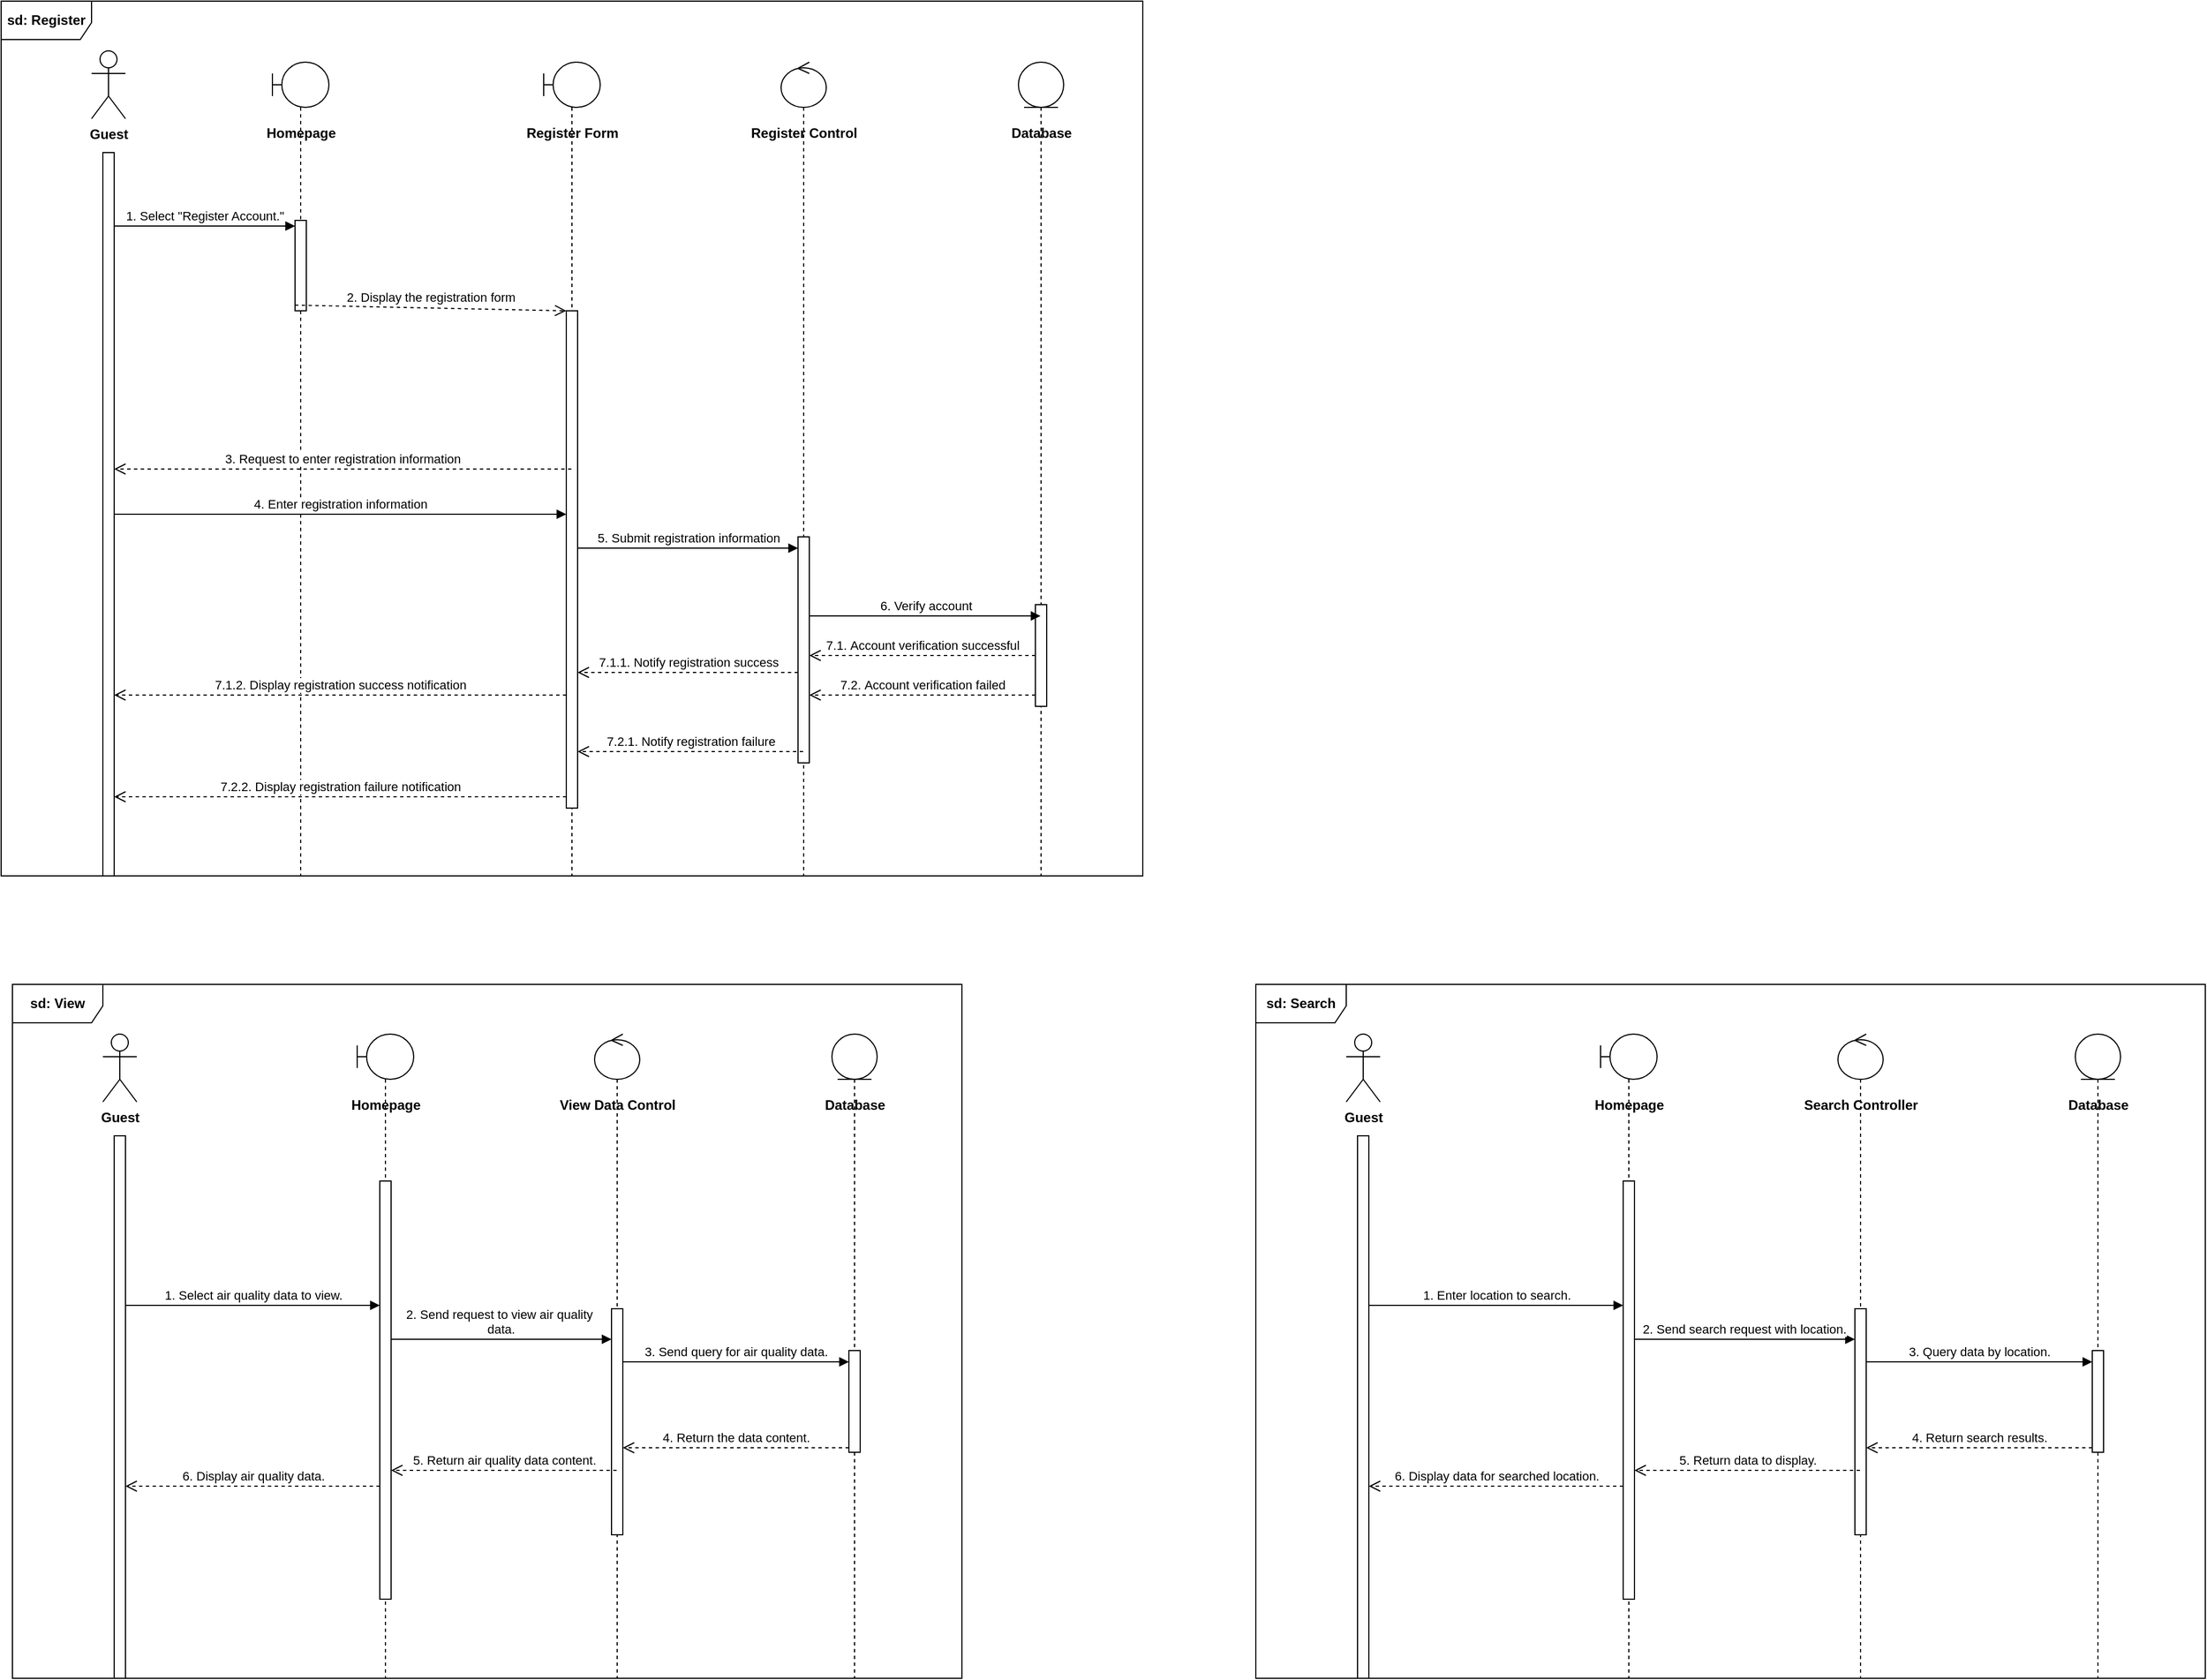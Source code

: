 <mxfile version="26.2.14" pages="7">
  <diagram name="Guest&#39;s Sequence Diagram" id="f-uGByIlTKwo0hpVjZt1">
    <mxGraphModel grid="1" page="1" gridSize="10" guides="1" tooltips="1" connect="1" arrows="1" fold="1" pageScale="1" pageWidth="850" pageHeight="1100" math="0" shadow="0">
      <root>
        <mxCell id="0" />
        <mxCell id="1" parent="0" />
        <mxCell id="Fkb5vX32W3N55GMGmDta-12" value="&lt;b&gt;sd: Register&lt;/b&gt;" style="shape=umlFrame;whiteSpace=wrap;html=1;pointerEvents=0;width=80;height=34;" vertex="1" parent="1">
          <mxGeometry x="730" y="566" width="1010" height="774" as="geometry" />
        </mxCell>
        <mxCell id="8jHL0LbmgydBirHbMkFG-1" value="Guest" style="shape=umlActor;verticalLabelPosition=bottom;verticalAlign=top;html=1;outlineConnect=0;fontStyle=1" vertex="1" parent="1">
          <mxGeometry x="810" y="610" width="30" height="60" as="geometry" />
        </mxCell>
        <mxCell id="8jHL0LbmgydBirHbMkFG-3" value="" style="html=1;points=[[0,0,0,0,5],[0,1,0,0,-5],[1,0,0,0,5],[1,1,0,0,-5]];perimeter=orthogonalPerimeter;outlineConnect=0;targetShapes=umlLifeline;portConstraint=eastwest;newEdgeStyle={&quot;curved&quot;:0,&quot;rounded&quot;:0};" vertex="1" parent="1">
          <mxGeometry x="820" y="700" width="10" height="640" as="geometry" />
        </mxCell>
        <mxCell id="8jHL0LbmgydBirHbMkFG-5" value="" style="shape=umlLifeline;perimeter=lifelinePerimeter;whiteSpace=wrap;html=1;container=1;dropTarget=0;collapsible=0;recursiveResize=0;outlineConnect=0;portConstraint=eastwest;newEdgeStyle={&quot;curved&quot;:0,&quot;rounded&quot;:0};participant=umlBoundary;" vertex="1" parent="1">
          <mxGeometry x="970" y="620" width="50" height="720" as="geometry" />
        </mxCell>
        <mxCell id="8jHL0LbmgydBirHbMkFG-18" value="" style="html=1;points=[[0,0,0,0,5],[0,1,0,0,-5],[1,0,0,0,5],[1,1,0,0,-5]];perimeter=orthogonalPerimeter;outlineConnect=0;targetShapes=umlLifeline;portConstraint=eastwest;newEdgeStyle={&quot;curved&quot;:0,&quot;rounded&quot;:0};" vertex="1" parent="8jHL0LbmgydBirHbMkFG-5">
          <mxGeometry x="20" y="140" width="10" height="80" as="geometry" />
        </mxCell>
        <mxCell id="8jHL0LbmgydBirHbMkFG-6" value="" style="shape=umlLifeline;perimeter=lifelinePerimeter;whiteSpace=wrap;html=1;container=1;dropTarget=0;collapsible=0;recursiveResize=0;outlineConnect=0;portConstraint=eastwest;newEdgeStyle={&quot;curved&quot;:0,&quot;rounded&quot;:0};participant=umlBoundary;" vertex="1" parent="1">
          <mxGeometry x="1210" y="620" width="50" height="720" as="geometry" />
        </mxCell>
        <mxCell id="8jHL0LbmgydBirHbMkFG-15" value="" style="html=1;points=[[0,0,0,0,5],[0,1,0,0,-5],[1,0,0,0,5],[1,1,0,0,-5]];perimeter=orthogonalPerimeter;outlineConnect=0;targetShapes=umlLifeline;portConstraint=eastwest;newEdgeStyle={&quot;curved&quot;:0,&quot;rounded&quot;:0};" vertex="1" parent="8jHL0LbmgydBirHbMkFG-6">
          <mxGeometry x="20" y="220" width="10" height="440" as="geometry" />
        </mxCell>
        <mxCell id="8jHL0LbmgydBirHbMkFG-7" value="" style="shape=umlLifeline;perimeter=lifelinePerimeter;whiteSpace=wrap;html=1;container=1;dropTarget=0;collapsible=0;recursiveResize=0;outlineConnect=0;portConstraint=eastwest;newEdgeStyle={&quot;curved&quot;:0,&quot;rounded&quot;:0};participant=umlControl;" vertex="1" parent="1">
          <mxGeometry x="1420" y="620" width="40" height="720" as="geometry" />
        </mxCell>
        <mxCell id="8jHL0LbmgydBirHbMkFG-16" value="" style="html=1;points=[[0,0,0,0,5],[0,1,0,0,-5],[1,0,0,0,5],[1,1,0,0,-5]];perimeter=orthogonalPerimeter;outlineConnect=0;targetShapes=umlLifeline;portConstraint=eastwest;newEdgeStyle={&quot;curved&quot;:0,&quot;rounded&quot;:0};" vertex="1" parent="8jHL0LbmgydBirHbMkFG-7">
          <mxGeometry x="15" y="420" width="10" height="200" as="geometry" />
        </mxCell>
        <mxCell id="8jHL0LbmgydBirHbMkFG-8" value="" style="shape=umlLifeline;perimeter=lifelinePerimeter;whiteSpace=wrap;html=1;container=1;dropTarget=0;collapsible=0;recursiveResize=0;outlineConnect=0;portConstraint=eastwest;newEdgeStyle={&quot;curved&quot;:0,&quot;rounded&quot;:0};participant=umlEntity;" vertex="1" parent="1">
          <mxGeometry x="1630" y="620" width="40" height="720" as="geometry" />
        </mxCell>
        <mxCell id="8jHL0LbmgydBirHbMkFG-17" value="" style="html=1;points=[[0,0,0,0,5],[0,1,0,0,-5],[1,0,0,0,5],[1,1,0,0,-5]];perimeter=orthogonalPerimeter;outlineConnect=0;targetShapes=umlLifeline;portConstraint=eastwest;newEdgeStyle={&quot;curved&quot;:0,&quot;rounded&quot;:0};" vertex="1" parent="8jHL0LbmgydBirHbMkFG-8">
          <mxGeometry x="15" y="480" width="10" height="90" as="geometry" />
        </mxCell>
        <mxCell id="8jHL0LbmgydBirHbMkFG-10" value="Homepage" style="text;align=center;fontStyle=1;verticalAlign=middle;spacingLeft=3;spacingRight=3;strokeColor=none;rotatable=0;points=[[0,0.5],[1,0.5]];portConstraint=eastwest;html=1;" vertex="1" parent="1">
          <mxGeometry x="955" y="670" width="80" height="26" as="geometry" />
        </mxCell>
        <mxCell id="8jHL0LbmgydBirHbMkFG-11" value="Register Form" style="text;align=center;fontStyle=1;verticalAlign=middle;spacingLeft=3;spacingRight=3;strokeColor=none;rotatable=0;points=[[0,0.5],[1,0.5]];portConstraint=eastwest;html=1;" vertex="1" parent="1">
          <mxGeometry x="1195" y="670" width="80" height="26" as="geometry" />
        </mxCell>
        <mxCell id="8jHL0LbmgydBirHbMkFG-12" value="Register Control" style="text;align=center;fontStyle=1;verticalAlign=middle;spacingLeft=3;spacingRight=3;strokeColor=none;rotatable=0;points=[[0,0.5],[1,0.5]];portConstraint=eastwest;html=1;" vertex="1" parent="1">
          <mxGeometry x="1400" y="670" width="80" height="26" as="geometry" />
        </mxCell>
        <mxCell id="8jHL0LbmgydBirHbMkFG-13" value="Database" style="text;align=center;fontStyle=1;verticalAlign=middle;spacingLeft=3;spacingRight=3;strokeColor=none;rotatable=0;points=[[0,0.5],[1,0.5]];portConstraint=eastwest;html=1;" vertex="1" parent="1">
          <mxGeometry x="1610" y="670" width="80" height="26" as="geometry" />
        </mxCell>
        <mxCell id="8jHL0LbmgydBirHbMkFG-19" value="1. Select &quot;Register Account.&quot;" style="html=1;verticalAlign=bottom;endArrow=block;curved=0;rounded=0;entryX=0;entryY=0;entryDx=0;entryDy=5;" edge="1" parent="1" source="8jHL0LbmgydBirHbMkFG-3" target="8jHL0LbmgydBirHbMkFG-18">
          <mxGeometry relative="1" as="geometry">
            <mxPoint x="920" y="765" as="sourcePoint" />
          </mxGeometry>
        </mxCell>
        <mxCell id="8jHL0LbmgydBirHbMkFG-20" value="2. Display the registration form" style="html=1;verticalAlign=bottom;endArrow=open;dashed=1;endSize=8;curved=0;rounded=0;exitX=0;exitY=1;exitDx=0;exitDy=-5;" edge="1" parent="1" source="8jHL0LbmgydBirHbMkFG-18" target="8jHL0LbmgydBirHbMkFG-15">
          <mxGeometry relative="1" as="geometry">
            <mxPoint x="920" y="835" as="targetPoint" />
          </mxGeometry>
        </mxCell>
        <mxCell id="KPkCAyswk5WcjgL_ORWw-1" value="4.&amp;nbsp;Enter registration information" style="html=1;verticalAlign=bottom;endArrow=block;curved=0;rounded=0;" edge="1" parent="1" source="8jHL0LbmgydBirHbMkFG-3" target="8jHL0LbmgydBirHbMkFG-15">
          <mxGeometry relative="1" as="geometry">
            <mxPoint x="840" y="775" as="sourcePoint" />
            <mxPoint x="1000" y="775" as="targetPoint" />
          </mxGeometry>
        </mxCell>
        <mxCell id="KPkCAyswk5WcjgL_ORWw-2" value="3.&amp;nbsp;Request to enter registration information" style="html=1;verticalAlign=bottom;endArrow=open;dashed=1;endSize=8;curved=0;rounded=0;" edge="1" parent="1" source="8jHL0LbmgydBirHbMkFG-6" target="8jHL0LbmgydBirHbMkFG-3">
          <mxGeometry relative="1" as="geometry">
            <mxPoint x="1240" y="850" as="targetPoint" />
            <mxPoint x="1000" y="845" as="sourcePoint" />
          </mxGeometry>
        </mxCell>
        <mxCell id="KPkCAyswk5WcjgL_ORWw-3" value="5.&amp;nbsp;Submit registration information" style="html=1;verticalAlign=bottom;endArrow=block;curved=0;rounded=0;" edge="1" parent="1" source="8jHL0LbmgydBirHbMkFG-15" target="8jHL0LbmgydBirHbMkFG-16">
          <mxGeometry relative="1" as="geometry">
            <mxPoint x="840" y="1030" as="sourcePoint" />
            <mxPoint x="1240" y="1030" as="targetPoint" />
            <Array as="points">
              <mxPoint x="1340" y="1050" />
            </Array>
          </mxGeometry>
        </mxCell>
        <mxCell id="KPkCAyswk5WcjgL_ORWw-4" value="6.&amp;nbsp;Verify account" style="html=1;verticalAlign=bottom;endArrow=block;curved=0;rounded=0;" edge="1" parent="1" source="8jHL0LbmgydBirHbMkFG-16" target="8jHL0LbmgydBirHbMkFG-8">
          <mxGeometry relative="1" as="geometry">
            <mxPoint x="1250" y="1070" as="sourcePoint" />
            <mxPoint x="1445" y="1070" as="targetPoint" />
            <Array as="points">
              <mxPoint x="1550" y="1110" />
            </Array>
          </mxGeometry>
        </mxCell>
        <mxCell id="KPkCAyswk5WcjgL_ORWw-5" value="7.1.2.&amp;nbsp;Display registration success notification" style="html=1;verticalAlign=bottom;endArrow=open;dashed=1;endSize=8;curved=0;rounded=0;" edge="1" parent="1" source="8jHL0LbmgydBirHbMkFG-15" target="8jHL0LbmgydBirHbMkFG-3">
          <mxGeometry relative="1" as="geometry">
            <mxPoint x="840" y="990" as="targetPoint" />
            <mxPoint x="1245" y="990" as="sourcePoint" />
            <Array as="points">
              <mxPoint x="1030" y="1180" />
            </Array>
          </mxGeometry>
        </mxCell>
        <mxCell id="KPkCAyswk5WcjgL_ORWw-6" value="7.2.2.&amp;nbsp;Display registration failure notification" style="html=1;verticalAlign=bottom;endArrow=open;dashed=1;endSize=8;curved=0;rounded=0;" edge="1" parent="1" source="8jHL0LbmgydBirHbMkFG-15" target="8jHL0LbmgydBirHbMkFG-3">
          <mxGeometry relative="1" as="geometry">
            <mxPoint x="840" y="1190" as="targetPoint" />
            <mxPoint x="1240" y="1190" as="sourcePoint" />
            <Array as="points">
              <mxPoint x="1040" y="1270" />
            </Array>
            <mxPoint as="offset" />
          </mxGeometry>
        </mxCell>
        <mxCell id="KPkCAyswk5WcjgL_ORWw-8" value="7.1.1.&amp;nbsp;Notify registration success" style="html=1;verticalAlign=bottom;endArrow=open;dashed=1;endSize=8;curved=0;rounded=0;" edge="1" parent="1" source="8jHL0LbmgydBirHbMkFG-16" target="8jHL0LbmgydBirHbMkFG-15">
          <mxGeometry relative="1" as="geometry">
            <mxPoint x="1240" y="850" as="targetPoint" />
            <mxPoint x="1000" y="845" as="sourcePoint" />
            <Array as="points">
              <mxPoint x="1340" y="1160" />
            </Array>
          </mxGeometry>
        </mxCell>
        <mxCell id="KPkCAyswk5WcjgL_ORWw-9" value="7.2.1.&amp;nbsp;Notify registration failure" style="html=1;verticalAlign=bottom;endArrow=open;dashed=1;endSize=8;curved=0;rounded=0;" edge="1" parent="1" source="8jHL0LbmgydBirHbMkFG-7" target="8jHL0LbmgydBirHbMkFG-15">
          <mxGeometry relative="1" as="geometry">
            <mxPoint x="1250" y="1170" as="targetPoint" />
            <mxPoint x="1445" y="1170" as="sourcePoint" />
            <Array as="points">
              <mxPoint x="1340" y="1230" />
            </Array>
          </mxGeometry>
        </mxCell>
        <mxCell id="KPkCAyswk5WcjgL_ORWw-11" value="7.1.&amp;nbsp;Account verification successful" style="html=1;verticalAlign=bottom;endArrow=open;dashed=1;endSize=8;curved=0;rounded=0;" edge="1" parent="1" source="8jHL0LbmgydBirHbMkFG-17" target="8jHL0LbmgydBirHbMkFG-16">
          <mxGeometry relative="1" as="geometry">
            <mxPoint x="1240" y="850" as="targetPoint" />
            <mxPoint x="1000" y="845" as="sourcePoint" />
          </mxGeometry>
        </mxCell>
        <mxCell id="KPkCAyswk5WcjgL_ORWw-12" value="7.2.&amp;nbsp;Account verification failed" style="html=1;verticalAlign=bottom;endArrow=open;dashed=1;endSize=8;curved=0;rounded=0;" edge="1" parent="1" source="8jHL0LbmgydBirHbMkFG-17" target="8jHL0LbmgydBirHbMkFG-16">
          <mxGeometry relative="1" as="geometry">
            <mxPoint x="1455" y="1155" as="targetPoint" />
            <mxPoint x="1655" y="1155" as="sourcePoint" />
            <Array as="points">
              <mxPoint x="1550" y="1180" />
            </Array>
          </mxGeometry>
        </mxCell>
        <mxCell id="COz4mw_RJkULLuub15Vf-19" value="&lt;b&gt;sd: View&lt;/b&gt;" style="shape=umlFrame;whiteSpace=wrap;html=1;pointerEvents=0;width=80;height=34;" vertex="1" parent="1">
          <mxGeometry x="740" y="1436" width="840" height="614" as="geometry" />
        </mxCell>
        <mxCell id="COz4mw_RJkULLuub15Vf-20" value="Guest" style="shape=umlActor;verticalLabelPosition=bottom;verticalAlign=top;html=1;outlineConnect=0;fontStyle=1" vertex="1" parent="1">
          <mxGeometry x="820" y="1480" width="30" height="60" as="geometry" />
        </mxCell>
        <mxCell id="COz4mw_RJkULLuub15Vf-21" value="" style="html=1;points=[[0,0,0,0,5],[0,1,0,0,-5],[1,0,0,0,5],[1,1,0,0,-5]];perimeter=orthogonalPerimeter;outlineConnect=0;targetShapes=umlLifeline;portConstraint=eastwest;newEdgeStyle={&quot;curved&quot;:0,&quot;rounded&quot;:0};" vertex="1" parent="1">
          <mxGeometry x="830" y="1570" width="10" height="480" as="geometry" />
        </mxCell>
        <mxCell id="COz4mw_RJkULLuub15Vf-22" value="" style="shape=umlLifeline;perimeter=lifelinePerimeter;whiteSpace=wrap;html=1;container=1;dropTarget=0;collapsible=0;recursiveResize=0;outlineConnect=0;portConstraint=eastwest;newEdgeStyle={&quot;curved&quot;:0,&quot;rounded&quot;:0};participant=umlBoundary;" vertex="1" parent="1">
          <mxGeometry x="1045" y="1480" width="50" height="570" as="geometry" />
        </mxCell>
        <mxCell id="COz4mw_RJkULLuub15Vf-23" value="" style="html=1;points=[[0,0,0,0,5],[0,1,0,0,-5],[1,0,0,0,5],[1,1,0,0,-5]];perimeter=orthogonalPerimeter;outlineConnect=0;targetShapes=umlLifeline;portConstraint=eastwest;newEdgeStyle={&quot;curved&quot;:0,&quot;rounded&quot;:0};" vertex="1" parent="COz4mw_RJkULLuub15Vf-22">
          <mxGeometry x="20" y="130" width="10" height="370" as="geometry" />
        </mxCell>
        <mxCell id="COz4mw_RJkULLuub15Vf-24" value="" style="shape=umlLifeline;perimeter=lifelinePerimeter;whiteSpace=wrap;html=1;container=1;dropTarget=0;collapsible=0;recursiveResize=0;outlineConnect=0;portConstraint=eastwest;newEdgeStyle={&quot;curved&quot;:0,&quot;rounded&quot;:0};participant=umlControl;" vertex="1" parent="1">
          <mxGeometry x="1255" y="1480" width="40" height="570" as="geometry" />
        </mxCell>
        <mxCell id="COz4mw_RJkULLuub15Vf-25" value="" style="html=1;points=[[0,0,0,0,5],[0,1,0,0,-5],[1,0,0,0,5],[1,1,0,0,-5]];perimeter=orthogonalPerimeter;outlineConnect=0;targetShapes=umlLifeline;portConstraint=eastwest;newEdgeStyle={&quot;curved&quot;:0,&quot;rounded&quot;:0};" vertex="1" parent="COz4mw_RJkULLuub15Vf-24">
          <mxGeometry x="15" y="243" width="10" height="200" as="geometry" />
        </mxCell>
        <mxCell id="COz4mw_RJkULLuub15Vf-26" value="" style="shape=umlLifeline;perimeter=lifelinePerimeter;whiteSpace=wrap;html=1;container=1;dropTarget=0;collapsible=0;recursiveResize=0;outlineConnect=0;portConstraint=eastwest;newEdgeStyle={&quot;curved&quot;:0,&quot;rounded&quot;:0};participant=umlEntity;" vertex="1" parent="1">
          <mxGeometry x="1465" y="1480" width="40" height="570" as="geometry" />
        </mxCell>
        <mxCell id="COz4mw_RJkULLuub15Vf-27" value="" style="html=1;points=[[0,0,0,0,5],[0,1,0,0,-5],[1,0,0,0,5],[1,1,0,0,-5]];perimeter=orthogonalPerimeter;outlineConnect=0;targetShapes=umlLifeline;portConstraint=eastwest;newEdgeStyle={&quot;curved&quot;:0,&quot;rounded&quot;:0};" vertex="1" parent="COz4mw_RJkULLuub15Vf-26">
          <mxGeometry x="15" y="280" width="10" height="90" as="geometry" />
        </mxCell>
        <mxCell id="COz4mw_RJkULLuub15Vf-28" value="Homepage" style="text;align=center;fontStyle=1;verticalAlign=middle;spacingLeft=3;spacingRight=3;strokeColor=none;rotatable=0;points=[[0,0.5],[1,0.5]];portConstraint=eastwest;html=1;" vertex="1" parent="1">
          <mxGeometry x="1030" y="1530" width="80" height="26" as="geometry" />
        </mxCell>
        <mxCell id="COz4mw_RJkULLuub15Vf-29" value="View Data Control" style="text;align=center;fontStyle=1;verticalAlign=middle;spacingLeft=3;spacingRight=3;strokeColor=none;rotatable=0;points=[[0,0.5],[1,0.5]];portConstraint=eastwest;html=1;" vertex="1" parent="1">
          <mxGeometry x="1235" y="1530" width="80" height="26" as="geometry" />
        </mxCell>
        <mxCell id="COz4mw_RJkULLuub15Vf-30" value="Database" style="text;align=center;fontStyle=1;verticalAlign=middle;spacingLeft=3;spacingRight=3;strokeColor=none;rotatable=0;points=[[0,0.5],[1,0.5]];portConstraint=eastwest;html=1;" vertex="1" parent="1">
          <mxGeometry x="1445" y="1530" width="80" height="26" as="geometry" />
        </mxCell>
        <mxCell id="COz4mw_RJkULLuub15Vf-31" value="1.&amp;nbsp;Select air quality data to view." style="html=1;verticalAlign=bottom;endArrow=block;curved=0;rounded=0;" edge="1" parent="1" source="COz4mw_RJkULLuub15Vf-21" target="COz4mw_RJkULLuub15Vf-23">
          <mxGeometry relative="1" as="geometry">
            <mxPoint x="850" y="1645" as="sourcePoint" />
            <mxPoint x="1010" y="1645" as="targetPoint" />
            <Array as="points">
              <mxPoint x="950" y="1720" />
            </Array>
          </mxGeometry>
        </mxCell>
        <mxCell id="COz4mw_RJkULLuub15Vf-32" value="2.&amp;nbsp;Send request to view air quality&amp;nbsp;&lt;div&gt;data.&lt;/div&gt;" style="html=1;verticalAlign=bottom;endArrow=block;curved=0;rounded=0;" edge="1" parent="1" source="COz4mw_RJkULLuub15Vf-23" target="COz4mw_RJkULLuub15Vf-25">
          <mxGeometry x="-0.004" relative="1" as="geometry">
            <mxPoint x="675" y="1890" as="sourcePoint" />
            <mxPoint x="1075" y="1890" as="targetPoint" />
            <Array as="points">
              <mxPoint x="1170" y="1750" />
            </Array>
            <mxPoint as="offset" />
          </mxGeometry>
        </mxCell>
        <mxCell id="COz4mw_RJkULLuub15Vf-33" value="3.&amp;nbsp;Send query for air quality data." style="html=1;verticalAlign=bottom;endArrow=block;curved=0;rounded=0;" edge="1" parent="1" source="COz4mw_RJkULLuub15Vf-25" target="COz4mw_RJkULLuub15Vf-27">
          <mxGeometry relative="1" as="geometry">
            <mxPoint x="1085" y="1930" as="sourcePoint" />
            <mxPoint x="1280" y="1930" as="targetPoint" />
            <Array as="points">
              <mxPoint x="1370" y="1770" />
            </Array>
          </mxGeometry>
        </mxCell>
        <mxCell id="COz4mw_RJkULLuub15Vf-34" value="6.&amp;nbsp;Display air quality data." style="html=1;verticalAlign=bottom;endArrow=open;dashed=1;endSize=8;curved=0;rounded=0;" edge="1" parent="1" source="COz4mw_RJkULLuub15Vf-23" target="COz4mw_RJkULLuub15Vf-21">
          <mxGeometry relative="1" as="geometry">
            <mxPoint x="850" y="2060" as="targetPoint" />
            <mxPoint x="1250" y="2060" as="sourcePoint" />
            <Array as="points">
              <mxPoint x="1040" y="1880" />
              <mxPoint x="950" y="1880" />
            </Array>
            <mxPoint as="offset" />
          </mxGeometry>
        </mxCell>
        <mxCell id="COz4mw_RJkULLuub15Vf-35" value="5.&amp;nbsp;Return air quality data content." style="html=1;verticalAlign=bottom;endArrow=open;dashed=1;endSize=8;curved=0;rounded=0;" edge="1" parent="1" source="COz4mw_RJkULLuub15Vf-24" target="COz4mw_RJkULLuub15Vf-23">
          <mxGeometry x="0.002" relative="1" as="geometry">
            <mxPoint x="1085" y="2030" as="targetPoint" />
            <mxPoint x="1280" y="2030" as="sourcePoint" />
            <Array as="points">
              <mxPoint x="1180" y="1866" />
            </Array>
            <mxPoint as="offset" />
          </mxGeometry>
        </mxCell>
        <mxCell id="COz4mw_RJkULLuub15Vf-36" value="4.&amp;nbsp;Return the data content." style="html=1;verticalAlign=bottom;endArrow=open;dashed=1;endSize=8;curved=0;rounded=0;" edge="1" parent="1" source="COz4mw_RJkULLuub15Vf-27" target="COz4mw_RJkULLuub15Vf-25">
          <mxGeometry relative="1" as="geometry">
            <mxPoint x="1290" y="1833" as="targetPoint" />
            <mxPoint x="1490" y="1833" as="sourcePoint" />
            <Array as="points">
              <mxPoint x="1400" y="1846" />
            </Array>
          </mxGeometry>
        </mxCell>
        <mxCell id="COz4mw_RJkULLuub15Vf-40" value="&lt;b&gt;sd: Search&lt;/b&gt;" style="shape=umlFrame;whiteSpace=wrap;html=1;pointerEvents=0;width=80;height=34;" vertex="1" parent="1">
          <mxGeometry x="1840" y="1436" width="840" height="614" as="geometry" />
        </mxCell>
        <mxCell id="COz4mw_RJkULLuub15Vf-41" value="Guest" style="shape=umlActor;verticalLabelPosition=bottom;verticalAlign=top;html=1;outlineConnect=0;fontStyle=1" vertex="1" parent="1">
          <mxGeometry x="1920" y="1480" width="30" height="60" as="geometry" />
        </mxCell>
        <mxCell id="COz4mw_RJkULLuub15Vf-42" value="" style="html=1;points=[[0,0,0,0,5],[0,1,0,0,-5],[1,0,0,0,5],[1,1,0,0,-5]];perimeter=orthogonalPerimeter;outlineConnect=0;targetShapes=umlLifeline;portConstraint=eastwest;newEdgeStyle={&quot;curved&quot;:0,&quot;rounded&quot;:0};" vertex="1" parent="1">
          <mxGeometry x="1930" y="1570" width="10" height="480" as="geometry" />
        </mxCell>
        <mxCell id="COz4mw_RJkULLuub15Vf-43" value="" style="shape=umlLifeline;perimeter=lifelinePerimeter;whiteSpace=wrap;html=1;container=1;dropTarget=0;collapsible=0;recursiveResize=0;outlineConnect=0;portConstraint=eastwest;newEdgeStyle={&quot;curved&quot;:0,&quot;rounded&quot;:0};participant=umlBoundary;" vertex="1" parent="1">
          <mxGeometry x="2145" y="1480" width="50" height="570" as="geometry" />
        </mxCell>
        <mxCell id="COz4mw_RJkULLuub15Vf-44" value="" style="html=1;points=[[0,0,0,0,5],[0,1,0,0,-5],[1,0,0,0,5],[1,1,0,0,-5]];perimeter=orthogonalPerimeter;outlineConnect=0;targetShapes=umlLifeline;portConstraint=eastwest;newEdgeStyle={&quot;curved&quot;:0,&quot;rounded&quot;:0};" vertex="1" parent="COz4mw_RJkULLuub15Vf-43">
          <mxGeometry x="20" y="130" width="10" height="370" as="geometry" />
        </mxCell>
        <mxCell id="COz4mw_RJkULLuub15Vf-45" value="" style="shape=umlLifeline;perimeter=lifelinePerimeter;whiteSpace=wrap;html=1;container=1;dropTarget=0;collapsible=0;recursiveResize=0;outlineConnect=0;portConstraint=eastwest;newEdgeStyle={&quot;curved&quot;:0,&quot;rounded&quot;:0};participant=umlControl;" vertex="1" parent="1">
          <mxGeometry x="2355" y="1480" width="40" height="570" as="geometry" />
        </mxCell>
        <mxCell id="COz4mw_RJkULLuub15Vf-46" value="" style="html=1;points=[[0,0,0,0,5],[0,1,0,0,-5],[1,0,0,0,5],[1,1,0,0,-5]];perimeter=orthogonalPerimeter;outlineConnect=0;targetShapes=umlLifeline;portConstraint=eastwest;newEdgeStyle={&quot;curved&quot;:0,&quot;rounded&quot;:0};" vertex="1" parent="COz4mw_RJkULLuub15Vf-45">
          <mxGeometry x="15" y="243" width="10" height="200" as="geometry" />
        </mxCell>
        <mxCell id="COz4mw_RJkULLuub15Vf-47" value="" style="shape=umlLifeline;perimeter=lifelinePerimeter;whiteSpace=wrap;html=1;container=1;dropTarget=0;collapsible=0;recursiveResize=0;outlineConnect=0;portConstraint=eastwest;newEdgeStyle={&quot;curved&quot;:0,&quot;rounded&quot;:0};participant=umlEntity;" vertex="1" parent="1">
          <mxGeometry x="2565" y="1480" width="40" height="570" as="geometry" />
        </mxCell>
        <mxCell id="COz4mw_RJkULLuub15Vf-48" value="" style="html=1;points=[[0,0,0,0,5],[0,1,0,0,-5],[1,0,0,0,5],[1,1,0,0,-5]];perimeter=orthogonalPerimeter;outlineConnect=0;targetShapes=umlLifeline;portConstraint=eastwest;newEdgeStyle={&quot;curved&quot;:0,&quot;rounded&quot;:0};" vertex="1" parent="COz4mw_RJkULLuub15Vf-47">
          <mxGeometry x="15" y="280" width="10" height="90" as="geometry" />
        </mxCell>
        <mxCell id="COz4mw_RJkULLuub15Vf-49" value="Homepage" style="text;align=center;fontStyle=1;verticalAlign=middle;spacingLeft=3;spacingRight=3;strokeColor=none;rotatable=0;points=[[0,0.5],[1,0.5]];portConstraint=eastwest;html=1;" vertex="1" parent="1">
          <mxGeometry x="2130" y="1530" width="80" height="26" as="geometry" />
        </mxCell>
        <mxCell id="COz4mw_RJkULLuub15Vf-50" value="Search Controller" style="text;align=center;fontStyle=1;verticalAlign=middle;spacingLeft=3;spacingRight=3;strokeColor=none;rotatable=0;points=[[0,0.5],[1,0.5]];portConstraint=eastwest;html=1;" vertex="1" parent="1">
          <mxGeometry x="2335" y="1530" width="80" height="26" as="geometry" />
        </mxCell>
        <mxCell id="COz4mw_RJkULLuub15Vf-51" value="Database" style="text;align=center;fontStyle=1;verticalAlign=middle;spacingLeft=3;spacingRight=3;strokeColor=none;rotatable=0;points=[[0,0.5],[1,0.5]];portConstraint=eastwest;html=1;" vertex="1" parent="1">
          <mxGeometry x="2545" y="1530" width="80" height="26" as="geometry" />
        </mxCell>
        <mxCell id="COz4mw_RJkULLuub15Vf-52" value="1.&amp;nbsp;Enter location to search." style="html=1;verticalAlign=bottom;endArrow=block;curved=0;rounded=0;" edge="1" parent="1" source="COz4mw_RJkULLuub15Vf-42" target="COz4mw_RJkULLuub15Vf-44">
          <mxGeometry relative="1" as="geometry">
            <mxPoint x="1950" y="1645" as="sourcePoint" />
            <mxPoint x="2110" y="1645" as="targetPoint" />
            <Array as="points">
              <mxPoint x="2050" y="1720" />
            </Array>
          </mxGeometry>
        </mxCell>
        <mxCell id="COz4mw_RJkULLuub15Vf-53" value="2. Send search request with location." style="html=1;verticalAlign=bottom;endArrow=block;curved=0;rounded=0;" edge="1" parent="1" source="COz4mw_RJkULLuub15Vf-44" target="COz4mw_RJkULLuub15Vf-46">
          <mxGeometry x="-0.004" relative="1" as="geometry">
            <mxPoint x="1775" y="1890" as="sourcePoint" />
            <mxPoint x="2175" y="1890" as="targetPoint" />
            <Array as="points">
              <mxPoint x="2270" y="1750" />
            </Array>
            <mxPoint as="offset" />
          </mxGeometry>
        </mxCell>
        <mxCell id="COz4mw_RJkULLuub15Vf-54" value="3.&amp;nbsp;Query data by location." style="html=1;verticalAlign=bottom;endArrow=block;curved=0;rounded=0;" edge="1" parent="1" source="COz4mw_RJkULLuub15Vf-46" target="COz4mw_RJkULLuub15Vf-48">
          <mxGeometry relative="1" as="geometry">
            <mxPoint x="2185" y="1930" as="sourcePoint" />
            <mxPoint x="2380" y="1930" as="targetPoint" />
            <Array as="points">
              <mxPoint x="2470" y="1770" />
            </Array>
          </mxGeometry>
        </mxCell>
        <mxCell id="COz4mw_RJkULLuub15Vf-55" value="6.&amp;nbsp;Display data for searched location." style="html=1;verticalAlign=bottom;endArrow=open;dashed=1;endSize=8;curved=0;rounded=0;" edge="1" parent="1" source="COz4mw_RJkULLuub15Vf-44" target="COz4mw_RJkULLuub15Vf-42">
          <mxGeometry relative="1" as="geometry">
            <mxPoint x="1950" y="2060" as="targetPoint" />
            <mxPoint x="2350" y="2060" as="sourcePoint" />
            <Array as="points">
              <mxPoint x="2140" y="1880" />
              <mxPoint x="2050" y="1880" />
            </Array>
            <mxPoint as="offset" />
          </mxGeometry>
        </mxCell>
        <mxCell id="COz4mw_RJkULLuub15Vf-56" value="5.&amp;nbsp;Return data to display." style="html=1;verticalAlign=bottom;endArrow=open;dashed=1;endSize=8;curved=0;rounded=0;" edge="1" parent="1" source="COz4mw_RJkULLuub15Vf-45" target="COz4mw_RJkULLuub15Vf-44">
          <mxGeometry x="0.002" relative="1" as="geometry">
            <mxPoint x="2185" y="2030" as="targetPoint" />
            <mxPoint x="2380" y="2030" as="sourcePoint" />
            <Array as="points">
              <mxPoint x="2280" y="1866" />
            </Array>
            <mxPoint as="offset" />
          </mxGeometry>
        </mxCell>
        <mxCell id="COz4mw_RJkULLuub15Vf-57" value="4.&amp;nbsp;Return search results." style="html=1;verticalAlign=bottom;endArrow=open;dashed=1;endSize=8;curved=0;rounded=0;" edge="1" parent="1" source="COz4mw_RJkULLuub15Vf-48" target="COz4mw_RJkULLuub15Vf-46">
          <mxGeometry relative="1" as="geometry">
            <mxPoint x="2390" y="1833" as="targetPoint" />
            <mxPoint x="2590" y="1833" as="sourcePoint" />
            <Array as="points">
              <mxPoint x="2500" y="1846" />
            </Array>
          </mxGeometry>
        </mxCell>
      </root>
    </mxGraphModel>
  </diagram>
  <diagram id="ZmLasRkuIOsizPD5q6h4" name="User&#39;s Sequence Diagram">
    <mxGraphModel grid="1" page="1" gridSize="10" guides="1" tooltips="1" connect="1" arrows="1" fold="1" pageScale="1" pageWidth="850" pageHeight="1100" math="0" shadow="0">
      <root>
        <mxCell id="0" />
        <mxCell id="1" parent="0" />
        <mxCell id="xvyWD_jznC_UWPQGrAx9-1" value="&lt;b&gt;sd: Log In&lt;/b&gt;" style="shape=umlFrame;whiteSpace=wrap;html=1;pointerEvents=0;width=80;height=34;" vertex="1" parent="1">
          <mxGeometry x="730" y="566" width="1010" height="774" as="geometry" />
        </mxCell>
        <mxCell id="xvyWD_jznC_UWPQGrAx9-2" value="User" style="shape=umlActor;verticalLabelPosition=bottom;verticalAlign=top;html=1;outlineConnect=0;fontStyle=1" vertex="1" parent="1">
          <mxGeometry x="810" y="610" width="30" height="60" as="geometry" />
        </mxCell>
        <mxCell id="xvyWD_jznC_UWPQGrAx9-3" value="" style="html=1;points=[[0,0,0,0,5],[0,1,0,0,-5],[1,0,0,0,5],[1,1,0,0,-5]];perimeter=orthogonalPerimeter;outlineConnect=0;targetShapes=umlLifeline;portConstraint=eastwest;newEdgeStyle={&quot;curved&quot;:0,&quot;rounded&quot;:0};" vertex="1" parent="1">
          <mxGeometry x="820" y="700" width="10" height="640" as="geometry" />
        </mxCell>
        <mxCell id="xvyWD_jznC_UWPQGrAx9-4" value="" style="shape=umlLifeline;perimeter=lifelinePerimeter;whiteSpace=wrap;html=1;container=1;dropTarget=0;collapsible=0;recursiveResize=0;outlineConnect=0;portConstraint=eastwest;newEdgeStyle={&quot;curved&quot;:0,&quot;rounded&quot;:0};participant=umlBoundary;" vertex="1" parent="1">
          <mxGeometry x="970" y="620" width="50" height="720" as="geometry" />
        </mxCell>
        <mxCell id="xvyWD_jznC_UWPQGrAx9-5" value="" style="html=1;points=[[0,0,0,0,5],[0,1,0,0,-5],[1,0,0,0,5],[1,1,0,0,-5]];perimeter=orthogonalPerimeter;outlineConnect=0;targetShapes=umlLifeline;portConstraint=eastwest;newEdgeStyle={&quot;curved&quot;:0,&quot;rounded&quot;:0};" vertex="1" parent="xvyWD_jznC_UWPQGrAx9-4">
          <mxGeometry x="20" y="140" width="10" height="80" as="geometry" />
        </mxCell>
        <mxCell id="xvyWD_jznC_UWPQGrAx9-6" value="" style="shape=umlLifeline;perimeter=lifelinePerimeter;whiteSpace=wrap;html=1;container=1;dropTarget=0;collapsible=0;recursiveResize=0;outlineConnect=0;portConstraint=eastwest;newEdgeStyle={&quot;curved&quot;:0,&quot;rounded&quot;:0};participant=umlBoundary;" vertex="1" parent="1">
          <mxGeometry x="1210" y="620" width="50" height="720" as="geometry" />
        </mxCell>
        <mxCell id="xvyWD_jznC_UWPQGrAx9-7" value="" style="html=1;points=[[0,0,0,0,5],[0,1,0,0,-5],[1,0,0,0,5],[1,1,0,0,-5]];perimeter=orthogonalPerimeter;outlineConnect=0;targetShapes=umlLifeline;portConstraint=eastwest;newEdgeStyle={&quot;curved&quot;:0,&quot;rounded&quot;:0};" vertex="1" parent="xvyWD_jznC_UWPQGrAx9-6">
          <mxGeometry x="20" y="220" width="10" height="440" as="geometry" />
        </mxCell>
        <mxCell id="xvyWD_jznC_UWPQGrAx9-8" value="" style="shape=umlLifeline;perimeter=lifelinePerimeter;whiteSpace=wrap;html=1;container=1;dropTarget=0;collapsible=0;recursiveResize=0;outlineConnect=0;portConstraint=eastwest;newEdgeStyle={&quot;curved&quot;:0,&quot;rounded&quot;:0};participant=umlControl;" vertex="1" parent="1">
          <mxGeometry x="1420" y="620" width="40" height="720" as="geometry" />
        </mxCell>
        <mxCell id="xvyWD_jznC_UWPQGrAx9-9" value="" style="html=1;points=[[0,0,0,0,5],[0,1,0,0,-5],[1,0,0,0,5],[1,1,0,0,-5]];perimeter=orthogonalPerimeter;outlineConnect=0;targetShapes=umlLifeline;portConstraint=eastwest;newEdgeStyle={&quot;curved&quot;:0,&quot;rounded&quot;:0};" vertex="1" parent="xvyWD_jznC_UWPQGrAx9-8">
          <mxGeometry x="15" y="420" width="10" height="200" as="geometry" />
        </mxCell>
        <mxCell id="xvyWD_jznC_UWPQGrAx9-10" value="" style="shape=umlLifeline;perimeter=lifelinePerimeter;whiteSpace=wrap;html=1;container=1;dropTarget=0;collapsible=0;recursiveResize=0;outlineConnect=0;portConstraint=eastwest;newEdgeStyle={&quot;curved&quot;:0,&quot;rounded&quot;:0};participant=umlEntity;" vertex="1" parent="1">
          <mxGeometry x="1630" y="620" width="40" height="720" as="geometry" />
        </mxCell>
        <mxCell id="xvyWD_jznC_UWPQGrAx9-11" value="" style="html=1;points=[[0,0,0,0,5],[0,1,0,0,-5],[1,0,0,0,5],[1,1,0,0,-5]];perimeter=orthogonalPerimeter;outlineConnect=0;targetShapes=umlLifeline;portConstraint=eastwest;newEdgeStyle={&quot;curved&quot;:0,&quot;rounded&quot;:0};" vertex="1" parent="xvyWD_jznC_UWPQGrAx9-10">
          <mxGeometry x="15" y="480" width="10" height="90" as="geometry" />
        </mxCell>
        <mxCell id="xvyWD_jznC_UWPQGrAx9-12" value="Homepage" style="text;align=center;fontStyle=1;verticalAlign=middle;spacingLeft=3;spacingRight=3;strokeColor=none;rotatable=0;points=[[0,0.5],[1,0.5]];portConstraint=eastwest;html=1;" vertex="1" parent="1">
          <mxGeometry x="955" y="670" width="80" height="26" as="geometry" />
        </mxCell>
        <mxCell id="xvyWD_jznC_UWPQGrAx9-13" value="Log In Form" style="text;align=center;fontStyle=1;verticalAlign=middle;spacingLeft=3;spacingRight=3;strokeColor=none;rotatable=0;points=[[0,0.5],[1,0.5]];portConstraint=eastwest;html=1;" vertex="1" parent="1">
          <mxGeometry x="1195" y="670" width="80" height="26" as="geometry" />
        </mxCell>
        <mxCell id="xvyWD_jznC_UWPQGrAx9-14" value="Log in Control" style="text;align=center;fontStyle=1;verticalAlign=middle;spacingLeft=3;spacingRight=3;strokeColor=none;rotatable=0;points=[[0,0.5],[1,0.5]];portConstraint=eastwest;html=1;" vertex="1" parent="1">
          <mxGeometry x="1400" y="670" width="80" height="26" as="geometry" />
        </mxCell>
        <mxCell id="xvyWD_jznC_UWPQGrAx9-15" value="Database" style="text;align=center;fontStyle=1;verticalAlign=middle;spacingLeft=3;spacingRight=3;strokeColor=none;rotatable=0;points=[[0,0.5],[1,0.5]];portConstraint=eastwest;html=1;" vertex="1" parent="1">
          <mxGeometry x="1610" y="670" width="80" height="26" as="geometry" />
        </mxCell>
        <mxCell id="xvyWD_jznC_UWPQGrAx9-16" value="1. Select &quot;Login.&quot;" style="html=1;verticalAlign=bottom;endArrow=block;curved=0;rounded=0;entryX=0;entryY=0;entryDx=0;entryDy=5;" edge="1" parent="1" source="xvyWD_jznC_UWPQGrAx9-3" target="xvyWD_jznC_UWPQGrAx9-5">
          <mxGeometry relative="1" as="geometry">
            <mxPoint x="920" y="765" as="sourcePoint" />
          </mxGeometry>
        </mxCell>
        <mxCell id="xvyWD_jznC_UWPQGrAx9-17" value="2. Display the login form" style="html=1;verticalAlign=bottom;endArrow=open;dashed=1;endSize=8;curved=0;rounded=0;exitX=0;exitY=1;exitDx=0;exitDy=-5;" edge="1" parent="1" source="xvyWD_jznC_UWPQGrAx9-5" target="xvyWD_jznC_UWPQGrAx9-7">
          <mxGeometry relative="1" as="geometry">
            <mxPoint x="920" y="835" as="targetPoint" />
          </mxGeometry>
        </mxCell>
        <mxCell id="xvyWD_jznC_UWPQGrAx9-18" value="4.&amp;nbsp;Enter login information" style="html=1;verticalAlign=bottom;endArrow=block;curved=0;rounded=0;" edge="1" parent="1" source="xvyWD_jznC_UWPQGrAx9-3" target="xvyWD_jznC_UWPQGrAx9-7">
          <mxGeometry relative="1" as="geometry">
            <mxPoint x="840" y="775" as="sourcePoint" />
            <mxPoint x="1000" y="775" as="targetPoint" />
          </mxGeometry>
        </mxCell>
        <mxCell id="xvyWD_jznC_UWPQGrAx9-19" value="3.&amp;nbsp;Request to enter login information" style="html=1;verticalAlign=bottom;endArrow=open;dashed=1;endSize=8;curved=0;rounded=0;" edge="1" parent="1" source="xvyWD_jznC_UWPQGrAx9-6" target="xvyWD_jznC_UWPQGrAx9-3">
          <mxGeometry relative="1" as="geometry">
            <mxPoint x="1240" y="850" as="targetPoint" />
            <mxPoint x="1000" y="845" as="sourcePoint" />
          </mxGeometry>
        </mxCell>
        <mxCell id="xvyWD_jznC_UWPQGrAx9-20" value="5.&amp;nbsp;Submit login information" style="html=1;verticalAlign=bottom;endArrow=block;curved=0;rounded=0;" edge="1" parent="1" source="xvyWD_jznC_UWPQGrAx9-7" target="xvyWD_jznC_UWPQGrAx9-9">
          <mxGeometry relative="1" as="geometry">
            <mxPoint x="840" y="1030" as="sourcePoint" />
            <mxPoint x="1240" y="1030" as="targetPoint" />
            <Array as="points">
              <mxPoint x="1340" y="1050" />
            </Array>
          </mxGeometry>
        </mxCell>
        <mxCell id="xvyWD_jznC_UWPQGrAx9-21" value="6.&amp;nbsp;Verify account" style="html=1;verticalAlign=bottom;endArrow=block;curved=0;rounded=0;" edge="1" parent="1" source="xvyWD_jznC_UWPQGrAx9-9" target="xvyWD_jznC_UWPQGrAx9-10">
          <mxGeometry relative="1" as="geometry">
            <mxPoint x="1250" y="1070" as="sourcePoint" />
            <mxPoint x="1445" y="1070" as="targetPoint" />
            <Array as="points">
              <mxPoint x="1550" y="1110" />
            </Array>
          </mxGeometry>
        </mxCell>
        <mxCell id="xvyWD_jznC_UWPQGrAx9-22" value="7.1.2.&amp;nbsp;Display login success notification" style="html=1;verticalAlign=bottom;endArrow=open;dashed=1;endSize=8;curved=0;rounded=0;" edge="1" parent="1" source="xvyWD_jznC_UWPQGrAx9-7" target="xvyWD_jznC_UWPQGrAx9-3">
          <mxGeometry relative="1" as="geometry">
            <mxPoint x="840" y="990" as="targetPoint" />
            <mxPoint x="1245" y="990" as="sourcePoint" />
            <Array as="points">
              <mxPoint x="1030" y="1180" />
            </Array>
          </mxGeometry>
        </mxCell>
        <mxCell id="xvyWD_jznC_UWPQGrAx9-23" value="7.2.2.&amp;nbsp;Display login failure notification" style="html=1;verticalAlign=bottom;endArrow=open;dashed=1;endSize=8;curved=0;rounded=0;" edge="1" parent="1" source="xvyWD_jznC_UWPQGrAx9-7" target="xvyWD_jznC_UWPQGrAx9-3">
          <mxGeometry relative="1" as="geometry">
            <mxPoint x="840" y="1190" as="targetPoint" />
            <mxPoint x="1240" y="1190" as="sourcePoint" />
            <Array as="points">
              <mxPoint x="1040" y="1270" />
            </Array>
            <mxPoint as="offset" />
          </mxGeometry>
        </mxCell>
        <mxCell id="xvyWD_jznC_UWPQGrAx9-24" value="7.1.1.&amp;nbsp;Notify login success" style="html=1;verticalAlign=bottom;endArrow=open;dashed=1;endSize=8;curved=0;rounded=0;" edge="1" parent="1" source="xvyWD_jznC_UWPQGrAx9-9" target="xvyWD_jznC_UWPQGrAx9-7">
          <mxGeometry relative="1" as="geometry">
            <mxPoint x="1240" y="850" as="targetPoint" />
            <mxPoint x="1000" y="845" as="sourcePoint" />
            <Array as="points">
              <mxPoint x="1340" y="1160" />
            </Array>
          </mxGeometry>
        </mxCell>
        <mxCell id="xvyWD_jznC_UWPQGrAx9-25" value="7.2.1.&amp;nbsp;Notify login failure" style="html=1;verticalAlign=bottom;endArrow=open;dashed=1;endSize=8;curved=0;rounded=0;" edge="1" parent="1" source="xvyWD_jznC_UWPQGrAx9-8" target="xvyWD_jznC_UWPQGrAx9-7">
          <mxGeometry relative="1" as="geometry">
            <mxPoint x="1250" y="1170" as="targetPoint" />
            <mxPoint x="1445" y="1170" as="sourcePoint" />
            <Array as="points">
              <mxPoint x="1340" y="1230" />
            </Array>
          </mxGeometry>
        </mxCell>
        <mxCell id="xvyWD_jznC_UWPQGrAx9-26" value="7.1.&amp;nbsp;Account verification successful" style="html=1;verticalAlign=bottom;endArrow=open;dashed=1;endSize=8;curved=0;rounded=0;" edge="1" parent="1" source="xvyWD_jznC_UWPQGrAx9-11" target="xvyWD_jznC_UWPQGrAx9-9">
          <mxGeometry relative="1" as="geometry">
            <mxPoint x="1240" y="850" as="targetPoint" />
            <mxPoint x="1000" y="845" as="sourcePoint" />
          </mxGeometry>
        </mxCell>
        <mxCell id="xvyWD_jznC_UWPQGrAx9-27" value="7.2.&amp;nbsp;Account verification failed" style="html=1;verticalAlign=bottom;endArrow=open;dashed=1;endSize=8;curved=0;rounded=0;" edge="1" parent="1" source="xvyWD_jznC_UWPQGrAx9-11" target="xvyWD_jznC_UWPQGrAx9-9">
          <mxGeometry relative="1" as="geometry">
            <mxPoint x="1455" y="1155" as="targetPoint" />
            <mxPoint x="1655" y="1155" as="sourcePoint" />
            <Array as="points">
              <mxPoint x="1550" y="1180" />
            </Array>
          </mxGeometry>
        </mxCell>
        <mxCell id="ffzYwWwRb9ze4nl92923-1" value="&lt;b&gt;sd: View&lt;/b&gt;" style="shape=umlFrame;whiteSpace=wrap;html=1;pointerEvents=0;width=80;height=34;" vertex="1" parent="1">
          <mxGeometry x="740" y="1436" width="840" height="614" as="geometry" />
        </mxCell>
        <mxCell id="ffzYwWwRb9ze4nl92923-2" value="User" style="shape=umlActor;verticalLabelPosition=bottom;verticalAlign=top;html=1;outlineConnect=0;fontStyle=1" vertex="1" parent="1">
          <mxGeometry x="820" y="1480" width="30" height="60" as="geometry" />
        </mxCell>
        <mxCell id="ffzYwWwRb9ze4nl92923-3" value="" style="html=1;points=[[0,0,0,0,5],[0,1,0,0,-5],[1,0,0,0,5],[1,1,0,0,-5]];perimeter=orthogonalPerimeter;outlineConnect=0;targetShapes=umlLifeline;portConstraint=eastwest;newEdgeStyle={&quot;curved&quot;:0,&quot;rounded&quot;:0};" vertex="1" parent="1">
          <mxGeometry x="830" y="1570" width="10" height="480" as="geometry" />
        </mxCell>
        <mxCell id="ffzYwWwRb9ze4nl92923-4" value="" style="shape=umlLifeline;perimeter=lifelinePerimeter;whiteSpace=wrap;html=1;container=1;dropTarget=0;collapsible=0;recursiveResize=0;outlineConnect=0;portConstraint=eastwest;newEdgeStyle={&quot;curved&quot;:0,&quot;rounded&quot;:0};participant=umlBoundary;" vertex="1" parent="1">
          <mxGeometry x="1045" y="1480" width="50" height="570" as="geometry" />
        </mxCell>
        <mxCell id="ffzYwWwRb9ze4nl92923-5" value="" style="html=1;points=[[0,0,0,0,5],[0,1,0,0,-5],[1,0,0,0,5],[1,1,0,0,-5]];perimeter=orthogonalPerimeter;outlineConnect=0;targetShapes=umlLifeline;portConstraint=eastwest;newEdgeStyle={&quot;curved&quot;:0,&quot;rounded&quot;:0};" vertex="1" parent="ffzYwWwRb9ze4nl92923-4">
          <mxGeometry x="20" y="130" width="10" height="370" as="geometry" />
        </mxCell>
        <mxCell id="ffzYwWwRb9ze4nl92923-6" value="" style="shape=umlLifeline;perimeter=lifelinePerimeter;whiteSpace=wrap;html=1;container=1;dropTarget=0;collapsible=0;recursiveResize=0;outlineConnect=0;portConstraint=eastwest;newEdgeStyle={&quot;curved&quot;:0,&quot;rounded&quot;:0};participant=umlControl;" vertex="1" parent="1">
          <mxGeometry x="1255" y="1480" width="40" height="570" as="geometry" />
        </mxCell>
        <mxCell id="ffzYwWwRb9ze4nl92923-7" value="" style="html=1;points=[[0,0,0,0,5],[0,1,0,0,-5],[1,0,0,0,5],[1,1,0,0,-5]];perimeter=orthogonalPerimeter;outlineConnect=0;targetShapes=umlLifeline;portConstraint=eastwest;newEdgeStyle={&quot;curved&quot;:0,&quot;rounded&quot;:0};" vertex="1" parent="ffzYwWwRb9ze4nl92923-6">
          <mxGeometry x="15" y="243" width="10" height="200" as="geometry" />
        </mxCell>
        <mxCell id="ffzYwWwRb9ze4nl92923-8" value="" style="shape=umlLifeline;perimeter=lifelinePerimeter;whiteSpace=wrap;html=1;container=1;dropTarget=0;collapsible=0;recursiveResize=0;outlineConnect=0;portConstraint=eastwest;newEdgeStyle={&quot;curved&quot;:0,&quot;rounded&quot;:0};participant=umlEntity;" vertex="1" parent="1">
          <mxGeometry x="1465" y="1480" width="40" height="570" as="geometry" />
        </mxCell>
        <mxCell id="ffzYwWwRb9ze4nl92923-9" value="" style="html=1;points=[[0,0,0,0,5],[0,1,0,0,-5],[1,0,0,0,5],[1,1,0,0,-5]];perimeter=orthogonalPerimeter;outlineConnect=0;targetShapes=umlLifeline;portConstraint=eastwest;newEdgeStyle={&quot;curved&quot;:0,&quot;rounded&quot;:0};" vertex="1" parent="ffzYwWwRb9ze4nl92923-8">
          <mxGeometry x="15" y="280" width="10" height="90" as="geometry" />
        </mxCell>
        <mxCell id="ffzYwWwRb9ze4nl92923-10" value="Homepage" style="text;align=center;fontStyle=1;verticalAlign=middle;spacingLeft=3;spacingRight=3;strokeColor=none;rotatable=0;points=[[0,0.5],[1,0.5]];portConstraint=eastwest;html=1;" vertex="1" parent="1">
          <mxGeometry x="1030" y="1530" width="80" height="26" as="geometry" />
        </mxCell>
        <mxCell id="ffzYwWwRb9ze4nl92923-11" value="View Data Control" style="text;align=center;fontStyle=1;verticalAlign=middle;spacingLeft=3;spacingRight=3;strokeColor=none;rotatable=0;points=[[0,0.5],[1,0.5]];portConstraint=eastwest;html=1;" vertex="1" parent="1">
          <mxGeometry x="1235" y="1530" width="80" height="26" as="geometry" />
        </mxCell>
        <mxCell id="ffzYwWwRb9ze4nl92923-12" value="Database" style="text;align=center;fontStyle=1;verticalAlign=middle;spacingLeft=3;spacingRight=3;strokeColor=none;rotatable=0;points=[[0,0.5],[1,0.5]];portConstraint=eastwest;html=1;" vertex="1" parent="1">
          <mxGeometry x="1445" y="1530" width="80" height="26" as="geometry" />
        </mxCell>
        <mxCell id="ffzYwWwRb9ze4nl92923-13" value="1. Select the detailed air quality data to&amp;nbsp;&lt;div&gt;view.&lt;/div&gt;" style="html=1;verticalAlign=bottom;endArrow=block;curved=0;rounded=0;" edge="1" parent="1" source="ffzYwWwRb9ze4nl92923-3" target="ffzYwWwRb9ze4nl92923-5">
          <mxGeometry relative="1" as="geometry">
            <mxPoint x="850" y="1645" as="sourcePoint" />
            <mxPoint x="1010" y="1645" as="targetPoint" />
            <Array as="points">
              <mxPoint x="950" y="1720" />
            </Array>
          </mxGeometry>
        </mxCell>
        <mxCell id="ffzYwWwRb9ze4nl92923-14" value="2. Send a request to view the detailed&amp;nbsp;&lt;div&gt;data.&lt;/div&gt;" style="html=1;verticalAlign=bottom;endArrow=block;curved=0;rounded=0;" edge="1" parent="1" source="ffzYwWwRb9ze4nl92923-5" target="ffzYwWwRb9ze4nl92923-7">
          <mxGeometry x="-0.004" relative="1" as="geometry">
            <mxPoint x="675" y="1890" as="sourcePoint" />
            <mxPoint x="1075" y="1890" as="targetPoint" />
            <Array as="points">
              <mxPoint x="1170" y="1750" />
            </Array>
            <mxPoint as="offset" />
          </mxGeometry>
        </mxCell>
        <mxCell id="ffzYwWwRb9ze4nl92923-15" value="3. Send a query for detailed air quality&amp;nbsp;&lt;div&gt;data.&lt;/div&gt;" style="html=1;verticalAlign=bottom;endArrow=block;curved=0;rounded=0;" edge="1" parent="1" source="ffzYwWwRb9ze4nl92923-7" target="ffzYwWwRb9ze4nl92923-9">
          <mxGeometry relative="1" as="geometry">
            <mxPoint x="1085" y="1930" as="sourcePoint" />
            <mxPoint x="1280" y="1930" as="targetPoint" />
            <Array as="points">
              <mxPoint x="1370" y="1770" />
            </Array>
          </mxGeometry>
        </mxCell>
        <mxCell id="ffzYwWwRb9ze4nl92923-16" value="6. Display the detailed air quality data." style="html=1;verticalAlign=bottom;endArrow=open;dashed=1;endSize=8;curved=0;rounded=0;" edge="1" parent="1" source="ffzYwWwRb9ze4nl92923-5" target="ffzYwWwRb9ze4nl92923-3">
          <mxGeometry relative="1" as="geometry">
            <mxPoint x="850" y="2060" as="targetPoint" />
            <mxPoint x="1250" y="2060" as="sourcePoint" />
            <Array as="points">
              <mxPoint x="1040" y="1880" />
              <mxPoint x="950" y="1880" />
            </Array>
            <mxPoint as="offset" />
          </mxGeometry>
        </mxCell>
        <mxCell id="ffzYwWwRb9ze4nl92923-17" value="5. Return the detailed data." style="html=1;verticalAlign=bottom;endArrow=open;dashed=1;endSize=8;curved=0;rounded=0;" edge="1" parent="1" source="ffzYwWwRb9ze4nl92923-6" target="ffzYwWwRb9ze4nl92923-5">
          <mxGeometry x="0.002" relative="1" as="geometry">
            <mxPoint x="1085" y="2030" as="targetPoint" />
            <mxPoint x="1280" y="2030" as="sourcePoint" />
            <Array as="points">
              <mxPoint x="1180" y="1866" />
            </Array>
            <mxPoint as="offset" />
          </mxGeometry>
        </mxCell>
        <mxCell id="ffzYwWwRb9ze4nl92923-18" value="4. Return the detailed air quality data." style="html=1;verticalAlign=bottom;endArrow=open;dashed=1;endSize=8;curved=0;rounded=0;" edge="1" parent="1" source="ffzYwWwRb9ze4nl92923-9" target="ffzYwWwRb9ze4nl92923-7">
          <mxGeometry relative="1" as="geometry">
            <mxPoint x="1290" y="1833" as="targetPoint" />
            <mxPoint x="1490" y="1833" as="sourcePoint" />
            <Array as="points">
              <mxPoint x="1400" y="1846" />
            </Array>
          </mxGeometry>
        </mxCell>
        <mxCell id="ffzYwWwRb9ze4nl92923-20" value="&lt;b&gt;sd: View&lt;/b&gt;" style="shape=umlFrame;whiteSpace=wrap;html=1;pointerEvents=0;width=80;height=34;" vertex="1" parent="1">
          <mxGeometry x="1730" y="1436" width="840" height="614" as="geometry" />
        </mxCell>
        <mxCell id="ffzYwWwRb9ze4nl92923-21" value="User" style="shape=umlActor;verticalLabelPosition=bottom;verticalAlign=top;html=1;outlineConnect=0;fontStyle=1" vertex="1" parent="1">
          <mxGeometry x="1810" y="1480" width="30" height="60" as="geometry" />
        </mxCell>
        <mxCell id="ffzYwWwRb9ze4nl92923-22" value="" style="html=1;points=[[0,0,0,0,5],[0,1,0,0,-5],[1,0,0,0,5],[1,1,0,0,-5]];perimeter=orthogonalPerimeter;outlineConnect=0;targetShapes=umlLifeline;portConstraint=eastwest;newEdgeStyle={&quot;curved&quot;:0,&quot;rounded&quot;:0};" vertex="1" parent="1">
          <mxGeometry x="1820" y="1570" width="10" height="480" as="geometry" />
        </mxCell>
        <mxCell id="ffzYwWwRb9ze4nl92923-23" value="" style="shape=umlLifeline;perimeter=lifelinePerimeter;whiteSpace=wrap;html=1;container=1;dropTarget=0;collapsible=0;recursiveResize=0;outlineConnect=0;portConstraint=eastwest;newEdgeStyle={&quot;curved&quot;:0,&quot;rounded&quot;:0};participant=umlBoundary;" vertex="1" parent="1">
          <mxGeometry x="2035" y="1480" width="50" height="570" as="geometry" />
        </mxCell>
        <mxCell id="ffzYwWwRb9ze4nl92923-24" value="" style="html=1;points=[[0,0,0,0,5],[0,1,0,0,-5],[1,0,0,0,5],[1,1,0,0,-5]];perimeter=orthogonalPerimeter;outlineConnect=0;targetShapes=umlLifeline;portConstraint=eastwest;newEdgeStyle={&quot;curved&quot;:0,&quot;rounded&quot;:0};" vertex="1" parent="ffzYwWwRb9ze4nl92923-23">
          <mxGeometry x="20" y="130" width="10" height="370" as="geometry" />
        </mxCell>
        <mxCell id="ffzYwWwRb9ze4nl92923-25" value="" style="shape=umlLifeline;perimeter=lifelinePerimeter;whiteSpace=wrap;html=1;container=1;dropTarget=0;collapsible=0;recursiveResize=0;outlineConnect=0;portConstraint=eastwest;newEdgeStyle={&quot;curved&quot;:0,&quot;rounded&quot;:0};participant=umlControl;" vertex="1" parent="1">
          <mxGeometry x="2245" y="1480" width="40" height="570" as="geometry" />
        </mxCell>
        <mxCell id="ffzYwWwRb9ze4nl92923-26" value="" style="html=1;points=[[0,0,0,0,5],[0,1,0,0,-5],[1,0,0,0,5],[1,1,0,0,-5]];perimeter=orthogonalPerimeter;outlineConnect=0;targetShapes=umlLifeline;portConstraint=eastwest;newEdgeStyle={&quot;curved&quot;:0,&quot;rounded&quot;:0};" vertex="1" parent="ffzYwWwRb9ze4nl92923-25">
          <mxGeometry x="15" y="243" width="10" height="200" as="geometry" />
        </mxCell>
        <mxCell id="ffzYwWwRb9ze4nl92923-27" value="" style="shape=umlLifeline;perimeter=lifelinePerimeter;whiteSpace=wrap;html=1;container=1;dropTarget=0;collapsible=0;recursiveResize=0;outlineConnect=0;portConstraint=eastwest;newEdgeStyle={&quot;curved&quot;:0,&quot;rounded&quot;:0};participant=umlEntity;" vertex="1" parent="1">
          <mxGeometry x="2455" y="1480" width="40" height="570" as="geometry" />
        </mxCell>
        <mxCell id="ffzYwWwRb9ze4nl92923-28" value="" style="html=1;points=[[0,0,0,0,5],[0,1,0,0,-5],[1,0,0,0,5],[1,1,0,0,-5]];perimeter=orthogonalPerimeter;outlineConnect=0;targetShapes=umlLifeline;portConstraint=eastwest;newEdgeStyle={&quot;curved&quot;:0,&quot;rounded&quot;:0};" vertex="1" parent="ffzYwWwRb9ze4nl92923-27">
          <mxGeometry x="15" y="280" width="10" height="90" as="geometry" />
        </mxCell>
        <mxCell id="ffzYwWwRb9ze4nl92923-29" value="Homepage" style="text;align=center;fontStyle=1;verticalAlign=middle;spacingLeft=3;spacingRight=3;strokeColor=none;rotatable=0;points=[[0,0.5],[1,0.5]];portConstraint=eastwest;html=1;" vertex="1" parent="1">
          <mxGeometry x="2020" y="1530" width="80" height="26" as="geometry" />
        </mxCell>
        <mxCell id="ffzYwWwRb9ze4nl92923-30" value="Forecast Control" style="text;align=center;fontStyle=1;verticalAlign=middle;spacingLeft=3;spacingRight=3;strokeColor=none;rotatable=0;points=[[0,0.5],[1,0.5]];portConstraint=eastwest;html=1;" vertex="1" parent="1">
          <mxGeometry x="2225" y="1530" width="80" height="26" as="geometry" />
        </mxCell>
        <mxCell id="ffzYwWwRb9ze4nl92923-31" value="Database" style="text;align=center;fontStyle=1;verticalAlign=middle;spacingLeft=3;spacingRight=3;strokeColor=none;rotatable=0;points=[[0,0.5],[1,0.5]];portConstraint=eastwest;html=1;" vertex="1" parent="1">
          <mxGeometry x="2435" y="1530" width="80" height="26" as="geometry" />
        </mxCell>
        <mxCell id="ffzYwWwRb9ze4nl92923-32" value="1. Select the air quality forecast option." style="html=1;verticalAlign=bottom;endArrow=block;curved=0;rounded=0;" edge="1" parent="1" source="ffzYwWwRb9ze4nl92923-22" target="ffzYwWwRb9ze4nl92923-24">
          <mxGeometry relative="1" as="geometry">
            <mxPoint x="1840" y="1645" as="sourcePoint" />
            <mxPoint x="2000" y="1645" as="targetPoint" />
            <Array as="points">
              <mxPoint x="1940" y="1720" />
            </Array>
          </mxGeometry>
        </mxCell>
        <mxCell id="ffzYwWwRb9ze4nl92923-33" value="2. Send a request to view the forecast." style="html=1;verticalAlign=bottom;endArrow=block;curved=0;rounded=0;" edge="1" parent="1" source="ffzYwWwRb9ze4nl92923-24" target="ffzYwWwRb9ze4nl92923-26">
          <mxGeometry x="-0.004" relative="1" as="geometry">
            <mxPoint x="1665" y="1890" as="sourcePoint" />
            <mxPoint x="2065" y="1890" as="targetPoint" />
            <Array as="points">
              <mxPoint x="2160" y="1750" />
            </Array>
            <mxPoint as="offset" />
          </mxGeometry>
        </mxCell>
        <mxCell id="ffzYwWwRb9ze4nl92923-34" value="3. Send a query for the forecast data." style="html=1;verticalAlign=bottom;endArrow=block;curved=0;rounded=0;" edge="1" parent="1" source="ffzYwWwRb9ze4nl92923-26" target="ffzYwWwRb9ze4nl92923-28">
          <mxGeometry relative="1" as="geometry">
            <mxPoint x="2075" y="1930" as="sourcePoint" />
            <mxPoint x="2270" y="1930" as="targetPoint" />
            <Array as="points">
              <mxPoint x="2360" y="1770" />
            </Array>
          </mxGeometry>
        </mxCell>
        <mxCell id="ffzYwWwRb9ze4nl92923-35" value="6. Display the air quality forecast." style="html=1;verticalAlign=bottom;endArrow=open;dashed=1;endSize=8;curved=0;rounded=0;" edge="1" parent="1" source="ffzYwWwRb9ze4nl92923-24" target="ffzYwWwRb9ze4nl92923-22">
          <mxGeometry relative="1" as="geometry">
            <mxPoint x="1840" y="2060" as="targetPoint" />
            <mxPoint x="2240" y="2060" as="sourcePoint" />
            <Array as="points">
              <mxPoint x="2030" y="1880" />
              <mxPoint x="1940" y="1880" />
            </Array>
            <mxPoint as="offset" />
          </mxGeometry>
        </mxCell>
        <mxCell id="ffzYwWwRb9ze4nl92923-36" value="5. Send the forecast data back." style="html=1;verticalAlign=bottom;endArrow=open;dashed=1;endSize=8;curved=0;rounded=0;" edge="1" parent="1" source="ffzYwWwRb9ze4nl92923-25" target="ffzYwWwRb9ze4nl92923-24">
          <mxGeometry x="0.002" relative="1" as="geometry">
            <mxPoint x="2075" y="2030" as="targetPoint" />
            <mxPoint x="2270" y="2030" as="sourcePoint" />
            <Array as="points">
              <mxPoint x="2170" y="1866" />
            </Array>
            <mxPoint as="offset" />
          </mxGeometry>
        </mxCell>
        <mxCell id="ffzYwWwRb9ze4nl92923-37" value="4. Return the forecast information." style="html=1;verticalAlign=bottom;endArrow=open;dashed=1;endSize=8;curved=0;rounded=0;" edge="1" parent="1" source="ffzYwWwRb9ze4nl92923-28" target="ffzYwWwRb9ze4nl92923-26">
          <mxGeometry relative="1" as="geometry">
            <mxPoint x="2280" y="1833" as="targetPoint" />
            <mxPoint x="2480" y="1833" as="sourcePoint" />
            <Array as="points">
              <mxPoint x="2390" y="1846" />
            </Array>
          </mxGeometry>
        </mxCell>
        <mxCell id="4aDyT2Ts4WR_OIQl4gAK-1" value="&lt;b&gt;sd: Configure&lt;/b&gt;" style="shape=umlFrame;whiteSpace=wrap;html=1;pointerEvents=0;width=80;height=34;" vertex="1" parent="1">
          <mxGeometry x="2730" y="1436" width="840" height="614" as="geometry" />
        </mxCell>
        <mxCell id="4aDyT2Ts4WR_OIQl4gAK-2" value="User" style="shape=umlActor;verticalLabelPosition=bottom;verticalAlign=top;html=1;outlineConnect=0;fontStyle=1" vertex="1" parent="1">
          <mxGeometry x="2810" y="1480" width="30" height="60" as="geometry" />
        </mxCell>
        <mxCell id="4aDyT2Ts4WR_OIQl4gAK-3" value="" style="html=1;points=[[0,0,0,0,5],[0,1,0,0,-5],[1,0,0,0,5],[1,1,0,0,-5]];perimeter=orthogonalPerimeter;outlineConnect=0;targetShapes=umlLifeline;portConstraint=eastwest;newEdgeStyle={&quot;curved&quot;:0,&quot;rounded&quot;:0};" vertex="1" parent="1">
          <mxGeometry x="2820" y="1570" width="10" height="480" as="geometry" />
        </mxCell>
        <mxCell id="4aDyT2Ts4WR_OIQl4gAK-4" value="" style="shape=umlLifeline;perimeter=lifelinePerimeter;whiteSpace=wrap;html=1;container=1;dropTarget=0;collapsible=0;recursiveResize=0;outlineConnect=0;portConstraint=eastwest;newEdgeStyle={&quot;curved&quot;:0,&quot;rounded&quot;:0};participant=umlBoundary;" vertex="1" parent="1">
          <mxGeometry x="3035" y="1480" width="50" height="570" as="geometry" />
        </mxCell>
        <mxCell id="4aDyT2Ts4WR_OIQl4gAK-5" value="" style="html=1;points=[[0,0,0,0,5],[0,1,0,0,-5],[1,0,0,0,5],[1,1,0,0,-5]];perimeter=orthogonalPerimeter;outlineConnect=0;targetShapes=umlLifeline;portConstraint=eastwest;newEdgeStyle={&quot;curved&quot;:0,&quot;rounded&quot;:0};" vertex="1" parent="4aDyT2Ts4WR_OIQl4gAK-4">
          <mxGeometry x="20" y="130" width="10" height="370" as="geometry" />
        </mxCell>
        <mxCell id="4aDyT2Ts4WR_OIQl4gAK-6" value="" style="shape=umlLifeline;perimeter=lifelinePerimeter;whiteSpace=wrap;html=1;container=1;dropTarget=0;collapsible=0;recursiveResize=0;outlineConnect=0;portConstraint=eastwest;newEdgeStyle={&quot;curved&quot;:0,&quot;rounded&quot;:0};participant=umlControl;" vertex="1" parent="1">
          <mxGeometry x="3245" y="1480" width="40" height="570" as="geometry" />
        </mxCell>
        <mxCell id="4aDyT2Ts4WR_OIQl4gAK-7" value="" style="html=1;points=[[0,0,0,0,5],[0,1,0,0,-5],[1,0,0,0,5],[1,1,0,0,-5]];perimeter=orthogonalPerimeter;outlineConnect=0;targetShapes=umlLifeline;portConstraint=eastwest;newEdgeStyle={&quot;curved&quot;:0,&quot;rounded&quot;:0};" vertex="1" parent="4aDyT2Ts4WR_OIQl4gAK-6">
          <mxGeometry x="15" y="243" width="10" height="200" as="geometry" />
        </mxCell>
        <mxCell id="4aDyT2Ts4WR_OIQl4gAK-8" value="" style="shape=umlLifeline;perimeter=lifelinePerimeter;whiteSpace=wrap;html=1;container=1;dropTarget=0;collapsible=0;recursiveResize=0;outlineConnect=0;portConstraint=eastwest;newEdgeStyle={&quot;curved&quot;:0,&quot;rounded&quot;:0};participant=umlEntity;" vertex="1" parent="1">
          <mxGeometry x="3455" y="1480" width="40" height="570" as="geometry" />
        </mxCell>
        <mxCell id="4aDyT2Ts4WR_OIQl4gAK-9" value="" style="html=1;points=[[0,0,0,0,5],[0,1,0,0,-5],[1,0,0,0,5],[1,1,0,0,-5]];perimeter=orthogonalPerimeter;outlineConnect=0;targetShapes=umlLifeline;portConstraint=eastwest;newEdgeStyle={&quot;curved&quot;:0,&quot;rounded&quot;:0};" vertex="1" parent="4aDyT2Ts4WR_OIQl4gAK-8">
          <mxGeometry x="15" y="280" width="10" height="90" as="geometry" />
        </mxCell>
        <mxCell id="4aDyT2Ts4WR_OIQl4gAK-10" value="Homepage" style="text;align=center;fontStyle=1;verticalAlign=middle;spacingLeft=3;spacingRight=3;strokeColor=none;rotatable=0;points=[[0,0.5],[1,0.5]];portConstraint=eastwest;html=1;" vertex="1" parent="1">
          <mxGeometry x="3020" y="1530" width="80" height="26" as="geometry" />
        </mxCell>
        <mxCell id="4aDyT2Ts4WR_OIQl4gAK-11" value="Alert Configuration Controller" style="text;align=center;fontStyle=1;verticalAlign=middle;spacingLeft=3;spacingRight=3;strokeColor=none;rotatable=0;points=[[0,0.5],[1,0.5]];portConstraint=eastwest;html=1;" vertex="1" parent="1">
          <mxGeometry x="3225" y="1530" width="80" height="26" as="geometry" />
        </mxCell>
        <mxCell id="4aDyT2Ts4WR_OIQl4gAK-12" value="Database" style="text;align=center;fontStyle=1;verticalAlign=middle;spacingLeft=3;spacingRight=3;strokeColor=none;rotatable=0;points=[[0,0.5],[1,0.5]];portConstraint=eastwest;html=1;" vertex="1" parent="1">
          <mxGeometry x="3435" y="1530" width="80" height="26" as="geometry" />
        </mxCell>
        <mxCell id="4aDyT2Ts4WR_OIQl4gAK-13" value="1.&amp;nbsp;Select alert configuration option." style="html=1;verticalAlign=bottom;endArrow=block;curved=0;rounded=0;" edge="1" parent="1" source="4aDyT2Ts4WR_OIQl4gAK-3" target="4aDyT2Ts4WR_OIQl4gAK-5">
          <mxGeometry relative="1" as="geometry">
            <mxPoint x="2840" y="1645" as="sourcePoint" />
            <mxPoint x="3000" y="1645" as="targetPoint" />
            <Array as="points">
              <mxPoint x="2940" y="1720" />
            </Array>
          </mxGeometry>
        </mxCell>
        <mxCell id="4aDyT2Ts4WR_OIQl4gAK-14" value="2.&amp;nbsp;Send alert configuration request." style="html=1;verticalAlign=bottom;endArrow=block;curved=0;rounded=0;" edge="1" parent="1" source="4aDyT2Ts4WR_OIQl4gAK-5" target="4aDyT2Ts4WR_OIQl4gAK-7">
          <mxGeometry x="-0.004" relative="1" as="geometry">
            <mxPoint x="2665" y="1890" as="sourcePoint" />
            <mxPoint x="3065" y="1890" as="targetPoint" />
            <Array as="points">
              <mxPoint x="3160" y="1750" />
            </Array>
            <mxPoint as="offset" />
          </mxGeometry>
        </mxCell>
        <mxCell id="4aDyT2Ts4WR_OIQl4gAK-15" value="3.&amp;nbsp;Store alert configuration settings." style="html=1;verticalAlign=bottom;endArrow=block;curved=0;rounded=0;" edge="1" parent="1" source="4aDyT2Ts4WR_OIQl4gAK-7" target="4aDyT2Ts4WR_OIQl4gAK-9">
          <mxGeometry relative="1" as="geometry">
            <mxPoint x="3075" y="1930" as="sourcePoint" />
            <mxPoint x="3270" y="1930" as="targetPoint" />
            <Array as="points">
              <mxPoint x="3360" y="1770" />
            </Array>
          </mxGeometry>
        </mxCell>
        <mxCell id="4aDyT2Ts4WR_OIQl4gAK-16" value="6.&amp;nbsp;Display success message for alert setup." style="html=1;verticalAlign=bottom;endArrow=open;dashed=1;endSize=8;curved=0;rounded=0;" edge="1" parent="1" source="4aDyT2Ts4WR_OIQl4gAK-5" target="4aDyT2Ts4WR_OIQl4gAK-3">
          <mxGeometry relative="1" as="geometry">
            <mxPoint x="2840" y="2060" as="targetPoint" />
            <mxPoint x="3240" y="2060" as="sourcePoint" />
            <Array as="points">
              <mxPoint x="3030" y="1880" />
              <mxPoint x="2940" y="1880" />
            </Array>
            <mxPoint as="offset" />
          </mxGeometry>
        </mxCell>
        <mxCell id="4aDyT2Ts4WR_OIQl4gAK-17" value="5. Return confirmation message." style="html=1;verticalAlign=bottom;endArrow=open;dashed=1;endSize=8;curved=0;rounded=0;" edge="1" parent="1" source="4aDyT2Ts4WR_OIQl4gAK-6" target="4aDyT2Ts4WR_OIQl4gAK-5">
          <mxGeometry x="0.002" relative="1" as="geometry">
            <mxPoint x="3075" y="2030" as="targetPoint" />
            <mxPoint x="3270" y="2030" as="sourcePoint" />
            <Array as="points">
              <mxPoint x="3170" y="1866" />
            </Array>
            <mxPoint as="offset" />
          </mxGeometry>
        </mxCell>
        <mxCell id="4aDyT2Ts4WR_OIQl4gAK-18" value="4.&amp;nbsp;Confirm configuration saved." style="html=1;verticalAlign=bottom;endArrow=open;dashed=1;endSize=8;curved=0;rounded=0;" edge="1" parent="1" source="4aDyT2Ts4WR_OIQl4gAK-9" target="4aDyT2Ts4WR_OIQl4gAK-7">
          <mxGeometry relative="1" as="geometry">
            <mxPoint x="3280" y="1833" as="targetPoint" />
            <mxPoint x="3480" y="1833" as="sourcePoint" />
            <Array as="points">
              <mxPoint x="3390" y="1846" />
            </Array>
          </mxGeometry>
        </mxCell>
        <mxCell id="4aDyT2Ts4WR_OIQl4gAK-20" value="&lt;b&gt;sd: View&lt;/b&gt;" style="shape=umlFrame;whiteSpace=wrap;html=1;pointerEvents=0;width=80;height=34;" vertex="1" parent="1">
          <mxGeometry x="3720" y="1436" width="840" height="614" as="geometry" />
        </mxCell>
        <mxCell id="4aDyT2Ts4WR_OIQl4gAK-21" value="User" style="shape=umlActor;verticalLabelPosition=bottom;verticalAlign=top;html=1;outlineConnect=0;fontStyle=1" vertex="1" parent="1">
          <mxGeometry x="3800" y="1480" width="30" height="60" as="geometry" />
        </mxCell>
        <mxCell id="4aDyT2Ts4WR_OIQl4gAK-22" value="" style="html=1;points=[[0,0,0,0,5],[0,1,0,0,-5],[1,0,0,0,5],[1,1,0,0,-5]];perimeter=orthogonalPerimeter;outlineConnect=0;targetShapes=umlLifeline;portConstraint=eastwest;newEdgeStyle={&quot;curved&quot;:0,&quot;rounded&quot;:0};" vertex="1" parent="1">
          <mxGeometry x="3810" y="1570" width="10" height="480" as="geometry" />
        </mxCell>
        <mxCell id="4aDyT2Ts4WR_OIQl4gAK-23" value="" style="shape=umlLifeline;perimeter=lifelinePerimeter;whiteSpace=wrap;html=1;container=1;dropTarget=0;collapsible=0;recursiveResize=0;outlineConnect=0;portConstraint=eastwest;newEdgeStyle={&quot;curved&quot;:0,&quot;rounded&quot;:0};participant=umlBoundary;" vertex="1" parent="1">
          <mxGeometry x="4025" y="1480" width="50" height="570" as="geometry" />
        </mxCell>
        <mxCell id="4aDyT2Ts4WR_OIQl4gAK-24" value="" style="html=1;points=[[0,0,0,0,5],[0,1,0,0,-5],[1,0,0,0,5],[1,1,0,0,-5]];perimeter=orthogonalPerimeter;outlineConnect=0;targetShapes=umlLifeline;portConstraint=eastwest;newEdgeStyle={&quot;curved&quot;:0,&quot;rounded&quot;:0};" vertex="1" parent="4aDyT2Ts4WR_OIQl4gAK-23">
          <mxGeometry x="20" y="130" width="10" height="370" as="geometry" />
        </mxCell>
        <mxCell id="4aDyT2Ts4WR_OIQl4gAK-25" value="" style="shape=umlLifeline;perimeter=lifelinePerimeter;whiteSpace=wrap;html=1;container=1;dropTarget=0;collapsible=0;recursiveResize=0;outlineConnect=0;portConstraint=eastwest;newEdgeStyle={&quot;curved&quot;:0,&quot;rounded&quot;:0};participant=umlControl;" vertex="1" parent="1">
          <mxGeometry x="4235" y="1480" width="40" height="570" as="geometry" />
        </mxCell>
        <mxCell id="4aDyT2Ts4WR_OIQl4gAK-26" value="" style="html=1;points=[[0,0,0,0,5],[0,1,0,0,-5],[1,0,0,0,5],[1,1,0,0,-5]];perimeter=orthogonalPerimeter;outlineConnect=0;targetShapes=umlLifeline;portConstraint=eastwest;newEdgeStyle={&quot;curved&quot;:0,&quot;rounded&quot;:0};" vertex="1" parent="4aDyT2Ts4WR_OIQl4gAK-25">
          <mxGeometry x="15" y="243" width="10" height="200" as="geometry" />
        </mxCell>
        <mxCell id="4aDyT2Ts4WR_OIQl4gAK-27" value="" style="shape=umlLifeline;perimeter=lifelinePerimeter;whiteSpace=wrap;html=1;container=1;dropTarget=0;collapsible=0;recursiveResize=0;outlineConnect=0;portConstraint=eastwest;newEdgeStyle={&quot;curved&quot;:0,&quot;rounded&quot;:0};participant=umlEntity;" vertex="1" parent="1">
          <mxGeometry x="4445" y="1480" width="40" height="570" as="geometry" />
        </mxCell>
        <mxCell id="4aDyT2Ts4WR_OIQl4gAK-28" value="" style="html=1;points=[[0,0,0,0,5],[0,1,0,0,-5],[1,0,0,0,5],[1,1,0,0,-5]];perimeter=orthogonalPerimeter;outlineConnect=0;targetShapes=umlLifeline;portConstraint=eastwest;newEdgeStyle={&quot;curved&quot;:0,&quot;rounded&quot;:0};" vertex="1" parent="4aDyT2Ts4WR_OIQl4gAK-27">
          <mxGeometry x="15" y="280" width="10" height="90" as="geometry" />
        </mxCell>
        <mxCell id="4aDyT2Ts4WR_OIQl4gAK-29" value="Homepage" style="text;align=center;fontStyle=1;verticalAlign=middle;spacingLeft=3;spacingRight=3;strokeColor=none;rotatable=0;points=[[0,0.5],[1,0.5]];portConstraint=eastwest;html=1;" vertex="1" parent="1">
          <mxGeometry x="4010" y="1530" width="80" height="26" as="geometry" />
        </mxCell>
        <mxCell id="4aDyT2Ts4WR_OIQl4gAK-30" value="History Data Control" style="text;align=center;fontStyle=1;verticalAlign=middle;spacingLeft=3;spacingRight=3;strokeColor=none;rotatable=0;points=[[0,0.5],[1,0.5]];portConstraint=eastwest;html=1;" vertex="1" parent="1">
          <mxGeometry x="4215" y="1530" width="80" height="26" as="geometry" />
        </mxCell>
        <mxCell id="4aDyT2Ts4WR_OIQl4gAK-31" value="Database" style="text;align=center;fontStyle=1;verticalAlign=middle;spacingLeft=3;spacingRight=3;strokeColor=none;rotatable=0;points=[[0,0.5],[1,0.5]];portConstraint=eastwest;html=1;" vertex="1" parent="1">
          <mxGeometry x="4425" y="1530" width="80" height="26" as="geometry" />
        </mxCell>
        <mxCell id="4aDyT2Ts4WR_OIQl4gAK-32" value="1.&amp;nbsp;Select the option to view historical air&amp;nbsp;&lt;div&gt;quality data.&lt;/div&gt;" style="html=1;verticalAlign=bottom;endArrow=block;curved=0;rounded=0;" edge="1" parent="1" source="4aDyT2Ts4WR_OIQl4gAK-22" target="4aDyT2Ts4WR_OIQl4gAK-24">
          <mxGeometry relative="1" as="geometry">
            <mxPoint x="3830" y="1645" as="sourcePoint" />
            <mxPoint x="3990" y="1645" as="targetPoint" />
            <Array as="points">
              <mxPoint x="3930" y="1720" />
            </Array>
          </mxGeometry>
        </mxCell>
        <mxCell id="4aDyT2Ts4WR_OIQl4gAK-33" value="2.&amp;nbsp;Send a request to retrieve historical&amp;nbsp;&lt;div&gt;data.&lt;/div&gt;" style="html=1;verticalAlign=bottom;endArrow=block;curved=0;rounded=0;" edge="1" parent="1" source="4aDyT2Ts4WR_OIQl4gAK-24" target="4aDyT2Ts4WR_OIQl4gAK-26">
          <mxGeometry x="-0.004" relative="1" as="geometry">
            <mxPoint x="3655" y="1890" as="sourcePoint" />
            <mxPoint x="4055" y="1890" as="targetPoint" />
            <Array as="points">
              <mxPoint x="4150" y="1750" />
            </Array>
            <mxPoint as="offset" />
          </mxGeometry>
        </mxCell>
        <mxCell id="4aDyT2Ts4WR_OIQl4gAK-34" value="3.&amp;nbsp;Query the database for historical air&amp;nbsp;&lt;div&gt;quality records.&lt;/div&gt;" style="html=1;verticalAlign=bottom;endArrow=block;curved=0;rounded=0;" edge="1" parent="1" source="4aDyT2Ts4WR_OIQl4gAK-26" target="4aDyT2Ts4WR_OIQl4gAK-28">
          <mxGeometry relative="1" as="geometry">
            <mxPoint x="4065" y="1930" as="sourcePoint" />
            <mxPoint x="4260" y="1930" as="targetPoint" />
            <Array as="points">
              <mxPoint x="4350" y="1770" />
            </Array>
          </mxGeometry>
        </mxCell>
        <mxCell id="4aDyT2Ts4WR_OIQl4gAK-35" value="6.&amp;nbsp;Display the historical air quality data." style="html=1;verticalAlign=bottom;endArrow=open;dashed=1;endSize=8;curved=0;rounded=0;" edge="1" parent="1" source="4aDyT2Ts4WR_OIQl4gAK-24" target="4aDyT2Ts4WR_OIQl4gAK-22">
          <mxGeometry relative="1" as="geometry">
            <mxPoint x="3830" y="2060" as="targetPoint" />
            <mxPoint x="4230" y="2060" as="sourcePoint" />
            <Array as="points">
              <mxPoint x="4020" y="1880" />
              <mxPoint x="3930" y="1880" />
            </Array>
            <mxPoint as="offset" />
          </mxGeometry>
        </mxCell>
        <mxCell id="4aDyT2Ts4WR_OIQl4gAK-36" value="5. Send the historical data back." style="html=1;verticalAlign=bottom;endArrow=open;dashed=1;endSize=8;curved=0;rounded=0;" edge="1" parent="1" source="4aDyT2Ts4WR_OIQl4gAK-25" target="4aDyT2Ts4WR_OIQl4gAK-24">
          <mxGeometry x="0.002" relative="1" as="geometry">
            <mxPoint x="4065" y="2030" as="targetPoint" />
            <mxPoint x="4260" y="2030" as="sourcePoint" />
            <Array as="points">
              <mxPoint x="4160" y="1866" />
            </Array>
            <mxPoint as="offset" />
          </mxGeometry>
        </mxCell>
        <mxCell id="4aDyT2Ts4WR_OIQl4gAK-37" value="4.&amp;nbsp;Return the requested historical data." style="html=1;verticalAlign=bottom;endArrow=open;dashed=1;endSize=8;curved=0;rounded=0;" edge="1" parent="1" source="4aDyT2Ts4WR_OIQl4gAK-28" target="4aDyT2Ts4WR_OIQl4gAK-26">
          <mxGeometry relative="1" as="geometry">
            <mxPoint x="4270" y="1833" as="targetPoint" />
            <mxPoint x="4470" y="1833" as="sourcePoint" />
            <Array as="points">
              <mxPoint x="4380" y="1846" />
            </Array>
          </mxGeometry>
        </mxCell>
        <mxCell id="4aDyT2Ts4WR_OIQl4gAK-38" value="&lt;b&gt;sd: Contact&lt;/b&gt;" style="shape=umlFrame;whiteSpace=wrap;html=1;pointerEvents=0;width=80;height=34;" vertex="1" parent="1">
          <mxGeometry x="4675" y="1436" width="840" height="614" as="geometry" />
        </mxCell>
        <mxCell id="4aDyT2Ts4WR_OIQl4gAK-39" value="User" style="shape=umlActor;verticalLabelPosition=bottom;verticalAlign=top;html=1;outlineConnect=0;fontStyle=1" vertex="1" parent="1">
          <mxGeometry x="4755" y="1480" width="30" height="60" as="geometry" />
        </mxCell>
        <mxCell id="4aDyT2Ts4WR_OIQl4gAK-40" value="" style="html=1;points=[[0,0,0,0,5],[0,1,0,0,-5],[1,0,0,0,5],[1,1,0,0,-5]];perimeter=orthogonalPerimeter;outlineConnect=0;targetShapes=umlLifeline;portConstraint=eastwest;newEdgeStyle={&quot;curved&quot;:0,&quot;rounded&quot;:0};" vertex="1" parent="1">
          <mxGeometry x="4765" y="1570" width="10" height="480" as="geometry" />
        </mxCell>
        <mxCell id="4aDyT2Ts4WR_OIQl4gAK-41" value="" style="shape=umlLifeline;perimeter=lifelinePerimeter;whiteSpace=wrap;html=1;container=1;dropTarget=0;collapsible=0;recursiveResize=0;outlineConnect=0;portConstraint=eastwest;newEdgeStyle={&quot;curved&quot;:0,&quot;rounded&quot;:0};participant=umlBoundary;" vertex="1" parent="1">
          <mxGeometry x="4980" y="1480" width="50" height="570" as="geometry" />
        </mxCell>
        <mxCell id="4aDyT2Ts4WR_OIQl4gAK-42" value="" style="html=1;points=[[0,0,0,0,5],[0,1,0,0,-5],[1,0,0,0,5],[1,1,0,0,-5]];perimeter=orthogonalPerimeter;outlineConnect=0;targetShapes=umlLifeline;portConstraint=eastwest;newEdgeStyle={&quot;curved&quot;:0,&quot;rounded&quot;:0};" vertex="1" parent="4aDyT2Ts4WR_OIQl4gAK-41">
          <mxGeometry x="20" y="130" width="10" height="370" as="geometry" />
        </mxCell>
        <mxCell id="4aDyT2Ts4WR_OIQl4gAK-43" value="" style="shape=umlLifeline;perimeter=lifelinePerimeter;whiteSpace=wrap;html=1;container=1;dropTarget=0;collapsible=0;recursiveResize=0;outlineConnect=0;portConstraint=eastwest;newEdgeStyle={&quot;curved&quot;:0,&quot;rounded&quot;:0};participant=umlControl;" vertex="1" parent="1">
          <mxGeometry x="5190" y="1480" width="40" height="570" as="geometry" />
        </mxCell>
        <mxCell id="4aDyT2Ts4WR_OIQl4gAK-44" value="" style="html=1;points=[[0,0,0,0,5],[0,1,0,0,-5],[1,0,0,0,5],[1,1,0,0,-5]];perimeter=orthogonalPerimeter;outlineConnect=0;targetShapes=umlLifeline;portConstraint=eastwest;newEdgeStyle={&quot;curved&quot;:0,&quot;rounded&quot;:0};" vertex="1" parent="4aDyT2Ts4WR_OIQl4gAK-43">
          <mxGeometry x="15" y="243" width="10" height="200" as="geometry" />
        </mxCell>
        <mxCell id="4aDyT2Ts4WR_OIQl4gAK-45" value="" style="shape=umlLifeline;perimeter=lifelinePerimeter;whiteSpace=wrap;html=1;container=1;dropTarget=0;collapsible=0;recursiveResize=0;outlineConnect=0;portConstraint=eastwest;newEdgeStyle={&quot;curved&quot;:0,&quot;rounded&quot;:0};participant=umlEntity;" vertex="1" parent="1">
          <mxGeometry x="5400" y="1480" width="40" height="570" as="geometry" />
        </mxCell>
        <mxCell id="4aDyT2Ts4WR_OIQl4gAK-46" value="" style="html=1;points=[[0,0,0,0,5],[0,1,0,0,-5],[1,0,0,0,5],[1,1,0,0,-5]];perimeter=orthogonalPerimeter;outlineConnect=0;targetShapes=umlLifeline;portConstraint=eastwest;newEdgeStyle={&quot;curved&quot;:0,&quot;rounded&quot;:0};" vertex="1" parent="4aDyT2Ts4WR_OIQl4gAK-45">
          <mxGeometry x="15" y="280" width="10" height="90" as="geometry" />
        </mxCell>
        <mxCell id="4aDyT2Ts4WR_OIQl4gAK-47" value="Homepage" style="text;align=center;fontStyle=1;verticalAlign=middle;spacingLeft=3;spacingRight=3;strokeColor=none;rotatable=0;points=[[0,0.5],[1,0.5]];portConstraint=eastwest;html=1;" vertex="1" parent="1">
          <mxGeometry x="4965" y="1530" width="80" height="26" as="geometry" />
        </mxCell>
        <mxCell id="4aDyT2Ts4WR_OIQl4gAK-48" value="Support Controller" style="text;align=center;fontStyle=1;verticalAlign=middle;spacingLeft=3;spacingRight=3;strokeColor=none;rotatable=0;points=[[0,0.5],[1,0.5]];portConstraint=eastwest;html=1;" vertex="1" parent="1">
          <mxGeometry x="5170" y="1530" width="80" height="26" as="geometry" />
        </mxCell>
        <mxCell id="4aDyT2Ts4WR_OIQl4gAK-49" value="Support System" style="text;align=center;fontStyle=1;verticalAlign=middle;spacingLeft=3;spacingRight=3;strokeColor=none;rotatable=0;points=[[0,0.5],[1,0.5]];portConstraint=eastwest;html=1;" vertex="1" parent="1">
          <mxGeometry x="5380" y="1530" width="80" height="26" as="geometry" />
        </mxCell>
        <mxCell id="4aDyT2Ts4WR_OIQl4gAK-50" value="1.&amp;nbsp;Select the option to contact support.." style="html=1;verticalAlign=bottom;endArrow=block;curved=0;rounded=0;" edge="1" parent="1" source="4aDyT2Ts4WR_OIQl4gAK-40" target="4aDyT2Ts4WR_OIQl4gAK-42">
          <mxGeometry relative="1" as="geometry">
            <mxPoint x="4785" y="1645" as="sourcePoint" />
            <mxPoint x="4945" y="1645" as="targetPoint" />
            <Array as="points">
              <mxPoint x="4885" y="1720" />
            </Array>
          </mxGeometry>
        </mxCell>
        <mxCell id="4aDyT2Ts4WR_OIQl4gAK-51" value="2.&amp;nbsp;Send support contact request.." style="html=1;verticalAlign=bottom;endArrow=block;curved=0;rounded=0;" edge="1" parent="1" source="4aDyT2Ts4WR_OIQl4gAK-42" target="4aDyT2Ts4WR_OIQl4gAK-44">
          <mxGeometry x="-0.004" relative="1" as="geometry">
            <mxPoint x="4610" y="1890" as="sourcePoint" />
            <mxPoint x="5010" y="1890" as="targetPoint" />
            <Array as="points">
              <mxPoint x="5105" y="1750" />
            </Array>
            <mxPoint as="offset" />
          </mxGeometry>
        </mxCell>
        <mxCell id="4aDyT2Ts4WR_OIQl4gAK-52" value="3.&amp;nbsp;Forward user inquiry or request." style="html=1;verticalAlign=bottom;endArrow=block;curved=0;rounded=0;" edge="1" parent="1" source="4aDyT2Ts4WR_OIQl4gAK-44" target="4aDyT2Ts4WR_OIQl4gAK-46">
          <mxGeometry relative="1" as="geometry">
            <mxPoint x="5020" y="1930" as="sourcePoint" />
            <mxPoint x="5215" y="1930" as="targetPoint" />
            <Array as="points">
              <mxPoint x="5305" y="1770" />
            </Array>
          </mxGeometry>
        </mxCell>
        <mxCell id="4aDyT2Ts4WR_OIQl4gAK-53" value="6.&amp;nbsp;Display support message sent&amp;nbsp;&lt;div&gt;confirmation.&lt;/div&gt;" style="html=1;verticalAlign=bottom;endArrow=open;dashed=1;endSize=8;curved=0;rounded=0;" edge="1" parent="1" source="4aDyT2Ts4WR_OIQl4gAK-42" target="4aDyT2Ts4WR_OIQl4gAK-40">
          <mxGeometry relative="1" as="geometry">
            <mxPoint x="4785" y="2060" as="targetPoint" />
            <mxPoint x="5185" y="2060" as="sourcePoint" />
            <Array as="points">
              <mxPoint x="4975" y="1880" />
              <mxPoint x="4885" y="1880" />
            </Array>
            <mxPoint as="offset" />
          </mxGeometry>
        </mxCell>
        <mxCell id="4aDyT2Ts4WR_OIQl4gAK-54" value="5. Return response confirmation or&amp;nbsp;&lt;div&gt;message.&lt;/div&gt;" style="html=1;verticalAlign=bottom;endArrow=open;dashed=1;endSize=8;curved=0;rounded=0;" edge="1" parent="1" source="4aDyT2Ts4WR_OIQl4gAK-43" target="4aDyT2Ts4WR_OIQl4gAK-42">
          <mxGeometry x="0.002" relative="1" as="geometry">
            <mxPoint x="5020" y="2030" as="targetPoint" />
            <mxPoint x="5215" y="2030" as="sourcePoint" />
            <Array as="points">
              <mxPoint x="5115" y="1866" />
            </Array>
            <mxPoint as="offset" />
          </mxGeometry>
        </mxCell>
        <mxCell id="4aDyT2Ts4WR_OIQl4gAK-55" value="4.&amp;nbsp;Confirm message receipt or provide&amp;nbsp;&lt;div&gt;response.&lt;/div&gt;" style="html=1;verticalAlign=bottom;endArrow=open;dashed=1;endSize=8;curved=0;rounded=0;" edge="1" parent="1" source="4aDyT2Ts4WR_OIQl4gAK-46" target="4aDyT2Ts4WR_OIQl4gAK-44">
          <mxGeometry relative="1" as="geometry">
            <mxPoint x="5225" y="1833" as="targetPoint" />
            <mxPoint x="5425" y="1833" as="sourcePoint" />
            <Array as="points">
              <mxPoint x="5335" y="1846" />
            </Array>
          </mxGeometry>
        </mxCell>
        <mxCell id="4aDyT2Ts4WR_OIQl4gAK-56" value="&lt;b&gt;sd: Recovery&lt;/b&gt;" style="shape=umlFrame;whiteSpace=wrap;html=1;pointerEvents=0;width=80;height=34;" vertex="1" parent="1">
          <mxGeometry x="740" y="2120" width="840" height="614" as="geometry" />
        </mxCell>
        <mxCell id="4aDyT2Ts4WR_OIQl4gAK-57" value="User/Admin" style="shape=umlActor;verticalLabelPosition=bottom;verticalAlign=top;html=1;outlineConnect=0;fontStyle=1" vertex="1" parent="1">
          <mxGeometry x="820" y="2164" width="30" height="60" as="geometry" />
        </mxCell>
        <mxCell id="4aDyT2Ts4WR_OIQl4gAK-58" value="" style="html=1;points=[[0,0,0,0,5],[0,1,0,0,-5],[1,0,0,0,5],[1,1,0,0,-5]];perimeter=orthogonalPerimeter;outlineConnect=0;targetShapes=umlLifeline;portConstraint=eastwest;newEdgeStyle={&quot;curved&quot;:0,&quot;rounded&quot;:0};" vertex="1" parent="1">
          <mxGeometry x="830" y="2254" width="10" height="480" as="geometry" />
        </mxCell>
        <mxCell id="4aDyT2Ts4WR_OIQl4gAK-59" value="" style="shape=umlLifeline;perimeter=lifelinePerimeter;whiteSpace=wrap;html=1;container=1;dropTarget=0;collapsible=0;recursiveResize=0;outlineConnect=0;portConstraint=eastwest;newEdgeStyle={&quot;curved&quot;:0,&quot;rounded&quot;:0};participant=umlBoundary;" vertex="1" parent="1">
          <mxGeometry x="1045" y="2164" width="50" height="570" as="geometry" />
        </mxCell>
        <mxCell id="4aDyT2Ts4WR_OIQl4gAK-60" value="" style="html=1;points=[[0,0,0,0,5],[0,1,0,0,-5],[1,0,0,0,5],[1,1,0,0,-5]];perimeter=orthogonalPerimeter;outlineConnect=0;targetShapes=umlLifeline;portConstraint=eastwest;newEdgeStyle={&quot;curved&quot;:0,&quot;rounded&quot;:0};" vertex="1" parent="4aDyT2Ts4WR_OIQl4gAK-59">
          <mxGeometry x="20" y="130" width="10" height="370" as="geometry" />
        </mxCell>
        <mxCell id="4aDyT2Ts4WR_OIQl4gAK-61" value="" style="shape=umlLifeline;perimeter=lifelinePerimeter;whiteSpace=wrap;html=1;container=1;dropTarget=0;collapsible=0;recursiveResize=0;outlineConnect=0;portConstraint=eastwest;newEdgeStyle={&quot;curved&quot;:0,&quot;rounded&quot;:0};participant=umlControl;" vertex="1" parent="1">
          <mxGeometry x="1255" y="2164" width="40" height="570" as="geometry" />
        </mxCell>
        <mxCell id="4aDyT2Ts4WR_OIQl4gAK-62" value="" style="html=1;points=[[0,0,0,0,5],[0,1,0,0,-5],[1,0,0,0,5],[1,1,0,0,-5]];perimeter=orthogonalPerimeter;outlineConnect=0;targetShapes=umlLifeline;portConstraint=eastwest;newEdgeStyle={&quot;curved&quot;:0,&quot;rounded&quot;:0};" vertex="1" parent="4aDyT2Ts4WR_OIQl4gAK-61">
          <mxGeometry x="15" y="243" width="10" height="200" as="geometry" />
        </mxCell>
        <mxCell id="4aDyT2Ts4WR_OIQl4gAK-63" value="" style="shape=umlLifeline;perimeter=lifelinePerimeter;whiteSpace=wrap;html=1;container=1;dropTarget=0;collapsible=0;recursiveResize=0;outlineConnect=0;portConstraint=eastwest;newEdgeStyle={&quot;curved&quot;:0,&quot;rounded&quot;:0};participant=umlEntity;" vertex="1" parent="1">
          <mxGeometry x="1465" y="2164" width="40" height="570" as="geometry" />
        </mxCell>
        <mxCell id="4aDyT2Ts4WR_OIQl4gAK-64" value="" style="html=1;points=[[0,0,0,0,5],[0,1,0,0,-5],[1,0,0,0,5],[1,1,0,0,-5]];perimeter=orthogonalPerimeter;outlineConnect=0;targetShapes=umlLifeline;portConstraint=eastwest;newEdgeStyle={&quot;curved&quot;:0,&quot;rounded&quot;:0};" vertex="1" parent="4aDyT2Ts4WR_OIQl4gAK-63">
          <mxGeometry x="15" y="280" width="10" height="90" as="geometry" />
        </mxCell>
        <mxCell id="4aDyT2Ts4WR_OIQl4gAK-65" value="Homepage" style="text;align=center;fontStyle=1;verticalAlign=middle;spacingLeft=3;spacingRight=3;strokeColor=none;rotatable=0;points=[[0,0.5],[1,0.5]];portConstraint=eastwest;html=1;" vertex="1" parent="1">
          <mxGeometry x="1030" y="2214" width="80" height="26" as="geometry" />
        </mxCell>
        <mxCell id="4aDyT2Ts4WR_OIQl4gAK-66" value="Auth Controller" style="text;align=center;fontStyle=1;verticalAlign=middle;spacingLeft=3;spacingRight=3;strokeColor=none;rotatable=0;points=[[0,0.5],[1,0.5]];portConstraint=eastwest;html=1;" vertex="1" parent="1">
          <mxGeometry x="1235" y="2214" width="80" height="26" as="geometry" />
        </mxCell>
        <mxCell id="4aDyT2Ts4WR_OIQl4gAK-67" value="Support System" style="text;align=center;fontStyle=1;verticalAlign=middle;spacingLeft=3;spacingRight=3;strokeColor=none;rotatable=0;points=[[0,0.5],[1,0.5]];portConstraint=eastwest;html=1;" vertex="1" parent="1">
          <mxGeometry x="1445" y="2214" width="80" height="26" as="geometry" />
        </mxCell>
        <mxCell id="4aDyT2Ts4WR_OIQl4gAK-68" value="1.&amp;nbsp;Select &quot;Forgot Password&quot; option." style="html=1;verticalAlign=bottom;endArrow=block;curved=0;rounded=0;" edge="1" parent="1" source="4aDyT2Ts4WR_OIQl4gAK-58" target="4aDyT2Ts4WR_OIQl4gAK-60">
          <mxGeometry relative="1" as="geometry">
            <mxPoint x="850" y="2329" as="sourcePoint" />
            <mxPoint x="1010" y="2329" as="targetPoint" />
            <Array as="points">
              <mxPoint x="950" y="2404" />
            </Array>
          </mxGeometry>
        </mxCell>
        <mxCell id="4aDyT2Ts4WR_OIQl4gAK-69" value="2.&amp;nbsp;Send password recovery request." style="html=1;verticalAlign=bottom;endArrow=block;curved=0;rounded=0;" edge="1" parent="1" source="4aDyT2Ts4WR_OIQl4gAK-60" target="4aDyT2Ts4WR_OIQl4gAK-62">
          <mxGeometry x="-0.004" relative="1" as="geometry">
            <mxPoint x="675" y="2574" as="sourcePoint" />
            <mxPoint x="1075" y="2574" as="targetPoint" />
            <Array as="points">
              <mxPoint x="1170" y="2434" />
            </Array>
            <mxPoint as="offset" />
          </mxGeometry>
        </mxCell>
        <mxCell id="4aDyT2Ts4WR_OIQl4gAK-70" value="3.&amp;nbsp;Verify user/admin account&amp;nbsp;&lt;div&gt;information.&lt;/div&gt;" style="html=1;verticalAlign=bottom;endArrow=block;curved=0;rounded=0;" edge="1" parent="1" source="4aDyT2Ts4WR_OIQl4gAK-62" target="4aDyT2Ts4WR_OIQl4gAK-64">
          <mxGeometry relative="1" as="geometry">
            <mxPoint x="1085" y="2614" as="sourcePoint" />
            <mxPoint x="1280" y="2614" as="targetPoint" />
            <Array as="points">
              <mxPoint x="1370" y="2454" />
            </Array>
            <mxPoint as="offset" />
          </mxGeometry>
        </mxCell>
        <mxCell id="4aDyT2Ts4WR_OIQl4gAK-71" value="6.&amp;nbsp;Display recovery instructions or link." style="html=1;verticalAlign=bottom;endArrow=open;dashed=1;endSize=8;curved=0;rounded=0;" edge="1" parent="1" source="4aDyT2Ts4WR_OIQl4gAK-60" target="4aDyT2Ts4WR_OIQl4gAK-58">
          <mxGeometry relative="1" as="geometry">
            <mxPoint x="850" y="2744" as="targetPoint" />
            <mxPoint x="1250" y="2744" as="sourcePoint" />
            <Array as="points">
              <mxPoint x="1040" y="2564" />
              <mxPoint x="950" y="2564" />
            </Array>
            <mxPoint as="offset" />
          </mxGeometry>
        </mxCell>
        <mxCell id="4aDyT2Ts4WR_OIQl4gAK-72" value="5.&amp;nbsp;Provide recovery link or instructions." style="html=1;verticalAlign=bottom;endArrow=open;dashed=1;endSize=8;curved=0;rounded=0;" edge="1" parent="1" source="4aDyT2Ts4WR_OIQl4gAK-61" target="4aDyT2Ts4WR_OIQl4gAK-60">
          <mxGeometry x="0.002" relative="1" as="geometry">
            <mxPoint x="1085" y="2714" as="targetPoint" />
            <mxPoint x="1280" y="2714" as="sourcePoint" />
            <Array as="points">
              <mxPoint x="1180" y="2550" />
            </Array>
            <mxPoint as="offset" />
          </mxGeometry>
        </mxCell>
        <mxCell id="4aDyT2Ts4WR_OIQl4gAK-73" value="4.&amp;nbsp;Return verification result." style="html=1;verticalAlign=bottom;endArrow=open;dashed=1;endSize=8;curved=0;rounded=0;" edge="1" parent="1" source="4aDyT2Ts4WR_OIQl4gAK-64" target="4aDyT2Ts4WR_OIQl4gAK-62">
          <mxGeometry relative="1" as="geometry">
            <mxPoint x="1290" y="2517" as="targetPoint" />
            <mxPoint x="1490" y="2517" as="sourcePoint" />
            <Array as="points">
              <mxPoint x="1400" y="2530" />
            </Array>
          </mxGeometry>
        </mxCell>
      </root>
    </mxGraphModel>
  </diagram>
  <diagram id="5eHln6s-8GV4F1Q5zEWO" name="Admin&#39;s Sequence Diagram">
    <mxGraphModel grid="1" page="1" gridSize="10" guides="1" tooltips="1" connect="1" arrows="1" fold="1" pageScale="1" pageWidth="850" pageHeight="1100" math="0" shadow="0">
      <root>
        <mxCell id="0" />
        <mxCell id="1" parent="0" />
        <mxCell id="k7UHZAKzVnS8sx2ITP2k-1" value="&lt;b&gt;sd: Log In&lt;/b&gt;" style="shape=umlFrame;whiteSpace=wrap;html=1;pointerEvents=0;width=80;height=34;" vertex="1" parent="1">
          <mxGeometry x="730" y="566" width="1010" height="774" as="geometry" />
        </mxCell>
        <mxCell id="k7UHZAKzVnS8sx2ITP2k-2" value="Admin" style="shape=umlActor;verticalLabelPosition=bottom;verticalAlign=top;html=1;outlineConnect=0;fontStyle=1" vertex="1" parent="1">
          <mxGeometry x="810" y="610" width="30" height="60" as="geometry" />
        </mxCell>
        <mxCell id="k7UHZAKzVnS8sx2ITP2k-3" value="" style="html=1;points=[[0,0,0,0,5],[0,1,0,0,-5],[1,0,0,0,5],[1,1,0,0,-5]];perimeter=orthogonalPerimeter;outlineConnect=0;targetShapes=umlLifeline;portConstraint=eastwest;newEdgeStyle={&quot;curved&quot;:0,&quot;rounded&quot;:0};" vertex="1" parent="1">
          <mxGeometry x="820" y="700" width="10" height="640" as="geometry" />
        </mxCell>
        <mxCell id="k7UHZAKzVnS8sx2ITP2k-4" value="" style="shape=umlLifeline;perimeter=lifelinePerimeter;whiteSpace=wrap;html=1;container=1;dropTarget=0;collapsible=0;recursiveResize=0;outlineConnect=0;portConstraint=eastwest;newEdgeStyle={&quot;curved&quot;:0,&quot;rounded&quot;:0};participant=umlBoundary;" vertex="1" parent="1">
          <mxGeometry x="970" y="620" width="50" height="720" as="geometry" />
        </mxCell>
        <mxCell id="k7UHZAKzVnS8sx2ITP2k-5" value="" style="html=1;points=[[0,0,0,0,5],[0,1,0,0,-5],[1,0,0,0,5],[1,1,0,0,-5]];perimeter=orthogonalPerimeter;outlineConnect=0;targetShapes=umlLifeline;portConstraint=eastwest;newEdgeStyle={&quot;curved&quot;:0,&quot;rounded&quot;:0};" vertex="1" parent="k7UHZAKzVnS8sx2ITP2k-4">
          <mxGeometry x="20" y="140" width="10" height="80" as="geometry" />
        </mxCell>
        <mxCell id="k7UHZAKzVnS8sx2ITP2k-6" value="" style="shape=umlLifeline;perimeter=lifelinePerimeter;whiteSpace=wrap;html=1;container=1;dropTarget=0;collapsible=0;recursiveResize=0;outlineConnect=0;portConstraint=eastwest;newEdgeStyle={&quot;curved&quot;:0,&quot;rounded&quot;:0};participant=umlBoundary;" vertex="1" parent="1">
          <mxGeometry x="1210" y="620" width="50" height="720" as="geometry" />
        </mxCell>
        <mxCell id="k7UHZAKzVnS8sx2ITP2k-7" value="" style="html=1;points=[[0,0,0,0,5],[0,1,0,0,-5],[1,0,0,0,5],[1,1,0,0,-5]];perimeter=orthogonalPerimeter;outlineConnect=0;targetShapes=umlLifeline;portConstraint=eastwest;newEdgeStyle={&quot;curved&quot;:0,&quot;rounded&quot;:0};" vertex="1" parent="k7UHZAKzVnS8sx2ITP2k-6">
          <mxGeometry x="20" y="220" width="10" height="440" as="geometry" />
        </mxCell>
        <mxCell id="k7UHZAKzVnS8sx2ITP2k-8" value="" style="shape=umlLifeline;perimeter=lifelinePerimeter;whiteSpace=wrap;html=1;container=1;dropTarget=0;collapsible=0;recursiveResize=0;outlineConnect=0;portConstraint=eastwest;newEdgeStyle={&quot;curved&quot;:0,&quot;rounded&quot;:0};participant=umlControl;" vertex="1" parent="1">
          <mxGeometry x="1420" y="620" width="40" height="720" as="geometry" />
        </mxCell>
        <mxCell id="k7UHZAKzVnS8sx2ITP2k-9" value="" style="html=1;points=[[0,0,0,0,5],[0,1,0,0,-5],[1,0,0,0,5],[1,1,0,0,-5]];perimeter=orthogonalPerimeter;outlineConnect=0;targetShapes=umlLifeline;portConstraint=eastwest;newEdgeStyle={&quot;curved&quot;:0,&quot;rounded&quot;:0};" vertex="1" parent="k7UHZAKzVnS8sx2ITP2k-8">
          <mxGeometry x="15" y="420" width="10" height="200" as="geometry" />
        </mxCell>
        <mxCell id="k7UHZAKzVnS8sx2ITP2k-10" value="" style="shape=umlLifeline;perimeter=lifelinePerimeter;whiteSpace=wrap;html=1;container=1;dropTarget=0;collapsible=0;recursiveResize=0;outlineConnect=0;portConstraint=eastwest;newEdgeStyle={&quot;curved&quot;:0,&quot;rounded&quot;:0};participant=umlEntity;" vertex="1" parent="1">
          <mxGeometry x="1630" y="620" width="40" height="720" as="geometry" />
        </mxCell>
        <mxCell id="k7UHZAKzVnS8sx2ITP2k-11" value="" style="html=1;points=[[0,0,0,0,5],[0,1,0,0,-5],[1,0,0,0,5],[1,1,0,0,-5]];perimeter=orthogonalPerimeter;outlineConnect=0;targetShapes=umlLifeline;portConstraint=eastwest;newEdgeStyle={&quot;curved&quot;:0,&quot;rounded&quot;:0};" vertex="1" parent="k7UHZAKzVnS8sx2ITP2k-10">
          <mxGeometry x="15" y="480" width="10" height="90" as="geometry" />
        </mxCell>
        <mxCell id="k7UHZAKzVnS8sx2ITP2k-12" value="Homepage" style="text;align=center;fontStyle=1;verticalAlign=middle;spacingLeft=3;spacingRight=3;strokeColor=none;rotatable=0;points=[[0,0.5],[1,0.5]];portConstraint=eastwest;html=1;" vertex="1" parent="1">
          <mxGeometry x="955" y="670" width="80" height="26" as="geometry" />
        </mxCell>
        <mxCell id="k7UHZAKzVnS8sx2ITP2k-13" value="Log In Form" style="text;align=center;fontStyle=1;verticalAlign=middle;spacingLeft=3;spacingRight=3;strokeColor=none;rotatable=0;points=[[0,0.5],[1,0.5]];portConstraint=eastwest;html=1;" vertex="1" parent="1">
          <mxGeometry x="1195" y="670" width="80" height="26" as="geometry" />
        </mxCell>
        <mxCell id="k7UHZAKzVnS8sx2ITP2k-14" value="Log in Control" style="text;align=center;fontStyle=1;verticalAlign=middle;spacingLeft=3;spacingRight=3;strokeColor=none;rotatable=0;points=[[0,0.5],[1,0.5]];portConstraint=eastwest;html=1;" vertex="1" parent="1">
          <mxGeometry x="1400" y="670" width="80" height="26" as="geometry" />
        </mxCell>
        <mxCell id="k7UHZAKzVnS8sx2ITP2k-15" value="Database" style="text;align=center;fontStyle=1;verticalAlign=middle;spacingLeft=3;spacingRight=3;strokeColor=none;rotatable=0;points=[[0,0.5],[1,0.5]];portConstraint=eastwest;html=1;" vertex="1" parent="1">
          <mxGeometry x="1610" y="670" width="80" height="26" as="geometry" />
        </mxCell>
        <mxCell id="k7UHZAKzVnS8sx2ITP2k-16" value="1. Select &quot;Login.&quot;" style="html=1;verticalAlign=bottom;endArrow=block;curved=0;rounded=0;entryX=0;entryY=0;entryDx=0;entryDy=5;" edge="1" parent="1" source="k7UHZAKzVnS8sx2ITP2k-3" target="k7UHZAKzVnS8sx2ITP2k-5">
          <mxGeometry relative="1" as="geometry">
            <mxPoint x="920" y="765" as="sourcePoint" />
          </mxGeometry>
        </mxCell>
        <mxCell id="k7UHZAKzVnS8sx2ITP2k-17" value="2. Display the login form" style="html=1;verticalAlign=bottom;endArrow=open;dashed=1;endSize=8;curved=0;rounded=0;exitX=0;exitY=1;exitDx=0;exitDy=-5;" edge="1" parent="1" source="k7UHZAKzVnS8sx2ITP2k-5" target="k7UHZAKzVnS8sx2ITP2k-7">
          <mxGeometry relative="1" as="geometry">
            <mxPoint x="920" y="835" as="targetPoint" />
          </mxGeometry>
        </mxCell>
        <mxCell id="k7UHZAKzVnS8sx2ITP2k-18" value="4.&amp;nbsp;Enter login information" style="html=1;verticalAlign=bottom;endArrow=block;curved=0;rounded=0;" edge="1" parent="1" source="k7UHZAKzVnS8sx2ITP2k-3" target="k7UHZAKzVnS8sx2ITP2k-7">
          <mxGeometry relative="1" as="geometry">
            <mxPoint x="840" y="775" as="sourcePoint" />
            <mxPoint x="1000" y="775" as="targetPoint" />
          </mxGeometry>
        </mxCell>
        <mxCell id="k7UHZAKzVnS8sx2ITP2k-19" value="3.&amp;nbsp;Request to enter login information" style="html=1;verticalAlign=bottom;endArrow=open;dashed=1;endSize=8;curved=0;rounded=0;" edge="1" parent="1" source="k7UHZAKzVnS8sx2ITP2k-6" target="k7UHZAKzVnS8sx2ITP2k-3">
          <mxGeometry relative="1" as="geometry">
            <mxPoint x="1240" y="850" as="targetPoint" />
            <mxPoint x="1000" y="845" as="sourcePoint" />
          </mxGeometry>
        </mxCell>
        <mxCell id="k7UHZAKzVnS8sx2ITP2k-20" value="5.&amp;nbsp;Submit login information" style="html=1;verticalAlign=bottom;endArrow=block;curved=0;rounded=0;" edge="1" parent="1" source="k7UHZAKzVnS8sx2ITP2k-7" target="k7UHZAKzVnS8sx2ITP2k-9">
          <mxGeometry relative="1" as="geometry">
            <mxPoint x="840" y="1030" as="sourcePoint" />
            <mxPoint x="1240" y="1030" as="targetPoint" />
            <Array as="points">
              <mxPoint x="1340" y="1050" />
            </Array>
          </mxGeometry>
        </mxCell>
        <mxCell id="k7UHZAKzVnS8sx2ITP2k-21" value="6.&amp;nbsp;Verify account" style="html=1;verticalAlign=bottom;endArrow=block;curved=0;rounded=0;" edge="1" parent="1" source="k7UHZAKzVnS8sx2ITP2k-9" target="k7UHZAKzVnS8sx2ITP2k-10">
          <mxGeometry relative="1" as="geometry">
            <mxPoint x="1250" y="1070" as="sourcePoint" />
            <mxPoint x="1445" y="1070" as="targetPoint" />
            <Array as="points">
              <mxPoint x="1550" y="1110" />
            </Array>
          </mxGeometry>
        </mxCell>
        <mxCell id="k7UHZAKzVnS8sx2ITP2k-22" value="7.1.2.&amp;nbsp;Display login success notification" style="html=1;verticalAlign=bottom;endArrow=open;dashed=1;endSize=8;curved=0;rounded=0;" edge="1" parent="1" source="k7UHZAKzVnS8sx2ITP2k-7" target="k7UHZAKzVnS8sx2ITP2k-3">
          <mxGeometry relative="1" as="geometry">
            <mxPoint x="840" y="990" as="targetPoint" />
            <mxPoint x="1245" y="990" as="sourcePoint" />
            <Array as="points">
              <mxPoint x="1030" y="1180" />
            </Array>
          </mxGeometry>
        </mxCell>
        <mxCell id="k7UHZAKzVnS8sx2ITP2k-23" value="7.2.2.&amp;nbsp;Display login failure notification" style="html=1;verticalAlign=bottom;endArrow=open;dashed=1;endSize=8;curved=0;rounded=0;" edge="1" parent="1" source="k7UHZAKzVnS8sx2ITP2k-7" target="k7UHZAKzVnS8sx2ITP2k-3">
          <mxGeometry relative="1" as="geometry">
            <mxPoint x="840" y="1190" as="targetPoint" />
            <mxPoint x="1240" y="1190" as="sourcePoint" />
            <Array as="points">
              <mxPoint x="1040" y="1270" />
            </Array>
            <mxPoint as="offset" />
          </mxGeometry>
        </mxCell>
        <mxCell id="k7UHZAKzVnS8sx2ITP2k-24" value="7.1.1.&amp;nbsp;Notify login success" style="html=1;verticalAlign=bottom;endArrow=open;dashed=1;endSize=8;curved=0;rounded=0;" edge="1" parent="1" source="k7UHZAKzVnS8sx2ITP2k-9" target="k7UHZAKzVnS8sx2ITP2k-7">
          <mxGeometry relative="1" as="geometry">
            <mxPoint x="1240" y="850" as="targetPoint" />
            <mxPoint x="1000" y="845" as="sourcePoint" />
            <Array as="points">
              <mxPoint x="1340" y="1160" />
            </Array>
          </mxGeometry>
        </mxCell>
        <mxCell id="k7UHZAKzVnS8sx2ITP2k-25" value="7.2.1.&amp;nbsp;Notify login failure" style="html=1;verticalAlign=bottom;endArrow=open;dashed=1;endSize=8;curved=0;rounded=0;" edge="1" parent="1" source="k7UHZAKzVnS8sx2ITP2k-8" target="k7UHZAKzVnS8sx2ITP2k-7">
          <mxGeometry relative="1" as="geometry">
            <mxPoint x="1250" y="1170" as="targetPoint" />
            <mxPoint x="1445" y="1170" as="sourcePoint" />
            <Array as="points">
              <mxPoint x="1340" y="1230" />
            </Array>
          </mxGeometry>
        </mxCell>
        <mxCell id="k7UHZAKzVnS8sx2ITP2k-26" value="7.1.&amp;nbsp;Account verification successful" style="html=1;verticalAlign=bottom;endArrow=open;dashed=1;endSize=8;curved=0;rounded=0;" edge="1" parent="1" source="k7UHZAKzVnS8sx2ITP2k-11" target="k7UHZAKzVnS8sx2ITP2k-9">
          <mxGeometry relative="1" as="geometry">
            <mxPoint x="1240" y="850" as="targetPoint" />
            <mxPoint x="1000" y="845" as="sourcePoint" />
          </mxGeometry>
        </mxCell>
        <mxCell id="k7UHZAKzVnS8sx2ITP2k-27" value="7.2.&amp;nbsp;Account verification failed" style="html=1;verticalAlign=bottom;endArrow=open;dashed=1;endSize=8;curved=0;rounded=0;" edge="1" parent="1" source="k7UHZAKzVnS8sx2ITP2k-11" target="k7UHZAKzVnS8sx2ITP2k-9">
          <mxGeometry relative="1" as="geometry">
            <mxPoint x="1455" y="1155" as="targetPoint" />
            <mxPoint x="1655" y="1155" as="sourcePoint" />
            <Array as="points">
              <mxPoint x="1550" y="1180" />
            </Array>
          </mxGeometry>
        </mxCell>
        <mxCell id="k7UHZAKzVnS8sx2ITP2k-28" value="&lt;b&gt;sd: Manage&lt;/b&gt;" style="shape=umlFrame;whiteSpace=wrap;html=1;pointerEvents=0;width=80;height=34;" vertex="1" parent="1">
          <mxGeometry x="2000" y="566" width="840" height="614" as="geometry" />
        </mxCell>
        <mxCell id="k7UHZAKzVnS8sx2ITP2k-29" value="Admin" style="shape=umlActor;verticalLabelPosition=bottom;verticalAlign=top;html=1;outlineConnect=0;fontStyle=1" vertex="1" parent="1">
          <mxGeometry x="2080" y="610" width="30" height="60" as="geometry" />
        </mxCell>
        <mxCell id="k7UHZAKzVnS8sx2ITP2k-30" value="" style="html=1;points=[[0,0,0,0,5],[0,1,0,0,-5],[1,0,0,0,5],[1,1,0,0,-5]];perimeter=orthogonalPerimeter;outlineConnect=0;targetShapes=umlLifeline;portConstraint=eastwest;newEdgeStyle={&quot;curved&quot;:0,&quot;rounded&quot;:0};" vertex="1" parent="1">
          <mxGeometry x="2090" y="700" width="10" height="480" as="geometry" />
        </mxCell>
        <mxCell id="k7UHZAKzVnS8sx2ITP2k-33" value="" style="shape=umlLifeline;perimeter=lifelinePerimeter;whiteSpace=wrap;html=1;container=1;dropTarget=0;collapsible=0;recursiveResize=0;outlineConnect=0;portConstraint=eastwest;newEdgeStyle={&quot;curved&quot;:0,&quot;rounded&quot;:0};participant=umlBoundary;" vertex="1" parent="1">
          <mxGeometry x="2305" y="610" width="50" height="570" as="geometry" />
        </mxCell>
        <mxCell id="k7UHZAKzVnS8sx2ITP2k-34" value="" style="html=1;points=[[0,0,0,0,5],[0,1,0,0,-5],[1,0,0,0,5],[1,1,0,0,-5]];perimeter=orthogonalPerimeter;outlineConnect=0;targetShapes=umlLifeline;portConstraint=eastwest;newEdgeStyle={&quot;curved&quot;:0,&quot;rounded&quot;:0};" vertex="1" parent="k7UHZAKzVnS8sx2ITP2k-33">
          <mxGeometry x="20" y="130" width="10" height="370" as="geometry" />
        </mxCell>
        <mxCell id="k7UHZAKzVnS8sx2ITP2k-35" value="" style="shape=umlLifeline;perimeter=lifelinePerimeter;whiteSpace=wrap;html=1;container=1;dropTarget=0;collapsible=0;recursiveResize=0;outlineConnect=0;portConstraint=eastwest;newEdgeStyle={&quot;curved&quot;:0,&quot;rounded&quot;:0};participant=umlControl;" vertex="1" parent="1">
          <mxGeometry x="2515" y="610" width="40" height="570" as="geometry" />
        </mxCell>
        <mxCell id="k7UHZAKzVnS8sx2ITP2k-36" value="" style="html=1;points=[[0,0,0,0,5],[0,1,0,0,-5],[1,0,0,0,5],[1,1,0,0,-5]];perimeter=orthogonalPerimeter;outlineConnect=0;targetShapes=umlLifeline;portConstraint=eastwest;newEdgeStyle={&quot;curved&quot;:0,&quot;rounded&quot;:0};" vertex="1" parent="k7UHZAKzVnS8sx2ITP2k-35">
          <mxGeometry x="15" y="243" width="10" height="200" as="geometry" />
        </mxCell>
        <mxCell id="k7UHZAKzVnS8sx2ITP2k-37" value="" style="shape=umlLifeline;perimeter=lifelinePerimeter;whiteSpace=wrap;html=1;container=1;dropTarget=0;collapsible=0;recursiveResize=0;outlineConnect=0;portConstraint=eastwest;newEdgeStyle={&quot;curved&quot;:0,&quot;rounded&quot;:0};participant=umlEntity;" vertex="1" parent="1">
          <mxGeometry x="2725" y="610" width="40" height="570" as="geometry" />
        </mxCell>
        <mxCell id="k7UHZAKzVnS8sx2ITP2k-38" value="" style="html=1;points=[[0,0,0,0,5],[0,1,0,0,-5],[1,0,0,0,5],[1,1,0,0,-5]];perimeter=orthogonalPerimeter;outlineConnect=0;targetShapes=umlLifeline;portConstraint=eastwest;newEdgeStyle={&quot;curved&quot;:0,&quot;rounded&quot;:0};" vertex="1" parent="k7UHZAKzVnS8sx2ITP2k-37">
          <mxGeometry x="15" y="280" width="10" height="90" as="geometry" />
        </mxCell>
        <mxCell id="k7UHZAKzVnS8sx2ITP2k-40" value="Manage Sensor Form" style="text;align=center;fontStyle=1;verticalAlign=middle;spacingLeft=3;spacingRight=3;strokeColor=none;rotatable=0;points=[[0,0.5],[1,0.5]];portConstraint=eastwest;html=1;" vertex="1" parent="1">
          <mxGeometry x="2290" y="660" width="80" height="26" as="geometry" />
        </mxCell>
        <mxCell id="k7UHZAKzVnS8sx2ITP2k-41" value="Manage Sensor Control" style="text;align=center;fontStyle=1;verticalAlign=middle;spacingLeft=3;spacingRight=3;strokeColor=none;rotatable=0;points=[[0,0.5],[1,0.5]];portConstraint=eastwest;html=1;" vertex="1" parent="1">
          <mxGeometry x="2495" y="660" width="80" height="26" as="geometry" />
        </mxCell>
        <mxCell id="k7UHZAKzVnS8sx2ITP2k-42" value="Database" style="text;align=center;fontStyle=1;verticalAlign=middle;spacingLeft=3;spacingRight=3;strokeColor=none;rotatable=0;points=[[0,0.5],[1,0.5]];portConstraint=eastwest;html=1;" vertex="1" parent="1">
          <mxGeometry x="2705" y="660" width="80" height="26" as="geometry" />
        </mxCell>
        <mxCell id="k7UHZAKzVnS8sx2ITP2k-45" value="1.&amp;nbsp;Select &quot;Manage Sensor Data.&quot;" style="html=1;verticalAlign=bottom;endArrow=block;curved=0;rounded=0;" edge="1" parent="1" source="k7UHZAKzVnS8sx2ITP2k-30" target="k7UHZAKzVnS8sx2ITP2k-34">
          <mxGeometry relative="1" as="geometry">
            <mxPoint x="2110" y="775" as="sourcePoint" />
            <mxPoint x="2270" y="775" as="targetPoint" />
            <Array as="points">
              <mxPoint x="2210" y="850" />
            </Array>
          </mxGeometry>
        </mxCell>
        <mxCell id="k7UHZAKzVnS8sx2ITP2k-47" value="2. Send sensor management request." style="html=1;verticalAlign=bottom;endArrow=block;curved=0;rounded=0;" edge="1" parent="1" source="k7UHZAKzVnS8sx2ITP2k-34" target="k7UHZAKzVnS8sx2ITP2k-36">
          <mxGeometry x="-0.004" relative="1" as="geometry">
            <mxPoint x="1935" y="1020" as="sourcePoint" />
            <mxPoint x="2335" y="1020" as="targetPoint" />
            <Array as="points">
              <mxPoint x="2430" y="880" />
            </Array>
            <mxPoint as="offset" />
          </mxGeometry>
        </mxCell>
        <mxCell id="k7UHZAKzVnS8sx2ITP2k-48" value="3.&amp;nbsp;Request sensor information export." style="html=1;verticalAlign=bottom;endArrow=block;curved=0;rounded=0;" edge="1" parent="1" source="k7UHZAKzVnS8sx2ITP2k-36" target="k7UHZAKzVnS8sx2ITP2k-38">
          <mxGeometry relative="1" as="geometry">
            <mxPoint x="2345" y="1060" as="sourcePoint" />
            <mxPoint x="2540" y="1060" as="targetPoint" />
            <Array as="points">
              <mxPoint x="2630" y="900" />
            </Array>
          </mxGeometry>
        </mxCell>
        <mxCell id="k7UHZAKzVnS8sx2ITP2k-50" value="6.&amp;nbsp;Display sensor information." style="html=1;verticalAlign=bottom;endArrow=open;dashed=1;endSize=8;curved=0;rounded=0;" edge="1" parent="1" source="k7UHZAKzVnS8sx2ITP2k-33" target="k7UHZAKzVnS8sx2ITP2k-30">
          <mxGeometry relative="1" as="geometry">
            <mxPoint x="2110" y="1190" as="targetPoint" />
            <mxPoint x="2510" y="1190" as="sourcePoint" />
            <Array as="points">
              <mxPoint x="2300" y="1010" />
              <mxPoint x="2210" y="1010" />
            </Array>
            <mxPoint as="offset" />
          </mxGeometry>
        </mxCell>
        <mxCell id="k7UHZAKzVnS8sx2ITP2k-52" value="5.&amp;nbsp;Process returned data" style="html=1;verticalAlign=bottom;endArrow=open;dashed=1;endSize=8;curved=0;rounded=0;" edge="1" parent="1" source="k7UHZAKzVnS8sx2ITP2k-35" target="k7UHZAKzVnS8sx2ITP2k-34">
          <mxGeometry x="0.002" relative="1" as="geometry">
            <mxPoint x="2345" y="1160" as="targetPoint" />
            <mxPoint x="2540" y="1160" as="sourcePoint" />
            <Array as="points">
              <mxPoint x="2430" y="980" />
            </Array>
            <mxPoint as="offset" />
          </mxGeometry>
        </mxCell>
        <mxCell id="k7UHZAKzVnS8sx2ITP2k-54" value="4.&amp;nbsp;Return sensor information." style="html=1;verticalAlign=bottom;endArrow=open;dashed=1;endSize=8;curved=0;rounded=0;" edge="1" parent="1" source="k7UHZAKzVnS8sx2ITP2k-38" target="k7UHZAKzVnS8sx2ITP2k-36">
          <mxGeometry relative="1" as="geometry">
            <mxPoint x="2550" y="1145" as="targetPoint" />
            <mxPoint x="2750" y="1145" as="sourcePoint" />
            <Array as="points">
              <mxPoint x="2645" y="953" />
            </Array>
          </mxGeometry>
        </mxCell>
        <mxCell id="k7UHZAKzVnS8sx2ITP2k-55" value="&lt;b&gt;sd: Manage&lt;/b&gt;" style="shape=umlFrame;whiteSpace=wrap;html=1;pointerEvents=0;width=80;height=34;" vertex="1" parent="1">
          <mxGeometry x="3000" y="566" width="840" height="614" as="geometry" />
        </mxCell>
        <mxCell id="k7UHZAKzVnS8sx2ITP2k-56" value="Admin" style="shape=umlActor;verticalLabelPosition=bottom;verticalAlign=top;html=1;outlineConnect=0;fontStyle=1" vertex="1" parent="1">
          <mxGeometry x="3080" y="610" width="30" height="60" as="geometry" />
        </mxCell>
        <mxCell id="k7UHZAKzVnS8sx2ITP2k-57" value="" style="html=1;points=[[0,0,0,0,5],[0,1,0,0,-5],[1,0,0,0,5],[1,1,0,0,-5]];perimeter=orthogonalPerimeter;outlineConnect=0;targetShapes=umlLifeline;portConstraint=eastwest;newEdgeStyle={&quot;curved&quot;:0,&quot;rounded&quot;:0};" vertex="1" parent="1">
          <mxGeometry x="3090" y="700" width="10" height="480" as="geometry" />
        </mxCell>
        <mxCell id="k7UHZAKzVnS8sx2ITP2k-58" value="" style="shape=umlLifeline;perimeter=lifelinePerimeter;whiteSpace=wrap;html=1;container=1;dropTarget=0;collapsible=0;recursiveResize=0;outlineConnect=0;portConstraint=eastwest;newEdgeStyle={&quot;curved&quot;:0,&quot;rounded&quot;:0};participant=umlBoundary;" vertex="1" parent="1">
          <mxGeometry x="3305" y="610" width="50" height="570" as="geometry" />
        </mxCell>
        <mxCell id="k7UHZAKzVnS8sx2ITP2k-59" value="" style="html=1;points=[[0,0,0,0,5],[0,1,0,0,-5],[1,0,0,0,5],[1,1,0,0,-5]];perimeter=orthogonalPerimeter;outlineConnect=0;targetShapes=umlLifeline;portConstraint=eastwest;newEdgeStyle={&quot;curved&quot;:0,&quot;rounded&quot;:0};" vertex="1" parent="k7UHZAKzVnS8sx2ITP2k-58">
          <mxGeometry x="20" y="130" width="10" height="370" as="geometry" />
        </mxCell>
        <mxCell id="k7UHZAKzVnS8sx2ITP2k-60" value="" style="shape=umlLifeline;perimeter=lifelinePerimeter;whiteSpace=wrap;html=1;container=1;dropTarget=0;collapsible=0;recursiveResize=0;outlineConnect=0;portConstraint=eastwest;newEdgeStyle={&quot;curved&quot;:0,&quot;rounded&quot;:0};participant=umlControl;" vertex="1" parent="1">
          <mxGeometry x="3515" y="610" width="40" height="570" as="geometry" />
        </mxCell>
        <mxCell id="k7UHZAKzVnS8sx2ITP2k-61" value="" style="html=1;points=[[0,0,0,0,5],[0,1,0,0,-5],[1,0,0,0,5],[1,1,0,0,-5]];perimeter=orthogonalPerimeter;outlineConnect=0;targetShapes=umlLifeline;portConstraint=eastwest;newEdgeStyle={&quot;curved&quot;:0,&quot;rounded&quot;:0};" vertex="1" parent="k7UHZAKzVnS8sx2ITP2k-60">
          <mxGeometry x="15" y="243" width="10" height="200" as="geometry" />
        </mxCell>
        <mxCell id="k7UHZAKzVnS8sx2ITP2k-62" value="" style="shape=umlLifeline;perimeter=lifelinePerimeter;whiteSpace=wrap;html=1;container=1;dropTarget=0;collapsible=0;recursiveResize=0;outlineConnect=0;portConstraint=eastwest;newEdgeStyle={&quot;curved&quot;:0,&quot;rounded&quot;:0};participant=umlEntity;" vertex="1" parent="1">
          <mxGeometry x="3725" y="610" width="40" height="570" as="geometry" />
        </mxCell>
        <mxCell id="k7UHZAKzVnS8sx2ITP2k-63" value="" style="html=1;points=[[0,0,0,0,5],[0,1,0,0,-5],[1,0,0,0,5],[1,1,0,0,-5]];perimeter=orthogonalPerimeter;outlineConnect=0;targetShapes=umlLifeline;portConstraint=eastwest;newEdgeStyle={&quot;curved&quot;:0,&quot;rounded&quot;:0};" vertex="1" parent="k7UHZAKzVnS8sx2ITP2k-62">
          <mxGeometry x="15" y="280" width="10" height="90" as="geometry" />
        </mxCell>
        <mxCell id="k7UHZAKzVnS8sx2ITP2k-64" value="Manage Alert Form" style="text;align=center;fontStyle=1;verticalAlign=middle;spacingLeft=3;spacingRight=3;strokeColor=none;rotatable=0;points=[[0,0.5],[1,0.5]];portConstraint=eastwest;html=1;" vertex="1" parent="1">
          <mxGeometry x="3290" y="660" width="80" height="26" as="geometry" />
        </mxCell>
        <mxCell id="k7UHZAKzVnS8sx2ITP2k-65" value="Manage Alert Control" style="text;align=center;fontStyle=1;verticalAlign=middle;spacingLeft=3;spacingRight=3;strokeColor=none;rotatable=0;points=[[0,0.5],[1,0.5]];portConstraint=eastwest;html=1;" vertex="1" parent="1">
          <mxGeometry x="3495" y="660" width="80" height="26" as="geometry" />
        </mxCell>
        <mxCell id="k7UHZAKzVnS8sx2ITP2k-66" value="Database" style="text;align=center;fontStyle=1;verticalAlign=middle;spacingLeft=3;spacingRight=3;strokeColor=none;rotatable=0;points=[[0,0.5],[1,0.5]];portConstraint=eastwest;html=1;" vertex="1" parent="1">
          <mxGeometry x="3705" y="660" width="80" height="26" as="geometry" />
        </mxCell>
        <mxCell id="k7UHZAKzVnS8sx2ITP2k-67" value="1.&amp;nbsp;Select &quot;Manage Alert Thresholds.&quot;" style="html=1;verticalAlign=bottom;endArrow=block;curved=0;rounded=0;" edge="1" parent="1" source="k7UHZAKzVnS8sx2ITP2k-57" target="k7UHZAKzVnS8sx2ITP2k-59">
          <mxGeometry relative="1" as="geometry">
            <mxPoint x="3110" y="775" as="sourcePoint" />
            <mxPoint x="3270" y="775" as="targetPoint" />
            <Array as="points">
              <mxPoint x="3210" y="850" />
            </Array>
          </mxGeometry>
        </mxCell>
        <mxCell id="k7UHZAKzVnS8sx2ITP2k-68" value="2. Send alert threshold management&amp;nbsp;&lt;div&gt;request.&lt;/div&gt;" style="html=1;verticalAlign=bottom;endArrow=block;curved=0;rounded=0;" edge="1" parent="1" source="k7UHZAKzVnS8sx2ITP2k-59" target="k7UHZAKzVnS8sx2ITP2k-61">
          <mxGeometry x="-0.004" relative="1" as="geometry">
            <mxPoint x="2935" y="1020" as="sourcePoint" />
            <mxPoint x="3335" y="1020" as="targetPoint" />
            <Array as="points">
              <mxPoint x="3430" y="880" />
            </Array>
            <mxPoint as="offset" />
          </mxGeometry>
        </mxCell>
        <mxCell id="k7UHZAKzVnS8sx2ITP2k-69" value="3.&amp;nbsp;Request export of alert threshold&amp;nbsp;&lt;div&gt;information.&lt;/div&gt;" style="html=1;verticalAlign=bottom;endArrow=block;curved=0;rounded=0;" edge="1" parent="1" source="k7UHZAKzVnS8sx2ITP2k-61" target="k7UHZAKzVnS8sx2ITP2k-63">
          <mxGeometry relative="1" as="geometry">
            <mxPoint x="3345" y="1060" as="sourcePoint" />
            <mxPoint x="3540" y="1060" as="targetPoint" />
            <Array as="points">
              <mxPoint x="3630" y="900" />
            </Array>
          </mxGeometry>
        </mxCell>
        <mxCell id="k7UHZAKzVnS8sx2ITP2k-70" value="6.&amp;nbsp;Display alert threshold information." style="html=1;verticalAlign=bottom;endArrow=open;dashed=1;endSize=8;curved=0;rounded=0;" edge="1" parent="1" source="k7UHZAKzVnS8sx2ITP2k-58" target="k7UHZAKzVnS8sx2ITP2k-57">
          <mxGeometry relative="1" as="geometry">
            <mxPoint x="3110" y="1190" as="targetPoint" />
            <mxPoint x="3510" y="1190" as="sourcePoint" />
            <Array as="points">
              <mxPoint x="3300" y="1010" />
              <mxPoint x="3210" y="1010" />
            </Array>
            <mxPoint as="offset" />
          </mxGeometry>
        </mxCell>
        <mxCell id="k7UHZAKzVnS8sx2ITP2k-71" value="5.&amp;nbsp;Process returned data" style="html=1;verticalAlign=bottom;endArrow=open;dashed=1;endSize=8;curved=0;rounded=0;" edge="1" parent="1" source="k7UHZAKzVnS8sx2ITP2k-60" target="k7UHZAKzVnS8sx2ITP2k-59">
          <mxGeometry x="0.002" relative="1" as="geometry">
            <mxPoint x="3345" y="1160" as="targetPoint" />
            <mxPoint x="3540" y="1160" as="sourcePoint" />
            <Array as="points">
              <mxPoint x="3430" y="980" />
            </Array>
            <mxPoint as="offset" />
          </mxGeometry>
        </mxCell>
        <mxCell id="k7UHZAKzVnS8sx2ITP2k-72" value="4.&amp;nbsp;Return alert threshold information" style="html=1;verticalAlign=bottom;endArrow=open;dashed=1;endSize=8;curved=0;rounded=0;" edge="1" parent="1" source="k7UHZAKzVnS8sx2ITP2k-63" target="k7UHZAKzVnS8sx2ITP2k-61">
          <mxGeometry relative="1" as="geometry">
            <mxPoint x="3550" y="1145" as="targetPoint" />
            <mxPoint x="3750" y="1145" as="sourcePoint" />
            <Array as="points">
              <mxPoint x="3645" y="953" />
            </Array>
          </mxGeometry>
        </mxCell>
        <mxCell id="k7UHZAKzVnS8sx2ITP2k-73" value="&lt;b&gt;sd: Manage&lt;/b&gt;" style="shape=umlFrame;whiteSpace=wrap;html=1;pointerEvents=0;width=80;height=34;" vertex="1" parent="1">
          <mxGeometry x="4040" y="566" width="840" height="614" as="geometry" />
        </mxCell>
        <mxCell id="k7UHZAKzVnS8sx2ITP2k-74" value="Admin" style="shape=umlActor;verticalLabelPosition=bottom;verticalAlign=top;html=1;outlineConnect=0;fontStyle=1" vertex="1" parent="1">
          <mxGeometry x="4120" y="610" width="30" height="60" as="geometry" />
        </mxCell>
        <mxCell id="k7UHZAKzVnS8sx2ITP2k-75" value="" style="html=1;points=[[0,0,0,0,5],[0,1,0,0,-5],[1,0,0,0,5],[1,1,0,0,-5]];perimeter=orthogonalPerimeter;outlineConnect=0;targetShapes=umlLifeline;portConstraint=eastwest;newEdgeStyle={&quot;curved&quot;:0,&quot;rounded&quot;:0};" vertex="1" parent="1">
          <mxGeometry x="4130" y="700" width="10" height="480" as="geometry" />
        </mxCell>
        <mxCell id="k7UHZAKzVnS8sx2ITP2k-76" value="" style="shape=umlLifeline;perimeter=lifelinePerimeter;whiteSpace=wrap;html=1;container=1;dropTarget=0;collapsible=0;recursiveResize=0;outlineConnect=0;portConstraint=eastwest;newEdgeStyle={&quot;curved&quot;:0,&quot;rounded&quot;:0};participant=umlBoundary;" vertex="1" parent="1">
          <mxGeometry x="4345" y="610" width="50" height="570" as="geometry" />
        </mxCell>
        <mxCell id="k7UHZAKzVnS8sx2ITP2k-77" value="" style="html=1;points=[[0,0,0,0,5],[0,1,0,0,-5],[1,0,0,0,5],[1,1,0,0,-5]];perimeter=orthogonalPerimeter;outlineConnect=0;targetShapes=umlLifeline;portConstraint=eastwest;newEdgeStyle={&quot;curved&quot;:0,&quot;rounded&quot;:0};" vertex="1" parent="k7UHZAKzVnS8sx2ITP2k-76">
          <mxGeometry x="20" y="130" width="10" height="370" as="geometry" />
        </mxCell>
        <mxCell id="k7UHZAKzVnS8sx2ITP2k-78" value="" style="shape=umlLifeline;perimeter=lifelinePerimeter;whiteSpace=wrap;html=1;container=1;dropTarget=0;collapsible=0;recursiveResize=0;outlineConnect=0;portConstraint=eastwest;newEdgeStyle={&quot;curved&quot;:0,&quot;rounded&quot;:0};participant=umlControl;" vertex="1" parent="1">
          <mxGeometry x="4555" y="610" width="40" height="570" as="geometry" />
        </mxCell>
        <mxCell id="k7UHZAKzVnS8sx2ITP2k-79" value="" style="html=1;points=[[0,0,0,0,5],[0,1,0,0,-5],[1,0,0,0,5],[1,1,0,0,-5]];perimeter=orthogonalPerimeter;outlineConnect=0;targetShapes=umlLifeline;portConstraint=eastwest;newEdgeStyle={&quot;curved&quot;:0,&quot;rounded&quot;:0};" vertex="1" parent="k7UHZAKzVnS8sx2ITP2k-78">
          <mxGeometry x="15" y="243" width="10" height="200" as="geometry" />
        </mxCell>
        <mxCell id="k7UHZAKzVnS8sx2ITP2k-80" value="" style="shape=umlLifeline;perimeter=lifelinePerimeter;whiteSpace=wrap;html=1;container=1;dropTarget=0;collapsible=0;recursiveResize=0;outlineConnect=0;portConstraint=eastwest;newEdgeStyle={&quot;curved&quot;:0,&quot;rounded&quot;:0};participant=umlEntity;" vertex="1" parent="1">
          <mxGeometry x="4765" y="610" width="40" height="570" as="geometry" />
        </mxCell>
        <mxCell id="k7UHZAKzVnS8sx2ITP2k-81" value="" style="html=1;points=[[0,0,0,0,5],[0,1,0,0,-5],[1,0,0,0,5],[1,1,0,0,-5]];perimeter=orthogonalPerimeter;outlineConnect=0;targetShapes=umlLifeline;portConstraint=eastwest;newEdgeStyle={&quot;curved&quot;:0,&quot;rounded&quot;:0};" vertex="1" parent="k7UHZAKzVnS8sx2ITP2k-80">
          <mxGeometry x="15" y="280" width="10" height="90" as="geometry" />
        </mxCell>
        <mxCell id="k7UHZAKzVnS8sx2ITP2k-82" value="Manage User Form" style="text;align=center;fontStyle=1;verticalAlign=middle;spacingLeft=3;spacingRight=3;strokeColor=none;rotatable=0;points=[[0,0.5],[1,0.5]];portConstraint=eastwest;html=1;" vertex="1" parent="1">
          <mxGeometry x="4330" y="660" width="80" height="26" as="geometry" />
        </mxCell>
        <mxCell id="k7UHZAKzVnS8sx2ITP2k-83" value="Manage User Control" style="text;align=center;fontStyle=1;verticalAlign=middle;spacingLeft=3;spacingRight=3;strokeColor=none;rotatable=0;points=[[0,0.5],[1,0.5]];portConstraint=eastwest;html=1;" vertex="1" parent="1">
          <mxGeometry x="4535" y="660" width="80" height="26" as="geometry" />
        </mxCell>
        <mxCell id="k7UHZAKzVnS8sx2ITP2k-84" value="Database" style="text;align=center;fontStyle=1;verticalAlign=middle;spacingLeft=3;spacingRight=3;strokeColor=none;rotatable=0;points=[[0,0.5],[1,0.5]];portConstraint=eastwest;html=1;" vertex="1" parent="1">
          <mxGeometry x="4745" y="660" width="80" height="26" as="geometry" />
        </mxCell>
        <mxCell id="k7UHZAKzVnS8sx2ITP2k-85" value="1.&amp;nbsp;Select &quot;Manage User Accounts.&quot;" style="html=1;verticalAlign=bottom;endArrow=block;curved=0;rounded=0;" edge="1" parent="1" source="k7UHZAKzVnS8sx2ITP2k-75" target="k7UHZAKzVnS8sx2ITP2k-77">
          <mxGeometry relative="1" as="geometry">
            <mxPoint x="4150" y="775" as="sourcePoint" />
            <mxPoint x="4310" y="775" as="targetPoint" />
            <Array as="points">
              <mxPoint x="4250" y="850" />
            </Array>
          </mxGeometry>
        </mxCell>
        <mxCell id="k7UHZAKzVnS8sx2ITP2k-86" value="2. Send user account management&amp;nbsp;&lt;div&gt;request..&lt;/div&gt;" style="html=1;verticalAlign=bottom;endArrow=block;curved=0;rounded=0;" edge="1" parent="1" source="k7UHZAKzVnS8sx2ITP2k-77" target="k7UHZAKzVnS8sx2ITP2k-79">
          <mxGeometry x="-0.004" relative="1" as="geometry">
            <mxPoint x="3975" y="1020" as="sourcePoint" />
            <mxPoint x="4375" y="1020" as="targetPoint" />
            <Array as="points">
              <mxPoint x="4470" y="880" />
            </Array>
            <mxPoint as="offset" />
          </mxGeometry>
        </mxCell>
        <mxCell id="k7UHZAKzVnS8sx2ITP2k-87" value="3.&amp;nbsp;Request export of user account&amp;nbsp;&lt;div&gt;information.&lt;/div&gt;" style="html=1;verticalAlign=bottom;endArrow=block;curved=0;rounded=0;" edge="1" parent="1" source="k7UHZAKzVnS8sx2ITP2k-79" target="k7UHZAKzVnS8sx2ITP2k-81">
          <mxGeometry relative="1" as="geometry">
            <mxPoint x="4385" y="1060" as="sourcePoint" />
            <mxPoint x="4580" y="1060" as="targetPoint" />
            <Array as="points">
              <mxPoint x="4670" y="900" />
            </Array>
          </mxGeometry>
        </mxCell>
        <mxCell id="k7UHZAKzVnS8sx2ITP2k-88" value="6.&amp;nbsp;Display user account information." style="html=1;verticalAlign=bottom;endArrow=open;dashed=1;endSize=8;curved=0;rounded=0;" edge="1" parent="1" source="k7UHZAKzVnS8sx2ITP2k-76" target="k7UHZAKzVnS8sx2ITP2k-75">
          <mxGeometry relative="1" as="geometry">
            <mxPoint x="4150" y="1190" as="targetPoint" />
            <mxPoint x="4550" y="1190" as="sourcePoint" />
            <Array as="points">
              <mxPoint x="4340" y="1010" />
              <mxPoint x="4250" y="1010" />
            </Array>
            <mxPoint as="offset" />
          </mxGeometry>
        </mxCell>
        <mxCell id="k7UHZAKzVnS8sx2ITP2k-89" value="5.&amp;nbsp;Process returned data" style="html=1;verticalAlign=bottom;endArrow=open;dashed=1;endSize=8;curved=0;rounded=0;" edge="1" parent="1" source="k7UHZAKzVnS8sx2ITP2k-78" target="k7UHZAKzVnS8sx2ITP2k-77">
          <mxGeometry x="0.002" relative="1" as="geometry">
            <mxPoint x="4385" y="1160" as="targetPoint" />
            <mxPoint x="4580" y="1160" as="sourcePoint" />
            <Array as="points">
              <mxPoint x="4470" y="980" />
            </Array>
            <mxPoint as="offset" />
          </mxGeometry>
        </mxCell>
        <mxCell id="k7UHZAKzVnS8sx2ITP2k-90" value="4.&amp;nbsp;Return user account information." style="html=1;verticalAlign=bottom;endArrow=open;dashed=1;endSize=8;curved=0;rounded=0;" edge="1" parent="1" source="k7UHZAKzVnS8sx2ITP2k-81" target="k7UHZAKzVnS8sx2ITP2k-79">
          <mxGeometry relative="1" as="geometry">
            <mxPoint x="4590" y="1145" as="targetPoint" />
            <mxPoint x="4790" y="1145" as="sourcePoint" />
            <Array as="points">
              <mxPoint x="4685" y="953" />
            </Array>
          </mxGeometry>
        </mxCell>
        <mxCell id="V8VpnkT06oM7alISpCRZ-1" value="&lt;b&gt;sd: Add&lt;/b&gt;" style="shape=umlFrame;whiteSpace=wrap;html=1;pointerEvents=0;width=80;height=34;" vertex="1" parent="1">
          <mxGeometry x="4040" y="1426" width="1010" height="774" as="geometry" />
        </mxCell>
        <mxCell id="V8VpnkT06oM7alISpCRZ-2" value="Admin" style="shape=umlActor;verticalLabelPosition=bottom;verticalAlign=top;html=1;outlineConnect=0;fontStyle=1" vertex="1" parent="1">
          <mxGeometry x="4120" y="1470" width="30" height="60" as="geometry" />
        </mxCell>
        <mxCell id="V8VpnkT06oM7alISpCRZ-3" value="" style="html=1;points=[[0,0,0,0,5],[0,1,0,0,-5],[1,0,0,0,5],[1,1,0,0,-5]];perimeter=orthogonalPerimeter;outlineConnect=0;targetShapes=umlLifeline;portConstraint=eastwest;newEdgeStyle={&quot;curved&quot;:0,&quot;rounded&quot;:0};" vertex="1" parent="1">
          <mxGeometry x="4130" y="1560" width="10" height="640" as="geometry" />
        </mxCell>
        <mxCell id="V8VpnkT06oM7alISpCRZ-4" value="" style="shape=umlLifeline;perimeter=lifelinePerimeter;whiteSpace=wrap;html=1;container=1;dropTarget=0;collapsible=0;recursiveResize=0;outlineConnect=0;portConstraint=eastwest;newEdgeStyle={&quot;curved&quot;:0,&quot;rounded&quot;:0};participant=umlBoundary;" vertex="1" parent="1">
          <mxGeometry x="4280" y="1480" width="50" height="720" as="geometry" />
        </mxCell>
        <mxCell id="V8VpnkT06oM7alISpCRZ-5" value="" style="html=1;points=[[0,0,0,0,5],[0,1,0,0,-5],[1,0,0,0,5],[1,1,0,0,-5]];perimeter=orthogonalPerimeter;outlineConnect=0;targetShapes=umlLifeline;portConstraint=eastwest;newEdgeStyle={&quot;curved&quot;:0,&quot;rounded&quot;:0};" vertex="1" parent="V8VpnkT06oM7alISpCRZ-4">
          <mxGeometry x="20" y="140" width="10" height="80" as="geometry" />
        </mxCell>
        <mxCell id="V8VpnkT06oM7alISpCRZ-6" value="" style="shape=umlLifeline;perimeter=lifelinePerimeter;whiteSpace=wrap;html=1;container=1;dropTarget=0;collapsible=0;recursiveResize=0;outlineConnect=0;portConstraint=eastwest;newEdgeStyle={&quot;curved&quot;:0,&quot;rounded&quot;:0};participant=umlBoundary;" vertex="1" parent="1">
          <mxGeometry x="4520" y="1480" width="50" height="720" as="geometry" />
        </mxCell>
        <mxCell id="V8VpnkT06oM7alISpCRZ-7" value="" style="html=1;points=[[0,0,0,0,5],[0,1,0,0,-5],[1,0,0,0,5],[1,1,0,0,-5]];perimeter=orthogonalPerimeter;outlineConnect=0;targetShapes=umlLifeline;portConstraint=eastwest;newEdgeStyle={&quot;curved&quot;:0,&quot;rounded&quot;:0};" vertex="1" parent="V8VpnkT06oM7alISpCRZ-6">
          <mxGeometry x="20" y="220" width="10" height="440" as="geometry" />
        </mxCell>
        <mxCell id="V8VpnkT06oM7alISpCRZ-8" value="" style="shape=umlLifeline;perimeter=lifelinePerimeter;whiteSpace=wrap;html=1;container=1;dropTarget=0;collapsible=0;recursiveResize=0;outlineConnect=0;portConstraint=eastwest;newEdgeStyle={&quot;curved&quot;:0,&quot;rounded&quot;:0};participant=umlControl;" vertex="1" parent="1">
          <mxGeometry x="4730" y="1480" width="40" height="720" as="geometry" />
        </mxCell>
        <mxCell id="V8VpnkT06oM7alISpCRZ-9" value="" style="html=1;points=[[0,0,0,0,5],[0,1,0,0,-5],[1,0,0,0,5],[1,1,0,0,-5]];perimeter=orthogonalPerimeter;outlineConnect=0;targetShapes=umlLifeline;portConstraint=eastwest;newEdgeStyle={&quot;curved&quot;:0,&quot;rounded&quot;:0};" vertex="1" parent="V8VpnkT06oM7alISpCRZ-8">
          <mxGeometry x="15" y="420" width="10" height="200" as="geometry" />
        </mxCell>
        <mxCell id="V8VpnkT06oM7alISpCRZ-10" value="" style="shape=umlLifeline;perimeter=lifelinePerimeter;whiteSpace=wrap;html=1;container=1;dropTarget=0;collapsible=0;recursiveResize=0;outlineConnect=0;portConstraint=eastwest;newEdgeStyle={&quot;curved&quot;:0,&quot;rounded&quot;:0};participant=umlEntity;" vertex="1" parent="1">
          <mxGeometry x="4940" y="1480" width="40" height="720" as="geometry" />
        </mxCell>
        <mxCell id="V8VpnkT06oM7alISpCRZ-11" value="" style="html=1;points=[[0,0,0,0,5],[0,1,0,0,-5],[1,0,0,0,5],[1,1,0,0,-5]];perimeter=orthogonalPerimeter;outlineConnect=0;targetShapes=umlLifeline;portConstraint=eastwest;newEdgeStyle={&quot;curved&quot;:0,&quot;rounded&quot;:0};" vertex="1" parent="V8VpnkT06oM7alISpCRZ-10">
          <mxGeometry x="15" y="480" width="10" height="90" as="geometry" />
        </mxCell>
        <mxCell id="V8VpnkT06oM7alISpCRZ-12" value="Manage User Form" style="text;align=center;fontStyle=1;verticalAlign=middle;spacingLeft=3;spacingRight=3;strokeColor=none;rotatable=0;points=[[0,0.5],[1,0.5]];portConstraint=eastwest;html=1;" vertex="1" parent="1">
          <mxGeometry x="4265" y="1530" width="80" height="26" as="geometry" />
        </mxCell>
        <mxCell id="V8VpnkT06oM7alISpCRZ-13" value="Add User Form" style="text;align=center;fontStyle=1;verticalAlign=middle;spacingLeft=3;spacingRight=3;strokeColor=none;rotatable=0;points=[[0,0.5],[1,0.5]];portConstraint=eastwest;html=1;" vertex="1" parent="1">
          <mxGeometry x="4505" y="1530" width="80" height="26" as="geometry" />
        </mxCell>
        <mxCell id="V8VpnkT06oM7alISpCRZ-14" value="Add User Control" style="text;align=center;fontStyle=1;verticalAlign=middle;spacingLeft=3;spacingRight=3;strokeColor=none;rotatable=0;points=[[0,0.5],[1,0.5]];portConstraint=eastwest;html=1;" vertex="1" parent="1">
          <mxGeometry x="4710" y="1530" width="80" height="26" as="geometry" />
        </mxCell>
        <mxCell id="V8VpnkT06oM7alISpCRZ-15" value="Database" style="text;align=center;fontStyle=1;verticalAlign=middle;spacingLeft=3;spacingRight=3;strokeColor=none;rotatable=0;points=[[0,0.5],[1,0.5]];portConstraint=eastwest;html=1;" vertex="1" parent="1">
          <mxGeometry x="4920" y="1530" width="80" height="26" as="geometry" />
        </mxCell>
        <mxCell id="V8VpnkT06oM7alISpCRZ-16" value="1. Select &quot;Add User.&quot;" style="html=1;verticalAlign=bottom;endArrow=block;curved=0;rounded=0;entryX=0;entryY=0;entryDx=0;entryDy=5;" edge="1" parent="1" source="V8VpnkT06oM7alISpCRZ-3" target="V8VpnkT06oM7alISpCRZ-5">
          <mxGeometry relative="1" as="geometry">
            <mxPoint x="4230" y="1625" as="sourcePoint" />
          </mxGeometry>
        </mxCell>
        <mxCell id="V8VpnkT06oM7alISpCRZ-17" value="2. Display the add user form" style="html=1;verticalAlign=bottom;endArrow=open;dashed=1;endSize=8;curved=0;rounded=0;" edge="1" parent="1" source="V8VpnkT06oM7alISpCRZ-5" target="V8VpnkT06oM7alISpCRZ-7">
          <mxGeometry relative="1" as="geometry">
            <mxPoint x="4230" y="1695" as="targetPoint" />
          </mxGeometry>
        </mxCell>
        <mxCell id="V8VpnkT06oM7alISpCRZ-18" value="4.&amp;nbsp;Enter user&#39;s information" style="html=1;verticalAlign=bottom;endArrow=block;curved=0;rounded=0;" edge="1" parent="1" source="V8VpnkT06oM7alISpCRZ-3" target="V8VpnkT06oM7alISpCRZ-7">
          <mxGeometry relative="1" as="geometry">
            <mxPoint x="4150" y="1635" as="sourcePoint" />
            <mxPoint x="4310" y="1635" as="targetPoint" />
          </mxGeometry>
        </mxCell>
        <mxCell id="V8VpnkT06oM7alISpCRZ-19" value="3.&amp;nbsp;Request to enter user&#39;s information" style="html=1;verticalAlign=bottom;endArrow=open;dashed=1;endSize=8;curved=0;rounded=0;" edge="1" parent="1" source="V8VpnkT06oM7alISpCRZ-7" target="V8VpnkT06oM7alISpCRZ-3">
          <mxGeometry relative="1" as="geometry">
            <mxPoint x="4550" y="1710" as="targetPoint" />
            <mxPoint x="4310" y="1705" as="sourcePoint" />
            <Array as="points">
              <mxPoint x="4330" y="1830" />
            </Array>
          </mxGeometry>
        </mxCell>
        <mxCell id="V8VpnkT06oM7alISpCRZ-20" value="5.&amp;nbsp;Submit user&#39;s information" style="html=1;verticalAlign=bottom;endArrow=block;curved=0;rounded=0;" edge="1" parent="1" source="V8VpnkT06oM7alISpCRZ-7" target="V8VpnkT06oM7alISpCRZ-9">
          <mxGeometry relative="1" as="geometry">
            <mxPoint x="4150" y="1890" as="sourcePoint" />
            <mxPoint x="4550" y="1890" as="targetPoint" />
            <Array as="points">
              <mxPoint x="4650" y="1910" />
            </Array>
          </mxGeometry>
        </mxCell>
        <mxCell id="V8VpnkT06oM7alISpCRZ-21" value="6.&amp;nbsp;Verify user account" style="html=1;verticalAlign=bottom;endArrow=block;curved=0;rounded=0;" edge="1" parent="1" source="V8VpnkT06oM7alISpCRZ-9" target="V8VpnkT06oM7alISpCRZ-11">
          <mxGeometry relative="1" as="geometry">
            <mxPoint x="4560" y="1930" as="sourcePoint" />
            <mxPoint x="4755" y="1930" as="targetPoint" />
            <Array as="points">
              <mxPoint x="4860" y="1970" />
            </Array>
          </mxGeometry>
        </mxCell>
        <mxCell id="V8VpnkT06oM7alISpCRZ-22" value="7.1.2.&amp;nbsp;Display add success notification" style="html=1;verticalAlign=bottom;endArrow=open;dashed=1;endSize=8;curved=0;rounded=0;" edge="1" parent="1" source="V8VpnkT06oM7alISpCRZ-7" target="V8VpnkT06oM7alISpCRZ-3">
          <mxGeometry relative="1" as="geometry">
            <mxPoint x="4150" y="1850" as="targetPoint" />
            <mxPoint x="4555" y="1850" as="sourcePoint" />
            <Array as="points">
              <mxPoint x="4340" y="2040" />
            </Array>
          </mxGeometry>
        </mxCell>
        <mxCell id="V8VpnkT06oM7alISpCRZ-23" value="7.2.2.&amp;nbsp;Display add failure notification" style="html=1;verticalAlign=bottom;endArrow=open;dashed=1;endSize=8;curved=0;rounded=0;" edge="1" parent="1" source="V8VpnkT06oM7alISpCRZ-7" target="V8VpnkT06oM7alISpCRZ-3">
          <mxGeometry relative="1" as="geometry">
            <mxPoint x="4150" y="2050" as="targetPoint" />
            <mxPoint x="4550" y="2050" as="sourcePoint" />
            <Array as="points">
              <mxPoint x="4350" y="2130" />
            </Array>
            <mxPoint as="offset" />
          </mxGeometry>
        </mxCell>
        <mxCell id="V8VpnkT06oM7alISpCRZ-24" value="7.1.1.&amp;nbsp;Notify add success" style="html=1;verticalAlign=bottom;endArrow=open;dashed=1;endSize=8;curved=0;rounded=0;" edge="1" parent="1" source="V8VpnkT06oM7alISpCRZ-9" target="V8VpnkT06oM7alISpCRZ-7">
          <mxGeometry relative="1" as="geometry">
            <mxPoint x="4550" y="1710" as="targetPoint" />
            <mxPoint x="4310" y="1705" as="sourcePoint" />
            <Array as="points">
              <mxPoint x="4650" y="2020" />
            </Array>
          </mxGeometry>
        </mxCell>
        <mxCell id="V8VpnkT06oM7alISpCRZ-25" value="7.2.1.&amp;nbsp;Notify add failure" style="html=1;verticalAlign=bottom;endArrow=open;dashed=1;endSize=8;curved=0;rounded=0;" edge="1" parent="1" source="V8VpnkT06oM7alISpCRZ-8" target="V8VpnkT06oM7alISpCRZ-7">
          <mxGeometry relative="1" as="geometry">
            <mxPoint x="4560" y="2030" as="targetPoint" />
            <mxPoint x="4755" y="2030" as="sourcePoint" />
            <Array as="points">
              <mxPoint x="4650" y="2090" />
            </Array>
          </mxGeometry>
        </mxCell>
        <mxCell id="V8VpnkT06oM7alISpCRZ-26" value="7.1.&amp;nbsp;Account verification successful" style="html=1;verticalAlign=bottom;endArrow=open;dashed=1;endSize=8;curved=0;rounded=0;" edge="1" parent="1" source="V8VpnkT06oM7alISpCRZ-11" target="V8VpnkT06oM7alISpCRZ-9">
          <mxGeometry relative="1" as="geometry">
            <mxPoint x="4550" y="1710" as="targetPoint" />
            <mxPoint x="4310" y="1705" as="sourcePoint" />
          </mxGeometry>
        </mxCell>
        <mxCell id="V8VpnkT06oM7alISpCRZ-27" value="7.2.&amp;nbsp;Account verification failed" style="html=1;verticalAlign=bottom;endArrow=open;dashed=1;endSize=8;curved=0;rounded=0;" edge="1" parent="1" source="V8VpnkT06oM7alISpCRZ-11" target="V8VpnkT06oM7alISpCRZ-9">
          <mxGeometry relative="1" as="geometry">
            <mxPoint x="4765" y="2015" as="targetPoint" />
            <mxPoint x="4965" y="2015" as="sourcePoint" />
            <Array as="points">
              <mxPoint x="4860" y="2040" />
            </Array>
          </mxGeometry>
        </mxCell>
        <mxCell id="V8VpnkT06oM7alISpCRZ-29" value="&lt;b&gt;sd: Add&lt;/b&gt;" style="shape=umlFrame;whiteSpace=wrap;html=1;pointerEvents=0;width=80;height=34;" vertex="1" parent="1">
          <mxGeometry x="2990" y="1426" width="1010" height="774" as="geometry" />
        </mxCell>
        <mxCell id="V8VpnkT06oM7alISpCRZ-30" value="Admin" style="shape=umlActor;verticalLabelPosition=bottom;verticalAlign=top;html=1;outlineConnect=0;fontStyle=1" vertex="1" parent="1">
          <mxGeometry x="3070" y="1470" width="30" height="60" as="geometry" />
        </mxCell>
        <mxCell id="V8VpnkT06oM7alISpCRZ-31" value="" style="html=1;points=[[0,0,0,0,5],[0,1,0,0,-5],[1,0,0,0,5],[1,1,0,0,-5]];perimeter=orthogonalPerimeter;outlineConnect=0;targetShapes=umlLifeline;portConstraint=eastwest;newEdgeStyle={&quot;curved&quot;:0,&quot;rounded&quot;:0};" vertex="1" parent="1">
          <mxGeometry x="3080" y="1560" width="10" height="640" as="geometry" />
        </mxCell>
        <mxCell id="V8VpnkT06oM7alISpCRZ-32" value="" style="shape=umlLifeline;perimeter=lifelinePerimeter;whiteSpace=wrap;html=1;container=1;dropTarget=0;collapsible=0;recursiveResize=0;outlineConnect=0;portConstraint=eastwest;newEdgeStyle={&quot;curved&quot;:0,&quot;rounded&quot;:0};participant=umlBoundary;" vertex="1" parent="1">
          <mxGeometry x="3230" y="1480" width="50" height="720" as="geometry" />
        </mxCell>
        <mxCell id="V8VpnkT06oM7alISpCRZ-33" value="" style="html=1;points=[[0,0,0,0,5],[0,1,0,0,-5],[1,0,0,0,5],[1,1,0,0,-5]];perimeter=orthogonalPerimeter;outlineConnect=0;targetShapes=umlLifeline;portConstraint=eastwest;newEdgeStyle={&quot;curved&quot;:0,&quot;rounded&quot;:0};" vertex="1" parent="V8VpnkT06oM7alISpCRZ-32">
          <mxGeometry x="20" y="140" width="10" height="80" as="geometry" />
        </mxCell>
        <mxCell id="V8VpnkT06oM7alISpCRZ-34" value="" style="shape=umlLifeline;perimeter=lifelinePerimeter;whiteSpace=wrap;html=1;container=1;dropTarget=0;collapsible=0;recursiveResize=0;outlineConnect=0;portConstraint=eastwest;newEdgeStyle={&quot;curved&quot;:0,&quot;rounded&quot;:0};participant=umlBoundary;" vertex="1" parent="1">
          <mxGeometry x="3470" y="1480" width="50" height="720" as="geometry" />
        </mxCell>
        <mxCell id="V8VpnkT06oM7alISpCRZ-35" value="" style="html=1;points=[[0,0,0,0,5],[0,1,0,0,-5],[1,0,0,0,5],[1,1,0,0,-5]];perimeter=orthogonalPerimeter;outlineConnect=0;targetShapes=umlLifeline;portConstraint=eastwest;newEdgeStyle={&quot;curved&quot;:0,&quot;rounded&quot;:0};" vertex="1" parent="V8VpnkT06oM7alISpCRZ-34">
          <mxGeometry x="20" y="220" width="10" height="440" as="geometry" />
        </mxCell>
        <mxCell id="V8VpnkT06oM7alISpCRZ-36" value="" style="shape=umlLifeline;perimeter=lifelinePerimeter;whiteSpace=wrap;html=1;container=1;dropTarget=0;collapsible=0;recursiveResize=0;outlineConnect=0;portConstraint=eastwest;newEdgeStyle={&quot;curved&quot;:0,&quot;rounded&quot;:0};participant=umlControl;" vertex="1" parent="1">
          <mxGeometry x="3680" y="1480" width="40" height="720" as="geometry" />
        </mxCell>
        <mxCell id="V8VpnkT06oM7alISpCRZ-37" value="" style="html=1;points=[[0,0,0,0,5],[0,1,0,0,-5],[1,0,0,0,5],[1,1,0,0,-5]];perimeter=orthogonalPerimeter;outlineConnect=0;targetShapes=umlLifeline;portConstraint=eastwest;newEdgeStyle={&quot;curved&quot;:0,&quot;rounded&quot;:0};" vertex="1" parent="V8VpnkT06oM7alISpCRZ-36">
          <mxGeometry x="15" y="420" width="10" height="200" as="geometry" />
        </mxCell>
        <mxCell id="V8VpnkT06oM7alISpCRZ-38" value="" style="shape=umlLifeline;perimeter=lifelinePerimeter;whiteSpace=wrap;html=1;container=1;dropTarget=0;collapsible=0;recursiveResize=0;outlineConnect=0;portConstraint=eastwest;newEdgeStyle={&quot;curved&quot;:0,&quot;rounded&quot;:0};participant=umlEntity;" vertex="1" parent="1">
          <mxGeometry x="3890" y="1480" width="40" height="720" as="geometry" />
        </mxCell>
        <mxCell id="V8VpnkT06oM7alISpCRZ-39" value="" style="html=1;points=[[0,0,0,0,5],[0,1,0,0,-5],[1,0,0,0,5],[1,1,0,0,-5]];perimeter=orthogonalPerimeter;outlineConnect=0;targetShapes=umlLifeline;portConstraint=eastwest;newEdgeStyle={&quot;curved&quot;:0,&quot;rounded&quot;:0};" vertex="1" parent="V8VpnkT06oM7alISpCRZ-38">
          <mxGeometry x="15" y="480" width="10" height="90" as="geometry" />
        </mxCell>
        <mxCell id="V8VpnkT06oM7alISpCRZ-40" value="Manage Alert Form" style="text;align=center;fontStyle=1;verticalAlign=middle;spacingLeft=3;spacingRight=3;strokeColor=none;rotatable=0;points=[[0,0.5],[1,0.5]];portConstraint=eastwest;html=1;" vertex="1" parent="1">
          <mxGeometry x="3215" y="1530" width="80" height="26" as="geometry" />
        </mxCell>
        <mxCell id="V8VpnkT06oM7alISpCRZ-41" value="Add Alert Form" style="text;align=center;fontStyle=1;verticalAlign=middle;spacingLeft=3;spacingRight=3;strokeColor=none;rotatable=0;points=[[0,0.5],[1,0.5]];portConstraint=eastwest;html=1;" vertex="1" parent="1">
          <mxGeometry x="3455" y="1530" width="80" height="26" as="geometry" />
        </mxCell>
        <mxCell id="V8VpnkT06oM7alISpCRZ-42" value="Add Alert Form" style="text;align=center;fontStyle=1;verticalAlign=middle;spacingLeft=3;spacingRight=3;strokeColor=none;rotatable=0;points=[[0,0.5],[1,0.5]];portConstraint=eastwest;html=1;" vertex="1" parent="1">
          <mxGeometry x="3660" y="1530" width="80" height="26" as="geometry" />
        </mxCell>
        <mxCell id="V8VpnkT06oM7alISpCRZ-43" value="Database" style="text;align=center;fontStyle=1;verticalAlign=middle;spacingLeft=3;spacingRight=3;strokeColor=none;rotatable=0;points=[[0,0.5],[1,0.5]];portConstraint=eastwest;html=1;" vertex="1" parent="1">
          <mxGeometry x="3870" y="1530" width="80" height="26" as="geometry" />
        </mxCell>
        <mxCell id="V8VpnkT06oM7alISpCRZ-44" value="1. Select &quot;Add Alert.&quot;" style="html=1;verticalAlign=bottom;endArrow=block;curved=0;rounded=0;entryX=0;entryY=0;entryDx=0;entryDy=5;" edge="1" parent="1" source="V8VpnkT06oM7alISpCRZ-31" target="V8VpnkT06oM7alISpCRZ-33">
          <mxGeometry relative="1" as="geometry">
            <mxPoint x="3180" y="1625" as="sourcePoint" />
          </mxGeometry>
        </mxCell>
        <mxCell id="V8VpnkT06oM7alISpCRZ-45" value="2. Display the add alert form" style="html=1;verticalAlign=bottom;endArrow=open;dashed=1;endSize=8;curved=0;rounded=0;" edge="1" parent="1" source="V8VpnkT06oM7alISpCRZ-33" target="V8VpnkT06oM7alISpCRZ-35">
          <mxGeometry relative="1" as="geometry">
            <mxPoint x="3180" y="1695" as="targetPoint" />
          </mxGeometry>
        </mxCell>
        <mxCell id="V8VpnkT06oM7alISpCRZ-46" value="4.&amp;nbsp;Enter alert threshold" style="html=1;verticalAlign=bottom;endArrow=block;curved=0;rounded=0;" edge="1" parent="1" source="V8VpnkT06oM7alISpCRZ-31" target="V8VpnkT06oM7alISpCRZ-35">
          <mxGeometry relative="1" as="geometry">
            <mxPoint x="3100" y="1635" as="sourcePoint" />
            <mxPoint x="3260" y="1635" as="targetPoint" />
          </mxGeometry>
        </mxCell>
        <mxCell id="V8VpnkT06oM7alISpCRZ-47" value="3.&amp;nbsp;Request to enter alert threshold" style="html=1;verticalAlign=bottom;endArrow=open;dashed=1;endSize=8;curved=0;rounded=0;" edge="1" parent="1" source="V8VpnkT06oM7alISpCRZ-35" target="V8VpnkT06oM7alISpCRZ-31">
          <mxGeometry relative="1" as="geometry">
            <mxPoint x="3500" y="1710" as="targetPoint" />
            <mxPoint x="3260" y="1705" as="sourcePoint" />
            <Array as="points">
              <mxPoint x="3280" y="1830" />
            </Array>
          </mxGeometry>
        </mxCell>
        <mxCell id="V8VpnkT06oM7alISpCRZ-48" value="5.&amp;nbsp;Submit alert&#39;s threshold" style="html=1;verticalAlign=bottom;endArrow=block;curved=0;rounded=0;" edge="1" parent="1" source="V8VpnkT06oM7alISpCRZ-35" target="V8VpnkT06oM7alISpCRZ-37">
          <mxGeometry relative="1" as="geometry">
            <mxPoint x="3100" y="1890" as="sourcePoint" />
            <mxPoint x="3500" y="1890" as="targetPoint" />
            <Array as="points">
              <mxPoint x="3600" y="1910" />
            </Array>
          </mxGeometry>
        </mxCell>
        <mxCell id="V8VpnkT06oM7alISpCRZ-49" value="6.&amp;nbsp;Request to save alert threshold" style="html=1;verticalAlign=bottom;endArrow=block;curved=0;rounded=0;" edge="1" parent="1" source="V8VpnkT06oM7alISpCRZ-37" target="V8VpnkT06oM7alISpCRZ-39">
          <mxGeometry relative="1" as="geometry">
            <mxPoint x="3510" y="1930" as="sourcePoint" />
            <mxPoint x="3705" y="1930" as="targetPoint" />
            <Array as="points">
              <mxPoint x="3810" y="1970" />
            </Array>
          </mxGeometry>
        </mxCell>
        <mxCell id="V8VpnkT06oM7alISpCRZ-51" value="9.&amp;nbsp;Display add success notification" style="html=1;verticalAlign=bottom;endArrow=open;dashed=1;endSize=8;curved=0;rounded=0;" edge="1" parent="1" source="V8VpnkT06oM7alISpCRZ-35" target="V8VpnkT06oM7alISpCRZ-31">
          <mxGeometry relative="1" as="geometry">
            <mxPoint x="3100" y="2050" as="targetPoint" />
            <mxPoint x="3500" y="2050" as="sourcePoint" />
            <Array as="points">
              <mxPoint x="3300" y="2130" />
            </Array>
            <mxPoint as="offset" />
          </mxGeometry>
        </mxCell>
        <mxCell id="V8VpnkT06oM7alISpCRZ-53" value="8. Notify add success" style="html=1;verticalAlign=bottom;endArrow=open;dashed=1;endSize=8;curved=0;rounded=0;" edge="1" parent="1" source="V8VpnkT06oM7alISpCRZ-36" target="V8VpnkT06oM7alISpCRZ-35">
          <mxGeometry relative="1" as="geometry">
            <mxPoint x="3510" y="2030" as="targetPoint" />
            <mxPoint x="3705" y="2030" as="sourcePoint" />
            <Array as="points">
              <mxPoint x="3600" y="2090" />
            </Array>
          </mxGeometry>
        </mxCell>
        <mxCell id="V8VpnkT06oM7alISpCRZ-55" value="7. Notify save success" style="html=1;verticalAlign=bottom;endArrow=open;dashed=1;endSize=8;curved=0;rounded=0;" edge="1" parent="1" source="V8VpnkT06oM7alISpCRZ-39" target="V8VpnkT06oM7alISpCRZ-37">
          <mxGeometry relative="1" as="geometry">
            <mxPoint x="3715" y="2015" as="targetPoint" />
            <mxPoint x="3915" y="2015" as="sourcePoint" />
            <Array as="points">
              <mxPoint x="3810" y="2040" />
            </Array>
          </mxGeometry>
        </mxCell>
        <mxCell id="V8VpnkT06oM7alISpCRZ-58" value="&lt;b&gt;sd: Update&lt;/b&gt;" style="shape=umlFrame;whiteSpace=wrap;html=1;pointerEvents=0;width=80;height=34;" vertex="1" parent="1">
          <mxGeometry x="4040" y="2300" width="1010" height="774" as="geometry" />
        </mxCell>
        <mxCell id="V8VpnkT06oM7alISpCRZ-59" value="Admin" style="shape=umlActor;verticalLabelPosition=bottom;verticalAlign=top;html=1;outlineConnect=0;fontStyle=1" vertex="1" parent="1">
          <mxGeometry x="4120" y="2344" width="30" height="60" as="geometry" />
        </mxCell>
        <mxCell id="V8VpnkT06oM7alISpCRZ-60" value="" style="html=1;points=[[0,0,0,0,5],[0,1,0,0,-5],[1,0,0,0,5],[1,1,0,0,-5]];perimeter=orthogonalPerimeter;outlineConnect=0;targetShapes=umlLifeline;portConstraint=eastwest;newEdgeStyle={&quot;curved&quot;:0,&quot;rounded&quot;:0};" vertex="1" parent="1">
          <mxGeometry x="4130" y="2434" width="10" height="640" as="geometry" />
        </mxCell>
        <mxCell id="V8VpnkT06oM7alISpCRZ-61" value="" style="shape=umlLifeline;perimeter=lifelinePerimeter;whiteSpace=wrap;html=1;container=1;dropTarget=0;collapsible=0;recursiveResize=0;outlineConnect=0;portConstraint=eastwest;newEdgeStyle={&quot;curved&quot;:0,&quot;rounded&quot;:0};participant=umlBoundary;" vertex="1" parent="1">
          <mxGeometry x="4280" y="2354" width="50" height="720" as="geometry" />
        </mxCell>
        <mxCell id="V8VpnkT06oM7alISpCRZ-62" value="" style="html=1;points=[[0,0,0,0,5],[0,1,0,0,-5],[1,0,0,0,5],[1,1,0,0,-5]];perimeter=orthogonalPerimeter;outlineConnect=0;targetShapes=umlLifeline;portConstraint=eastwest;newEdgeStyle={&quot;curved&quot;:0,&quot;rounded&quot;:0};" vertex="1" parent="V8VpnkT06oM7alISpCRZ-61">
          <mxGeometry x="20" y="140" width="10" height="80" as="geometry" />
        </mxCell>
        <mxCell id="V8VpnkT06oM7alISpCRZ-63" value="" style="shape=umlLifeline;perimeter=lifelinePerimeter;whiteSpace=wrap;html=1;container=1;dropTarget=0;collapsible=0;recursiveResize=0;outlineConnect=0;portConstraint=eastwest;newEdgeStyle={&quot;curved&quot;:0,&quot;rounded&quot;:0};participant=umlBoundary;" vertex="1" parent="1">
          <mxGeometry x="4520" y="2354" width="50" height="720" as="geometry" />
        </mxCell>
        <mxCell id="V8VpnkT06oM7alISpCRZ-64" value="" style="html=1;points=[[0,0,0,0,5],[0,1,0,0,-5],[1,0,0,0,5],[1,1,0,0,-5]];perimeter=orthogonalPerimeter;outlineConnect=0;targetShapes=umlLifeline;portConstraint=eastwest;newEdgeStyle={&quot;curved&quot;:0,&quot;rounded&quot;:0};" vertex="1" parent="V8VpnkT06oM7alISpCRZ-63">
          <mxGeometry x="20" y="220" width="10" height="440" as="geometry" />
        </mxCell>
        <mxCell id="V8VpnkT06oM7alISpCRZ-65" value="" style="shape=umlLifeline;perimeter=lifelinePerimeter;whiteSpace=wrap;html=1;container=1;dropTarget=0;collapsible=0;recursiveResize=0;outlineConnect=0;portConstraint=eastwest;newEdgeStyle={&quot;curved&quot;:0,&quot;rounded&quot;:0};participant=umlControl;" vertex="1" parent="1">
          <mxGeometry x="4730" y="2354" width="40" height="720" as="geometry" />
        </mxCell>
        <mxCell id="V8VpnkT06oM7alISpCRZ-66" value="" style="html=1;points=[[0,0,0,0,5],[0,1,0,0,-5],[1,0,0,0,5],[1,1,0,0,-5]];perimeter=orthogonalPerimeter;outlineConnect=0;targetShapes=umlLifeline;portConstraint=eastwest;newEdgeStyle={&quot;curved&quot;:0,&quot;rounded&quot;:0};" vertex="1" parent="V8VpnkT06oM7alISpCRZ-65">
          <mxGeometry x="15" y="420" width="10" height="200" as="geometry" />
        </mxCell>
        <mxCell id="V8VpnkT06oM7alISpCRZ-67" value="" style="shape=umlLifeline;perimeter=lifelinePerimeter;whiteSpace=wrap;html=1;container=1;dropTarget=0;collapsible=0;recursiveResize=0;outlineConnect=0;portConstraint=eastwest;newEdgeStyle={&quot;curved&quot;:0,&quot;rounded&quot;:0};participant=umlEntity;" vertex="1" parent="1">
          <mxGeometry x="4940" y="2354" width="40" height="720" as="geometry" />
        </mxCell>
        <mxCell id="V8VpnkT06oM7alISpCRZ-68" value="" style="html=1;points=[[0,0,0,0,5],[0,1,0,0,-5],[1,0,0,0,5],[1,1,0,0,-5]];perimeter=orthogonalPerimeter;outlineConnect=0;targetShapes=umlLifeline;portConstraint=eastwest;newEdgeStyle={&quot;curved&quot;:0,&quot;rounded&quot;:0};" vertex="1" parent="V8VpnkT06oM7alISpCRZ-67">
          <mxGeometry x="15" y="480" width="10" height="90" as="geometry" />
        </mxCell>
        <mxCell id="V8VpnkT06oM7alISpCRZ-69" value="Manage User Form" style="text;align=center;fontStyle=1;verticalAlign=middle;spacingLeft=3;spacingRight=3;strokeColor=none;rotatable=0;points=[[0,0.5],[1,0.5]];portConstraint=eastwest;html=1;" vertex="1" parent="1">
          <mxGeometry x="4265" y="2404" width="80" height="26" as="geometry" />
        </mxCell>
        <mxCell id="V8VpnkT06oM7alISpCRZ-70" value="Update User Form" style="text;align=center;fontStyle=1;verticalAlign=middle;spacingLeft=3;spacingRight=3;strokeColor=none;rotatable=0;points=[[0,0.5],[1,0.5]];portConstraint=eastwest;html=1;" vertex="1" parent="1">
          <mxGeometry x="4505" y="2404" width="80" height="26" as="geometry" />
        </mxCell>
        <mxCell id="V8VpnkT06oM7alISpCRZ-71" value="Update User Control" style="text;align=center;fontStyle=1;verticalAlign=middle;spacingLeft=3;spacingRight=3;strokeColor=none;rotatable=0;points=[[0,0.5],[1,0.5]];portConstraint=eastwest;html=1;" vertex="1" parent="1">
          <mxGeometry x="4710" y="2404" width="80" height="26" as="geometry" />
        </mxCell>
        <mxCell id="V8VpnkT06oM7alISpCRZ-72" value="Database" style="text;align=center;fontStyle=1;verticalAlign=middle;spacingLeft=3;spacingRight=3;strokeColor=none;rotatable=0;points=[[0,0.5],[1,0.5]];portConstraint=eastwest;html=1;" vertex="1" parent="1">
          <mxGeometry x="4920" y="2404" width="80" height="26" as="geometry" />
        </mxCell>
        <mxCell id="V8VpnkT06oM7alISpCRZ-73" value="1. Select &quot;Update User.&quot;" style="html=1;verticalAlign=bottom;endArrow=block;curved=0;rounded=0;entryX=0;entryY=0;entryDx=0;entryDy=5;" edge="1" parent="1" source="V8VpnkT06oM7alISpCRZ-60" target="V8VpnkT06oM7alISpCRZ-62">
          <mxGeometry relative="1" as="geometry">
            <mxPoint x="4230" y="2499" as="sourcePoint" />
          </mxGeometry>
        </mxCell>
        <mxCell id="V8VpnkT06oM7alISpCRZ-74" value="2. Display the update user form" style="html=1;verticalAlign=bottom;endArrow=open;dashed=1;endSize=8;curved=0;rounded=0;" edge="1" parent="1" source="V8VpnkT06oM7alISpCRZ-62" target="V8VpnkT06oM7alISpCRZ-64">
          <mxGeometry relative="1" as="geometry">
            <mxPoint x="4230" y="2569" as="targetPoint" />
          </mxGeometry>
        </mxCell>
        <mxCell id="V8VpnkT06oM7alISpCRZ-75" value="4.&amp;nbsp;Enter user&#39;s information" style="html=1;verticalAlign=bottom;endArrow=block;curved=0;rounded=0;" edge="1" parent="1" source="V8VpnkT06oM7alISpCRZ-60" target="V8VpnkT06oM7alISpCRZ-64">
          <mxGeometry relative="1" as="geometry">
            <mxPoint x="4150" y="2509" as="sourcePoint" />
            <mxPoint x="4310" y="2509" as="targetPoint" />
          </mxGeometry>
        </mxCell>
        <mxCell id="V8VpnkT06oM7alISpCRZ-76" value="3.&amp;nbsp;Request to enter user&#39;s information" style="html=1;verticalAlign=bottom;endArrow=open;dashed=1;endSize=8;curved=0;rounded=0;" edge="1" parent="1" source="V8VpnkT06oM7alISpCRZ-64" target="V8VpnkT06oM7alISpCRZ-60">
          <mxGeometry relative="1" as="geometry">
            <mxPoint x="4550" y="2584" as="targetPoint" />
            <mxPoint x="4310" y="2579" as="sourcePoint" />
            <Array as="points">
              <mxPoint x="4330" y="2704" />
            </Array>
          </mxGeometry>
        </mxCell>
        <mxCell id="V8VpnkT06oM7alISpCRZ-77" value="5.&amp;nbsp;Submit user&#39;s information" style="html=1;verticalAlign=bottom;endArrow=block;curved=0;rounded=0;" edge="1" parent="1" source="V8VpnkT06oM7alISpCRZ-64" target="V8VpnkT06oM7alISpCRZ-66">
          <mxGeometry relative="1" as="geometry">
            <mxPoint x="4150" y="2764" as="sourcePoint" />
            <mxPoint x="4550" y="2764" as="targetPoint" />
            <Array as="points">
              <mxPoint x="4650" y="2784" />
            </Array>
          </mxGeometry>
        </mxCell>
        <mxCell id="V8VpnkT06oM7alISpCRZ-78" value="6.&amp;nbsp;Verify user account" style="html=1;verticalAlign=bottom;endArrow=block;curved=0;rounded=0;" edge="1" parent="1" source="V8VpnkT06oM7alISpCRZ-66" target="V8VpnkT06oM7alISpCRZ-68">
          <mxGeometry relative="1" as="geometry">
            <mxPoint x="4560" y="2804" as="sourcePoint" />
            <mxPoint x="4755" y="2804" as="targetPoint" />
            <Array as="points">
              <mxPoint x="4860" y="2844" />
            </Array>
          </mxGeometry>
        </mxCell>
        <mxCell id="V8VpnkT06oM7alISpCRZ-79" value="7.1.2.&amp;nbsp;Display update success notification" style="html=1;verticalAlign=bottom;endArrow=open;dashed=1;endSize=8;curved=0;rounded=0;" edge="1" parent="1" source="V8VpnkT06oM7alISpCRZ-64" target="V8VpnkT06oM7alISpCRZ-60">
          <mxGeometry relative="1" as="geometry">
            <mxPoint x="4150" y="2724" as="targetPoint" />
            <mxPoint x="4555" y="2724" as="sourcePoint" />
            <Array as="points">
              <mxPoint x="4340" y="2914" />
            </Array>
          </mxGeometry>
        </mxCell>
        <mxCell id="V8VpnkT06oM7alISpCRZ-80" value="7.2.2.&amp;nbsp;Display update failure notification" style="html=1;verticalAlign=bottom;endArrow=open;dashed=1;endSize=8;curved=0;rounded=0;" edge="1" parent="1" source="V8VpnkT06oM7alISpCRZ-64" target="V8VpnkT06oM7alISpCRZ-60">
          <mxGeometry relative="1" as="geometry">
            <mxPoint x="4150" y="2924" as="targetPoint" />
            <mxPoint x="4550" y="2924" as="sourcePoint" />
            <Array as="points">
              <mxPoint x="4350" y="3004" />
            </Array>
            <mxPoint as="offset" />
          </mxGeometry>
        </mxCell>
        <mxCell id="V8VpnkT06oM7alISpCRZ-81" value="7.1.1.&amp;nbsp;Notify update success" style="html=1;verticalAlign=bottom;endArrow=open;dashed=1;endSize=8;curved=0;rounded=0;" edge="1" parent="1" source="V8VpnkT06oM7alISpCRZ-66" target="V8VpnkT06oM7alISpCRZ-64">
          <mxGeometry relative="1" as="geometry">
            <mxPoint x="4550" y="2584" as="targetPoint" />
            <mxPoint x="4310" y="2579" as="sourcePoint" />
            <Array as="points">
              <mxPoint x="4650" y="2894" />
            </Array>
          </mxGeometry>
        </mxCell>
        <mxCell id="V8VpnkT06oM7alISpCRZ-82" value="7.2.1.&amp;nbsp;Notify update failure" style="html=1;verticalAlign=bottom;endArrow=open;dashed=1;endSize=8;curved=0;rounded=0;" edge="1" parent="1" source="V8VpnkT06oM7alISpCRZ-65" target="V8VpnkT06oM7alISpCRZ-64">
          <mxGeometry x="0.003" relative="1" as="geometry">
            <mxPoint x="4560" y="2904" as="targetPoint" />
            <mxPoint x="4755" y="2904" as="sourcePoint" />
            <Array as="points">
              <mxPoint x="4650" y="2964" />
            </Array>
            <mxPoint as="offset" />
          </mxGeometry>
        </mxCell>
        <mxCell id="V8VpnkT06oM7alISpCRZ-83" value="7.1.&amp;nbsp;Account verification successful" style="html=1;verticalAlign=bottom;endArrow=open;dashed=1;endSize=8;curved=0;rounded=0;" edge="1" parent="1" source="V8VpnkT06oM7alISpCRZ-68" target="V8VpnkT06oM7alISpCRZ-66">
          <mxGeometry relative="1" as="geometry">
            <mxPoint x="4550" y="2584" as="targetPoint" />
            <mxPoint x="4310" y="2579" as="sourcePoint" />
          </mxGeometry>
        </mxCell>
        <mxCell id="V8VpnkT06oM7alISpCRZ-84" value="7.2.&amp;nbsp;Account verification failed" style="html=1;verticalAlign=bottom;endArrow=open;dashed=1;endSize=8;curved=0;rounded=0;" edge="1" parent="1" source="V8VpnkT06oM7alISpCRZ-68" target="V8VpnkT06oM7alISpCRZ-66">
          <mxGeometry relative="1" as="geometry">
            <mxPoint x="4765" y="2889" as="targetPoint" />
            <mxPoint x="4965" y="2889" as="sourcePoint" />
            <Array as="points">
              <mxPoint x="4860" y="2914" />
            </Array>
          </mxGeometry>
        </mxCell>
        <mxCell id="V8VpnkT06oM7alISpCRZ-85" value="&lt;b&gt;sd: Update&lt;/b&gt;" style="shape=umlFrame;whiteSpace=wrap;html=1;pointerEvents=0;width=80;height=34;" vertex="1" parent="1">
          <mxGeometry x="1830" y="2310" width="1010" height="774" as="geometry" />
        </mxCell>
        <mxCell id="V8VpnkT06oM7alISpCRZ-86" value="Admin" style="shape=umlActor;verticalLabelPosition=bottom;verticalAlign=top;html=1;outlineConnect=0;fontStyle=1" vertex="1" parent="1">
          <mxGeometry x="1910" y="2354" width="30" height="60" as="geometry" />
        </mxCell>
        <mxCell id="V8VpnkT06oM7alISpCRZ-87" value="" style="html=1;points=[[0,0,0,0,5],[0,1,0,0,-5],[1,0,0,0,5],[1,1,0,0,-5]];perimeter=orthogonalPerimeter;outlineConnect=0;targetShapes=umlLifeline;portConstraint=eastwest;newEdgeStyle={&quot;curved&quot;:0,&quot;rounded&quot;:0};" vertex="1" parent="1">
          <mxGeometry x="1920" y="2444" width="10" height="640" as="geometry" />
        </mxCell>
        <mxCell id="V8VpnkT06oM7alISpCRZ-88" value="" style="shape=umlLifeline;perimeter=lifelinePerimeter;whiteSpace=wrap;html=1;container=1;dropTarget=0;collapsible=0;recursiveResize=0;outlineConnect=0;portConstraint=eastwest;newEdgeStyle={&quot;curved&quot;:0,&quot;rounded&quot;:0};participant=umlBoundary;" vertex="1" parent="1">
          <mxGeometry x="2070" y="2364" width="50" height="720" as="geometry" />
        </mxCell>
        <mxCell id="V8VpnkT06oM7alISpCRZ-89" value="" style="html=1;points=[[0,0,0,0,5],[0,1,0,0,-5],[1,0,0,0,5],[1,1,0,0,-5]];perimeter=orthogonalPerimeter;outlineConnect=0;targetShapes=umlLifeline;portConstraint=eastwest;newEdgeStyle={&quot;curved&quot;:0,&quot;rounded&quot;:0};" vertex="1" parent="V8VpnkT06oM7alISpCRZ-88">
          <mxGeometry x="20" y="140" width="10" height="80" as="geometry" />
        </mxCell>
        <mxCell id="V8VpnkT06oM7alISpCRZ-90" value="" style="shape=umlLifeline;perimeter=lifelinePerimeter;whiteSpace=wrap;html=1;container=1;dropTarget=0;collapsible=0;recursiveResize=0;outlineConnect=0;portConstraint=eastwest;newEdgeStyle={&quot;curved&quot;:0,&quot;rounded&quot;:0};participant=umlBoundary;" vertex="1" parent="1">
          <mxGeometry x="2310" y="2364" width="50" height="720" as="geometry" />
        </mxCell>
        <mxCell id="V8VpnkT06oM7alISpCRZ-91" value="" style="html=1;points=[[0,0,0,0,5],[0,1,0,0,-5],[1,0,0,0,5],[1,1,0,0,-5]];perimeter=orthogonalPerimeter;outlineConnect=0;targetShapes=umlLifeline;portConstraint=eastwest;newEdgeStyle={&quot;curved&quot;:0,&quot;rounded&quot;:0};" vertex="1" parent="V8VpnkT06oM7alISpCRZ-90">
          <mxGeometry x="20" y="220" width="10" height="440" as="geometry" />
        </mxCell>
        <mxCell id="V8VpnkT06oM7alISpCRZ-92" value="" style="shape=umlLifeline;perimeter=lifelinePerimeter;whiteSpace=wrap;html=1;container=1;dropTarget=0;collapsible=0;recursiveResize=0;outlineConnect=0;portConstraint=eastwest;newEdgeStyle={&quot;curved&quot;:0,&quot;rounded&quot;:0};participant=umlControl;" vertex="1" parent="1">
          <mxGeometry x="2520" y="2364" width="40" height="720" as="geometry" />
        </mxCell>
        <mxCell id="V8VpnkT06oM7alISpCRZ-93" value="" style="html=1;points=[[0,0,0,0,5],[0,1,0,0,-5],[1,0,0,0,5],[1,1,0,0,-5]];perimeter=orthogonalPerimeter;outlineConnect=0;targetShapes=umlLifeline;portConstraint=eastwest;newEdgeStyle={&quot;curved&quot;:0,&quot;rounded&quot;:0};" vertex="1" parent="V8VpnkT06oM7alISpCRZ-92">
          <mxGeometry x="15" y="420" width="10" height="200" as="geometry" />
        </mxCell>
        <mxCell id="V8VpnkT06oM7alISpCRZ-94" value="" style="shape=umlLifeline;perimeter=lifelinePerimeter;whiteSpace=wrap;html=1;container=1;dropTarget=0;collapsible=0;recursiveResize=0;outlineConnect=0;portConstraint=eastwest;newEdgeStyle={&quot;curved&quot;:0,&quot;rounded&quot;:0};participant=umlEntity;" vertex="1" parent="1">
          <mxGeometry x="2730" y="2364" width="40" height="720" as="geometry" />
        </mxCell>
        <mxCell id="V8VpnkT06oM7alISpCRZ-95" value="" style="html=1;points=[[0,0,0,0,5],[0,1,0,0,-5],[1,0,0,0,5],[1,1,0,0,-5]];perimeter=orthogonalPerimeter;outlineConnect=0;targetShapes=umlLifeline;portConstraint=eastwest;newEdgeStyle={&quot;curved&quot;:0,&quot;rounded&quot;:0};" vertex="1" parent="V8VpnkT06oM7alISpCRZ-94">
          <mxGeometry x="15" y="480" width="10" height="90" as="geometry" />
        </mxCell>
        <mxCell id="V8VpnkT06oM7alISpCRZ-96" value="Manage Sensor Form" style="text;align=center;fontStyle=1;verticalAlign=middle;spacingLeft=3;spacingRight=3;strokeColor=none;rotatable=0;points=[[0,0.5],[1,0.5]];portConstraint=eastwest;html=1;" vertex="1" parent="1">
          <mxGeometry x="2055" y="2414" width="80" height="26" as="geometry" />
        </mxCell>
        <mxCell id="V8VpnkT06oM7alISpCRZ-97" value="Updare Sensor Form" style="text;align=center;fontStyle=1;verticalAlign=middle;spacingLeft=3;spacingRight=3;strokeColor=none;rotatable=0;points=[[0,0.5],[1,0.5]];portConstraint=eastwest;html=1;" vertex="1" parent="1">
          <mxGeometry x="2295" y="2414" width="80" height="26" as="geometry" />
        </mxCell>
        <mxCell id="V8VpnkT06oM7alISpCRZ-98" value="Update Sensor Form" style="text;align=center;fontStyle=1;verticalAlign=middle;spacingLeft=3;spacingRight=3;strokeColor=none;rotatable=0;points=[[0,0.5],[1,0.5]];portConstraint=eastwest;html=1;" vertex="1" parent="1">
          <mxGeometry x="2500" y="2414" width="80" height="26" as="geometry" />
        </mxCell>
        <mxCell id="V8VpnkT06oM7alISpCRZ-99" value="Database" style="text;align=center;fontStyle=1;verticalAlign=middle;spacingLeft=3;spacingRight=3;strokeColor=none;rotatable=0;points=[[0,0.5],[1,0.5]];portConstraint=eastwest;html=1;" vertex="1" parent="1">
          <mxGeometry x="2710" y="2414" width="80" height="26" as="geometry" />
        </mxCell>
        <mxCell id="V8VpnkT06oM7alISpCRZ-100" value="1. Select &quot;Update Sensor Data.&quot;" style="html=1;verticalAlign=bottom;endArrow=block;curved=0;rounded=0;entryX=0;entryY=0;entryDx=0;entryDy=5;" edge="1" parent="1" source="V8VpnkT06oM7alISpCRZ-87" target="V8VpnkT06oM7alISpCRZ-89">
          <mxGeometry relative="1" as="geometry">
            <mxPoint x="2020" y="2509" as="sourcePoint" />
          </mxGeometry>
        </mxCell>
        <mxCell id="V8VpnkT06oM7alISpCRZ-101" value="2. Display the update sensor data form" style="html=1;verticalAlign=bottom;endArrow=open;dashed=1;endSize=8;curved=0;rounded=0;" edge="1" parent="1" source="V8VpnkT06oM7alISpCRZ-89" target="V8VpnkT06oM7alISpCRZ-91">
          <mxGeometry relative="1" as="geometry">
            <mxPoint x="2020" y="2579" as="targetPoint" />
          </mxGeometry>
        </mxCell>
        <mxCell id="V8VpnkT06oM7alISpCRZ-102" value="4.&amp;nbsp;Enter sensor data" style="html=1;verticalAlign=bottom;endArrow=block;curved=0;rounded=0;" edge="1" parent="1" source="V8VpnkT06oM7alISpCRZ-87" target="V8VpnkT06oM7alISpCRZ-91">
          <mxGeometry relative="1" as="geometry">
            <mxPoint x="1940" y="2519" as="sourcePoint" />
            <mxPoint x="2100" y="2519" as="targetPoint" />
          </mxGeometry>
        </mxCell>
        <mxCell id="V8VpnkT06oM7alISpCRZ-103" value="3.&amp;nbsp;Request to enter data information" style="html=1;verticalAlign=bottom;endArrow=open;dashed=1;endSize=8;curved=0;rounded=0;" edge="1" parent="1" source="V8VpnkT06oM7alISpCRZ-91" target="V8VpnkT06oM7alISpCRZ-87">
          <mxGeometry relative="1" as="geometry">
            <mxPoint x="2340" y="2594" as="targetPoint" />
            <mxPoint x="2100" y="2589" as="sourcePoint" />
            <Array as="points">
              <mxPoint x="2120" y="2714" />
            </Array>
          </mxGeometry>
        </mxCell>
        <mxCell id="V8VpnkT06oM7alISpCRZ-104" value="5.&amp;nbsp;Submit sensor data" style="html=1;verticalAlign=bottom;endArrow=block;curved=0;rounded=0;" edge="1" parent="1" source="V8VpnkT06oM7alISpCRZ-91" target="V8VpnkT06oM7alISpCRZ-93">
          <mxGeometry relative="1" as="geometry">
            <mxPoint x="1940" y="2774" as="sourcePoint" />
            <mxPoint x="2340" y="2774" as="targetPoint" />
            <Array as="points">
              <mxPoint x="2440" y="2794" />
            </Array>
          </mxGeometry>
        </mxCell>
        <mxCell id="V8VpnkT06oM7alISpCRZ-105" value="6.&amp;nbsp;Request to save sensor data" style="html=1;verticalAlign=bottom;endArrow=block;curved=0;rounded=0;" edge="1" parent="1" source="V8VpnkT06oM7alISpCRZ-93" target="V8VpnkT06oM7alISpCRZ-95">
          <mxGeometry relative="1" as="geometry">
            <mxPoint x="2350" y="2814" as="sourcePoint" />
            <mxPoint x="2545" y="2814" as="targetPoint" />
            <Array as="points">
              <mxPoint x="2650" y="2854" />
            </Array>
          </mxGeometry>
        </mxCell>
        <mxCell id="V8VpnkT06oM7alISpCRZ-106" value="9.&amp;nbsp;Display update success notification" style="html=1;verticalAlign=bottom;endArrow=open;dashed=1;endSize=8;curved=0;rounded=0;" edge="1" parent="1" source="V8VpnkT06oM7alISpCRZ-91" target="V8VpnkT06oM7alISpCRZ-87">
          <mxGeometry relative="1" as="geometry">
            <mxPoint x="1940" y="2934" as="targetPoint" />
            <mxPoint x="2340" y="2934" as="sourcePoint" />
            <Array as="points">
              <mxPoint x="2140" y="3014" />
            </Array>
            <mxPoint as="offset" />
          </mxGeometry>
        </mxCell>
        <mxCell id="V8VpnkT06oM7alISpCRZ-107" value="8. Notify update success" style="html=1;verticalAlign=bottom;endArrow=open;dashed=1;endSize=8;curved=0;rounded=0;" edge="1" parent="1" source="V8VpnkT06oM7alISpCRZ-92" target="V8VpnkT06oM7alISpCRZ-91">
          <mxGeometry x="0.003" relative="1" as="geometry">
            <mxPoint x="2350" y="2914" as="targetPoint" />
            <mxPoint x="2545" y="2914" as="sourcePoint" />
            <Array as="points">
              <mxPoint x="2440" y="2974" />
            </Array>
            <mxPoint as="offset" />
          </mxGeometry>
        </mxCell>
        <mxCell id="V8VpnkT06oM7alISpCRZ-108" value="7. Notify save success" style="html=1;verticalAlign=bottom;endArrow=open;dashed=1;endSize=8;curved=0;rounded=0;" edge="1" parent="1" source="V8VpnkT06oM7alISpCRZ-95" target="V8VpnkT06oM7alISpCRZ-93">
          <mxGeometry relative="1" as="geometry">
            <mxPoint x="2555" y="2899" as="targetPoint" />
            <mxPoint x="2755" y="2899" as="sourcePoint" />
            <Array as="points">
              <mxPoint x="2650" y="2924" />
            </Array>
          </mxGeometry>
        </mxCell>
        <mxCell id="V8VpnkT06oM7alISpCRZ-154" value="&lt;b&gt;sd: Delete&lt;/b&gt;" style="shape=umlFrame;whiteSpace=wrap;html=1;pointerEvents=0;width=80;height=34;" vertex="1" parent="1">
          <mxGeometry x="1980" y="3240" width="840" height="614" as="geometry" />
        </mxCell>
        <mxCell id="V8VpnkT06oM7alISpCRZ-155" value="Admin" style="shape=umlActor;verticalLabelPosition=bottom;verticalAlign=top;html=1;outlineConnect=0;fontStyle=1" vertex="1" parent="1">
          <mxGeometry x="2060" y="3284" width="30" height="60" as="geometry" />
        </mxCell>
        <mxCell id="V8VpnkT06oM7alISpCRZ-156" value="" style="html=1;points=[[0,0,0,0,5],[0,1,0,0,-5],[1,0,0,0,5],[1,1,0,0,-5]];perimeter=orthogonalPerimeter;outlineConnect=0;targetShapes=umlLifeline;portConstraint=eastwest;newEdgeStyle={&quot;curved&quot;:0,&quot;rounded&quot;:0};" vertex="1" parent="1">
          <mxGeometry x="2070" y="3374" width="10" height="480" as="geometry" />
        </mxCell>
        <mxCell id="V8VpnkT06oM7alISpCRZ-157" value="" style="shape=umlLifeline;perimeter=lifelinePerimeter;whiteSpace=wrap;html=1;container=1;dropTarget=0;collapsible=0;recursiveResize=0;outlineConnect=0;portConstraint=eastwest;newEdgeStyle={&quot;curved&quot;:0,&quot;rounded&quot;:0};participant=umlBoundary;" vertex="1" parent="1">
          <mxGeometry x="2285" y="3284" width="50" height="570" as="geometry" />
        </mxCell>
        <mxCell id="V8VpnkT06oM7alISpCRZ-158" value="" style="html=1;points=[[0,0,0,0,5],[0,1,0,0,-5],[1,0,0,0,5],[1,1,0,0,-5]];perimeter=orthogonalPerimeter;outlineConnect=0;targetShapes=umlLifeline;portConstraint=eastwest;newEdgeStyle={&quot;curved&quot;:0,&quot;rounded&quot;:0};" vertex="1" parent="V8VpnkT06oM7alISpCRZ-157">
          <mxGeometry x="20" y="130" width="10" height="370" as="geometry" />
        </mxCell>
        <mxCell id="V8VpnkT06oM7alISpCRZ-159" value="" style="shape=umlLifeline;perimeter=lifelinePerimeter;whiteSpace=wrap;html=1;container=1;dropTarget=0;collapsible=0;recursiveResize=0;outlineConnect=0;portConstraint=eastwest;newEdgeStyle={&quot;curved&quot;:0,&quot;rounded&quot;:0};participant=umlControl;" vertex="1" parent="1">
          <mxGeometry x="2495" y="3284" width="40" height="570" as="geometry" />
        </mxCell>
        <mxCell id="V8VpnkT06oM7alISpCRZ-160" value="" style="html=1;points=[[0,0,0,0,5],[0,1,0,0,-5],[1,0,0,0,5],[1,1,0,0,-5]];perimeter=orthogonalPerimeter;outlineConnect=0;targetShapes=umlLifeline;portConstraint=eastwest;newEdgeStyle={&quot;curved&quot;:0,&quot;rounded&quot;:0};" vertex="1" parent="V8VpnkT06oM7alISpCRZ-159">
          <mxGeometry x="15" y="243" width="10" height="200" as="geometry" />
        </mxCell>
        <mxCell id="V8VpnkT06oM7alISpCRZ-161" value="" style="shape=umlLifeline;perimeter=lifelinePerimeter;whiteSpace=wrap;html=1;container=1;dropTarget=0;collapsible=0;recursiveResize=0;outlineConnect=0;portConstraint=eastwest;newEdgeStyle={&quot;curved&quot;:0,&quot;rounded&quot;:0};participant=umlEntity;" vertex="1" parent="1">
          <mxGeometry x="2705" y="3284" width="40" height="570" as="geometry" />
        </mxCell>
        <mxCell id="V8VpnkT06oM7alISpCRZ-162" value="" style="html=1;points=[[0,0,0,0,5],[0,1,0,0,-5],[1,0,0,0,5],[1,1,0,0,-5]];perimeter=orthogonalPerimeter;outlineConnect=0;targetShapes=umlLifeline;portConstraint=eastwest;newEdgeStyle={&quot;curved&quot;:0,&quot;rounded&quot;:0};" vertex="1" parent="V8VpnkT06oM7alISpCRZ-161">
          <mxGeometry x="15" y="280" width="10" height="90" as="geometry" />
        </mxCell>
        <mxCell id="V8VpnkT06oM7alISpCRZ-163" value="Manage Sensor Form" style="text;align=center;fontStyle=1;verticalAlign=middle;spacingLeft=3;spacingRight=3;strokeColor=none;rotatable=0;points=[[0,0.5],[1,0.5]];portConstraint=eastwest;html=1;" vertex="1" parent="1">
          <mxGeometry x="2270" y="3334" width="80" height="26" as="geometry" />
        </mxCell>
        <mxCell id="V8VpnkT06oM7alISpCRZ-164" value="Delete Sensor Control" style="text;align=center;fontStyle=1;verticalAlign=middle;spacingLeft=3;spacingRight=3;strokeColor=none;rotatable=0;points=[[0,0.5],[1,0.5]];portConstraint=eastwest;html=1;" vertex="1" parent="1">
          <mxGeometry x="2475" y="3334" width="80" height="26" as="geometry" />
        </mxCell>
        <mxCell id="V8VpnkT06oM7alISpCRZ-165" value="Database" style="text;align=center;fontStyle=1;verticalAlign=middle;spacingLeft=3;spacingRight=3;strokeColor=none;rotatable=0;points=[[0,0.5],[1,0.5]];portConstraint=eastwest;html=1;" vertex="1" parent="1">
          <mxGeometry x="2685" y="3334" width="80" height="26" as="geometry" />
        </mxCell>
        <mxCell id="V8VpnkT06oM7alISpCRZ-166" value="1.&amp;nbsp;Select &quot;Delele Sensor Data.&quot;" style="html=1;verticalAlign=bottom;endArrow=block;curved=0;rounded=0;" edge="1" parent="1" source="V8VpnkT06oM7alISpCRZ-156" target="V8VpnkT06oM7alISpCRZ-158">
          <mxGeometry x="0.001" relative="1" as="geometry">
            <mxPoint x="2090" y="3449" as="sourcePoint" />
            <mxPoint x="2250" y="3449" as="targetPoint" />
            <Array as="points">
              <mxPoint x="2190" y="3524" />
            </Array>
            <mxPoint as="offset" />
          </mxGeometry>
        </mxCell>
        <mxCell id="V8VpnkT06oM7alISpCRZ-167" value="2. Send delete sensor data request." style="html=1;verticalAlign=bottom;endArrow=block;curved=0;rounded=0;" edge="1" parent="1" source="V8VpnkT06oM7alISpCRZ-158" target="V8VpnkT06oM7alISpCRZ-160">
          <mxGeometry x="-0.004" relative="1" as="geometry">
            <mxPoint x="1915" y="3694" as="sourcePoint" />
            <mxPoint x="2315" y="3694" as="targetPoint" />
            <Array as="points">
              <mxPoint x="2410" y="3554" />
            </Array>
            <mxPoint as="offset" />
          </mxGeometry>
        </mxCell>
        <mxCell id="V8VpnkT06oM7alISpCRZ-168" value="3.&amp;nbsp;Request delete sensor data." style="html=1;verticalAlign=bottom;endArrow=block;curved=0;rounded=0;" edge="1" parent="1" source="V8VpnkT06oM7alISpCRZ-160" target="V8VpnkT06oM7alISpCRZ-162">
          <mxGeometry relative="1" as="geometry">
            <mxPoint x="2325" y="3734" as="sourcePoint" />
            <mxPoint x="2520" y="3734" as="targetPoint" />
            <Array as="points">
              <mxPoint x="2610" y="3574" />
            </Array>
          </mxGeometry>
        </mxCell>
        <mxCell id="V8VpnkT06oM7alISpCRZ-169" value="4.2.2. Notify delete failed." style="html=1;verticalAlign=bottom;endArrow=open;dashed=1;endSize=8;curved=0;rounded=0;" edge="1" parent="1" source="V8VpnkT06oM7alISpCRZ-158" target="V8VpnkT06oM7alISpCRZ-156">
          <mxGeometry relative="1" as="geometry">
            <mxPoint x="2090" y="3864" as="targetPoint" />
            <mxPoint x="2490" y="3864" as="sourcePoint" />
            <Array as="points">
              <mxPoint x="2280" y="3684" />
              <mxPoint x="2190" y="3684" />
            </Array>
            <mxPoint as="offset" />
          </mxGeometry>
        </mxCell>
        <mxCell id="V8VpnkT06oM7alISpCRZ-170" value="4.2.1. Deletion failed" style="html=1;verticalAlign=bottom;endArrow=open;dashed=1;endSize=8;curved=0;rounded=0;" edge="1" parent="1" source="V8VpnkT06oM7alISpCRZ-159" target="V8VpnkT06oM7alISpCRZ-158">
          <mxGeometry x="0.002" relative="1" as="geometry">
            <mxPoint x="2325" y="3834" as="targetPoint" />
            <mxPoint x="2520" y="3834" as="sourcePoint" />
            <Array as="points">
              <mxPoint x="2420" y="3670" />
            </Array>
            <mxPoint as="offset" />
          </mxGeometry>
        </mxCell>
        <mxCell id="V8VpnkT06oM7alISpCRZ-171" value="4.1. Deletion verified successfully." style="html=1;verticalAlign=bottom;endArrow=open;dashed=1;endSize=8;curved=0;rounded=0;" edge="1" parent="1" source="V8VpnkT06oM7alISpCRZ-162" target="V8VpnkT06oM7alISpCRZ-160">
          <mxGeometry relative="1" as="geometry">
            <mxPoint x="2530" y="3819" as="targetPoint" />
            <mxPoint x="2730" y="3819" as="sourcePoint" />
            <Array as="points">
              <mxPoint x="2620" y="3609" />
            </Array>
          </mxGeometry>
        </mxCell>
        <mxCell id="k2CGq63EZoQkyz4cdG68-1" value="4.2.&amp;nbsp;Verification error" style="html=1;verticalAlign=bottom;endArrow=open;dashed=1;endSize=8;curved=0;rounded=0;" edge="1" parent="1" source="V8VpnkT06oM7alISpCRZ-162" target="V8VpnkT06oM7alISpCRZ-160">
          <mxGeometry relative="1" as="geometry">
            <mxPoint x="2530" y="3637" as="targetPoint" />
            <mxPoint x="2730" y="3637" as="sourcePoint" />
            <Array as="points">
              <mxPoint x="2640" y="3650" />
            </Array>
          </mxGeometry>
        </mxCell>
        <mxCell id="k2CGq63EZoQkyz4cdG68-2" value="4.1.1. Deletion successfully" style="html=1;verticalAlign=bottom;endArrow=open;dashed=1;endSize=8;curved=0;rounded=0;" edge="1" parent="1" source="V8VpnkT06oM7alISpCRZ-160" target="V8VpnkT06oM7alISpCRZ-158">
          <mxGeometry x="0.002" relative="1" as="geometry">
            <mxPoint x="2325" y="3680" as="targetPoint" />
            <mxPoint x="2525" y="3680" as="sourcePoint" />
            <Array as="points">
              <mxPoint x="2440" y="3627" />
            </Array>
            <mxPoint as="offset" />
          </mxGeometry>
        </mxCell>
        <mxCell id="k2CGq63EZoQkyz4cdG68-3" value="4.1.2. Notify delete success." style="html=1;verticalAlign=bottom;endArrow=open;dashed=1;endSize=8;curved=0;rounded=0;" edge="1" parent="1" source="V8VpnkT06oM7alISpCRZ-158" target="V8VpnkT06oM7alISpCRZ-156">
          <mxGeometry relative="1" as="geometry">
            <mxPoint x="2090" y="3694" as="targetPoint" />
            <mxPoint x="2320" y="3694" as="sourcePoint" />
            <Array as="points">
              <mxPoint x="2290" y="3640" />
              <mxPoint x="2200" y="3640" />
            </Array>
            <mxPoint as="offset" />
          </mxGeometry>
        </mxCell>
        <mxCell id="k2CGq63EZoQkyz4cdG68-5" value="&lt;b&gt;sd: Delete&lt;/b&gt;" style="shape=umlFrame;whiteSpace=wrap;html=1;pointerEvents=0;width=80;height=34;" vertex="1" parent="1">
          <mxGeometry x="3000" y="3240" width="840" height="614" as="geometry" />
        </mxCell>
        <mxCell id="k2CGq63EZoQkyz4cdG68-6" value="Admin" style="shape=umlActor;verticalLabelPosition=bottom;verticalAlign=top;html=1;outlineConnect=0;fontStyle=1" vertex="1" parent="1">
          <mxGeometry x="3080" y="3284" width="30" height="60" as="geometry" />
        </mxCell>
        <mxCell id="k2CGq63EZoQkyz4cdG68-7" value="" style="html=1;points=[[0,0,0,0,5],[0,1,0,0,-5],[1,0,0,0,5],[1,1,0,0,-5]];perimeter=orthogonalPerimeter;outlineConnect=0;targetShapes=umlLifeline;portConstraint=eastwest;newEdgeStyle={&quot;curved&quot;:0,&quot;rounded&quot;:0};" vertex="1" parent="1">
          <mxGeometry x="3090" y="3374" width="10" height="480" as="geometry" />
        </mxCell>
        <mxCell id="k2CGq63EZoQkyz4cdG68-8" value="" style="shape=umlLifeline;perimeter=lifelinePerimeter;whiteSpace=wrap;html=1;container=1;dropTarget=0;collapsible=0;recursiveResize=0;outlineConnect=0;portConstraint=eastwest;newEdgeStyle={&quot;curved&quot;:0,&quot;rounded&quot;:0};participant=umlBoundary;" vertex="1" parent="1">
          <mxGeometry x="3305" y="3284" width="50" height="570" as="geometry" />
        </mxCell>
        <mxCell id="k2CGq63EZoQkyz4cdG68-9" value="" style="html=1;points=[[0,0,0,0,5],[0,1,0,0,-5],[1,0,0,0,5],[1,1,0,0,-5]];perimeter=orthogonalPerimeter;outlineConnect=0;targetShapes=umlLifeline;portConstraint=eastwest;newEdgeStyle={&quot;curved&quot;:0,&quot;rounded&quot;:0};" vertex="1" parent="k2CGq63EZoQkyz4cdG68-8">
          <mxGeometry x="20" y="130" width="10" height="370" as="geometry" />
        </mxCell>
        <mxCell id="k2CGq63EZoQkyz4cdG68-10" value="" style="shape=umlLifeline;perimeter=lifelinePerimeter;whiteSpace=wrap;html=1;container=1;dropTarget=0;collapsible=0;recursiveResize=0;outlineConnect=0;portConstraint=eastwest;newEdgeStyle={&quot;curved&quot;:0,&quot;rounded&quot;:0};participant=umlControl;" vertex="1" parent="1">
          <mxGeometry x="3515" y="3284" width="40" height="570" as="geometry" />
        </mxCell>
        <mxCell id="k2CGq63EZoQkyz4cdG68-11" value="" style="html=1;points=[[0,0,0,0,5],[0,1,0,0,-5],[1,0,0,0,5],[1,1,0,0,-5]];perimeter=orthogonalPerimeter;outlineConnect=0;targetShapes=umlLifeline;portConstraint=eastwest;newEdgeStyle={&quot;curved&quot;:0,&quot;rounded&quot;:0};" vertex="1" parent="k2CGq63EZoQkyz4cdG68-10">
          <mxGeometry x="15" y="243" width="10" height="200" as="geometry" />
        </mxCell>
        <mxCell id="k2CGq63EZoQkyz4cdG68-12" value="" style="shape=umlLifeline;perimeter=lifelinePerimeter;whiteSpace=wrap;html=1;container=1;dropTarget=0;collapsible=0;recursiveResize=0;outlineConnect=0;portConstraint=eastwest;newEdgeStyle={&quot;curved&quot;:0,&quot;rounded&quot;:0};participant=umlEntity;" vertex="1" parent="1">
          <mxGeometry x="3725" y="3284" width="40" height="570" as="geometry" />
        </mxCell>
        <mxCell id="k2CGq63EZoQkyz4cdG68-13" value="" style="html=1;points=[[0,0,0,0,5],[0,1,0,0,-5],[1,0,0,0,5],[1,1,0,0,-5]];perimeter=orthogonalPerimeter;outlineConnect=0;targetShapes=umlLifeline;portConstraint=eastwest;newEdgeStyle={&quot;curved&quot;:0,&quot;rounded&quot;:0};" vertex="1" parent="k2CGq63EZoQkyz4cdG68-12">
          <mxGeometry x="15" y="280" width="10" height="90" as="geometry" />
        </mxCell>
        <mxCell id="k2CGq63EZoQkyz4cdG68-14" value="Manage Alert Form" style="text;align=center;fontStyle=1;verticalAlign=middle;spacingLeft=3;spacingRight=3;strokeColor=none;rotatable=0;points=[[0,0.5],[1,0.5]];portConstraint=eastwest;html=1;" vertex="1" parent="1">
          <mxGeometry x="3290" y="3334" width="80" height="26" as="geometry" />
        </mxCell>
        <mxCell id="k2CGq63EZoQkyz4cdG68-15" value="Delete Alert Control" style="text;align=center;fontStyle=1;verticalAlign=middle;spacingLeft=3;spacingRight=3;strokeColor=none;rotatable=0;points=[[0,0.5],[1,0.5]];portConstraint=eastwest;html=1;" vertex="1" parent="1">
          <mxGeometry x="3495" y="3334" width="80" height="26" as="geometry" />
        </mxCell>
        <mxCell id="k2CGq63EZoQkyz4cdG68-16" value="Database" style="text;align=center;fontStyle=1;verticalAlign=middle;spacingLeft=3;spacingRight=3;strokeColor=none;rotatable=0;points=[[0,0.5],[1,0.5]];portConstraint=eastwest;html=1;" vertex="1" parent="1">
          <mxGeometry x="3705" y="3334" width="80" height="26" as="geometry" />
        </mxCell>
        <mxCell id="k2CGq63EZoQkyz4cdG68-17" value="1.&amp;nbsp;Select &quot;Delele Alert Threshold.&quot;" style="html=1;verticalAlign=bottom;endArrow=block;curved=0;rounded=0;" edge="1" parent="1" source="k2CGq63EZoQkyz4cdG68-7" target="k2CGq63EZoQkyz4cdG68-9">
          <mxGeometry relative="1" as="geometry">
            <mxPoint x="3110" y="3449" as="sourcePoint" />
            <mxPoint x="3270" y="3449" as="targetPoint" />
            <Array as="points">
              <mxPoint x="3210" y="3524" />
            </Array>
          </mxGeometry>
        </mxCell>
        <mxCell id="k2CGq63EZoQkyz4cdG68-18" value="2. Send delete alert threshold request." style="html=1;verticalAlign=bottom;endArrow=block;curved=0;rounded=0;" edge="1" parent="1" source="k2CGq63EZoQkyz4cdG68-9" target="k2CGq63EZoQkyz4cdG68-11">
          <mxGeometry x="-0.004" relative="1" as="geometry">
            <mxPoint x="2935" y="3694" as="sourcePoint" />
            <mxPoint x="3335" y="3694" as="targetPoint" />
            <Array as="points">
              <mxPoint x="3430" y="3554" />
            </Array>
            <mxPoint as="offset" />
          </mxGeometry>
        </mxCell>
        <mxCell id="k2CGq63EZoQkyz4cdG68-19" value="3.&amp;nbsp;Request delete alert threshold." style="html=1;verticalAlign=bottom;endArrow=block;curved=0;rounded=0;" edge="1" parent="1" source="k2CGq63EZoQkyz4cdG68-11" target="k2CGq63EZoQkyz4cdG68-13">
          <mxGeometry relative="1" as="geometry">
            <mxPoint x="3345" y="3734" as="sourcePoint" />
            <mxPoint x="3540" y="3734" as="targetPoint" />
            <Array as="points">
              <mxPoint x="3630" y="3574" />
            </Array>
          </mxGeometry>
        </mxCell>
        <mxCell id="k2CGq63EZoQkyz4cdG68-20" value="4.2.2. Notify delete failed." style="html=1;verticalAlign=bottom;endArrow=open;dashed=1;endSize=8;curved=0;rounded=0;" edge="1" parent="1" source="k2CGq63EZoQkyz4cdG68-9" target="k2CGq63EZoQkyz4cdG68-7">
          <mxGeometry relative="1" as="geometry">
            <mxPoint x="3110" y="3864" as="targetPoint" />
            <mxPoint x="3510" y="3864" as="sourcePoint" />
            <Array as="points">
              <mxPoint x="3300" y="3684" />
              <mxPoint x="3210" y="3684" />
            </Array>
            <mxPoint as="offset" />
          </mxGeometry>
        </mxCell>
        <mxCell id="k2CGq63EZoQkyz4cdG68-21" value="4.2.1. Deletion failed" style="html=1;verticalAlign=bottom;endArrow=open;dashed=1;endSize=8;curved=0;rounded=0;" edge="1" parent="1" source="k2CGq63EZoQkyz4cdG68-10" target="k2CGq63EZoQkyz4cdG68-9">
          <mxGeometry x="0.002" relative="1" as="geometry">
            <mxPoint x="3345" y="3834" as="targetPoint" />
            <mxPoint x="3540" y="3834" as="sourcePoint" />
            <Array as="points">
              <mxPoint x="3440" y="3670" />
            </Array>
            <mxPoint as="offset" />
          </mxGeometry>
        </mxCell>
        <mxCell id="k2CGq63EZoQkyz4cdG68-22" value="4.1. Deletion verified successfully." style="html=1;verticalAlign=bottom;endArrow=open;dashed=1;endSize=8;curved=0;rounded=0;" edge="1" parent="1" source="k2CGq63EZoQkyz4cdG68-13" target="k2CGq63EZoQkyz4cdG68-11">
          <mxGeometry relative="1" as="geometry">
            <mxPoint x="3550" y="3819" as="targetPoint" />
            <mxPoint x="3750" y="3819" as="sourcePoint" />
            <Array as="points">
              <mxPoint x="3640" y="3609" />
            </Array>
          </mxGeometry>
        </mxCell>
        <mxCell id="k2CGq63EZoQkyz4cdG68-23" value="4.2.&amp;nbsp;Verification error" style="html=1;verticalAlign=bottom;endArrow=open;dashed=1;endSize=8;curved=0;rounded=0;" edge="1" parent="1" source="k2CGq63EZoQkyz4cdG68-13" target="k2CGq63EZoQkyz4cdG68-11">
          <mxGeometry relative="1" as="geometry">
            <mxPoint x="3550" y="3637" as="targetPoint" />
            <mxPoint x="3750" y="3637" as="sourcePoint" />
            <Array as="points">
              <mxPoint x="3660" y="3650" />
            </Array>
          </mxGeometry>
        </mxCell>
        <mxCell id="k2CGq63EZoQkyz4cdG68-24" value="4.1.1. Deletion successfully" style="html=1;verticalAlign=bottom;endArrow=open;dashed=1;endSize=8;curved=0;rounded=0;" edge="1" parent="1" source="k2CGq63EZoQkyz4cdG68-11" target="k2CGq63EZoQkyz4cdG68-9">
          <mxGeometry x="0.002" relative="1" as="geometry">
            <mxPoint x="3345" y="3680" as="targetPoint" />
            <mxPoint x="3545" y="3680" as="sourcePoint" />
            <Array as="points">
              <mxPoint x="3460" y="3627" />
            </Array>
            <mxPoint as="offset" />
          </mxGeometry>
        </mxCell>
        <mxCell id="k2CGq63EZoQkyz4cdG68-25" value="4.1.2. Notify delete success." style="html=1;verticalAlign=bottom;endArrow=open;dashed=1;endSize=8;curved=0;rounded=0;" edge="1" parent="1" source="k2CGq63EZoQkyz4cdG68-9" target="k2CGq63EZoQkyz4cdG68-7">
          <mxGeometry relative="1" as="geometry">
            <mxPoint x="3110" y="3694" as="targetPoint" />
            <mxPoint x="3340" y="3694" as="sourcePoint" />
            <Array as="points">
              <mxPoint x="3310" y="3640" />
              <mxPoint x="3220" y="3640" />
            </Array>
            <mxPoint as="offset" />
          </mxGeometry>
        </mxCell>
        <mxCell id="k2CGq63EZoQkyz4cdG68-26" value="&lt;b&gt;sd: Delete&lt;/b&gt;" style="shape=umlFrame;whiteSpace=wrap;html=1;pointerEvents=0;width=80;height=34;" vertex="1" parent="1">
          <mxGeometry x="4040" y="3236" width="840" height="614" as="geometry" />
        </mxCell>
        <mxCell id="k2CGq63EZoQkyz4cdG68-27" value="Admin" style="shape=umlActor;verticalLabelPosition=bottom;verticalAlign=top;html=1;outlineConnect=0;fontStyle=1" vertex="1" parent="1">
          <mxGeometry x="4120" y="3280" width="30" height="60" as="geometry" />
        </mxCell>
        <mxCell id="k2CGq63EZoQkyz4cdG68-28" value="" style="html=1;points=[[0,0,0,0,5],[0,1,0,0,-5],[1,0,0,0,5],[1,1,0,0,-5]];perimeter=orthogonalPerimeter;outlineConnect=0;targetShapes=umlLifeline;portConstraint=eastwest;newEdgeStyle={&quot;curved&quot;:0,&quot;rounded&quot;:0};" vertex="1" parent="1">
          <mxGeometry x="4130" y="3370" width="10" height="480" as="geometry" />
        </mxCell>
        <mxCell id="k2CGq63EZoQkyz4cdG68-29" value="" style="shape=umlLifeline;perimeter=lifelinePerimeter;whiteSpace=wrap;html=1;container=1;dropTarget=0;collapsible=0;recursiveResize=0;outlineConnect=0;portConstraint=eastwest;newEdgeStyle={&quot;curved&quot;:0,&quot;rounded&quot;:0};participant=umlBoundary;" vertex="1" parent="1">
          <mxGeometry x="4345" y="3280" width="50" height="570" as="geometry" />
        </mxCell>
        <mxCell id="k2CGq63EZoQkyz4cdG68-30" value="" style="html=1;points=[[0,0,0,0,5],[0,1,0,0,-5],[1,0,0,0,5],[1,1,0,0,-5]];perimeter=orthogonalPerimeter;outlineConnect=0;targetShapes=umlLifeline;portConstraint=eastwest;newEdgeStyle={&quot;curved&quot;:0,&quot;rounded&quot;:0};" vertex="1" parent="k2CGq63EZoQkyz4cdG68-29">
          <mxGeometry x="20" y="130" width="10" height="370" as="geometry" />
        </mxCell>
        <mxCell id="k2CGq63EZoQkyz4cdG68-31" value="" style="shape=umlLifeline;perimeter=lifelinePerimeter;whiteSpace=wrap;html=1;container=1;dropTarget=0;collapsible=0;recursiveResize=0;outlineConnect=0;portConstraint=eastwest;newEdgeStyle={&quot;curved&quot;:0,&quot;rounded&quot;:0};participant=umlControl;" vertex="1" parent="1">
          <mxGeometry x="4555" y="3280" width="40" height="570" as="geometry" />
        </mxCell>
        <mxCell id="k2CGq63EZoQkyz4cdG68-32" value="" style="html=1;points=[[0,0,0,0,5],[0,1,0,0,-5],[1,0,0,0,5],[1,1,0,0,-5]];perimeter=orthogonalPerimeter;outlineConnect=0;targetShapes=umlLifeline;portConstraint=eastwest;newEdgeStyle={&quot;curved&quot;:0,&quot;rounded&quot;:0};" vertex="1" parent="k2CGq63EZoQkyz4cdG68-31">
          <mxGeometry x="15" y="243" width="10" height="200" as="geometry" />
        </mxCell>
        <mxCell id="k2CGq63EZoQkyz4cdG68-33" value="" style="shape=umlLifeline;perimeter=lifelinePerimeter;whiteSpace=wrap;html=1;container=1;dropTarget=0;collapsible=0;recursiveResize=0;outlineConnect=0;portConstraint=eastwest;newEdgeStyle={&quot;curved&quot;:0,&quot;rounded&quot;:0};participant=umlEntity;" vertex="1" parent="1">
          <mxGeometry x="4765" y="3280" width="40" height="570" as="geometry" />
        </mxCell>
        <mxCell id="k2CGq63EZoQkyz4cdG68-34" value="" style="html=1;points=[[0,0,0,0,5],[0,1,0,0,-5],[1,0,0,0,5],[1,1,0,0,-5]];perimeter=orthogonalPerimeter;outlineConnect=0;targetShapes=umlLifeline;portConstraint=eastwest;newEdgeStyle={&quot;curved&quot;:0,&quot;rounded&quot;:0};" vertex="1" parent="k2CGq63EZoQkyz4cdG68-33">
          <mxGeometry x="15" y="280" width="10" height="90" as="geometry" />
        </mxCell>
        <mxCell id="k2CGq63EZoQkyz4cdG68-35" value="Manage User Form" style="text;align=center;fontStyle=1;verticalAlign=middle;spacingLeft=3;spacingRight=3;strokeColor=none;rotatable=0;points=[[0,0.5],[1,0.5]];portConstraint=eastwest;html=1;" vertex="1" parent="1">
          <mxGeometry x="4330" y="3330" width="80" height="26" as="geometry" />
        </mxCell>
        <mxCell id="k2CGq63EZoQkyz4cdG68-36" value="Delete User Control" style="text;align=center;fontStyle=1;verticalAlign=middle;spacingLeft=3;spacingRight=3;strokeColor=none;rotatable=0;points=[[0,0.5],[1,0.5]];portConstraint=eastwest;html=1;" vertex="1" parent="1">
          <mxGeometry x="4535" y="3330" width="80" height="26" as="geometry" />
        </mxCell>
        <mxCell id="k2CGq63EZoQkyz4cdG68-37" value="Database" style="text;align=center;fontStyle=1;verticalAlign=middle;spacingLeft=3;spacingRight=3;strokeColor=none;rotatable=0;points=[[0,0.5],[1,0.5]];portConstraint=eastwest;html=1;" vertex="1" parent="1">
          <mxGeometry x="4745" y="3330" width="80" height="26" as="geometry" />
        </mxCell>
        <mxCell id="k2CGq63EZoQkyz4cdG68-38" value="1.&amp;nbsp;Select &quot;Delele User.&quot;" style="html=1;verticalAlign=bottom;endArrow=block;curved=0;rounded=0;" edge="1" parent="1" source="k2CGq63EZoQkyz4cdG68-28" target="k2CGq63EZoQkyz4cdG68-30">
          <mxGeometry relative="1" as="geometry">
            <mxPoint x="4150" y="3445" as="sourcePoint" />
            <mxPoint x="4310" y="3445" as="targetPoint" />
            <Array as="points">
              <mxPoint x="4250" y="3520" />
            </Array>
          </mxGeometry>
        </mxCell>
        <mxCell id="k2CGq63EZoQkyz4cdG68-39" value="2. Send delete user request." style="html=1;verticalAlign=bottom;endArrow=block;curved=0;rounded=0;" edge="1" parent="1" source="k2CGq63EZoQkyz4cdG68-30" target="k2CGq63EZoQkyz4cdG68-32">
          <mxGeometry x="-0.004" relative="1" as="geometry">
            <mxPoint x="3975" y="3690" as="sourcePoint" />
            <mxPoint x="4375" y="3690" as="targetPoint" />
            <Array as="points">
              <mxPoint x="4470" y="3550" />
            </Array>
            <mxPoint as="offset" />
          </mxGeometry>
        </mxCell>
        <mxCell id="k2CGq63EZoQkyz4cdG68-40" value="3.&amp;nbsp;Request delete user." style="html=1;verticalAlign=bottom;endArrow=block;curved=0;rounded=0;" edge="1" parent="1" source="k2CGq63EZoQkyz4cdG68-32" target="k2CGq63EZoQkyz4cdG68-34">
          <mxGeometry relative="1" as="geometry">
            <mxPoint x="4385" y="3730" as="sourcePoint" />
            <mxPoint x="4580" y="3730" as="targetPoint" />
            <Array as="points">
              <mxPoint x="4670" y="3570" />
            </Array>
          </mxGeometry>
        </mxCell>
        <mxCell id="k2CGq63EZoQkyz4cdG68-41" value="4.2.2. Notify delete failed." style="html=1;verticalAlign=bottom;endArrow=open;dashed=1;endSize=8;curved=0;rounded=0;" edge="1" parent="1" source="k2CGq63EZoQkyz4cdG68-30" target="k2CGq63EZoQkyz4cdG68-28">
          <mxGeometry relative="1" as="geometry">
            <mxPoint x="4150" y="3860" as="targetPoint" />
            <mxPoint x="4550" y="3860" as="sourcePoint" />
            <Array as="points">
              <mxPoint x="4340" y="3680" />
              <mxPoint x="4250" y="3680" />
            </Array>
            <mxPoint as="offset" />
          </mxGeometry>
        </mxCell>
        <mxCell id="k2CGq63EZoQkyz4cdG68-42" value="4.2.1. Deletion failed" style="html=1;verticalAlign=bottom;endArrow=open;dashed=1;endSize=8;curved=0;rounded=0;" edge="1" parent="1" source="k2CGq63EZoQkyz4cdG68-31" target="k2CGq63EZoQkyz4cdG68-30">
          <mxGeometry x="0.002" relative="1" as="geometry">
            <mxPoint x="4385" y="3830" as="targetPoint" />
            <mxPoint x="4580" y="3830" as="sourcePoint" />
            <Array as="points">
              <mxPoint x="4480" y="3666" />
            </Array>
            <mxPoint as="offset" />
          </mxGeometry>
        </mxCell>
        <mxCell id="k2CGq63EZoQkyz4cdG68-43" value="4.1. Deletion verified successfully." style="html=1;verticalAlign=bottom;endArrow=open;dashed=1;endSize=8;curved=0;rounded=0;" edge="1" parent="1" source="k2CGq63EZoQkyz4cdG68-34" target="k2CGq63EZoQkyz4cdG68-32">
          <mxGeometry relative="1" as="geometry">
            <mxPoint x="4590" y="3815" as="targetPoint" />
            <mxPoint x="4790" y="3815" as="sourcePoint" />
            <Array as="points">
              <mxPoint x="4680" y="3605" />
            </Array>
          </mxGeometry>
        </mxCell>
        <mxCell id="k2CGq63EZoQkyz4cdG68-44" value="4.2.&amp;nbsp;Verification error" style="html=1;verticalAlign=bottom;endArrow=open;dashed=1;endSize=8;curved=0;rounded=0;" edge="1" parent="1" source="k2CGq63EZoQkyz4cdG68-34" target="k2CGq63EZoQkyz4cdG68-32">
          <mxGeometry relative="1" as="geometry">
            <mxPoint x="4590" y="3633" as="targetPoint" />
            <mxPoint x="4790" y="3633" as="sourcePoint" />
            <Array as="points">
              <mxPoint x="4700" y="3646" />
            </Array>
          </mxGeometry>
        </mxCell>
        <mxCell id="k2CGq63EZoQkyz4cdG68-45" value="4.1.1. Deletion successfully" style="html=1;verticalAlign=bottom;endArrow=open;dashed=1;endSize=8;curved=0;rounded=0;" edge="1" parent="1" source="k2CGq63EZoQkyz4cdG68-32" target="k2CGq63EZoQkyz4cdG68-30">
          <mxGeometry x="0.002" relative="1" as="geometry">
            <mxPoint x="4385" y="3676" as="targetPoint" />
            <mxPoint x="4585" y="3676" as="sourcePoint" />
            <Array as="points">
              <mxPoint x="4500" y="3623" />
            </Array>
            <mxPoint as="offset" />
          </mxGeometry>
        </mxCell>
        <mxCell id="k2CGq63EZoQkyz4cdG68-46" value="4.1.2. Notify delete success." style="html=1;verticalAlign=bottom;endArrow=open;dashed=1;endSize=8;curved=0;rounded=0;" edge="1" parent="1" source="k2CGq63EZoQkyz4cdG68-30" target="k2CGq63EZoQkyz4cdG68-28">
          <mxGeometry relative="1" as="geometry">
            <mxPoint x="4150" y="3690" as="targetPoint" />
            <mxPoint x="4380" y="3690" as="sourcePoint" />
            <Array as="points">
              <mxPoint x="4350" y="3636" />
              <mxPoint x="4260" y="3636" />
            </Array>
            <mxPoint as="offset" />
          </mxGeometry>
        </mxCell>
        <mxCell id="k2CGq63EZoQkyz4cdG68-48" value="&lt;b&gt;sd: View&lt;/b&gt;" style="shape=umlFrame;whiteSpace=wrap;html=1;pointerEvents=0;width=80;height=34;" vertex="1" parent="1">
          <mxGeometry x="730" y="1426" width="840" height="614" as="geometry" />
        </mxCell>
        <mxCell id="k2CGq63EZoQkyz4cdG68-49" value="Admin" style="shape=umlActor;verticalLabelPosition=bottom;verticalAlign=top;html=1;outlineConnect=0;fontStyle=1" vertex="1" parent="1">
          <mxGeometry x="810" y="1470" width="30" height="60" as="geometry" />
        </mxCell>
        <mxCell id="k2CGq63EZoQkyz4cdG68-50" value="" style="html=1;points=[[0,0,0,0,5],[0,1,0,0,-5],[1,0,0,0,5],[1,1,0,0,-5]];perimeter=orthogonalPerimeter;outlineConnect=0;targetShapes=umlLifeline;portConstraint=eastwest;newEdgeStyle={&quot;curved&quot;:0,&quot;rounded&quot;:0};" vertex="1" parent="1">
          <mxGeometry x="820" y="1560" width="10" height="480" as="geometry" />
        </mxCell>
        <mxCell id="k2CGq63EZoQkyz4cdG68-51" value="" style="shape=umlLifeline;perimeter=lifelinePerimeter;whiteSpace=wrap;html=1;container=1;dropTarget=0;collapsible=0;recursiveResize=0;outlineConnect=0;portConstraint=eastwest;newEdgeStyle={&quot;curved&quot;:0,&quot;rounded&quot;:0};participant=umlBoundary;" vertex="1" parent="1">
          <mxGeometry x="1035" y="1470" width="50" height="570" as="geometry" />
        </mxCell>
        <mxCell id="k2CGq63EZoQkyz4cdG68-52" value="" style="html=1;points=[[0,0,0,0,5],[0,1,0,0,-5],[1,0,0,0,5],[1,1,0,0,-5]];perimeter=orthogonalPerimeter;outlineConnect=0;targetShapes=umlLifeline;portConstraint=eastwest;newEdgeStyle={&quot;curved&quot;:0,&quot;rounded&quot;:0};" vertex="1" parent="k2CGq63EZoQkyz4cdG68-51">
          <mxGeometry x="20" y="130" width="10" height="370" as="geometry" />
        </mxCell>
        <mxCell id="k2CGq63EZoQkyz4cdG68-53" value="" style="shape=umlLifeline;perimeter=lifelinePerimeter;whiteSpace=wrap;html=1;container=1;dropTarget=0;collapsible=0;recursiveResize=0;outlineConnect=0;portConstraint=eastwest;newEdgeStyle={&quot;curved&quot;:0,&quot;rounded&quot;:0};participant=umlControl;" vertex="1" parent="1">
          <mxGeometry x="1245" y="1470" width="40" height="570" as="geometry" />
        </mxCell>
        <mxCell id="k2CGq63EZoQkyz4cdG68-54" value="" style="html=1;points=[[0,0,0,0,5],[0,1,0,0,-5],[1,0,0,0,5],[1,1,0,0,-5]];perimeter=orthogonalPerimeter;outlineConnect=0;targetShapes=umlLifeline;portConstraint=eastwest;newEdgeStyle={&quot;curved&quot;:0,&quot;rounded&quot;:0};" vertex="1" parent="k2CGq63EZoQkyz4cdG68-53">
          <mxGeometry x="15" y="243" width="10" height="200" as="geometry" />
        </mxCell>
        <mxCell id="k2CGq63EZoQkyz4cdG68-55" value="" style="shape=umlLifeline;perimeter=lifelinePerimeter;whiteSpace=wrap;html=1;container=1;dropTarget=0;collapsible=0;recursiveResize=0;outlineConnect=0;portConstraint=eastwest;newEdgeStyle={&quot;curved&quot;:0,&quot;rounded&quot;:0};participant=umlEntity;" vertex="1" parent="1">
          <mxGeometry x="1455" y="1470" width="40" height="570" as="geometry" />
        </mxCell>
        <mxCell id="k2CGq63EZoQkyz4cdG68-56" value="" style="html=1;points=[[0,0,0,0,5],[0,1,0,0,-5],[1,0,0,0,5],[1,1,0,0,-5]];perimeter=orthogonalPerimeter;outlineConnect=0;targetShapes=umlLifeline;portConstraint=eastwest;newEdgeStyle={&quot;curved&quot;:0,&quot;rounded&quot;:0};" vertex="1" parent="k2CGq63EZoQkyz4cdG68-55">
          <mxGeometry x="15" y="280" width="10" height="90" as="geometry" />
        </mxCell>
        <mxCell id="k2CGq63EZoQkyz4cdG68-57" value="Homepage" style="text;align=center;fontStyle=1;verticalAlign=middle;spacingLeft=3;spacingRight=3;strokeColor=none;rotatable=0;points=[[0,0.5],[1,0.5]];portConstraint=eastwest;html=1;" vertex="1" parent="1">
          <mxGeometry x="1020" y="1520" width="80" height="26" as="geometry" />
        </mxCell>
        <mxCell id="k2CGq63EZoQkyz4cdG68-58" value="View Air Report Control" style="text;align=center;fontStyle=1;verticalAlign=middle;spacingLeft=3;spacingRight=3;strokeColor=none;rotatable=0;points=[[0,0.5],[1,0.5]];portConstraint=eastwest;html=1;" vertex="1" parent="1">
          <mxGeometry x="1225" y="1520" width="80" height="26" as="geometry" />
        </mxCell>
        <mxCell id="k2CGq63EZoQkyz4cdG68-59" value="Database" style="text;align=center;fontStyle=1;verticalAlign=middle;spacingLeft=3;spacingRight=3;strokeColor=none;rotatable=0;points=[[0,0.5],[1,0.5]];portConstraint=eastwest;html=1;" vertex="1" parent="1">
          <mxGeometry x="1435" y="1520" width="80" height="26" as="geometry" />
        </mxCell>
        <mxCell id="k2CGq63EZoQkyz4cdG68-60" value="1.&amp;nbsp;Select the air quality report to view." style="html=1;verticalAlign=bottom;endArrow=block;curved=0;rounded=0;" edge="1" parent="1" source="k2CGq63EZoQkyz4cdG68-50" target="k2CGq63EZoQkyz4cdG68-52">
          <mxGeometry relative="1" as="geometry">
            <mxPoint x="840" y="1635" as="sourcePoint" />
            <mxPoint x="1000" y="1635" as="targetPoint" />
            <Array as="points">
              <mxPoint x="940" y="1710" />
            </Array>
          </mxGeometry>
        </mxCell>
        <mxCell id="k2CGq63EZoQkyz4cdG68-61" value="2. Send request to view the report." style="html=1;verticalAlign=bottom;endArrow=block;curved=0;rounded=0;" edge="1" parent="1" source="k2CGq63EZoQkyz4cdG68-52" target="k2CGq63EZoQkyz4cdG68-54">
          <mxGeometry x="-0.004" relative="1" as="geometry">
            <mxPoint x="665" y="1880" as="sourcePoint" />
            <mxPoint x="1065" y="1880" as="targetPoint" />
            <Array as="points">
              <mxPoint x="1160" y="1740" />
            </Array>
            <mxPoint as="offset" />
          </mxGeometry>
        </mxCell>
        <mxCell id="k2CGq63EZoQkyz4cdG68-62" value="3.&amp;nbsp;Send the report information to be&lt;div&gt;&amp;nbsp;viewed.&lt;/div&gt;" style="html=1;verticalAlign=bottom;endArrow=block;curved=0;rounded=0;" edge="1" parent="1" source="k2CGq63EZoQkyz4cdG68-54" target="k2CGq63EZoQkyz4cdG68-56">
          <mxGeometry relative="1" as="geometry">
            <mxPoint x="1075" y="1920" as="sourcePoint" />
            <mxPoint x="1270" y="1920" as="targetPoint" />
            <Array as="points">
              <mxPoint x="1360" y="1760" />
            </Array>
          </mxGeometry>
        </mxCell>
        <mxCell id="k2CGq63EZoQkyz4cdG68-63" value="6.&amp;nbsp;Display the content of the report" style="html=1;verticalAlign=bottom;endArrow=open;dashed=1;endSize=8;curved=0;rounded=0;" edge="1" parent="1" source="k2CGq63EZoQkyz4cdG68-52" target="k2CGq63EZoQkyz4cdG68-50">
          <mxGeometry relative="1" as="geometry">
            <mxPoint x="840" y="2050" as="targetPoint" />
            <mxPoint x="1240" y="2050" as="sourcePoint" />
            <Array as="points">
              <mxPoint x="1030" y="1870" />
              <mxPoint x="940" y="1870" />
            </Array>
            <mxPoint as="offset" />
          </mxGeometry>
        </mxCell>
        <mxCell id="k2CGq63EZoQkyz4cdG68-64" value="5.&amp;nbsp;Return the content of the report" style="html=1;verticalAlign=bottom;endArrow=open;dashed=1;endSize=8;curved=0;rounded=0;" edge="1" parent="1" source="k2CGq63EZoQkyz4cdG68-53" target="k2CGq63EZoQkyz4cdG68-52">
          <mxGeometry x="0.002" relative="1" as="geometry">
            <mxPoint x="1075" y="2020" as="targetPoint" />
            <mxPoint x="1270" y="2020" as="sourcePoint" />
            <Array as="points">
              <mxPoint x="1170" y="1856" />
            </Array>
            <mxPoint as="offset" />
          </mxGeometry>
        </mxCell>
        <mxCell id="k2CGq63EZoQkyz4cdG68-66" value="4.&amp;nbsp;Return the content of the report" style="html=1;verticalAlign=bottom;endArrow=open;dashed=1;endSize=8;curved=0;rounded=0;" edge="1" parent="1" source="k2CGq63EZoQkyz4cdG68-56" target="k2CGq63EZoQkyz4cdG68-54">
          <mxGeometry relative="1" as="geometry">
            <mxPoint x="1280" y="1823" as="targetPoint" />
            <mxPoint x="1480" y="1823" as="sourcePoint" />
            <Array as="points">
              <mxPoint x="1390" y="1836" />
            </Array>
          </mxGeometry>
        </mxCell>
        <mxCell id="k2CGq63EZoQkyz4cdG68-70" value="&lt;b&gt;sd: Statistic&lt;/b&gt;" style="shape=umlFrame;whiteSpace=wrap;html=1;pointerEvents=0;width=80;height=34;" vertex="1" parent="1">
          <mxGeometry x="730" y="2310" width="840" height="614" as="geometry" />
        </mxCell>
        <mxCell id="k2CGq63EZoQkyz4cdG68-71" value="Admin" style="shape=umlActor;verticalLabelPosition=bottom;verticalAlign=top;html=1;outlineConnect=0;fontStyle=1" vertex="1" parent="1">
          <mxGeometry x="810" y="2354" width="30" height="60" as="geometry" />
        </mxCell>
        <mxCell id="k2CGq63EZoQkyz4cdG68-72" value="" style="html=1;points=[[0,0,0,0,5],[0,1,0,0,-5],[1,0,0,0,5],[1,1,0,0,-5]];perimeter=orthogonalPerimeter;outlineConnect=0;targetShapes=umlLifeline;portConstraint=eastwest;newEdgeStyle={&quot;curved&quot;:0,&quot;rounded&quot;:0};" vertex="1" parent="1">
          <mxGeometry x="820" y="2444" width="10" height="480" as="geometry" />
        </mxCell>
        <mxCell id="k2CGq63EZoQkyz4cdG68-73" value="" style="shape=umlLifeline;perimeter=lifelinePerimeter;whiteSpace=wrap;html=1;container=1;dropTarget=0;collapsible=0;recursiveResize=0;outlineConnect=0;portConstraint=eastwest;newEdgeStyle={&quot;curved&quot;:0,&quot;rounded&quot;:0};participant=umlBoundary;" vertex="1" parent="1">
          <mxGeometry x="1035" y="2354" width="50" height="570" as="geometry" />
        </mxCell>
        <mxCell id="k2CGq63EZoQkyz4cdG68-74" value="" style="html=1;points=[[0,0,0,0,5],[0,1,0,0,-5],[1,0,0,0,5],[1,1,0,0,-5]];perimeter=orthogonalPerimeter;outlineConnect=0;targetShapes=umlLifeline;portConstraint=eastwest;newEdgeStyle={&quot;curved&quot;:0,&quot;rounded&quot;:0};" vertex="1" parent="k2CGq63EZoQkyz4cdG68-73">
          <mxGeometry x="20" y="130" width="10" height="370" as="geometry" />
        </mxCell>
        <mxCell id="k2CGq63EZoQkyz4cdG68-75" value="" style="shape=umlLifeline;perimeter=lifelinePerimeter;whiteSpace=wrap;html=1;container=1;dropTarget=0;collapsible=0;recursiveResize=0;outlineConnect=0;portConstraint=eastwest;newEdgeStyle={&quot;curved&quot;:0,&quot;rounded&quot;:0};participant=umlControl;" vertex="1" parent="1">
          <mxGeometry x="1245" y="2354" width="40" height="570" as="geometry" />
        </mxCell>
        <mxCell id="k2CGq63EZoQkyz4cdG68-76" value="" style="html=1;points=[[0,0,0,0,5],[0,1,0,0,-5],[1,0,0,0,5],[1,1,0,0,-5]];perimeter=orthogonalPerimeter;outlineConnect=0;targetShapes=umlLifeline;portConstraint=eastwest;newEdgeStyle={&quot;curved&quot;:0,&quot;rounded&quot;:0};" vertex="1" parent="k2CGq63EZoQkyz4cdG68-75">
          <mxGeometry x="15" y="243" width="10" height="200" as="geometry" />
        </mxCell>
        <mxCell id="k2CGq63EZoQkyz4cdG68-77" value="" style="shape=umlLifeline;perimeter=lifelinePerimeter;whiteSpace=wrap;html=1;container=1;dropTarget=0;collapsible=0;recursiveResize=0;outlineConnect=0;portConstraint=eastwest;newEdgeStyle={&quot;curved&quot;:0,&quot;rounded&quot;:0};participant=umlEntity;" vertex="1" parent="1">
          <mxGeometry x="1455" y="2354" width="40" height="570" as="geometry" />
        </mxCell>
        <mxCell id="k2CGq63EZoQkyz4cdG68-78" value="" style="html=1;points=[[0,0,0,0,5],[0,1,0,0,-5],[1,0,0,0,5],[1,1,0,0,-5]];perimeter=orthogonalPerimeter;outlineConnect=0;targetShapes=umlLifeline;portConstraint=eastwest;newEdgeStyle={&quot;curved&quot;:0,&quot;rounded&quot;:0};" vertex="1" parent="k2CGq63EZoQkyz4cdG68-77">
          <mxGeometry x="15" y="280" width="10" height="90" as="geometry" />
        </mxCell>
        <mxCell id="k2CGq63EZoQkyz4cdG68-79" value="Homepage" style="text;align=center;fontStyle=1;verticalAlign=middle;spacingLeft=3;spacingRight=3;strokeColor=none;rotatable=0;points=[[0,0.5],[1,0.5]];portConstraint=eastwest;html=1;" vertex="1" parent="1">
          <mxGeometry x="1020" y="2404" width="80" height="26" as="geometry" />
        </mxCell>
        <mxCell id="k2CGq63EZoQkyz4cdG68-80" value="Statistic Air Report Control" style="text;align=center;fontStyle=1;verticalAlign=middle;spacingLeft=3;spacingRight=3;strokeColor=none;rotatable=0;points=[[0,0.5],[1,0.5]];portConstraint=eastwest;html=1;" vertex="1" parent="1">
          <mxGeometry x="1225" y="2404" width="80" height="26" as="geometry" />
        </mxCell>
        <mxCell id="k2CGq63EZoQkyz4cdG68-81" value="Database" style="text;align=center;fontStyle=1;verticalAlign=middle;spacingLeft=3;spacingRight=3;strokeColor=none;rotatable=0;points=[[0,0.5],[1,0.5]];portConstraint=eastwest;html=1;" vertex="1" parent="1">
          <mxGeometry x="1435" y="2404" width="80" height="26" as="geometry" />
        </mxCell>
        <mxCell id="k2CGq63EZoQkyz4cdG68-82" value="1.&amp;nbsp;Select to view the statistic air quality&amp;nbsp;&lt;div&gt;report.&lt;/div&gt;" style="html=1;verticalAlign=bottom;endArrow=block;curved=0;rounded=0;" edge="1" parent="1" source="k2CGq63EZoQkyz4cdG68-72" target="k2CGq63EZoQkyz4cdG68-74">
          <mxGeometry x="0.004" relative="1" as="geometry">
            <mxPoint x="840" y="2519" as="sourcePoint" />
            <mxPoint x="1000" y="2519" as="targetPoint" />
            <Array as="points">
              <mxPoint x="940" y="2594" />
            </Array>
            <mxPoint as="offset" />
          </mxGeometry>
        </mxCell>
        <mxCell id="k2CGq63EZoQkyz4cdG68-83" value="2.&amp;nbsp;Send request to view the statistics." style="html=1;verticalAlign=bottom;endArrow=block;curved=0;rounded=0;" edge="1" parent="1" source="k2CGq63EZoQkyz4cdG68-74" target="k2CGq63EZoQkyz4cdG68-76">
          <mxGeometry x="-0.004" relative="1" as="geometry">
            <mxPoint x="665" y="2764" as="sourcePoint" />
            <mxPoint x="1065" y="2764" as="targetPoint" />
            <Array as="points">
              <mxPoint x="1160" y="2624" />
            </Array>
            <mxPoint as="offset" />
          </mxGeometry>
        </mxCell>
        <mxCell id="k2CGq63EZoQkyz4cdG68-84" value="3.&amp;nbsp;Send request to retrieve statistical&amp;nbsp;&lt;div&gt;data.&lt;/div&gt;" style="html=1;verticalAlign=bottom;endArrow=block;curved=0;rounded=0;" edge="1" parent="1" source="k2CGq63EZoQkyz4cdG68-76" target="k2CGq63EZoQkyz4cdG68-78">
          <mxGeometry relative="1" as="geometry">
            <mxPoint x="1075" y="2804" as="sourcePoint" />
            <mxPoint x="1270" y="2804" as="targetPoint" />
            <Array as="points">
              <mxPoint x="1360" y="2644" />
            </Array>
          </mxGeometry>
        </mxCell>
        <mxCell id="k2CGq63EZoQkyz4cdG68-85" value="6.&amp;nbsp;Display the air quality statistical report." style="html=1;verticalAlign=bottom;endArrow=open;dashed=1;endSize=8;curved=0;rounded=0;" edge="1" parent="1" source="k2CGq63EZoQkyz4cdG68-74" target="k2CGq63EZoQkyz4cdG68-72">
          <mxGeometry relative="1" as="geometry">
            <mxPoint x="840" y="2934" as="targetPoint" />
            <mxPoint x="1240" y="2934" as="sourcePoint" />
            <Array as="points">
              <mxPoint x="1030" y="2754" />
              <mxPoint x="940" y="2754" />
            </Array>
            <mxPoint as="offset" />
          </mxGeometry>
        </mxCell>
        <mxCell id="k2CGq63EZoQkyz4cdG68-86" value="5.&amp;nbsp;Return statistical data results." style="html=1;verticalAlign=bottom;endArrow=open;dashed=1;endSize=8;curved=0;rounded=0;" edge="1" parent="1" source="k2CGq63EZoQkyz4cdG68-75" target="k2CGq63EZoQkyz4cdG68-74">
          <mxGeometry x="0.002" relative="1" as="geometry">
            <mxPoint x="1075" y="2904" as="targetPoint" />
            <mxPoint x="1270" y="2904" as="sourcePoint" />
            <Array as="points">
              <mxPoint x="1170" y="2740" />
            </Array>
            <mxPoint as="offset" />
          </mxGeometry>
        </mxCell>
        <mxCell id="k2CGq63EZoQkyz4cdG68-87" value="4.&amp;nbsp;Return statistical data." style="html=1;verticalAlign=bottom;endArrow=open;dashed=1;endSize=8;curved=0;rounded=0;" edge="1" parent="1" source="k2CGq63EZoQkyz4cdG68-78" target="k2CGq63EZoQkyz4cdG68-76">
          <mxGeometry relative="1" as="geometry">
            <mxPoint x="1280" y="2707" as="targetPoint" />
            <mxPoint x="1480" y="2707" as="sourcePoint" />
            <Array as="points">
              <mxPoint x="1390" y="2720" />
            </Array>
          </mxGeometry>
        </mxCell>
      </root>
    </mxGraphModel>
  </diagram>
  <diagram id="7HMybOyc7o4j_zmwAH2C" name="Sensor&#39;s Sequence Diagram">
    <mxGraphModel grid="1" page="1" gridSize="10" guides="1" tooltips="1" connect="1" arrows="1" fold="1" pageScale="1" pageWidth="850" pageHeight="1100" math="0" shadow="0">
      <root>
        <mxCell id="0" />
        <mxCell id="1" parent="0" />
        <mxCell id="TBTZs0I9VEZbPhsWstCc-19" value="&lt;b&gt;sd: Submit&lt;/b&gt;" style="shape=umlFrame;whiteSpace=wrap;html=1;pointerEvents=0;width=80;height=34;" vertex="1" parent="1">
          <mxGeometry x="740" y="2320" width="840" height="614" as="geometry" />
        </mxCell>
        <mxCell id="TBTZs0I9VEZbPhsWstCc-20" value="Sensor" style="shape=umlActor;verticalLabelPosition=bottom;verticalAlign=top;html=1;outlineConnect=0;fontStyle=1" vertex="1" parent="1">
          <mxGeometry x="820" y="2364" width="30" height="60" as="geometry" />
        </mxCell>
        <mxCell id="TBTZs0I9VEZbPhsWstCc-21" value="" style="html=1;points=[[0,0,0,0,5],[0,1,0,0,-5],[1,0,0,0,5],[1,1,0,0,-5]];perimeter=orthogonalPerimeter;outlineConnect=0;targetShapes=umlLifeline;portConstraint=eastwest;newEdgeStyle={&quot;curved&quot;:0,&quot;rounded&quot;:0};" vertex="1" parent="1">
          <mxGeometry x="830" y="2454" width="10" height="480" as="geometry" />
        </mxCell>
        <mxCell id="TBTZs0I9VEZbPhsWstCc-22" value="" style="shape=umlLifeline;perimeter=lifelinePerimeter;whiteSpace=wrap;html=1;container=1;dropTarget=0;collapsible=0;recursiveResize=0;outlineConnect=0;portConstraint=eastwest;newEdgeStyle={&quot;curved&quot;:0,&quot;rounded&quot;:0};participant=umlBoundary;" vertex="1" parent="1">
          <mxGeometry x="1045" y="2364" width="50" height="570" as="geometry" />
        </mxCell>
        <mxCell id="TBTZs0I9VEZbPhsWstCc-23" value="" style="html=1;points=[[0,0,0,0,5],[0,1,0,0,-5],[1,0,0,0,5],[1,1,0,0,-5]];perimeter=orthogonalPerimeter;outlineConnect=0;targetShapes=umlLifeline;portConstraint=eastwest;newEdgeStyle={&quot;curved&quot;:0,&quot;rounded&quot;:0};" vertex="1" parent="TBTZs0I9VEZbPhsWstCc-22">
          <mxGeometry x="20" y="130" width="10" height="370" as="geometry" />
        </mxCell>
        <mxCell id="TBTZs0I9VEZbPhsWstCc-24" value="" style="shape=umlLifeline;perimeter=lifelinePerimeter;whiteSpace=wrap;html=1;container=1;dropTarget=0;collapsible=0;recursiveResize=0;outlineConnect=0;portConstraint=eastwest;newEdgeStyle={&quot;curved&quot;:0,&quot;rounded&quot;:0};participant=umlControl;" vertex="1" parent="1">
          <mxGeometry x="1255" y="2364" width="40" height="570" as="geometry" />
        </mxCell>
        <mxCell id="TBTZs0I9VEZbPhsWstCc-25" value="" style="html=1;points=[[0,0,0,0,5],[0,1,0,0,-5],[1,0,0,0,5],[1,1,0,0,-5]];perimeter=orthogonalPerimeter;outlineConnect=0;targetShapes=umlLifeline;portConstraint=eastwest;newEdgeStyle={&quot;curved&quot;:0,&quot;rounded&quot;:0};" vertex="1" parent="TBTZs0I9VEZbPhsWstCc-24">
          <mxGeometry x="15" y="243" width="10" height="200" as="geometry" />
        </mxCell>
        <mxCell id="TBTZs0I9VEZbPhsWstCc-26" value="" style="shape=umlLifeline;perimeter=lifelinePerimeter;whiteSpace=wrap;html=1;container=1;dropTarget=0;collapsible=0;recursiveResize=0;outlineConnect=0;portConstraint=eastwest;newEdgeStyle={&quot;curved&quot;:0,&quot;rounded&quot;:0};participant=umlEntity;" vertex="1" parent="1">
          <mxGeometry x="1465" y="2364" width="40" height="570" as="geometry" />
        </mxCell>
        <mxCell id="TBTZs0I9VEZbPhsWstCc-27" value="" style="html=1;points=[[0,0,0,0,5],[0,1,0,0,-5],[1,0,0,0,5],[1,1,0,0,-5]];perimeter=orthogonalPerimeter;outlineConnect=0;targetShapes=umlLifeline;portConstraint=eastwest;newEdgeStyle={&quot;curved&quot;:0,&quot;rounded&quot;:0};" vertex="1" parent="TBTZs0I9VEZbPhsWstCc-26">
          <mxGeometry x="15" y="280" width="10" height="90" as="geometry" />
        </mxCell>
        <mxCell id="TBTZs0I9VEZbPhsWstCc-28" value="System Gateway" style="text;align=center;fontStyle=1;verticalAlign=middle;spacingLeft=3;spacingRight=3;strokeColor=none;rotatable=0;points=[[0,0.5],[1,0.5]];portConstraint=eastwest;html=1;" vertex="1" parent="1">
          <mxGeometry x="1030" y="2414" width="80" height="26" as="geometry" />
        </mxCell>
        <mxCell id="TBTZs0I9VEZbPhsWstCc-29" value="Data Processing Unit" style="text;align=center;fontStyle=1;verticalAlign=middle;spacingLeft=3;spacingRight=3;strokeColor=none;rotatable=0;points=[[0,0.5],[1,0.5]];portConstraint=eastwest;html=1;" vertex="1" parent="1">
          <mxGeometry x="1235" y="2414" width="80" height="26" as="geometry" />
        </mxCell>
        <mxCell id="TBTZs0I9VEZbPhsWstCc-30" value="Database" style="text;align=center;fontStyle=1;verticalAlign=middle;spacingLeft=3;spacingRight=3;strokeColor=none;rotatable=0;points=[[0,0.5],[1,0.5]];portConstraint=eastwest;html=1;" vertex="1" parent="1">
          <mxGeometry x="1445" y="2414" width="80" height="26" as="geometry" />
        </mxCell>
        <mxCell id="TBTZs0I9VEZbPhsWstCc-31" value="1.&amp;nbsp;Send air quality data." style="html=1;verticalAlign=bottom;endArrow=block;curved=0;rounded=0;" edge="1" parent="1" source="TBTZs0I9VEZbPhsWstCc-21" target="TBTZs0I9VEZbPhsWstCc-23">
          <mxGeometry x="0.004" relative="1" as="geometry">
            <mxPoint x="850" y="2529" as="sourcePoint" />
            <mxPoint x="1010" y="2529" as="targetPoint" />
            <Array as="points">
              <mxPoint x="950" y="2604" />
            </Array>
            <mxPoint as="offset" />
          </mxGeometry>
        </mxCell>
        <mxCell id="TBTZs0I9VEZbPhsWstCc-32" value="2. Forward data for validation and&amp;nbsp;&lt;div&gt;processing.&lt;/div&gt;" style="html=1;verticalAlign=bottom;endArrow=block;curved=0;rounded=0;" edge="1" parent="1" source="TBTZs0I9VEZbPhsWstCc-23" target="TBTZs0I9VEZbPhsWstCc-25">
          <mxGeometry x="-0.004" relative="1" as="geometry">
            <mxPoint x="675" y="2774" as="sourcePoint" />
            <mxPoint x="1075" y="2774" as="targetPoint" />
            <Array as="points">
              <mxPoint x="1170" y="2634" />
            </Array>
            <mxPoint as="offset" />
          </mxGeometry>
        </mxCell>
        <mxCell id="TBTZs0I9VEZbPhsWstCc-33" value="3.&amp;nbsp;Store processed data." style="html=1;verticalAlign=bottom;endArrow=block;curved=0;rounded=0;" edge="1" parent="1" source="TBTZs0I9VEZbPhsWstCc-25" target="TBTZs0I9VEZbPhsWstCc-27">
          <mxGeometry relative="1" as="geometry">
            <mxPoint x="1085" y="2814" as="sourcePoint" />
            <mxPoint x="1280" y="2814" as="targetPoint" />
            <Array as="points">
              <mxPoint x="1370" y="2654" />
            </Array>
          </mxGeometry>
        </mxCell>
        <mxCell id="TBTZs0I9VEZbPhsWstCc-34" value="6.&amp;nbsp;Acknowledge successful data submission." style="html=1;verticalAlign=bottom;endArrow=open;dashed=1;endSize=8;curved=0;rounded=0;" edge="1" parent="1" source="TBTZs0I9VEZbPhsWstCc-23" target="TBTZs0I9VEZbPhsWstCc-21">
          <mxGeometry relative="1" as="geometry">
            <mxPoint x="850" y="2944" as="targetPoint" />
            <mxPoint x="1250" y="2944" as="sourcePoint" />
            <Array as="points">
              <mxPoint x="1040" y="2764" />
              <mxPoint x="950" y="2764" />
            </Array>
            <mxPoint as="offset" />
          </mxGeometry>
        </mxCell>
        <mxCell id="TBTZs0I9VEZbPhsWstCc-35" value="5.&amp;nbsp;Return submission status." style="html=1;verticalAlign=bottom;endArrow=open;dashed=1;endSize=8;curved=0;rounded=0;" edge="1" parent="1" source="TBTZs0I9VEZbPhsWstCc-24" target="TBTZs0I9VEZbPhsWstCc-23">
          <mxGeometry x="0.002" relative="1" as="geometry">
            <mxPoint x="1085" y="2914" as="targetPoint" />
            <mxPoint x="1280" y="2914" as="sourcePoint" />
            <Array as="points">
              <mxPoint x="1180" y="2750" />
            </Array>
            <mxPoint as="offset" />
          </mxGeometry>
        </mxCell>
        <mxCell id="TBTZs0I9VEZbPhsWstCc-36" value="4.&amp;nbsp;Confirm storage success." style="html=1;verticalAlign=bottom;endArrow=open;dashed=1;endSize=8;curved=0;rounded=0;" edge="1" parent="1" source="TBTZs0I9VEZbPhsWstCc-27" target="TBTZs0I9VEZbPhsWstCc-25">
          <mxGeometry relative="1" as="geometry">
            <mxPoint x="1290" y="2717" as="targetPoint" />
            <mxPoint x="1490" y="2717" as="sourcePoint" />
            <Array as="points">
              <mxPoint x="1400" y="2730" />
            </Array>
          </mxGeometry>
        </mxCell>
      </root>
    </mxGraphModel>
  </diagram>
  <diagram id="NfhR9LdMii1dLc6QFfaw" name="Guest&#39;s Activity Diagram">
    <mxGraphModel grid="1" page="1" gridSize="10" guides="1" tooltips="1" connect="1" arrows="1" fold="1" pageScale="1" pageWidth="850" pageHeight="1100" math="0" shadow="0">
      <root>
        <mxCell id="0" />
        <mxCell id="1" parent="0" />
        <mxCell id="keqXSn_AOTzmQyM2mqMP-43" value="Guest" style="swimlane;whiteSpace=wrap;startSize=23;" vertex="1" parent="1">
          <mxGeometry x="20" y="210" width="280" height="710" as="geometry" />
        </mxCell>
        <mxCell id="4NloKdSd6eLS2oiNjlKe-10" style="edgeStyle=orthogonalEdgeStyle;rounded=0;orthogonalLoop=1;jettySize=auto;html=1;entryX=0.5;entryY=0;entryDx=0;entryDy=0;" edge="1" parent="keqXSn_AOTzmQyM2mqMP-43" source="keqXSn_AOTzmQyM2mqMP-78" target="4NloKdSd6eLS2oiNjlKe-9">
          <mxGeometry relative="1" as="geometry" />
        </mxCell>
        <mxCell id="keqXSn_AOTzmQyM2mqMP-78" value="" style="ellipse;whiteSpace=wrap;html=1;aspect=fixed;fillColor=#dae8fc;strokeColor=#6c8ebf;" vertex="1" parent="keqXSn_AOTzmQyM2mqMP-43">
          <mxGeometry x="125" y="50" width="30" height="30" as="geometry" />
        </mxCell>
        <mxCell id="4NloKdSd6eLS2oiNjlKe-9" value="Enter registration information / Register" style="rounded=1;whiteSpace=wrap;html=1;" vertex="1" parent="keqXSn_AOTzmQyM2mqMP-43">
          <mxGeometry x="40" y="120" width="200" height="60" as="geometry" />
        </mxCell>
        <mxCell id="keqXSn_AOTzmQyM2mqMP-52" value="Interface" style="swimlane;whiteSpace=wrap;startSize=23;" vertex="1" parent="1">
          <mxGeometry x="300" y="210" width="280" height="710" as="geometry" />
        </mxCell>
        <mxCell id="keqXSn_AOTzmQyM2mqMP-80" value="" style="ellipse;shape=doubleEllipse;whiteSpace=wrap;html=1;aspect=fixed;fillColor=#d5e8d4;strokeColor=#82b366;" vertex="1" parent="keqXSn_AOTzmQyM2mqMP-52">
          <mxGeometry x="120" y="650" width="40" height="40" as="geometry" />
        </mxCell>
        <mxCell id="keqXSn_AOTzmQyM2mqMP-79" value="Request account registration" style="rounded=1;whiteSpace=wrap;html=1;" vertex="1" parent="keqXSn_AOTzmQyM2mqMP-52">
          <mxGeometry x="40" y="120" width="200" height="60" as="geometry" />
        </mxCell>
        <mxCell id="4NloKdSd6eLS2oiNjlKe-13" style="edgeStyle=orthogonalEdgeStyle;rounded=0;orthogonalLoop=1;jettySize=auto;html=1;entryX=0.5;entryY=0;entryDx=0;entryDy=0;" edge="1" parent="keqXSn_AOTzmQyM2mqMP-52" source="4NloKdSd6eLS2oiNjlKe-12" target="keqXSn_AOTzmQyM2mqMP-80">
          <mxGeometry relative="1" as="geometry" />
        </mxCell>
        <mxCell id="4NloKdSd6eLS2oiNjlKe-12" value="Notify successful registration" style="rounded=1;whiteSpace=wrap;html=1;" vertex="1" parent="keqXSn_AOTzmQyM2mqMP-52">
          <mxGeometry x="40" y="440" width="200" height="60" as="geometry" />
        </mxCell>
        <mxCell id="4NloKdSd6eLS2oiNjlKe-17" value="Notify failed registration" style="rounded=1;whiteSpace=wrap;html=1;" vertex="1" parent="keqXSn_AOTzmQyM2mqMP-52">
          <mxGeometry x="40" y="290" width="200" height="60" as="geometry" />
        </mxCell>
        <mxCell id="keqXSn_AOTzmQyM2mqMP-71" value="System" style="swimlane;whiteSpace=wrap" vertex="1" parent="1">
          <mxGeometry x="580" y="210" width="280" height="710" as="geometry" />
        </mxCell>
        <mxCell id="4NloKdSd6eLS2oiNjlKe-4" style="edgeStyle=orthogonalEdgeStyle;rounded=0;orthogonalLoop=1;jettySize=auto;html=1;" edge="1" parent="keqXSn_AOTzmQyM2mqMP-71" source="4NloKdSd6eLS2oiNjlKe-1" target="4NloKdSd6eLS2oiNjlKe-3">
          <mxGeometry relative="1" as="geometry" />
        </mxCell>
        <mxCell id="4NloKdSd6eLS2oiNjlKe-1" value="Prompt for registration information" style="rounded=1;whiteSpace=wrap;html=1;" vertex="1" parent="keqXSn_AOTzmQyM2mqMP-71">
          <mxGeometry x="40" y="120" width="200" height="60" as="geometry" />
        </mxCell>
        <mxCell id="4NloKdSd6eLS2oiNjlKe-7" style="edgeStyle=orthogonalEdgeStyle;rounded=0;orthogonalLoop=1;jettySize=auto;html=1;entryX=0.5;entryY=0;entryDx=0;entryDy=0;" edge="1" parent="keqXSn_AOTzmQyM2mqMP-71" source="4NloKdSd6eLS2oiNjlKe-3" target="4NloKdSd6eLS2oiNjlKe-6">
          <mxGeometry relative="1" as="geometry" />
        </mxCell>
        <mxCell id="4NloKdSd6eLS2oiNjlKe-3" value="Validate information" style="rhombus;whiteSpace=wrap;html=1;" vertex="1" parent="keqXSn_AOTzmQyM2mqMP-71">
          <mxGeometry x="85" y="265" width="110" height="110" as="geometry" />
        </mxCell>
        <mxCell id="4NloKdSd6eLS2oiNjlKe-6" value="Save registration information" style="rounded=1;whiteSpace=wrap;html=1;" vertex="1" parent="keqXSn_AOTzmQyM2mqMP-71">
          <mxGeometry x="40" y="440" width="200" height="60" as="geometry" />
        </mxCell>
        <mxCell id="4NloKdSd6eLS2oiNjlKe-15" value="False" style="text;html=1;align=center;verticalAlign=middle;resizable=0;points=[];autosize=1;strokeColor=none;fillColor=none;" vertex="1" parent="keqXSn_AOTzmQyM2mqMP-71">
          <mxGeometry x="-5" y="290" width="50" height="30" as="geometry" />
        </mxCell>
        <mxCell id="4NloKdSd6eLS2oiNjlKe-16" value="True" style="text;html=1;align=center;verticalAlign=middle;resizable=0;points=[];autosize=1;strokeColor=none;fillColor=none;" vertex="1" parent="keqXSn_AOTzmQyM2mqMP-71">
          <mxGeometry x="130" y="378" width="50" height="30" as="geometry" />
        </mxCell>
        <mxCell id="4NloKdSd6eLS2oiNjlKe-2" style="edgeStyle=orthogonalEdgeStyle;rounded=0;orthogonalLoop=1;jettySize=auto;html=1;" edge="1" parent="1" source="keqXSn_AOTzmQyM2mqMP-79" target="4NloKdSd6eLS2oiNjlKe-1">
          <mxGeometry relative="1" as="geometry" />
        </mxCell>
        <mxCell id="4NloKdSd6eLS2oiNjlKe-11" style="edgeStyle=orthogonalEdgeStyle;rounded=0;orthogonalLoop=1;jettySize=auto;html=1;entryX=0;entryY=0.5;entryDx=0;entryDy=0;" edge="1" parent="1" source="4NloKdSd6eLS2oiNjlKe-9" target="keqXSn_AOTzmQyM2mqMP-79">
          <mxGeometry relative="1" as="geometry" />
        </mxCell>
        <mxCell id="4NloKdSd6eLS2oiNjlKe-14" style="edgeStyle=orthogonalEdgeStyle;rounded=0;orthogonalLoop=1;jettySize=auto;html=1;entryX=1;entryY=0.5;entryDx=0;entryDy=0;" edge="1" parent="1" source="4NloKdSd6eLS2oiNjlKe-6" target="4NloKdSd6eLS2oiNjlKe-12">
          <mxGeometry relative="1" as="geometry" />
        </mxCell>
        <mxCell id="4NloKdSd6eLS2oiNjlKe-20" style="edgeStyle=orthogonalEdgeStyle;rounded=0;orthogonalLoop=1;jettySize=auto;html=1;entryX=1;entryY=0.5;entryDx=0;entryDy=0;" edge="1" parent="1" source="4NloKdSd6eLS2oiNjlKe-3" target="4NloKdSd6eLS2oiNjlKe-17">
          <mxGeometry relative="1" as="geometry" />
        </mxCell>
        <mxCell id="4NloKdSd6eLS2oiNjlKe-21" style="edgeStyle=orthogonalEdgeStyle;rounded=0;orthogonalLoop=1;jettySize=auto;html=1;entryX=0.5;entryY=1;entryDx=0;entryDy=0;" edge="1" parent="1" source="4NloKdSd6eLS2oiNjlKe-17" target="4NloKdSd6eLS2oiNjlKe-9">
          <mxGeometry relative="1" as="geometry" />
        </mxCell>
        <mxCell id="9jSAsgG_Sz5feuECDD2U-1" value="Guest" style="swimlane;whiteSpace=wrap;startSize=23;" vertex="1" parent="1">
          <mxGeometry x="1160" y="210" width="280" height="710" as="geometry" />
        </mxCell>
        <mxCell id="9jSAsgG_Sz5feuECDD2U-2" style="edgeStyle=orthogonalEdgeStyle;rounded=0;orthogonalLoop=1;jettySize=auto;html=1;entryX=0.5;entryY=0;entryDx=0;entryDy=0;" edge="1" parent="9jSAsgG_Sz5feuECDD2U-1" source="9jSAsgG_Sz5feuECDD2U-3" target="9jSAsgG_Sz5feuECDD2U-4">
          <mxGeometry relative="1" as="geometry" />
        </mxCell>
        <mxCell id="9jSAsgG_Sz5feuECDD2U-3" value="" style="ellipse;whiteSpace=wrap;html=1;aspect=fixed;fillColor=#dae8fc;strokeColor=#6c8ebf;" vertex="1" parent="9jSAsgG_Sz5feuECDD2U-1">
          <mxGeometry x="125" y="50" width="30" height="30" as="geometry" />
        </mxCell>
        <mxCell id="9jSAsgG_Sz5feuECDD2U-4" value="Accesses the search page" style="rounded=1;whiteSpace=wrap;html=1;" vertex="1" parent="9jSAsgG_Sz5feuECDD2U-1">
          <mxGeometry x="40" y="120" width="200" height="60" as="geometry" />
        </mxCell>
        <mxCell id="9jSAsgG_Sz5feuECDD2U-29" style="edgeStyle=orthogonalEdgeStyle;rounded=0;orthogonalLoop=1;jettySize=auto;html=1;entryX=0.5;entryY=0;entryDx=0;entryDy=0;" edge="1" parent="9jSAsgG_Sz5feuECDD2U-1" source="9jSAsgG_Sz5feuECDD2U-24" target="9jSAsgG_Sz5feuECDD2U-28">
          <mxGeometry relative="1" as="geometry" />
        </mxCell>
        <mxCell id="9jSAsgG_Sz5feuECDD2U-24" value="Displays search form" style="rounded=1;whiteSpace=wrap;html=1;" vertex="1" parent="9jSAsgG_Sz5feuECDD2U-1">
          <mxGeometry x="40" y="230" width="200" height="60" as="geometry" />
        </mxCell>
        <mxCell id="9jSAsgG_Sz5feuECDD2U-28" value="Submits the search request" style="rounded=1;whiteSpace=wrap;html=1;" vertex="1" parent="9jSAsgG_Sz5feuECDD2U-1">
          <mxGeometry x="40" y="330" width="200" height="60" as="geometry" />
        </mxCell>
        <mxCell id="9jSAsgG_Sz5feuECDD2U-5" value="Interface" style="swimlane;whiteSpace=wrap;startSize=23;" vertex="1" parent="1">
          <mxGeometry x="1440" y="210" width="280" height="710" as="geometry" />
        </mxCell>
        <mxCell id="9jSAsgG_Sz5feuECDD2U-6" value="" style="ellipse;shape=doubleEllipse;whiteSpace=wrap;html=1;aspect=fixed;fillColor=#d5e8d4;strokeColor=#82b366;" vertex="1" parent="9jSAsgG_Sz5feuECDD2U-5">
          <mxGeometry x="120" y="650" width="40" height="40" as="geometry" />
        </mxCell>
        <mxCell id="9jSAsgG_Sz5feuECDD2U-7" value="Displays search form" style="rounded=1;whiteSpace=wrap;html=1;" vertex="1" parent="9jSAsgG_Sz5feuECDD2U-5">
          <mxGeometry x="40" y="120" width="200" height="60" as="geometry" />
        </mxCell>
        <mxCell id="9jSAsgG_Sz5feuECDD2U-8" style="edgeStyle=orthogonalEdgeStyle;rounded=0;orthogonalLoop=1;jettySize=auto;html=1;entryX=0.5;entryY=0;entryDx=0;entryDy=0;" edge="1" parent="9jSAsgG_Sz5feuECDD2U-5" target="9jSAsgG_Sz5feuECDD2U-6">
          <mxGeometry relative="1" as="geometry">
            <mxPoint x="140" y="500" as="sourcePoint" />
          </mxGeometry>
        </mxCell>
        <mxCell id="9jSAsgG_Sz5feuECDD2U-39" value="Call search request" style="rounded=1;whiteSpace=wrap;html=1;" vertex="1" parent="9jSAsgG_Sz5feuECDD2U-5">
          <mxGeometry x="40" y="330" width="200" height="60" as="geometry" />
        </mxCell>
        <mxCell id="9jSAsgG_Sz5feuECDD2U-41" value="Display the requested information" style="rounded=1;whiteSpace=wrap;html=1;" vertex="1" parent="9jSAsgG_Sz5feuECDD2U-5">
          <mxGeometry x="40" y="440" width="200" height="60" as="geometry" />
        </mxCell>
        <mxCell id="9jSAsgG_Sz5feuECDD2U-11" value="System" style="swimlane;whiteSpace=wrap" vertex="1" parent="1">
          <mxGeometry x="1720" y="210" width="280" height="710" as="geometry" />
        </mxCell>
        <mxCell id="9jSAsgG_Sz5feuECDD2U-40" value="Search for information based on location" style="rounded=1;whiteSpace=wrap;html=1;" vertex="1" parent="9jSAsgG_Sz5feuECDD2U-11">
          <mxGeometry x="40" y="330" width="200" height="60" as="geometry" />
        </mxCell>
        <mxCell id="9jSAsgG_Sz5feuECDD2U-20" style="edgeStyle=orthogonalEdgeStyle;rounded=0;orthogonalLoop=1;jettySize=auto;html=1;entryX=0;entryY=0.5;entryDx=0;entryDy=0;" edge="1" parent="1" source="9jSAsgG_Sz5feuECDD2U-4" target="9jSAsgG_Sz5feuECDD2U-7">
          <mxGeometry relative="1" as="geometry" />
        </mxCell>
        <mxCell id="9jSAsgG_Sz5feuECDD2U-21" style="edgeStyle=orthogonalEdgeStyle;rounded=0;orthogonalLoop=1;jettySize=auto;html=1;entryX=1;entryY=0.5;entryDx=0;entryDy=0;" edge="1" parent="1">
          <mxGeometry relative="1" as="geometry">
            <mxPoint x="1760" y="680" as="sourcePoint" />
          </mxGeometry>
        </mxCell>
        <mxCell id="9jSAsgG_Sz5feuECDD2U-27" value="" style="endArrow=classic;html=1;rounded=0;exitX=0.5;exitY=1;exitDx=0;exitDy=0;entryX=0.5;entryY=0;entryDx=0;entryDy=0;" edge="1" parent="1" source="9jSAsgG_Sz5feuECDD2U-7" target="9jSAsgG_Sz5feuECDD2U-24">
          <mxGeometry width="50" height="50" relative="1" as="geometry">
            <mxPoint x="1570" y="630" as="sourcePoint" />
            <mxPoint x="1620" y="580" as="targetPoint" />
          </mxGeometry>
        </mxCell>
        <mxCell id="9jSAsgG_Sz5feuECDD2U-42" style="edgeStyle=orthogonalEdgeStyle;rounded=0;orthogonalLoop=1;jettySize=auto;html=1;entryX=0;entryY=0.5;entryDx=0;entryDy=0;" edge="1" parent="1" source="9jSAsgG_Sz5feuECDD2U-28" target="9jSAsgG_Sz5feuECDD2U-39">
          <mxGeometry relative="1" as="geometry" />
        </mxCell>
        <mxCell id="9jSAsgG_Sz5feuECDD2U-43" style="edgeStyle=orthogonalEdgeStyle;rounded=0;orthogonalLoop=1;jettySize=auto;html=1;entryX=0;entryY=0.5;entryDx=0;entryDy=0;" edge="1" parent="1" source="9jSAsgG_Sz5feuECDD2U-39" target="9jSAsgG_Sz5feuECDD2U-40">
          <mxGeometry relative="1" as="geometry" />
        </mxCell>
        <mxCell id="9jSAsgG_Sz5feuECDD2U-44" value="" style="endArrow=classic;html=1;rounded=0;exitX=0.5;exitY=1;exitDx=0;exitDy=0;entryX=0.5;entryY=0;entryDx=0;entryDy=0;" edge="1" parent="1" source="9jSAsgG_Sz5feuECDD2U-40" target="9jSAsgG_Sz5feuECDD2U-41">
          <mxGeometry width="50" height="50" relative="1" as="geometry">
            <mxPoint x="1590" y="400" as="sourcePoint" />
            <mxPoint x="1310" y="450" as="targetPoint" />
          </mxGeometry>
        </mxCell>
        <mxCell id="LzwmShXKGQTc-77jo-RB-1" value="&lt;b&gt;&lt;span style=&quot;font-size:13.0pt;mso-bidi-font-size:&lt;br/&gt;12.0pt;font-family:&amp;quot;Times New Roman&amp;quot;,serif;mso-fareast-font-family:&amp;quot;Times New Roman&amp;quot;;&lt;br/&gt;mso-font-kerning:0pt;mso-ligatures:none;mso-ansi-language:EN-US;mso-fareast-language:&lt;br/&gt;EN-US;mso-bidi-language:AR-SA&quot;&gt;Register Activity Diagram&lt;/span&gt;&lt;/b&gt;" style="text;whiteSpace=wrap;html=1;" vertex="1" parent="1">
          <mxGeometry x="330" y="160" width="290" height="40" as="geometry" />
        </mxCell>
        <mxCell id="LzwmShXKGQTc-77jo-RB-2" value="&lt;b&gt;&lt;span style=&quot;font-size:13.0pt;mso-bidi-font-size:&#xa;12.0pt;font-family:&amp;quot;Times New Roman&amp;quot;,serif;mso-fareast-font-family:&amp;quot;Times New Roman&amp;quot;;&#xa;mso-font-kerning:0pt;mso-ligatures:none;mso-ansi-language:EN-US;mso-fareast-language:&#xa;EN-US;mso-bidi-language:AR-SA&quot;&gt;Search information by location Activity Diagram&lt;/span&gt;&lt;/b&gt;" style="text;whiteSpace=wrap;html=1;" vertex="1" parent="1">
          <mxGeometry x="1380" y="170" width="390" height="40" as="geometry" />
        </mxCell>
        <mxCell id="igPhkkAcRKjuKAIK86s0-1" value="&lt;b&gt;&lt;span style=&quot;font-size:13.0pt;mso-bidi-font-size:&#xa;12.0pt;font-family:&amp;quot;Times New Roman&amp;quot;,serif;mso-fareast-font-family:&amp;quot;Times New Roman&amp;quot;;&#xa;mso-font-kerning:0pt;mso-ligatures:none;mso-ansi-language:EN-US;mso-fareast-language:&#xa;EN-US;mso-bidi-language:AR-SA&quot;&gt;View air quality data Activity Diagram&lt;/span&gt;&lt;/b&gt;" style="text;whiteSpace=wrap;html=1;" vertex="1" parent="1">
          <mxGeometry x="285" y="1070" width="320" height="40" as="geometry" />
        </mxCell>
        <mxCell id="mptOu-KRzSxeuRfv0vc4-1" value="Guest" style="swimlane;whiteSpace=wrap;startSize=23;" vertex="1" parent="1">
          <mxGeometry x="10" y="1120" width="280" height="710" as="geometry" />
        </mxCell>
        <mxCell id="mptOu-KRzSxeuRfv0vc4-2" style="edgeStyle=orthogonalEdgeStyle;rounded=0;orthogonalLoop=1;jettySize=auto;html=1;entryX=0.5;entryY=0;entryDx=0;entryDy=0;" edge="1" parent="mptOu-KRzSxeuRfv0vc4-1" source="mptOu-KRzSxeuRfv0vc4-3" target="mptOu-KRzSxeuRfv0vc4-4">
          <mxGeometry relative="1" as="geometry" />
        </mxCell>
        <mxCell id="mptOu-KRzSxeuRfv0vc4-3" value="" style="ellipse;whiteSpace=wrap;html=1;aspect=fixed;fillColor=#dae8fc;strokeColor=#6c8ebf;" vertex="1" parent="mptOu-KRzSxeuRfv0vc4-1">
          <mxGeometry x="125" y="50" width="30" height="30" as="geometry" />
        </mxCell>
        <mxCell id="mptOu-KRzSxeuRfv0vc4-4" value="Access the &quot;View air quality data&quot; page" style="rounded=1;whiteSpace=wrap;html=1;" vertex="1" parent="mptOu-KRzSxeuRfv0vc4-1">
          <mxGeometry x="40" y="120" width="200" height="60" as="geometry" />
        </mxCell>
        <mxCell id="mptOu-KRzSxeuRfv0vc4-5" value="Interface" style="swimlane;whiteSpace=wrap;startSize=23;" vertex="1" parent="1">
          <mxGeometry x="290" y="1120" width="280" height="710" as="geometry" />
        </mxCell>
        <mxCell id="mptOu-KRzSxeuRfv0vc4-6" value="" style="ellipse;shape=doubleEllipse;whiteSpace=wrap;html=1;aspect=fixed;fillColor=#d5e8d4;strokeColor=#82b366;" vertex="1" parent="mptOu-KRzSxeuRfv0vc4-5">
          <mxGeometry x="120" y="650" width="40" height="40" as="geometry" />
        </mxCell>
        <mxCell id="mptOu-KRzSxeuRfv0vc4-24" style="edgeStyle=orthogonalEdgeStyle;rounded=0;orthogonalLoop=1;jettySize=auto;html=1;entryX=0.5;entryY=0;entryDx=0;entryDy=0;" edge="1" parent="mptOu-KRzSxeuRfv0vc4-5" source="mptOu-KRzSxeuRfv0vc4-7" target="mptOu-KRzSxeuRfv0vc4-10">
          <mxGeometry relative="1" as="geometry" />
        </mxCell>
        <mxCell id="mptOu-KRzSxeuRfv0vc4-7" value="Navigate to the &quot;View air quality data&quot; interface" style="rounded=1;whiteSpace=wrap;html=1;" vertex="1" parent="mptOu-KRzSxeuRfv0vc4-5">
          <mxGeometry x="40" y="120" width="200" height="60" as="geometry" />
        </mxCell>
        <mxCell id="mptOu-KRzSxeuRfv0vc4-8" style="edgeStyle=orthogonalEdgeStyle;rounded=0;orthogonalLoop=1;jettySize=auto;html=1;entryX=0.5;entryY=0;entryDx=0;entryDy=0;" edge="1" parent="mptOu-KRzSxeuRfv0vc4-5" source="mptOu-KRzSxeuRfv0vc4-9" target="mptOu-KRzSxeuRfv0vc4-6">
          <mxGeometry relative="1" as="geometry" />
        </mxCell>
        <mxCell id="mptOu-KRzSxeuRfv0vc4-9" value="Display data" style="rounded=1;whiteSpace=wrap;html=1;" vertex="1" parent="mptOu-KRzSxeuRfv0vc4-5">
          <mxGeometry x="40" y="400" width="200" height="60" as="geometry" />
        </mxCell>
        <mxCell id="mptOu-KRzSxeuRfv0vc4-10" value="Send a request to display data" style="rounded=1;whiteSpace=wrap;html=1;" vertex="1" parent="mptOu-KRzSxeuRfv0vc4-5">
          <mxGeometry x="40" y="240" width="200" height="60" as="geometry" />
        </mxCell>
        <mxCell id="mptOu-KRzSxeuRfv0vc4-11" value="System" style="swimlane;whiteSpace=wrap" vertex="1" parent="1">
          <mxGeometry x="570" y="1120" width="280" height="710" as="geometry" />
        </mxCell>
        <mxCell id="mptOu-KRzSxeuRfv0vc4-13" value="Retrieve &quot;View air quality data&quot;" style="rounded=1;whiteSpace=wrap;html=1;" vertex="1" parent="mptOu-KRzSxeuRfv0vc4-11">
          <mxGeometry x="40" y="240" width="200" height="60" as="geometry" />
        </mxCell>
        <mxCell id="mptOu-KRzSxeuRfv0vc4-20" style="edgeStyle=orthogonalEdgeStyle;rounded=0;orthogonalLoop=1;jettySize=auto;html=1;entryX=0;entryY=0.5;entryDx=0;entryDy=0;" edge="1" parent="1" source="mptOu-KRzSxeuRfv0vc4-4" target="mptOu-KRzSxeuRfv0vc4-7">
          <mxGeometry relative="1" as="geometry" />
        </mxCell>
        <mxCell id="mptOu-KRzSxeuRfv0vc4-25" style="edgeStyle=orthogonalEdgeStyle;rounded=0;orthogonalLoop=1;jettySize=auto;html=1;entryX=0;entryY=0.5;entryDx=0;entryDy=0;" edge="1" parent="1" source="mptOu-KRzSxeuRfv0vc4-10" target="mptOu-KRzSxeuRfv0vc4-13">
          <mxGeometry relative="1" as="geometry" />
        </mxCell>
        <mxCell id="mptOu-KRzSxeuRfv0vc4-26" value="" style="endArrow=classic;html=1;rounded=0;exitX=0.5;exitY=1;exitDx=0;exitDy=0;entryX=0.5;entryY=0;entryDx=0;entryDy=0;" edge="1" parent="1" source="mptOu-KRzSxeuRfv0vc4-13" target="mptOu-KRzSxeuRfv0vc4-9">
          <mxGeometry width="50" height="50" relative="1" as="geometry">
            <mxPoint x="350" y="1430" as="sourcePoint" />
            <mxPoint x="400" y="1380" as="targetPoint" />
          </mxGeometry>
        </mxCell>
      </root>
    </mxGraphModel>
  </diagram>
  <diagram id="B4Tt6cGZczGI1RIM8urI" name="User&#39;s Activity Diagram">
    <mxGraphModel grid="1" page="1" gridSize="10" guides="1" tooltips="1" connect="1" arrows="1" fold="1" pageScale="1" pageWidth="850" pageHeight="1100" math="0" shadow="0">
      <root>
        <mxCell id="0" />
        <mxCell id="1" parent="0" />
        <mxCell id="FtontTjrtKJYAw3lj1lD-1" value="User" style="swimlane;whiteSpace=wrap;startSize=23;" vertex="1" parent="1">
          <mxGeometry x="20" y="210" width="280" height="710" as="geometry" />
        </mxCell>
        <mxCell id="FtontTjrtKJYAw3lj1lD-2" style="edgeStyle=orthogonalEdgeStyle;rounded=0;orthogonalLoop=1;jettySize=auto;html=1;entryX=0.5;entryY=0;entryDx=0;entryDy=0;" edge="1" parent="FtontTjrtKJYAw3lj1lD-1" source="FtontTjrtKJYAw3lj1lD-3" target="FtontTjrtKJYAw3lj1lD-4">
          <mxGeometry relative="1" as="geometry" />
        </mxCell>
        <mxCell id="FtontTjrtKJYAw3lj1lD-3" value="" style="ellipse;whiteSpace=wrap;html=1;aspect=fixed;fillColor=#dae8fc;strokeColor=#6c8ebf;" vertex="1" parent="FtontTjrtKJYAw3lj1lD-1">
          <mxGeometry x="125" y="50" width="30" height="30" as="geometry" />
        </mxCell>
        <mxCell id="FtontTjrtKJYAw3lj1lD-4" value="Enter login information / Log in" style="rounded=1;whiteSpace=wrap;html=1;" vertex="1" parent="FtontTjrtKJYAw3lj1lD-1">
          <mxGeometry x="40" y="120" width="200" height="60" as="geometry" />
        </mxCell>
        <mxCell id="FtontTjrtKJYAw3lj1lD-5" value="Interface" style="swimlane;whiteSpace=wrap;startSize=23;" vertex="1" parent="1">
          <mxGeometry x="300" y="210" width="280" height="710" as="geometry" />
        </mxCell>
        <mxCell id="FtontTjrtKJYAw3lj1lD-6" value="" style="ellipse;shape=doubleEllipse;whiteSpace=wrap;html=1;aspect=fixed;fillColor=#d5e8d4;strokeColor=#82b366;" vertex="1" parent="FtontTjrtKJYAw3lj1lD-5">
          <mxGeometry x="120" y="650" width="40" height="40" as="geometry" />
        </mxCell>
        <mxCell id="FtontTjrtKJYAw3lj1lD-7" value="Request to log into the system" style="rounded=1;whiteSpace=wrap;html=1;" vertex="1" parent="FtontTjrtKJYAw3lj1lD-5">
          <mxGeometry x="40" y="120" width="200" height="60" as="geometry" />
        </mxCell>
        <mxCell id="tOt470Hom3-OqsSx0qny-2" style="edgeStyle=orthogonalEdgeStyle;rounded=0;orthogonalLoop=1;jettySize=auto;html=1;entryX=0.5;entryY=0;entryDx=0;entryDy=0;" edge="1" parent="FtontTjrtKJYAw3lj1lD-5" source="FtontTjrtKJYAw3lj1lD-9" target="tOt470Hom3-OqsSx0qny-1">
          <mxGeometry relative="1" as="geometry" />
        </mxCell>
        <mxCell id="FtontTjrtKJYAw3lj1lD-9" value="Notify successful login" style="rounded=1;whiteSpace=wrap;html=1;" vertex="1" parent="FtontTjrtKJYAw3lj1lD-5">
          <mxGeometry x="40" y="440" width="200" height="60" as="geometry" />
        </mxCell>
        <mxCell id="FtontTjrtKJYAw3lj1lD-10" value="Notify failed login" style="rounded=1;whiteSpace=wrap;html=1;" vertex="1" parent="FtontTjrtKJYAw3lj1lD-5">
          <mxGeometry x="40" y="290" width="200" height="60" as="geometry" />
        </mxCell>
        <mxCell id="tOt470Hom3-OqsSx0qny-3" style="edgeStyle=orthogonalEdgeStyle;rounded=0;orthogonalLoop=1;jettySize=auto;html=1;entryX=0.5;entryY=0;entryDx=0;entryDy=0;" edge="1" parent="FtontTjrtKJYAw3lj1lD-5" source="tOt470Hom3-OqsSx0qny-1" target="FtontTjrtKJYAw3lj1lD-6">
          <mxGeometry relative="1" as="geometry" />
        </mxCell>
        <mxCell id="tOt470Hom3-OqsSx0qny-1" value="Redirect to homepage" style="rounded=1;whiteSpace=wrap;html=1;" vertex="1" parent="FtontTjrtKJYAw3lj1lD-5">
          <mxGeometry x="40" y="550" width="200" height="60" as="geometry" />
        </mxCell>
        <mxCell id="FtontTjrtKJYAw3lj1lD-11" value="System" style="swimlane;whiteSpace=wrap" vertex="1" parent="1">
          <mxGeometry x="580" y="210" width="280" height="710" as="geometry" />
        </mxCell>
        <mxCell id="FtontTjrtKJYAw3lj1lD-12" style="edgeStyle=orthogonalEdgeStyle;rounded=0;orthogonalLoop=1;jettySize=auto;html=1;" edge="1" parent="FtontTjrtKJYAw3lj1lD-11" source="FtontTjrtKJYAw3lj1lD-13" target="FtontTjrtKJYAw3lj1lD-15">
          <mxGeometry relative="1" as="geometry" />
        </mxCell>
        <mxCell id="FtontTjrtKJYAw3lj1lD-13" value="Prompt for login information" style="rounded=1;whiteSpace=wrap;html=1;" vertex="1" parent="FtontTjrtKJYAw3lj1lD-11">
          <mxGeometry x="40" y="120" width="200" height="60" as="geometry" />
        </mxCell>
        <mxCell id="FtontTjrtKJYAw3lj1lD-14" style="edgeStyle=orthogonalEdgeStyle;rounded=0;orthogonalLoop=1;jettySize=auto;html=1;entryX=0.5;entryY=0;entryDx=0;entryDy=0;" edge="1" parent="FtontTjrtKJYAw3lj1lD-11" source="FtontTjrtKJYAw3lj1lD-15" target="FtontTjrtKJYAw3lj1lD-16">
          <mxGeometry relative="1" as="geometry" />
        </mxCell>
        <mxCell id="FtontTjrtKJYAw3lj1lD-15" value="Validate information" style="rhombus;whiteSpace=wrap;html=1;" vertex="1" parent="FtontTjrtKJYAw3lj1lD-11">
          <mxGeometry x="85" y="265" width="110" height="110" as="geometry" />
        </mxCell>
        <mxCell id="FtontTjrtKJYAw3lj1lD-16" value="Retrieve account data" style="rounded=1;whiteSpace=wrap;html=1;" vertex="1" parent="FtontTjrtKJYAw3lj1lD-11">
          <mxGeometry x="40" y="440" width="200" height="60" as="geometry" />
        </mxCell>
        <mxCell id="FtontTjrtKJYAw3lj1lD-17" value="False" style="text;html=1;align=center;verticalAlign=middle;resizable=0;points=[];autosize=1;strokeColor=none;fillColor=none;" vertex="1" parent="FtontTjrtKJYAw3lj1lD-11">
          <mxGeometry x="-5" y="290" width="50" height="30" as="geometry" />
        </mxCell>
        <mxCell id="FtontTjrtKJYAw3lj1lD-18" value="True" style="text;html=1;align=center;verticalAlign=middle;resizable=0;points=[];autosize=1;strokeColor=none;fillColor=none;" vertex="1" parent="FtontTjrtKJYAw3lj1lD-11">
          <mxGeometry x="130" y="378" width="50" height="30" as="geometry" />
        </mxCell>
        <mxCell id="FtontTjrtKJYAw3lj1lD-19" style="edgeStyle=orthogonalEdgeStyle;rounded=0;orthogonalLoop=1;jettySize=auto;html=1;" edge="1" parent="1" source="FtontTjrtKJYAw3lj1lD-7" target="FtontTjrtKJYAw3lj1lD-13">
          <mxGeometry relative="1" as="geometry" />
        </mxCell>
        <mxCell id="FtontTjrtKJYAw3lj1lD-20" style="edgeStyle=orthogonalEdgeStyle;rounded=0;orthogonalLoop=1;jettySize=auto;html=1;entryX=0;entryY=0.5;entryDx=0;entryDy=0;" edge="1" parent="1" source="FtontTjrtKJYAw3lj1lD-4" target="FtontTjrtKJYAw3lj1lD-7">
          <mxGeometry relative="1" as="geometry" />
        </mxCell>
        <mxCell id="FtontTjrtKJYAw3lj1lD-21" style="edgeStyle=orthogonalEdgeStyle;rounded=0;orthogonalLoop=1;jettySize=auto;html=1;entryX=1;entryY=0.5;entryDx=0;entryDy=0;" edge="1" parent="1" source="FtontTjrtKJYAw3lj1lD-16" target="FtontTjrtKJYAw3lj1lD-9">
          <mxGeometry relative="1" as="geometry" />
        </mxCell>
        <mxCell id="FtontTjrtKJYAw3lj1lD-22" style="edgeStyle=orthogonalEdgeStyle;rounded=0;orthogonalLoop=1;jettySize=auto;html=1;entryX=1;entryY=0.5;entryDx=0;entryDy=0;" edge="1" parent="1" source="FtontTjrtKJYAw3lj1lD-15" target="FtontTjrtKJYAw3lj1lD-10">
          <mxGeometry relative="1" as="geometry" />
        </mxCell>
        <mxCell id="FtontTjrtKJYAw3lj1lD-23" style="edgeStyle=orthogonalEdgeStyle;rounded=0;orthogonalLoop=1;jettySize=auto;html=1;entryX=0.5;entryY=1;entryDx=0;entryDy=0;" edge="1" parent="1" source="FtontTjrtKJYAw3lj1lD-10" target="FtontTjrtKJYAw3lj1lD-4">
          <mxGeometry relative="1" as="geometry" />
        </mxCell>
        <mxCell id="H2wx1ORIK7Niode5e8rw-1" value="&lt;b&gt;&lt;span style=&quot;font-size:13.0pt;mso-bidi-font-size:&#xa;12.0pt;font-family:&amp;quot;Times New Roman&amp;quot;,serif;mso-fareast-font-family:&amp;quot;Times New Roman&amp;quot;;&#xa;mso-font-kerning:0pt;mso-ligatures:none;mso-ansi-language:EN-US;mso-fareast-language:&#xa;EN-US;mso-bidi-language:AR-SA&quot;&gt;Log in Activity Diagram&lt;/span&gt;&lt;/b&gt;" style="text;whiteSpace=wrap;html=1;" vertex="1" parent="1">
          <mxGeometry x="335" y="160" width="210" height="40" as="geometry" />
        </mxCell>
        <mxCell id="H2wx1ORIK7Niode5e8rw-2" value="&lt;b&gt;&lt;span style=&quot;font-size:13.0pt;mso-bidi-font-size:&#xa;12.0pt;font-family:&amp;quot;Times New Roman&amp;quot;,serif;mso-fareast-font-family:&amp;quot;Times New Roman&amp;quot;;&#xa;mso-font-kerning:0pt;mso-ligatures:none;mso-ansi-language:EN-US;mso-fareast-language:&#xa;EN-US;mso-bidi-language:AR-SA&quot;&gt;View detailed air quality data Activity Diagram&lt;/span&gt;&lt;/b&gt;" style="text;whiteSpace=wrap;html=1;" vertex="1" parent="1">
          <mxGeometry x="1260" y="160" width="380" height="40" as="geometry" />
        </mxCell>
        <mxCell id="H2wx1ORIK7Niode5e8rw-3" value="&lt;b&gt;&lt;span style=&quot;font-size:13.0pt;mso-bidi-font-size:&#xa;12.0pt;font-family:&amp;quot;Times New Roman&amp;quot;,serif;mso-fareast-font-family:&amp;quot;Times New Roman&amp;quot;;&#xa;mso-font-kerning:0pt;mso-ligatures:none;mso-ansi-language:EN-US;mso-fareast-language:&#xa;EN-US;mso-bidi-language:AR-SA&quot;&gt;View air quality forecast Activity Diagram&lt;/span&gt;&lt;/b&gt;" style="text;whiteSpace=wrap;html=1;" vertex="1" parent="1">
          <mxGeometry x="1275" y="1080" width="350" height="40" as="geometry" />
        </mxCell>
        <mxCell id="H2wx1ORIK7Niode5e8rw-4" value="&lt;b&gt;&lt;span style=&quot;font-size:13.0pt;mso-bidi-font-size:&#xa;12.0pt;font-family:&amp;quot;Times New Roman&amp;quot;,serif;mso-fareast-font-family:&amp;quot;Times New Roman&amp;quot;;&#xa;mso-font-kerning:0pt;mso-ligatures:none;mso-ansi-language:EN-US;mso-fareast-language:&#xa;EN-US;mso-bidi-language:AR-SA&quot;&gt;Forgot password Activity Diagram&lt;/span&gt;&lt;/b&gt;" style="text;whiteSpace=wrap;html=1;" vertex="1" parent="1">
          <mxGeometry x="300" y="1080" width="290" height="40" as="geometry" />
        </mxCell>
        <mxCell id="7Vp68s60ROLy_0XBAx6L-1" value="Guest" style="swimlane;whiteSpace=wrap;startSize=23;" vertex="1" parent="1">
          <mxGeometry x="1010" y="1120" width="280" height="710" as="geometry" />
        </mxCell>
        <mxCell id="7Vp68s60ROLy_0XBAx6L-2" style="edgeStyle=orthogonalEdgeStyle;rounded=0;orthogonalLoop=1;jettySize=auto;html=1;entryX=0.5;entryY=0;entryDx=0;entryDy=0;" edge="1" parent="7Vp68s60ROLy_0XBAx6L-1" source="7Vp68s60ROLy_0XBAx6L-3" target="7Vp68s60ROLy_0XBAx6L-4">
          <mxGeometry relative="1" as="geometry" />
        </mxCell>
        <mxCell id="7Vp68s60ROLy_0XBAx6L-3" value="" style="ellipse;whiteSpace=wrap;html=1;aspect=fixed;fillColor=#dae8fc;strokeColor=#6c8ebf;" vertex="1" parent="7Vp68s60ROLy_0XBAx6L-1">
          <mxGeometry x="125" y="50" width="30" height="30" as="geometry" />
        </mxCell>
        <mxCell id="7Vp68s60ROLy_0XBAx6L-4" value="Access the &quot;View air quality forecast&quot; page" style="rounded=1;whiteSpace=wrap;html=1;" vertex="1" parent="7Vp68s60ROLy_0XBAx6L-1">
          <mxGeometry x="40" y="120" width="200" height="60" as="geometry" />
        </mxCell>
        <mxCell id="7Vp68s60ROLy_0XBAx6L-5" value="Interface" style="swimlane;whiteSpace=wrap;startSize=23;" vertex="1" parent="1">
          <mxGeometry x="1290" y="1120" width="280" height="710" as="geometry" />
        </mxCell>
        <mxCell id="7Vp68s60ROLy_0XBAx6L-6" value="" style="ellipse;shape=doubleEllipse;whiteSpace=wrap;html=1;aspect=fixed;fillColor=#d5e8d4;strokeColor=#82b366;" vertex="1" parent="7Vp68s60ROLy_0XBAx6L-5">
          <mxGeometry x="120" y="650" width="40" height="40" as="geometry" />
        </mxCell>
        <mxCell id="7Vp68s60ROLy_0XBAx6L-7" style="edgeStyle=orthogonalEdgeStyle;rounded=0;orthogonalLoop=1;jettySize=auto;html=1;entryX=0.5;entryY=0;entryDx=0;entryDy=0;" edge="1" parent="7Vp68s60ROLy_0XBAx6L-5" source="7Vp68s60ROLy_0XBAx6L-8" target="7Vp68s60ROLy_0XBAx6L-11">
          <mxGeometry relative="1" as="geometry" />
        </mxCell>
        <mxCell id="7Vp68s60ROLy_0XBAx6L-8" value="Navigate to the &quot;View air quality forecast&quot; interface" style="rounded=1;whiteSpace=wrap;html=1;" vertex="1" parent="7Vp68s60ROLy_0XBAx6L-5">
          <mxGeometry x="40" y="120" width="200" height="60" as="geometry" />
        </mxCell>
        <mxCell id="7Vp68s60ROLy_0XBAx6L-9" style="edgeStyle=orthogonalEdgeStyle;rounded=0;orthogonalLoop=1;jettySize=auto;html=1;entryX=0.5;entryY=0;entryDx=0;entryDy=0;" edge="1" parent="7Vp68s60ROLy_0XBAx6L-5" source="7Vp68s60ROLy_0XBAx6L-10" target="7Vp68s60ROLy_0XBAx6L-6">
          <mxGeometry relative="1" as="geometry" />
        </mxCell>
        <mxCell id="7Vp68s60ROLy_0XBAx6L-10" value="Display data" style="rounded=1;whiteSpace=wrap;html=1;" vertex="1" parent="7Vp68s60ROLy_0XBAx6L-5">
          <mxGeometry x="40" y="400" width="200" height="60" as="geometry" />
        </mxCell>
        <mxCell id="7Vp68s60ROLy_0XBAx6L-11" value="Send a request to display data" style="rounded=1;whiteSpace=wrap;html=1;" vertex="1" parent="7Vp68s60ROLy_0XBAx6L-5">
          <mxGeometry x="40" y="240" width="200" height="60" as="geometry" />
        </mxCell>
        <mxCell id="7Vp68s60ROLy_0XBAx6L-12" value="System" style="swimlane;whiteSpace=wrap" vertex="1" parent="1">
          <mxGeometry x="1570" y="1120" width="280" height="710" as="geometry" />
        </mxCell>
        <mxCell id="7Vp68s60ROLy_0XBAx6L-13" value="Retrieve &quot;View air quality forecast&quot;" style="rounded=1;whiteSpace=wrap;html=1;" vertex="1" parent="7Vp68s60ROLy_0XBAx6L-12">
          <mxGeometry x="40" y="240" width="200" height="60" as="geometry" />
        </mxCell>
        <mxCell id="7Vp68s60ROLy_0XBAx6L-14" style="edgeStyle=orthogonalEdgeStyle;rounded=0;orthogonalLoop=1;jettySize=auto;html=1;entryX=0;entryY=0.5;entryDx=0;entryDy=0;" edge="1" parent="1" source="7Vp68s60ROLy_0XBAx6L-4" target="7Vp68s60ROLy_0XBAx6L-8">
          <mxGeometry relative="1" as="geometry" />
        </mxCell>
        <mxCell id="7Vp68s60ROLy_0XBAx6L-15" style="edgeStyle=orthogonalEdgeStyle;rounded=0;orthogonalLoop=1;jettySize=auto;html=1;entryX=0;entryY=0.5;entryDx=0;entryDy=0;" edge="1" parent="1" source="7Vp68s60ROLy_0XBAx6L-11" target="7Vp68s60ROLy_0XBAx6L-13">
          <mxGeometry relative="1" as="geometry" />
        </mxCell>
        <mxCell id="7Vp68s60ROLy_0XBAx6L-16" value="" style="endArrow=classic;html=1;rounded=0;exitX=0.5;exitY=1;exitDx=0;exitDy=0;entryX=0.5;entryY=0;entryDx=0;entryDy=0;" edge="1" parent="1" source="7Vp68s60ROLy_0XBAx6L-13" target="7Vp68s60ROLy_0XBAx6L-10">
          <mxGeometry width="50" height="50" relative="1" as="geometry">
            <mxPoint x="1350" y="1430" as="sourcePoint" />
            <mxPoint x="1400" y="1380" as="targetPoint" />
          </mxGeometry>
        </mxCell>
        <mxCell id="7Vp68s60ROLy_0XBAx6L-17" value="Guest" style="swimlane;whiteSpace=wrap;startSize=23;" vertex="1" parent="1">
          <mxGeometry x="1000" y="210" width="280" height="710" as="geometry" />
        </mxCell>
        <mxCell id="7Vp68s60ROLy_0XBAx6L-18" style="edgeStyle=orthogonalEdgeStyle;rounded=0;orthogonalLoop=1;jettySize=auto;html=1;entryX=0.5;entryY=0;entryDx=0;entryDy=0;" edge="1" parent="7Vp68s60ROLy_0XBAx6L-17" source="7Vp68s60ROLy_0XBAx6L-19" target="7Vp68s60ROLy_0XBAx6L-20">
          <mxGeometry relative="1" as="geometry" />
        </mxCell>
        <mxCell id="7Vp68s60ROLy_0XBAx6L-19" value="" style="ellipse;whiteSpace=wrap;html=1;aspect=fixed;fillColor=#dae8fc;strokeColor=#6c8ebf;" vertex="1" parent="7Vp68s60ROLy_0XBAx6L-17">
          <mxGeometry x="125" y="50" width="30" height="30" as="geometry" />
        </mxCell>
        <mxCell id="7Vp68s60ROLy_0XBAx6L-20" value="Access the &quot;View detailed air quality data&quot; page" style="rounded=1;whiteSpace=wrap;html=1;" vertex="1" parent="7Vp68s60ROLy_0XBAx6L-17">
          <mxGeometry x="40" y="120" width="200" height="60" as="geometry" />
        </mxCell>
        <mxCell id="7Vp68s60ROLy_0XBAx6L-21" value="Interface" style="swimlane;whiteSpace=wrap;startSize=23;" vertex="1" parent="1">
          <mxGeometry x="1280" y="210" width="280" height="710" as="geometry" />
        </mxCell>
        <mxCell id="7Vp68s60ROLy_0XBAx6L-22" value="" style="ellipse;shape=doubleEllipse;whiteSpace=wrap;html=1;aspect=fixed;fillColor=#d5e8d4;strokeColor=#82b366;" vertex="1" parent="7Vp68s60ROLy_0XBAx6L-21">
          <mxGeometry x="120" y="650" width="40" height="40" as="geometry" />
        </mxCell>
        <mxCell id="7Vp68s60ROLy_0XBAx6L-23" style="edgeStyle=orthogonalEdgeStyle;rounded=0;orthogonalLoop=1;jettySize=auto;html=1;entryX=0.5;entryY=0;entryDx=0;entryDy=0;" edge="1" parent="7Vp68s60ROLy_0XBAx6L-21" source="7Vp68s60ROLy_0XBAx6L-24" target="7Vp68s60ROLy_0XBAx6L-27">
          <mxGeometry relative="1" as="geometry" />
        </mxCell>
        <mxCell id="7Vp68s60ROLy_0XBAx6L-24" value="Navigate to the &quot;View detailed air quality data&quot; interface" style="rounded=1;whiteSpace=wrap;html=1;" vertex="1" parent="7Vp68s60ROLy_0XBAx6L-21">
          <mxGeometry x="40" y="120" width="200" height="60" as="geometry" />
        </mxCell>
        <mxCell id="7Vp68s60ROLy_0XBAx6L-25" style="edgeStyle=orthogonalEdgeStyle;rounded=0;orthogonalLoop=1;jettySize=auto;html=1;entryX=0.5;entryY=0;entryDx=0;entryDy=0;" edge="1" parent="7Vp68s60ROLy_0XBAx6L-21" source="7Vp68s60ROLy_0XBAx6L-26" target="7Vp68s60ROLy_0XBAx6L-22">
          <mxGeometry relative="1" as="geometry" />
        </mxCell>
        <mxCell id="7Vp68s60ROLy_0XBAx6L-26" value="Display data" style="rounded=1;whiteSpace=wrap;html=1;" vertex="1" parent="7Vp68s60ROLy_0XBAx6L-21">
          <mxGeometry x="40" y="400" width="200" height="60" as="geometry" />
        </mxCell>
        <mxCell id="7Vp68s60ROLy_0XBAx6L-27" value="Send a request to display data" style="rounded=1;whiteSpace=wrap;html=1;" vertex="1" parent="7Vp68s60ROLy_0XBAx6L-21">
          <mxGeometry x="40" y="240" width="200" height="60" as="geometry" />
        </mxCell>
        <mxCell id="7Vp68s60ROLy_0XBAx6L-28" value="System" style="swimlane;whiteSpace=wrap" vertex="1" parent="1">
          <mxGeometry x="1560" y="210" width="280" height="710" as="geometry" />
        </mxCell>
        <mxCell id="7Vp68s60ROLy_0XBAx6L-29" value="Retrieve &quot;View detailed air quality data&quot;" style="rounded=1;whiteSpace=wrap;html=1;" vertex="1" parent="7Vp68s60ROLy_0XBAx6L-28">
          <mxGeometry x="40" y="240" width="200" height="60" as="geometry" />
        </mxCell>
        <mxCell id="7Vp68s60ROLy_0XBAx6L-30" style="edgeStyle=orthogonalEdgeStyle;rounded=0;orthogonalLoop=1;jettySize=auto;html=1;entryX=0;entryY=0.5;entryDx=0;entryDy=0;" edge="1" parent="1" source="7Vp68s60ROLy_0XBAx6L-20" target="7Vp68s60ROLy_0XBAx6L-24">
          <mxGeometry relative="1" as="geometry" />
        </mxCell>
        <mxCell id="7Vp68s60ROLy_0XBAx6L-31" style="edgeStyle=orthogonalEdgeStyle;rounded=0;orthogonalLoop=1;jettySize=auto;html=1;entryX=0;entryY=0.5;entryDx=0;entryDy=0;" edge="1" parent="1" source="7Vp68s60ROLy_0XBAx6L-27" target="7Vp68s60ROLy_0XBAx6L-29">
          <mxGeometry relative="1" as="geometry" />
        </mxCell>
        <mxCell id="7Vp68s60ROLy_0XBAx6L-32" value="" style="endArrow=classic;html=1;rounded=0;exitX=0.5;exitY=1;exitDx=0;exitDy=0;entryX=0.5;entryY=0;entryDx=0;entryDy=0;" edge="1" parent="1" source="7Vp68s60ROLy_0XBAx6L-29" target="7Vp68s60ROLy_0XBAx6L-26">
          <mxGeometry width="50" height="50" relative="1" as="geometry">
            <mxPoint x="1340" y="520" as="sourcePoint" />
            <mxPoint x="1390" y="470" as="targetPoint" />
          </mxGeometry>
        </mxCell>
        <mxCell id="babL5UlgQZ_HOlZ3BThy-17" value="User/Admin" style="swimlane;whiteSpace=wrap;startSize=23;" vertex="1" parent="1">
          <mxGeometry x="20" y="1120" width="280" height="710" as="geometry" />
        </mxCell>
        <mxCell id="babL5UlgQZ_HOlZ3BThy-18" style="edgeStyle=orthogonalEdgeStyle;rounded=0;orthogonalLoop=1;jettySize=auto;html=1;entryX=0.5;entryY=0;entryDx=0;entryDy=0;" edge="1" parent="babL5UlgQZ_HOlZ3BThy-17" source="babL5UlgQZ_HOlZ3BThy-19" target="babL5UlgQZ_HOlZ3BThy-20">
          <mxGeometry relative="1" as="geometry" />
        </mxCell>
        <mxCell id="babL5UlgQZ_HOlZ3BThy-19" value="" style="ellipse;whiteSpace=wrap;html=1;aspect=fixed;fillColor=#dae8fc;strokeColor=#6c8ebf;" vertex="1" parent="babL5UlgQZ_HOlZ3BThy-17">
          <mxGeometry x="125" y="50" width="30" height="30" as="geometry" />
        </mxCell>
        <mxCell id="babL5UlgQZ_HOlZ3BThy-20" value="Enter account information / Submit" style="rounded=1;whiteSpace=wrap;html=1;" vertex="1" parent="babL5UlgQZ_HOlZ3BThy-17">
          <mxGeometry x="40" y="120" width="200" height="60" as="geometry" />
        </mxCell>
        <mxCell id="babL5UlgQZ_HOlZ3BThy-21" value="Interface" style="swimlane;whiteSpace=wrap;startSize=23;" vertex="1" parent="1">
          <mxGeometry x="300" y="1120" width="280" height="710" as="geometry" />
        </mxCell>
        <mxCell id="babL5UlgQZ_HOlZ3BThy-22" value="" style="ellipse;shape=doubleEllipse;whiteSpace=wrap;html=1;aspect=fixed;fillColor=#d5e8d4;strokeColor=#82b366;" vertex="1" parent="babL5UlgQZ_HOlZ3BThy-21">
          <mxGeometry x="120" y="650" width="40" height="40" as="geometry" />
        </mxCell>
        <mxCell id="babL5UlgQZ_HOlZ3BThy-23" value="Request account information submisson" style="rounded=1;whiteSpace=wrap;html=1;" vertex="1" parent="babL5UlgQZ_HOlZ3BThy-21">
          <mxGeometry x="40" y="120" width="200" height="60" as="geometry" />
        </mxCell>
        <mxCell id="babL5UlgQZ_HOlZ3BThy-24" style="edgeStyle=orthogonalEdgeStyle;rounded=0;orthogonalLoop=1;jettySize=auto;html=1;entryX=0.5;entryY=0;entryDx=0;entryDy=0;" edge="1" parent="babL5UlgQZ_HOlZ3BThy-21" source="babL5UlgQZ_HOlZ3BThy-25" target="babL5UlgQZ_HOlZ3BThy-28">
          <mxGeometry relative="1" as="geometry" />
        </mxCell>
        <mxCell id="babL5UlgQZ_HOlZ3BThy-25" value="Notify successful submission" style="rounded=1;whiteSpace=wrap;html=1;" vertex="1" parent="babL5UlgQZ_HOlZ3BThy-21">
          <mxGeometry x="40" y="440" width="200" height="60" as="geometry" />
        </mxCell>
        <mxCell id="babL5UlgQZ_HOlZ3BThy-26" value="Notify failed submission" style="rounded=1;whiteSpace=wrap;html=1;" vertex="1" parent="babL5UlgQZ_HOlZ3BThy-21">
          <mxGeometry x="40" y="290" width="200" height="60" as="geometry" />
        </mxCell>
        <mxCell id="babL5UlgQZ_HOlZ3BThy-27" style="edgeStyle=orthogonalEdgeStyle;rounded=0;orthogonalLoop=1;jettySize=auto;html=1;entryX=0.5;entryY=0;entryDx=0;entryDy=0;" edge="1" parent="babL5UlgQZ_HOlZ3BThy-21" source="babL5UlgQZ_HOlZ3BThy-28" target="babL5UlgQZ_HOlZ3BThy-22">
          <mxGeometry relative="1" as="geometry" />
        </mxCell>
        <mxCell id="babL5UlgQZ_HOlZ3BThy-28" value="Redirect to login" style="rounded=1;whiteSpace=wrap;html=1;" vertex="1" parent="babL5UlgQZ_HOlZ3BThy-21">
          <mxGeometry x="40" y="550" width="200" height="60" as="geometry" />
        </mxCell>
        <mxCell id="babL5UlgQZ_HOlZ3BThy-29" value="System" style="swimlane;whiteSpace=wrap" vertex="1" parent="1">
          <mxGeometry x="580" y="1120" width="280" height="710" as="geometry" />
        </mxCell>
        <mxCell id="babL5UlgQZ_HOlZ3BThy-30" style="edgeStyle=orthogonalEdgeStyle;rounded=0;orthogonalLoop=1;jettySize=auto;html=1;" edge="1" parent="babL5UlgQZ_HOlZ3BThy-29" source="babL5UlgQZ_HOlZ3BThy-31" target="babL5UlgQZ_HOlZ3BThy-33">
          <mxGeometry relative="1" as="geometry" />
        </mxCell>
        <mxCell id="babL5UlgQZ_HOlZ3BThy-31" value="Prompt for submission information" style="rounded=1;whiteSpace=wrap;html=1;" vertex="1" parent="babL5UlgQZ_HOlZ3BThy-29">
          <mxGeometry x="40" y="120" width="200" height="60" as="geometry" />
        </mxCell>
        <mxCell id="babL5UlgQZ_HOlZ3BThy-32" style="edgeStyle=orthogonalEdgeStyle;rounded=0;orthogonalLoop=1;jettySize=auto;html=1;entryX=0.5;entryY=0;entryDx=0;entryDy=0;" edge="1" parent="babL5UlgQZ_HOlZ3BThy-29" source="babL5UlgQZ_HOlZ3BThy-33" target="babL5UlgQZ_HOlZ3BThy-34">
          <mxGeometry relative="1" as="geometry" />
        </mxCell>
        <mxCell id="babL5UlgQZ_HOlZ3BThy-33" value="Validate information" style="rhombus;whiteSpace=wrap;html=1;" vertex="1" parent="babL5UlgQZ_HOlZ3BThy-29">
          <mxGeometry x="85" y="265" width="110" height="110" as="geometry" />
        </mxCell>
        <mxCell id="babL5UlgQZ_HOlZ3BThy-34" value="Send password reset" style="rounded=1;whiteSpace=wrap;html=1;" vertex="1" parent="babL5UlgQZ_HOlZ3BThy-29">
          <mxGeometry x="40" y="440" width="200" height="60" as="geometry" />
        </mxCell>
        <mxCell id="babL5UlgQZ_HOlZ3BThy-35" value="False" style="text;html=1;align=center;verticalAlign=middle;resizable=0;points=[];autosize=1;strokeColor=none;fillColor=none;" vertex="1" parent="babL5UlgQZ_HOlZ3BThy-29">
          <mxGeometry x="-5" y="290" width="50" height="30" as="geometry" />
        </mxCell>
        <mxCell id="babL5UlgQZ_HOlZ3BThy-36" value="True" style="text;html=1;align=center;verticalAlign=middle;resizable=0;points=[];autosize=1;strokeColor=none;fillColor=none;" vertex="1" parent="babL5UlgQZ_HOlZ3BThy-29">
          <mxGeometry x="130" y="378" width="50" height="30" as="geometry" />
        </mxCell>
        <mxCell id="babL5UlgQZ_HOlZ3BThy-37" style="edgeStyle=orthogonalEdgeStyle;rounded=0;orthogonalLoop=1;jettySize=auto;html=1;" edge="1" parent="1" source="babL5UlgQZ_HOlZ3BThy-23" target="babL5UlgQZ_HOlZ3BThy-31">
          <mxGeometry relative="1" as="geometry" />
        </mxCell>
        <mxCell id="babL5UlgQZ_HOlZ3BThy-38" style="edgeStyle=orthogonalEdgeStyle;rounded=0;orthogonalLoop=1;jettySize=auto;html=1;entryX=0;entryY=0.5;entryDx=0;entryDy=0;" edge="1" parent="1" source="babL5UlgQZ_HOlZ3BThy-20" target="babL5UlgQZ_HOlZ3BThy-23">
          <mxGeometry relative="1" as="geometry" />
        </mxCell>
        <mxCell id="babL5UlgQZ_HOlZ3BThy-39" style="edgeStyle=orthogonalEdgeStyle;rounded=0;orthogonalLoop=1;jettySize=auto;html=1;entryX=1;entryY=0.5;entryDx=0;entryDy=0;" edge="1" parent="1" source="babL5UlgQZ_HOlZ3BThy-34" target="babL5UlgQZ_HOlZ3BThy-25">
          <mxGeometry relative="1" as="geometry" />
        </mxCell>
        <mxCell id="babL5UlgQZ_HOlZ3BThy-40" style="edgeStyle=orthogonalEdgeStyle;rounded=0;orthogonalLoop=1;jettySize=auto;html=1;entryX=1;entryY=0.5;entryDx=0;entryDy=0;" edge="1" parent="1" source="babL5UlgQZ_HOlZ3BThy-33" target="babL5UlgQZ_HOlZ3BThy-26">
          <mxGeometry relative="1" as="geometry" />
        </mxCell>
        <mxCell id="babL5UlgQZ_HOlZ3BThy-41" style="edgeStyle=orthogonalEdgeStyle;rounded=0;orthogonalLoop=1;jettySize=auto;html=1;entryX=0.5;entryY=1;entryDx=0;entryDy=0;" edge="1" parent="1" source="babL5UlgQZ_HOlZ3BThy-26" target="babL5UlgQZ_HOlZ3BThy-20">
          <mxGeometry relative="1" as="geometry" />
        </mxCell>
      </root>
    </mxGraphModel>
  </diagram>
  <diagram id="7yrZtgyzk8Ty-65UuKMD" name="Admin&#39;s Activity Diagram">
    <mxGraphModel grid="1" page="1" gridSize="10" guides="1" tooltips="1" connect="1" arrows="1" fold="1" pageScale="1" pageWidth="850" pageHeight="1100" math="0" shadow="0">
      <root>
        <mxCell id="0" />
        <mxCell id="1" parent="0" />
        <mxCell id="T7fduqFsgL-rFAca42Gi-1" value="Admin" style="swimlane;whiteSpace=wrap;startSize=23;" vertex="1" parent="1">
          <mxGeometry x="20" y="210" width="280" height="710" as="geometry" />
        </mxCell>
        <mxCell id="T7fduqFsgL-rFAca42Gi-2" style="edgeStyle=orthogonalEdgeStyle;rounded=0;orthogonalLoop=1;jettySize=auto;html=1;entryX=0.5;entryY=0;entryDx=0;entryDy=0;" edge="1" parent="T7fduqFsgL-rFAca42Gi-1" source="T7fduqFsgL-rFAca42Gi-3" target="T7fduqFsgL-rFAca42Gi-4">
          <mxGeometry relative="1" as="geometry" />
        </mxCell>
        <mxCell id="T7fduqFsgL-rFAca42Gi-3" value="" style="ellipse;whiteSpace=wrap;html=1;aspect=fixed;fillColor=#dae8fc;strokeColor=#6c8ebf;" vertex="1" parent="T7fduqFsgL-rFAca42Gi-1">
          <mxGeometry x="125" y="50" width="30" height="30" as="geometry" />
        </mxCell>
        <mxCell id="T7fduqFsgL-rFAca42Gi-4" value="Enter login information / Log in" style="rounded=1;whiteSpace=wrap;html=1;" vertex="1" parent="T7fduqFsgL-rFAca42Gi-1">
          <mxGeometry x="40" y="120" width="200" height="60" as="geometry" />
        </mxCell>
        <mxCell id="T7fduqFsgL-rFAca42Gi-5" value="Interface" style="swimlane;whiteSpace=wrap;startSize=23;" vertex="1" parent="1">
          <mxGeometry x="300" y="210" width="280" height="710" as="geometry" />
        </mxCell>
        <mxCell id="T7fduqFsgL-rFAca42Gi-6" value="" style="ellipse;shape=doubleEllipse;whiteSpace=wrap;html=1;aspect=fixed;fillColor=#d5e8d4;strokeColor=#82b366;" vertex="1" parent="T7fduqFsgL-rFAca42Gi-5">
          <mxGeometry x="120" y="650" width="40" height="40" as="geometry" />
        </mxCell>
        <mxCell id="T7fduqFsgL-rFAca42Gi-7" value="Request to log into the system" style="rounded=1;whiteSpace=wrap;html=1;" vertex="1" parent="T7fduqFsgL-rFAca42Gi-5">
          <mxGeometry x="40" y="120" width="200" height="60" as="geometry" />
        </mxCell>
        <mxCell id="T7fduqFsgL-rFAca42Gi-8" style="edgeStyle=orthogonalEdgeStyle;rounded=0;orthogonalLoop=1;jettySize=auto;html=1;entryX=0.5;entryY=0;entryDx=0;entryDy=0;" edge="1" parent="T7fduqFsgL-rFAca42Gi-5" source="T7fduqFsgL-rFAca42Gi-9" target="T7fduqFsgL-rFAca42Gi-12">
          <mxGeometry relative="1" as="geometry" />
        </mxCell>
        <mxCell id="T7fduqFsgL-rFAca42Gi-9" value="Notify successful login" style="rounded=1;whiteSpace=wrap;html=1;" vertex="1" parent="T7fduqFsgL-rFAca42Gi-5">
          <mxGeometry x="40" y="440" width="200" height="60" as="geometry" />
        </mxCell>
        <mxCell id="T7fduqFsgL-rFAca42Gi-10" value="Notify failed login" style="rounded=1;whiteSpace=wrap;html=1;" vertex="1" parent="T7fduqFsgL-rFAca42Gi-5">
          <mxGeometry x="40" y="290" width="200" height="60" as="geometry" />
        </mxCell>
        <mxCell id="T7fduqFsgL-rFAca42Gi-11" style="edgeStyle=orthogonalEdgeStyle;rounded=0;orthogonalLoop=1;jettySize=auto;html=1;entryX=0.5;entryY=0;entryDx=0;entryDy=0;" edge="1" parent="T7fduqFsgL-rFAca42Gi-5" source="T7fduqFsgL-rFAca42Gi-12" target="T7fduqFsgL-rFAca42Gi-6">
          <mxGeometry relative="1" as="geometry" />
        </mxCell>
        <mxCell id="T7fduqFsgL-rFAca42Gi-12" value="Redirect to homepage" style="rounded=1;whiteSpace=wrap;html=1;" vertex="1" parent="T7fduqFsgL-rFAca42Gi-5">
          <mxGeometry x="40" y="550" width="200" height="60" as="geometry" />
        </mxCell>
        <mxCell id="T7fduqFsgL-rFAca42Gi-13" value="System" style="swimlane;whiteSpace=wrap" vertex="1" parent="1">
          <mxGeometry x="580" y="210" width="280" height="710" as="geometry" />
        </mxCell>
        <mxCell id="T7fduqFsgL-rFAca42Gi-14" style="edgeStyle=orthogonalEdgeStyle;rounded=0;orthogonalLoop=1;jettySize=auto;html=1;" edge="1" parent="T7fduqFsgL-rFAca42Gi-13" source="T7fduqFsgL-rFAca42Gi-15" target="T7fduqFsgL-rFAca42Gi-17">
          <mxGeometry relative="1" as="geometry" />
        </mxCell>
        <mxCell id="T7fduqFsgL-rFAca42Gi-15" value="Prompt for login information" style="rounded=1;whiteSpace=wrap;html=1;" vertex="1" parent="T7fduqFsgL-rFAca42Gi-13">
          <mxGeometry x="40" y="120" width="200" height="60" as="geometry" />
        </mxCell>
        <mxCell id="T7fduqFsgL-rFAca42Gi-16" style="edgeStyle=orthogonalEdgeStyle;rounded=0;orthogonalLoop=1;jettySize=auto;html=1;entryX=0.5;entryY=0;entryDx=0;entryDy=0;" edge="1" parent="T7fduqFsgL-rFAca42Gi-13" source="T7fduqFsgL-rFAca42Gi-17" target="T7fduqFsgL-rFAca42Gi-18">
          <mxGeometry relative="1" as="geometry" />
        </mxCell>
        <mxCell id="T7fduqFsgL-rFAca42Gi-17" value="Validate information" style="rhombus;whiteSpace=wrap;html=1;" vertex="1" parent="T7fduqFsgL-rFAca42Gi-13">
          <mxGeometry x="85" y="265" width="110" height="110" as="geometry" />
        </mxCell>
        <mxCell id="T7fduqFsgL-rFAca42Gi-18" value="Retrieve account data" style="rounded=1;whiteSpace=wrap;html=1;" vertex="1" parent="T7fduqFsgL-rFAca42Gi-13">
          <mxGeometry x="40" y="440" width="200" height="60" as="geometry" />
        </mxCell>
        <mxCell id="T7fduqFsgL-rFAca42Gi-19" value="False" style="text;html=1;align=center;verticalAlign=middle;resizable=0;points=[];autosize=1;strokeColor=none;fillColor=none;" vertex="1" parent="T7fduqFsgL-rFAca42Gi-13">
          <mxGeometry x="-5" y="290" width="50" height="30" as="geometry" />
        </mxCell>
        <mxCell id="T7fduqFsgL-rFAca42Gi-20" value="True" style="text;html=1;align=center;verticalAlign=middle;resizable=0;points=[];autosize=1;strokeColor=none;fillColor=none;" vertex="1" parent="T7fduqFsgL-rFAca42Gi-13">
          <mxGeometry x="130" y="378" width="50" height="30" as="geometry" />
        </mxCell>
        <mxCell id="T7fduqFsgL-rFAca42Gi-21" style="edgeStyle=orthogonalEdgeStyle;rounded=0;orthogonalLoop=1;jettySize=auto;html=1;" edge="1" parent="1" source="T7fduqFsgL-rFAca42Gi-7" target="T7fduqFsgL-rFAca42Gi-15">
          <mxGeometry relative="1" as="geometry" />
        </mxCell>
        <mxCell id="T7fduqFsgL-rFAca42Gi-22" style="edgeStyle=orthogonalEdgeStyle;rounded=0;orthogonalLoop=1;jettySize=auto;html=1;entryX=0;entryY=0.5;entryDx=0;entryDy=0;" edge="1" parent="1" source="T7fduqFsgL-rFAca42Gi-4" target="T7fduqFsgL-rFAca42Gi-7">
          <mxGeometry relative="1" as="geometry" />
        </mxCell>
        <mxCell id="T7fduqFsgL-rFAca42Gi-23" style="edgeStyle=orthogonalEdgeStyle;rounded=0;orthogonalLoop=1;jettySize=auto;html=1;entryX=1;entryY=0.5;entryDx=0;entryDy=0;" edge="1" parent="1" source="T7fduqFsgL-rFAca42Gi-18" target="T7fduqFsgL-rFAca42Gi-9">
          <mxGeometry relative="1" as="geometry" />
        </mxCell>
        <mxCell id="T7fduqFsgL-rFAca42Gi-24" style="edgeStyle=orthogonalEdgeStyle;rounded=0;orthogonalLoop=1;jettySize=auto;html=1;entryX=1;entryY=0.5;entryDx=0;entryDy=0;" edge="1" parent="1" source="T7fduqFsgL-rFAca42Gi-17" target="T7fduqFsgL-rFAca42Gi-10">
          <mxGeometry relative="1" as="geometry" />
        </mxCell>
        <mxCell id="T7fduqFsgL-rFAca42Gi-25" style="edgeStyle=orthogonalEdgeStyle;rounded=0;orthogonalLoop=1;jettySize=auto;html=1;entryX=0.5;entryY=1;entryDx=0;entryDy=0;" edge="1" parent="1" source="T7fduqFsgL-rFAca42Gi-10" target="T7fduqFsgL-rFAca42Gi-4">
          <mxGeometry relative="1" as="geometry" />
        </mxCell>
        <mxCell id="R11fBcIa6afUWudms_Of-1" value="Admin" style="swimlane;whiteSpace=wrap;startSize=23;" vertex="1" parent="1">
          <mxGeometry x="1080" y="210" width="280" height="710" as="geometry" />
        </mxCell>
        <mxCell id="R11fBcIa6afUWudms_Of-2" style="edgeStyle=orthogonalEdgeStyle;rounded=0;orthogonalLoop=1;jettySize=auto;html=1;entryX=0.5;entryY=0;entryDx=0;entryDy=0;" edge="1" parent="R11fBcIa6afUWudms_Of-1" source="R11fBcIa6afUWudms_Of-3" target="R11fBcIa6afUWudms_Of-4">
          <mxGeometry relative="1" as="geometry" />
        </mxCell>
        <mxCell id="R11fBcIa6afUWudms_Of-3" value="" style="ellipse;whiteSpace=wrap;html=1;aspect=fixed;fillColor=#dae8fc;strokeColor=#6c8ebf;" vertex="1" parent="R11fBcIa6afUWudms_Of-1">
          <mxGeometry x="125" y="50" width="30" height="30" as="geometry" />
        </mxCell>
        <mxCell id="R11fBcIa6afUWudms_Of-4" value="Enter information &amp;amp; click &lt;b&gt;add &lt;/b&gt;new" style="rounded=1;whiteSpace=wrap;html=1;" vertex="1" parent="R11fBcIa6afUWudms_Of-1">
          <mxGeometry x="40" y="120" width="200" height="60" as="geometry" />
        </mxCell>
        <mxCell id="R11fBcIa6afUWudms_Of-5" value="Interface" style="swimlane;whiteSpace=wrap;startSize=23;" vertex="1" parent="1">
          <mxGeometry x="1360" y="210" width="280" height="710" as="geometry" />
        </mxCell>
        <mxCell id="R11fBcIa6afUWudms_Of-6" value="" style="ellipse;shape=doubleEllipse;whiteSpace=wrap;html=1;aspect=fixed;fillColor=#d5e8d4;strokeColor=#82b366;" vertex="1" parent="R11fBcIa6afUWudms_Of-5">
          <mxGeometry x="120" y="650" width="40" height="40" as="geometry" />
        </mxCell>
        <mxCell id="R11fBcIa6afUWudms_Of-7" value="Call add new request" style="rounded=1;whiteSpace=wrap;html=1;" vertex="1" parent="R11fBcIa6afUWudms_Of-5">
          <mxGeometry x="40" y="120" width="200" height="60" as="geometry" />
        </mxCell>
        <mxCell id="R11fBcIa6afUWudms_Of-8" style="edgeStyle=orthogonalEdgeStyle;rounded=0;orthogonalLoop=1;jettySize=auto;html=1;entryX=0.5;entryY=0;entryDx=0;entryDy=0;" edge="1" parent="R11fBcIa6afUWudms_Of-5" source="R11fBcIa6afUWudms_Of-9" target="R11fBcIa6afUWudms_Of-6">
          <mxGeometry relative="1" as="geometry">
            <mxPoint x="140.0" y="550" as="targetPoint" />
          </mxGeometry>
        </mxCell>
        <mxCell id="R11fBcIa6afUWudms_Of-9" value="Notify successful addition" style="rounded=1;whiteSpace=wrap;html=1;" vertex="1" parent="R11fBcIa6afUWudms_Of-5">
          <mxGeometry x="40" y="440" width="200" height="60" as="geometry" />
        </mxCell>
        <mxCell id="R11fBcIa6afUWudms_Of-10" value="Notify data error" style="rounded=1;whiteSpace=wrap;html=1;" vertex="1" parent="R11fBcIa6afUWudms_Of-5">
          <mxGeometry x="40" y="290" width="200" height="60" as="geometry" />
        </mxCell>
        <mxCell id="R11fBcIa6afUWudms_Of-13" value="System" style="swimlane;whiteSpace=wrap" vertex="1" parent="1">
          <mxGeometry x="1640" y="210" width="280" height="710" as="geometry" />
        </mxCell>
        <mxCell id="R11fBcIa6afUWudms_Of-16" style="edgeStyle=orthogonalEdgeStyle;rounded=0;orthogonalLoop=1;jettySize=auto;html=1;entryX=0.5;entryY=0;entryDx=0;entryDy=0;" edge="1" parent="R11fBcIa6afUWudms_Of-13" source="R11fBcIa6afUWudms_Of-17" target="R11fBcIa6afUWudms_Of-18">
          <mxGeometry relative="1" as="geometry" />
        </mxCell>
        <mxCell id="R11fBcIa6afUWudms_Of-17" value="Validate information" style="rhombus;whiteSpace=wrap;html=1;" vertex="1" parent="R11fBcIa6afUWudms_Of-13">
          <mxGeometry x="150" y="265" width="110" height="110" as="geometry" />
        </mxCell>
        <mxCell id="R11fBcIa6afUWudms_Of-18" value="Save data" style="rounded=1;whiteSpace=wrap;html=1;" vertex="1" parent="R11fBcIa6afUWudms_Of-13">
          <mxGeometry x="40" y="440" width="200" height="60" as="geometry" />
        </mxCell>
        <mxCell id="R11fBcIa6afUWudms_Of-19" value="Invalid or already exists" style="text;html=1;align=center;verticalAlign=middle;resizable=0;points=[];autosize=1;strokeColor=none;fillColor=none;" vertex="1" parent="R11fBcIa6afUWudms_Of-13">
          <mxGeometry x="-10" y="290" width="150" height="30" as="geometry" />
        </mxCell>
        <mxCell id="R11fBcIa6afUWudms_Of-20" value="True" style="text;html=1;align=center;verticalAlign=middle;resizable=0;points=[];autosize=1;strokeColor=none;fillColor=none;" vertex="1" parent="R11fBcIa6afUWudms_Of-13">
          <mxGeometry x="160" y="375" width="50" height="30" as="geometry" />
        </mxCell>
        <mxCell id="R11fBcIa6afUWudms_Of-21" style="edgeStyle=orthogonalEdgeStyle;rounded=0;orthogonalLoop=1;jettySize=auto;html=1;entryX=0.5;entryY=0;entryDx=0;entryDy=0;" edge="1" parent="1" source="R11fBcIa6afUWudms_Of-7" target="R11fBcIa6afUWudms_Of-17">
          <mxGeometry relative="1" as="geometry">
            <mxPoint x="1680" y="360" as="targetPoint" />
          </mxGeometry>
        </mxCell>
        <mxCell id="R11fBcIa6afUWudms_Of-22" style="edgeStyle=orthogonalEdgeStyle;rounded=0;orthogonalLoop=1;jettySize=auto;html=1;entryX=0;entryY=0.5;entryDx=0;entryDy=0;" edge="1" parent="1" source="R11fBcIa6afUWudms_Of-4" target="R11fBcIa6afUWudms_Of-7">
          <mxGeometry relative="1" as="geometry" />
        </mxCell>
        <mxCell id="R11fBcIa6afUWudms_Of-23" style="edgeStyle=orthogonalEdgeStyle;rounded=0;orthogonalLoop=1;jettySize=auto;html=1;entryX=1;entryY=0.5;entryDx=0;entryDy=0;" edge="1" parent="1" source="R11fBcIa6afUWudms_Of-18" target="R11fBcIa6afUWudms_Of-9">
          <mxGeometry relative="1" as="geometry" />
        </mxCell>
        <mxCell id="R11fBcIa6afUWudms_Of-24" style="edgeStyle=orthogonalEdgeStyle;rounded=0;orthogonalLoop=1;jettySize=auto;html=1;entryX=1;entryY=0.5;entryDx=0;entryDy=0;" edge="1" parent="1" source="R11fBcIa6afUWudms_Of-17" target="R11fBcIa6afUWudms_Of-10">
          <mxGeometry relative="1" as="geometry" />
        </mxCell>
        <mxCell id="R11fBcIa6afUWudms_Of-25" style="edgeStyle=orthogonalEdgeStyle;rounded=0;orthogonalLoop=1;jettySize=auto;html=1;entryX=0.5;entryY=1;entryDx=0;entryDy=0;" edge="1" parent="1" source="R11fBcIa6afUWudms_Of-10" target="R11fBcIa6afUWudms_Of-4">
          <mxGeometry relative="1" as="geometry" />
        </mxCell>
        <mxCell id="i60XbXO4dKqNDlvWgtYz-1" value="&lt;b&gt;&lt;span style=&quot;font-size:13.0pt;mso-bidi-font-size:&lt;br/&gt;12.0pt;font-family:&amp;quot;Times New Roman&amp;quot;,serif;mso-fareast-font-family:&amp;quot;Times New Roman&amp;quot;;&lt;br/&gt;mso-font-kerning:0pt;mso-ligatures:none;mso-ansi-language:EN-US;mso-fareast-language:&lt;br/&gt;EN-US;mso-bidi-language:AR-SA&quot;&gt;Log in Activity Diagram&lt;/span&gt;&lt;/b&gt;" style="text;whiteSpace=wrap;html=1;" vertex="1" parent="1">
          <mxGeometry x="320" y="140" width="280" height="40" as="geometry" />
        </mxCell>
        <mxCell id="i60XbXO4dKqNDlvWgtYz-2" value="&lt;b&gt;&lt;span style=&quot;font-size:13.0pt;mso-bidi-font-size:&#xa;12.0pt;font-family:&amp;quot;Times New Roman&amp;quot;,serif;mso-fareast-font-family:&amp;quot;Times New Roman&amp;quot;;&#xa;mso-font-kerning:0pt;mso-ligatures:none;mso-ansi-language:EN-US;mso-fareast-language:&#xa;EN-US;mso-bidi-language:AR-SA&quot;&gt;Add New Alert threshold Activity Diagram&lt;/span&gt;&lt;/b&gt;" style="text;whiteSpace=wrap;html=1;" vertex="1" parent="1">
          <mxGeometry x="1340" y="160" width="350" height="40" as="geometry" />
        </mxCell>
        <mxCell id="i60XbXO4dKqNDlvWgtYz-4" value="&lt;b&gt;&lt;span lang=&quot;VI&quot; style=&quot;font-size:13.0pt;mso-bidi-font-size:&lt;br/&gt;12.0pt;font-family:&amp;quot;Times New Roman&amp;quot;,serif;mso-fareast-font-family:&amp;quot;Times New Roman&amp;quot;;&lt;br/&gt;mso-font-kerning:0pt;mso-ligatures:none;mso-ansi-language:VI;mso-fareast-language:&lt;br/&gt;EN-US;mso-bidi-language:AR-SA&quot;&gt;Add New Account&amp;nbsp;&lt;/span&gt;&lt;span style=&quot;font-size:13.0pt;mso-bidi-font-size:12.0pt;font-family:&lt;br/&gt;&amp;quot;Times New Roman&amp;quot;,serif;mso-fareast-font-family:&amp;quot;Times New Roman&amp;quot;;mso-font-kerning:&lt;br/&gt;0pt;mso-ligatures:none;mso-ansi-language:EN-US;mso-fareast-language:EN-US;&lt;br/&gt;mso-bidi-language:AR-SA&quot;&gt;Activity Diagram&lt;/span&gt;&lt;/b&gt;" style="text;whiteSpace=wrap;html=1;" vertex="1" parent="1">
          <mxGeometry x="2345" y="160" width="320" height="70" as="geometry" />
        </mxCell>
        <mxCell id="i60XbXO4dKqNDlvWgtYz-28" value="&lt;b&gt;&lt;span style=&quot;font-size:13.0pt;mso-bidi-font-size:&#xa;12.0pt;font-family:&amp;quot;Times New Roman&amp;quot;,serif;mso-fareast-font-family:&amp;quot;Times New Roman&amp;quot;;&#xa;mso-font-kerning:0pt;mso-ligatures:none;mso-ansi-language:EN-US;mso-fareast-language:&#xa;EN-US;mso-bidi-language:AR-SA&quot;&gt;Update Sensor Data Activity Diagram&lt;/span&gt;&lt;/b&gt;" style="text;whiteSpace=wrap;html=1;" vertex="1" parent="1">
          <mxGeometry x="280" y="1090" width="310" height="40" as="geometry" />
        </mxCell>
        <mxCell id="i60XbXO4dKqNDlvWgtYz-29" value="&lt;b&gt;&lt;span style=&quot;font-size:13.0pt;mso-bidi-font-size:&#xa;12.0pt;font-family:&amp;quot;Times New Roman&amp;quot;,serif;mso-fareast-font-family:&amp;quot;Times New Roman&amp;quot;;&#xa;mso-font-kerning:0pt;mso-ligatures:none;mso-ansi-language:EN-US;mso-fareast-language:&#xa;EN-US;mso-bidi-language:AR-SA&quot;&gt;Delete Sensor Data Activity Diagram&lt;/span&gt;&lt;/b&gt;" style="text;whiteSpace=wrap;html=1;" vertex="1" parent="1">
          <mxGeometry x="280" y="2060" width="310" height="40" as="geometry" />
        </mxCell>
        <mxCell id="i60XbXO4dKqNDlvWgtYz-30" value="&lt;b&gt;&lt;span style=&quot;font-size:13.0pt;mso-bidi-font-size:&#xa;12.0pt;font-family:&amp;quot;Times New Roman&amp;quot;,serif;mso-fareast-font-family:&amp;quot;Times New Roman&amp;quot;;&#xa;mso-font-kerning:0pt;mso-ligatures:none;mso-ansi-language:EN-US;mso-fareast-language:&#xa;EN-US;mso-bidi-language:AR-SA&quot;&gt;Delete Alert Threshold Activity Diagram&lt;/span&gt;&lt;/b&gt;" style="text;whiteSpace=wrap;html=1;" vertex="1" parent="1">
          <mxGeometry x="1350" y="2060" width="330" height="40" as="geometry" />
        </mxCell>
        <mxCell id="i60XbXO4dKqNDlvWgtYz-32" value="&lt;b&gt;&lt;span lang=&quot;VI&quot; style=&quot;font-size:13.0pt;mso-bidi-font-size:&lt;br/&gt;12.0pt;font-family:&amp;quot;Times New Roman&amp;quot;,serif;mso-fareast-font-family:&amp;quot;Times New Roman&amp;quot;;&lt;br/&gt;mso-font-kerning:0pt;mso-ligatures:none;mso-ansi-language:VI;mso-fareast-language:&lt;br/&gt;EN-US;mso-bidi-language:AR-SA&quot;&gt;Edit Account Information&amp;nbsp;&lt;/span&gt;&lt;span style=&quot;font-size:13.0pt;mso-bidi-font-size:12.0pt;font-family:&lt;br/&gt;&amp;quot;Times New Roman&amp;quot;,serif;mso-fareast-font-family:&amp;quot;Times New Roman&amp;quot;;mso-font-kerning:&lt;br/&gt;0pt;mso-ligatures:none;mso-ansi-language:EN-US;mso-fareast-language:EN-US;&lt;br/&gt;mso-bidi-language:AR-SA&quot;&gt;Activity Diagram&lt;/span&gt;&lt;/b&gt;" style="text;whiteSpace=wrap;html=1;" vertex="1" parent="1">
          <mxGeometry x="2330" y="1090" width="370" height="70" as="geometry" />
        </mxCell>
        <mxCell id="i60XbXO4dKqNDlvWgtYz-33" value="&lt;b&gt;&lt;span lang=&quot;VI&quot; style=&quot;font-size:13.0pt;mso-bidi-font-size:&lt;br/&gt;12.0pt;font-family:&amp;quot;Times New Roman&amp;quot;,serif;mso-fareast-font-family:&amp;quot;Times New Roman&amp;quot;;&lt;br/&gt;mso-font-kerning:0pt;mso-ligatures:none;mso-ansi-language:VI;mso-fareast-language:&lt;br/&gt;EN-US;mso-bidi-language:AR-SA&quot;&gt;Delete Account&amp;nbsp;&lt;/span&gt;&lt;span style=&quot;font-size:13.0pt;mso-bidi-font-size:12.0pt;font-family:&lt;br/&gt;&amp;quot;Times New Roman&amp;quot;,serif;mso-fareast-font-family:&amp;quot;Times New Roman&amp;quot;;mso-font-kerning:&lt;br/&gt;0pt;mso-ligatures:none;mso-ansi-language:EN-US;mso-fareast-language:EN-US;&lt;br/&gt;mso-bidi-language:AR-SA&quot;&gt;Activity Diagram&lt;/span&gt;&lt;/b&gt;" style="text;whiteSpace=wrap;html=1;" vertex="1" parent="1">
          <mxGeometry x="2350" y="2045" width="260" height="70" as="geometry" />
        </mxCell>
        <mxCell id="i60XbXO4dKqNDlvWgtYz-34" value="&lt;b&gt;&lt;span lang=&quot;VI&quot; style=&quot;font-size:13.0pt;mso-bidi-font-size:&lt;br/&gt;12.0pt;font-family:&amp;quot;Times New Roman&amp;quot;,serif;mso-fareast-font-family:&amp;quot;Times New Roman&amp;quot;;&lt;br/&gt;mso-font-kerning:0pt;mso-ligatures:none;mso-ansi-language:VI;mso-fareast-language:&lt;br/&gt;EN-US;mso-bidi-language:AR-SA&quot;&gt;View air quality report&amp;nbsp;&lt;/span&gt;&lt;span style=&quot;font-size:13.0pt;mso-bidi-font-size:12.0pt;font-family:&lt;br/&gt;&amp;quot;Times New Roman&amp;quot;,serif;mso-fareast-font-family:&amp;quot;Times New Roman&amp;quot;;mso-font-kerning:&lt;br/&gt;0pt;mso-ligatures:none;mso-ansi-language:EN-US;mso-fareast-language:EN-US;&lt;br/&gt;mso-bidi-language:AR-SA&quot;&gt;Activity Diagram&lt;/span&gt;&lt;/b&gt;" style="text;whiteSpace=wrap;html=1;" vertex="1" parent="1">
          <mxGeometry x="3350" y="160" width="340" height="70" as="geometry" />
        </mxCell>
        <mxCell id="i60XbXO4dKqNDlvWgtYz-35" value="&lt;b&gt;&lt;span lang=&quot;VI&quot; style=&quot;font-size:13.0pt;mso-bidi-font-size:&lt;br/&gt;12.0pt;font-family:&amp;quot;Times New Roman&amp;quot;,serif;mso-fareast-font-family:&amp;quot;Times New Roman&amp;quot;;&lt;br/&gt;mso-font-kerning:0pt;mso-ligatures:none;mso-ansi-language:VI;mso-fareast-language:&lt;br/&gt;EN-US;mso-bidi-language:AR-SA&quot;&gt;Statistic air quality report&amp;nbsp;&lt;/span&gt;&lt;span style=&quot;font-size:13.0pt;mso-bidi-font-size:12.0pt;font-family:&lt;br/&gt;&amp;quot;Times New Roman&amp;quot;,serif;mso-fareast-font-family:&amp;quot;Times New Roman&amp;quot;;mso-font-kerning:&lt;br/&gt;0pt;mso-ligatures:none;mso-ansi-language:EN-US;mso-fareast-language:EN-US;&lt;br/&gt;mso-bidi-language:AR-SA&quot;&gt;Activity Diagram&lt;/span&gt;&lt;/b&gt;" style="text;whiteSpace=wrap;html=1;" vertex="1" parent="1">
          <mxGeometry x="3350" y="1090" width="360" height="70" as="geometry" />
        </mxCell>
        <mxCell id="i60XbXO4dKqNDlvWgtYz-38" value="Admin" style="swimlane;whiteSpace=wrap;startSize=23;" vertex="1" parent="1">
          <mxGeometry x="2080" y="210" width="280" height="710" as="geometry" />
        </mxCell>
        <mxCell id="i60XbXO4dKqNDlvWgtYz-39" style="edgeStyle=orthogonalEdgeStyle;rounded=0;orthogonalLoop=1;jettySize=auto;html=1;entryX=0.5;entryY=0;entryDx=0;entryDy=0;" edge="1" parent="i60XbXO4dKqNDlvWgtYz-38" source="i60XbXO4dKqNDlvWgtYz-40" target="i60XbXO4dKqNDlvWgtYz-41">
          <mxGeometry relative="1" as="geometry" />
        </mxCell>
        <mxCell id="i60XbXO4dKqNDlvWgtYz-40" value="" style="ellipse;whiteSpace=wrap;html=1;aspect=fixed;fillColor=#dae8fc;strokeColor=#6c8ebf;" vertex="1" parent="i60XbXO4dKqNDlvWgtYz-38">
          <mxGeometry x="125" y="50" width="30" height="30" as="geometry" />
        </mxCell>
        <mxCell id="i60XbXO4dKqNDlvWgtYz-41" value="Enter information &amp;amp; click &lt;b&gt;add &lt;/b&gt;new" style="rounded=1;whiteSpace=wrap;html=1;" vertex="1" parent="i60XbXO4dKqNDlvWgtYz-38">
          <mxGeometry x="40" y="120" width="200" height="60" as="geometry" />
        </mxCell>
        <mxCell id="i60XbXO4dKqNDlvWgtYz-42" value="Interface" style="swimlane;whiteSpace=wrap;startSize=23;" vertex="1" parent="1">
          <mxGeometry x="2360" y="210" width="280" height="710" as="geometry" />
        </mxCell>
        <mxCell id="i60XbXO4dKqNDlvWgtYz-43" value="" style="ellipse;shape=doubleEllipse;whiteSpace=wrap;html=1;aspect=fixed;fillColor=#d5e8d4;strokeColor=#82b366;" vertex="1" parent="i60XbXO4dKqNDlvWgtYz-42">
          <mxGeometry x="120" y="650" width="40" height="40" as="geometry" />
        </mxCell>
        <mxCell id="i60XbXO4dKqNDlvWgtYz-44" value="Call add new request" style="rounded=1;whiteSpace=wrap;html=1;" vertex="1" parent="i60XbXO4dKqNDlvWgtYz-42">
          <mxGeometry x="40" y="120" width="200" height="60" as="geometry" />
        </mxCell>
        <mxCell id="i60XbXO4dKqNDlvWgtYz-45" style="edgeStyle=orthogonalEdgeStyle;rounded=0;orthogonalLoop=1;jettySize=auto;html=1;entryX=0.5;entryY=0;entryDx=0;entryDy=0;" edge="1" parent="i60XbXO4dKqNDlvWgtYz-42" source="i60XbXO4dKqNDlvWgtYz-46" target="i60XbXO4dKqNDlvWgtYz-43">
          <mxGeometry relative="1" as="geometry">
            <mxPoint x="140.0" y="550" as="targetPoint" />
          </mxGeometry>
        </mxCell>
        <mxCell id="i60XbXO4dKqNDlvWgtYz-46" value="Notify successful addition" style="rounded=1;whiteSpace=wrap;html=1;" vertex="1" parent="i60XbXO4dKqNDlvWgtYz-42">
          <mxGeometry x="40" y="440" width="200" height="60" as="geometry" />
        </mxCell>
        <mxCell id="i60XbXO4dKqNDlvWgtYz-47" value="Notify data error" style="rounded=1;whiteSpace=wrap;html=1;" vertex="1" parent="i60XbXO4dKqNDlvWgtYz-42">
          <mxGeometry x="40" y="290" width="200" height="60" as="geometry" />
        </mxCell>
        <mxCell id="i60XbXO4dKqNDlvWgtYz-48" value="System" style="swimlane;whiteSpace=wrap" vertex="1" parent="1">
          <mxGeometry x="2640" y="210" width="280" height="710" as="geometry" />
        </mxCell>
        <mxCell id="i60XbXO4dKqNDlvWgtYz-49" style="edgeStyle=orthogonalEdgeStyle;rounded=0;orthogonalLoop=1;jettySize=auto;html=1;entryX=0.5;entryY=0;entryDx=0;entryDy=0;" edge="1" parent="i60XbXO4dKqNDlvWgtYz-48" source="i60XbXO4dKqNDlvWgtYz-50" target="i60XbXO4dKqNDlvWgtYz-51">
          <mxGeometry relative="1" as="geometry" />
        </mxCell>
        <mxCell id="i60XbXO4dKqNDlvWgtYz-50" value="Validate information" style="rhombus;whiteSpace=wrap;html=1;" vertex="1" parent="i60XbXO4dKqNDlvWgtYz-48">
          <mxGeometry x="150" y="265" width="110" height="110" as="geometry" />
        </mxCell>
        <mxCell id="i60XbXO4dKqNDlvWgtYz-51" value="Save data" style="rounded=1;whiteSpace=wrap;html=1;" vertex="1" parent="i60XbXO4dKqNDlvWgtYz-48">
          <mxGeometry x="40" y="440" width="200" height="60" as="geometry" />
        </mxCell>
        <mxCell id="i60XbXO4dKqNDlvWgtYz-52" value="Invalid or already exists" style="text;html=1;align=center;verticalAlign=middle;resizable=0;points=[];autosize=1;strokeColor=none;fillColor=none;" vertex="1" parent="i60XbXO4dKqNDlvWgtYz-48">
          <mxGeometry x="-10" y="290" width="150" height="30" as="geometry" />
        </mxCell>
        <mxCell id="i60XbXO4dKqNDlvWgtYz-53" value="True" style="text;html=1;align=center;verticalAlign=middle;resizable=0;points=[];autosize=1;strokeColor=none;fillColor=none;" vertex="1" parent="i60XbXO4dKqNDlvWgtYz-48">
          <mxGeometry x="160" y="375" width="50" height="30" as="geometry" />
        </mxCell>
        <mxCell id="i60XbXO4dKqNDlvWgtYz-54" style="edgeStyle=orthogonalEdgeStyle;rounded=0;orthogonalLoop=1;jettySize=auto;html=1;entryX=0.5;entryY=0;entryDx=0;entryDy=0;" edge="1" parent="1" source="i60XbXO4dKqNDlvWgtYz-44" target="i60XbXO4dKqNDlvWgtYz-50">
          <mxGeometry relative="1" as="geometry">
            <mxPoint x="2680" y="360" as="targetPoint" />
          </mxGeometry>
        </mxCell>
        <mxCell id="i60XbXO4dKqNDlvWgtYz-55" style="edgeStyle=orthogonalEdgeStyle;rounded=0;orthogonalLoop=1;jettySize=auto;html=1;entryX=0;entryY=0.5;entryDx=0;entryDy=0;" edge="1" parent="1" source="i60XbXO4dKqNDlvWgtYz-41" target="i60XbXO4dKqNDlvWgtYz-44">
          <mxGeometry relative="1" as="geometry" />
        </mxCell>
        <mxCell id="i60XbXO4dKqNDlvWgtYz-56" style="edgeStyle=orthogonalEdgeStyle;rounded=0;orthogonalLoop=1;jettySize=auto;html=1;entryX=1;entryY=0.5;entryDx=0;entryDy=0;" edge="1" parent="1" source="i60XbXO4dKqNDlvWgtYz-51" target="i60XbXO4dKqNDlvWgtYz-46">
          <mxGeometry relative="1" as="geometry" />
        </mxCell>
        <mxCell id="i60XbXO4dKqNDlvWgtYz-57" style="edgeStyle=orthogonalEdgeStyle;rounded=0;orthogonalLoop=1;jettySize=auto;html=1;entryX=1;entryY=0.5;entryDx=0;entryDy=0;" edge="1" parent="1" source="i60XbXO4dKqNDlvWgtYz-50" target="i60XbXO4dKqNDlvWgtYz-47">
          <mxGeometry relative="1" as="geometry" />
        </mxCell>
        <mxCell id="i60XbXO4dKqNDlvWgtYz-58" style="edgeStyle=orthogonalEdgeStyle;rounded=0;orthogonalLoop=1;jettySize=auto;html=1;entryX=0.5;entryY=1;entryDx=0;entryDy=0;" edge="1" parent="1" source="i60XbXO4dKqNDlvWgtYz-47" target="i60XbXO4dKqNDlvWgtYz-41">
          <mxGeometry relative="1" as="geometry" />
        </mxCell>
        <mxCell id="QcipfirvKse63KRSL4uk-1" value="Admin" style="swimlane;whiteSpace=wrap;startSize=23;" vertex="1" parent="1">
          <mxGeometry x="5" y="1160" width="280" height="740" as="geometry" />
        </mxCell>
        <mxCell id="QcipfirvKse63KRSL4uk-2" style="edgeStyle=orthogonalEdgeStyle;rounded=0;orthogonalLoop=1;jettySize=auto;html=1;entryX=0.5;entryY=0;entryDx=0;entryDy=0;" edge="1" parent="QcipfirvKse63KRSL4uk-1" source="QcipfirvKse63KRSL4uk-3" target="QcipfirvKse63KRSL4uk-4">
          <mxGeometry relative="1" as="geometry" />
        </mxCell>
        <mxCell id="QcipfirvKse63KRSL4uk-3" value="" style="ellipse;whiteSpace=wrap;html=1;aspect=fixed;fillColor=#dae8fc;strokeColor=#6c8ebf;" vertex="1" parent="QcipfirvKse63KRSL4uk-1">
          <mxGeometry x="125" y="50" width="30" height="30" as="geometry" />
        </mxCell>
        <mxCell id="QcipfirvKse63KRSL4uk-4" value="Select the &quot;sensor data&quot; to update" style="rounded=1;whiteSpace=wrap;html=1;" vertex="1" parent="QcipfirvKse63KRSL4uk-1">
          <mxGeometry x="40" y="120" width="200" height="60" as="geometry" />
        </mxCell>
        <mxCell id="QcipfirvKse63KRSL4uk-15" value="Enter information &amp;amp; click update" style="rounded=1;whiteSpace=wrap;html=1;" vertex="1" parent="QcipfirvKse63KRSL4uk-1">
          <mxGeometry x="40" y="220" width="200" height="60" as="geometry" />
        </mxCell>
        <mxCell id="QcipfirvKse63KRSL4uk-5" value="Interface" style="swimlane;whiteSpace=wrap;startSize=23;" vertex="1" parent="1">
          <mxGeometry x="285" y="1160" width="280" height="740" as="geometry" />
        </mxCell>
        <mxCell id="QcipfirvKse63KRSL4uk-9" value="Notify &quot;Sensor data&quot; update successful" style="rounded=1;whiteSpace=wrap;html=1;" vertex="1" parent="QcipfirvKse63KRSL4uk-5">
          <mxGeometry x="40" y="520" width="200" height="60" as="geometry" />
        </mxCell>
        <mxCell id="QcipfirvKse63KRSL4uk-10" value="Display error message" style="rounded=1;whiteSpace=wrap;html=1;" vertex="1" parent="QcipfirvKse63KRSL4uk-5">
          <mxGeometry x="40" y="360" width="200" height="60" as="geometry" />
        </mxCell>
        <mxCell id="QcipfirvKse63KRSL4uk-28" value="Send update request" style="rounded=1;whiteSpace=wrap;html=1;" vertex="1" parent="QcipfirvKse63KRSL4uk-5">
          <mxGeometry x="40" y="220" width="200" height="60" as="geometry" />
        </mxCell>
        <mxCell id="QcipfirvKse63KRSL4uk-7" value="Retrieve current information &amp;amp; open the update interface" style="rounded=1;whiteSpace=wrap;html=1;" vertex="1" parent="QcipfirvKse63KRSL4uk-5">
          <mxGeometry x="40" y="120" width="200" height="60" as="geometry" />
        </mxCell>
        <mxCell id="QcipfirvKse63KRSL4uk-6" value="" style="ellipse;shape=doubleEllipse;whiteSpace=wrap;html=1;aspect=fixed;fillColor=#d5e8d4;strokeColor=#82b366;" vertex="1" parent="QcipfirvKse63KRSL4uk-5">
          <mxGeometry x="120" y="690" width="40" height="40" as="geometry" />
        </mxCell>
        <mxCell id="QcipfirvKse63KRSL4uk-8" style="edgeStyle=orthogonalEdgeStyle;rounded=0;orthogonalLoop=1;jettySize=auto;html=1;" edge="1" parent="QcipfirvKse63KRSL4uk-5" source="QcipfirvKse63KRSL4uk-9" target="QcipfirvKse63KRSL4uk-6">
          <mxGeometry relative="1" as="geometry">
            <mxPoint x="140" y="610" as="targetPoint" />
          </mxGeometry>
        </mxCell>
        <mxCell id="QcipfirvKse63KRSL4uk-13" value="System" style="swimlane;whiteSpace=wrap" vertex="1" parent="1">
          <mxGeometry x="565" y="1160" width="280" height="740" as="geometry" />
        </mxCell>
        <mxCell id="QcipfirvKse63KRSL4uk-16" style="edgeStyle=orthogonalEdgeStyle;rounded=0;orthogonalLoop=1;jettySize=auto;html=1;entryX=0.5;entryY=0;entryDx=0;entryDy=0;" edge="1" parent="QcipfirvKse63KRSL4uk-13" source="QcipfirvKse63KRSL4uk-17" target="QcipfirvKse63KRSL4uk-18">
          <mxGeometry relative="1" as="geometry" />
        </mxCell>
        <mxCell id="QcipfirvKse63KRSL4uk-18" value="Update with new data" style="rounded=1;whiteSpace=wrap;html=1;" vertex="1" parent="QcipfirvKse63KRSL4uk-13">
          <mxGeometry x="55" y="520" width="200" height="60" as="geometry" />
        </mxCell>
        <mxCell id="QcipfirvKse63KRSL4uk-19" value="&quot;Sensor data&quot; does not exist&lt;div&gt;&amp;nbsp;or data is invalid&lt;/div&gt;" style="text;html=1;align=center;verticalAlign=middle;resizable=0;points=[];autosize=1;strokeColor=none;fillColor=none;" vertex="1" parent="QcipfirvKse63KRSL4uk-13">
          <mxGeometry x="-40" y="350" width="170" height="40" as="geometry" />
        </mxCell>
        <mxCell id="QcipfirvKse63KRSL4uk-20" value="Found" style="text;html=1;align=center;verticalAlign=middle;resizable=0;points=[];autosize=1;strokeColor=none;fillColor=none;" vertex="1" parent="QcipfirvKse63KRSL4uk-13">
          <mxGeometry x="115" y="445" width="60" height="30" as="geometry" />
        </mxCell>
        <mxCell id="QcipfirvKse63KRSL4uk-17" value="Validate data" style="rhombus;whiteSpace=wrap;html=1;" vertex="1" parent="QcipfirvKse63KRSL4uk-13">
          <mxGeometry x="115" y="335" width="110" height="110" as="geometry" />
        </mxCell>
        <mxCell id="QcipfirvKse63KRSL4uk-32" style="edgeStyle=orthogonalEdgeStyle;rounded=0;orthogonalLoop=1;jettySize=auto;html=1;entryX=0.5;entryY=0;entryDx=0;entryDy=0;" edge="1" parent="QcipfirvKse63KRSL4uk-13" source="QcipfirvKse63KRSL4uk-29" target="QcipfirvKse63KRSL4uk-17">
          <mxGeometry relative="1" as="geometry" />
        </mxCell>
        <mxCell id="QcipfirvKse63KRSL4uk-29" value="Search for &quot;sensor data&quot; &amp;amp; validate data" style="rounded=1;whiteSpace=wrap;html=1;" vertex="1" parent="QcipfirvKse63KRSL4uk-13">
          <mxGeometry x="55" y="220" width="200" height="60" as="geometry" />
        </mxCell>
        <mxCell id="QcipfirvKse63KRSL4uk-22" style="edgeStyle=orthogonalEdgeStyle;rounded=0;orthogonalLoop=1;jettySize=auto;html=1;entryX=0;entryY=0.5;entryDx=0;entryDy=0;" edge="1" parent="1" source="QcipfirvKse63KRSL4uk-4" target="QcipfirvKse63KRSL4uk-7">
          <mxGeometry relative="1" as="geometry" />
        </mxCell>
        <mxCell id="QcipfirvKse63KRSL4uk-26" value="" style="endArrow=classic;html=1;rounded=0;exitX=0.5;exitY=1;exitDx=0;exitDy=0;entryX=0.5;entryY=0;entryDx=0;entryDy=0;" edge="1" parent="1" source="QcipfirvKse63KRSL4uk-7" target="QcipfirvKse63KRSL4uk-15">
          <mxGeometry width="50" height="50" relative="1" as="geometry">
            <mxPoint x="320" y="1560" as="sourcePoint" />
            <mxPoint x="370" y="1510" as="targetPoint" />
          </mxGeometry>
        </mxCell>
        <mxCell id="QcipfirvKse63KRSL4uk-23" style="edgeStyle=orthogonalEdgeStyle;rounded=0;orthogonalLoop=1;jettySize=auto;html=1;entryX=1;entryY=0.5;entryDx=0;entryDy=0;" edge="1" parent="1" source="QcipfirvKse63KRSL4uk-18" target="QcipfirvKse63KRSL4uk-9">
          <mxGeometry relative="1" as="geometry" />
        </mxCell>
        <mxCell id="QcipfirvKse63KRSL4uk-24" style="edgeStyle=orthogonalEdgeStyle;rounded=0;orthogonalLoop=1;jettySize=auto;html=1;entryX=1;entryY=0.5;entryDx=0;entryDy=0;" edge="1" parent="1" source="QcipfirvKse63KRSL4uk-17" target="QcipfirvKse63KRSL4uk-10">
          <mxGeometry relative="1" as="geometry" />
        </mxCell>
        <mxCell id="QcipfirvKse63KRSL4uk-30" style="edgeStyle=orthogonalEdgeStyle;rounded=0;orthogonalLoop=1;jettySize=auto;html=1;entryX=0;entryY=0.5;entryDx=0;entryDy=0;" edge="1" parent="1" source="QcipfirvKse63KRSL4uk-15" target="QcipfirvKse63KRSL4uk-28">
          <mxGeometry relative="1" as="geometry" />
        </mxCell>
        <mxCell id="QcipfirvKse63KRSL4uk-31" style="edgeStyle=orthogonalEdgeStyle;rounded=0;orthogonalLoop=1;jettySize=auto;html=1;entryX=0;entryY=0.5;entryDx=0;entryDy=0;" edge="1" parent="1" source="QcipfirvKse63KRSL4uk-28" target="QcipfirvKse63KRSL4uk-29">
          <mxGeometry relative="1" as="geometry" />
        </mxCell>
        <mxCell id="QcipfirvKse63KRSL4uk-33" style="edgeStyle=orthogonalEdgeStyle;rounded=0;orthogonalLoop=1;jettySize=auto;html=1;entryX=0.5;entryY=1;entryDx=0;entryDy=0;" edge="1" parent="1" source="QcipfirvKse63KRSL4uk-10" target="QcipfirvKse63KRSL4uk-15">
          <mxGeometry relative="1" as="geometry" />
        </mxCell>
        <mxCell id="QcipfirvKse63KRSL4uk-61" value="Admin" style="swimlane;whiteSpace=wrap;startSize=23;" vertex="1" parent="1">
          <mxGeometry x="2080" y="1160" width="280" height="740" as="geometry" />
        </mxCell>
        <mxCell id="QcipfirvKse63KRSL4uk-62" style="edgeStyle=orthogonalEdgeStyle;rounded=0;orthogonalLoop=1;jettySize=auto;html=1;entryX=0.5;entryY=0;entryDx=0;entryDy=0;" edge="1" parent="QcipfirvKse63KRSL4uk-61" source="QcipfirvKse63KRSL4uk-63" target="QcipfirvKse63KRSL4uk-64">
          <mxGeometry relative="1" as="geometry" />
        </mxCell>
        <mxCell id="QcipfirvKse63KRSL4uk-63" value="" style="ellipse;whiteSpace=wrap;html=1;aspect=fixed;fillColor=#dae8fc;strokeColor=#6c8ebf;" vertex="1" parent="QcipfirvKse63KRSL4uk-61">
          <mxGeometry x="125" y="50" width="30" height="30" as="geometry" />
        </mxCell>
        <mxCell id="QcipfirvKse63KRSL4uk-64" value="Select the &quot;user account&quot; to update" style="rounded=1;whiteSpace=wrap;html=1;" vertex="1" parent="QcipfirvKse63KRSL4uk-61">
          <mxGeometry x="40" y="120" width="200" height="60" as="geometry" />
        </mxCell>
        <mxCell id="QcipfirvKse63KRSL4uk-65" value="Enter information &amp;amp; click update" style="rounded=1;whiteSpace=wrap;html=1;" vertex="1" parent="QcipfirvKse63KRSL4uk-61">
          <mxGeometry x="40" y="220" width="200" height="60" as="geometry" />
        </mxCell>
        <mxCell id="QcipfirvKse63KRSL4uk-66" value="Interface" style="swimlane;whiteSpace=wrap;startSize=23;" vertex="1" parent="1">
          <mxGeometry x="2360" y="1160" width="280" height="740" as="geometry" />
        </mxCell>
        <mxCell id="QcipfirvKse63KRSL4uk-67" value="Notify &quot;User account&quot; update successful" style="rounded=1;whiteSpace=wrap;html=1;" vertex="1" parent="QcipfirvKse63KRSL4uk-66">
          <mxGeometry x="40" y="520" width="200" height="60" as="geometry" />
        </mxCell>
        <mxCell id="QcipfirvKse63KRSL4uk-68" value="Display error message" style="rounded=1;whiteSpace=wrap;html=1;" vertex="1" parent="QcipfirvKse63KRSL4uk-66">
          <mxGeometry x="40" y="360" width="200" height="60" as="geometry" />
        </mxCell>
        <mxCell id="QcipfirvKse63KRSL4uk-69" value="Send update request" style="rounded=1;whiteSpace=wrap;html=1;" vertex="1" parent="QcipfirvKse63KRSL4uk-66">
          <mxGeometry x="40" y="220" width="200" height="60" as="geometry" />
        </mxCell>
        <mxCell id="QcipfirvKse63KRSL4uk-70" value="Retrieve current information &amp;amp; open the update interface" style="rounded=1;whiteSpace=wrap;html=1;" vertex="1" parent="QcipfirvKse63KRSL4uk-66">
          <mxGeometry x="40" y="120" width="200" height="60" as="geometry" />
        </mxCell>
        <mxCell id="QcipfirvKse63KRSL4uk-71" value="" style="ellipse;shape=doubleEllipse;whiteSpace=wrap;html=1;aspect=fixed;fillColor=#d5e8d4;strokeColor=#82b366;" vertex="1" parent="QcipfirvKse63KRSL4uk-66">
          <mxGeometry x="120" y="690" width="40" height="40" as="geometry" />
        </mxCell>
        <mxCell id="QcipfirvKse63KRSL4uk-72" style="edgeStyle=orthogonalEdgeStyle;rounded=0;orthogonalLoop=1;jettySize=auto;html=1;" edge="1" parent="QcipfirvKse63KRSL4uk-66" source="QcipfirvKse63KRSL4uk-67" target="QcipfirvKse63KRSL4uk-71">
          <mxGeometry relative="1" as="geometry">
            <mxPoint x="140" y="610" as="targetPoint" />
          </mxGeometry>
        </mxCell>
        <mxCell id="QcipfirvKse63KRSL4uk-73" value="System" style="swimlane;whiteSpace=wrap" vertex="1" parent="1">
          <mxGeometry x="2640" y="1160" width="280" height="740" as="geometry" />
        </mxCell>
        <mxCell id="QcipfirvKse63KRSL4uk-74" style="edgeStyle=orthogonalEdgeStyle;rounded=0;orthogonalLoop=1;jettySize=auto;html=1;entryX=0.5;entryY=0;entryDx=0;entryDy=0;" edge="1" parent="QcipfirvKse63KRSL4uk-73" source="QcipfirvKse63KRSL4uk-78" target="QcipfirvKse63KRSL4uk-75">
          <mxGeometry relative="1" as="geometry" />
        </mxCell>
        <mxCell id="QcipfirvKse63KRSL4uk-75" value="Update with new data" style="rounded=1;whiteSpace=wrap;html=1;" vertex="1" parent="QcipfirvKse63KRSL4uk-73">
          <mxGeometry x="55" y="520" width="200" height="60" as="geometry" />
        </mxCell>
        <mxCell id="QcipfirvKse63KRSL4uk-76" value="&quot;User account&quot; does not exist&lt;div&gt;&amp;nbsp;or data is invalid&lt;/div&gt;" style="text;html=1;align=center;verticalAlign=middle;resizable=0;points=[];autosize=1;strokeColor=none;fillColor=none;" vertex="1" parent="QcipfirvKse63KRSL4uk-73">
          <mxGeometry x="-45" y="350" width="180" height="40" as="geometry" />
        </mxCell>
        <mxCell id="QcipfirvKse63KRSL4uk-77" value="Found" style="text;html=1;align=center;verticalAlign=middle;resizable=0;points=[];autosize=1;strokeColor=none;fillColor=none;" vertex="1" parent="QcipfirvKse63KRSL4uk-73">
          <mxGeometry x="115" y="445" width="60" height="30" as="geometry" />
        </mxCell>
        <mxCell id="QcipfirvKse63KRSL4uk-78" value="Validate data" style="rhombus;whiteSpace=wrap;html=1;" vertex="1" parent="QcipfirvKse63KRSL4uk-73">
          <mxGeometry x="115" y="335" width="110" height="110" as="geometry" />
        </mxCell>
        <mxCell id="QcipfirvKse63KRSL4uk-79" style="edgeStyle=orthogonalEdgeStyle;rounded=0;orthogonalLoop=1;jettySize=auto;html=1;entryX=0.5;entryY=0;entryDx=0;entryDy=0;" edge="1" parent="QcipfirvKse63KRSL4uk-73" source="QcipfirvKse63KRSL4uk-80" target="QcipfirvKse63KRSL4uk-78">
          <mxGeometry relative="1" as="geometry" />
        </mxCell>
        <mxCell id="QcipfirvKse63KRSL4uk-80" value="Search for &quot;user account&quot; &amp;amp; validate data" style="rounded=1;whiteSpace=wrap;html=1;" vertex="1" parent="QcipfirvKse63KRSL4uk-73">
          <mxGeometry x="55" y="220" width="200" height="60" as="geometry" />
        </mxCell>
        <mxCell id="QcipfirvKse63KRSL4uk-81" style="edgeStyle=orthogonalEdgeStyle;rounded=0;orthogonalLoop=1;jettySize=auto;html=1;entryX=0;entryY=0.5;entryDx=0;entryDy=0;" edge="1" parent="1" source="QcipfirvKse63KRSL4uk-64" target="QcipfirvKse63KRSL4uk-70">
          <mxGeometry relative="1" as="geometry" />
        </mxCell>
        <mxCell id="QcipfirvKse63KRSL4uk-82" value="" style="endArrow=classic;html=1;rounded=0;exitX=0.5;exitY=1;exitDx=0;exitDy=0;entryX=0.5;entryY=0;entryDx=0;entryDy=0;" edge="1" parent="1" source="QcipfirvKse63KRSL4uk-70" target="QcipfirvKse63KRSL4uk-65">
          <mxGeometry width="50" height="50" relative="1" as="geometry">
            <mxPoint x="2395" y="1560" as="sourcePoint" />
            <mxPoint x="2445" y="1510" as="targetPoint" />
          </mxGeometry>
        </mxCell>
        <mxCell id="QcipfirvKse63KRSL4uk-83" style="edgeStyle=orthogonalEdgeStyle;rounded=0;orthogonalLoop=1;jettySize=auto;html=1;entryX=1;entryY=0.5;entryDx=0;entryDy=0;" edge="1" parent="1" source="QcipfirvKse63KRSL4uk-75" target="QcipfirvKse63KRSL4uk-67">
          <mxGeometry relative="1" as="geometry" />
        </mxCell>
        <mxCell id="QcipfirvKse63KRSL4uk-84" style="edgeStyle=orthogonalEdgeStyle;rounded=0;orthogonalLoop=1;jettySize=auto;html=1;entryX=1;entryY=0.5;entryDx=0;entryDy=0;" edge="1" parent="1" source="QcipfirvKse63KRSL4uk-78" target="QcipfirvKse63KRSL4uk-68">
          <mxGeometry relative="1" as="geometry" />
        </mxCell>
        <mxCell id="QcipfirvKse63KRSL4uk-85" style="edgeStyle=orthogonalEdgeStyle;rounded=0;orthogonalLoop=1;jettySize=auto;html=1;entryX=0;entryY=0.5;entryDx=0;entryDy=0;" edge="1" parent="1" source="QcipfirvKse63KRSL4uk-65" target="QcipfirvKse63KRSL4uk-69">
          <mxGeometry relative="1" as="geometry" />
        </mxCell>
        <mxCell id="QcipfirvKse63KRSL4uk-86" style="edgeStyle=orthogonalEdgeStyle;rounded=0;orthogonalLoop=1;jettySize=auto;html=1;entryX=0;entryY=0.5;entryDx=0;entryDy=0;" edge="1" parent="1" source="QcipfirvKse63KRSL4uk-69" target="QcipfirvKse63KRSL4uk-80">
          <mxGeometry relative="1" as="geometry" />
        </mxCell>
        <mxCell id="QcipfirvKse63KRSL4uk-87" style="edgeStyle=orthogonalEdgeStyle;rounded=0;orthogonalLoop=1;jettySize=auto;html=1;entryX=0.5;entryY=1;entryDx=0;entryDy=0;" edge="1" parent="1" source="QcipfirvKse63KRSL4uk-68" target="QcipfirvKse63KRSL4uk-65">
          <mxGeometry relative="1" as="geometry" />
        </mxCell>
        <mxCell id="XQigoFyKJQajvUsoOCQa-1" value="Admin" style="swimlane;whiteSpace=wrap;startSize=23;" vertex="1" parent="1">
          <mxGeometry x="5" y="2120" width="280" height="740" as="geometry" />
        </mxCell>
        <mxCell id="XQigoFyKJQajvUsoOCQa-2" style="edgeStyle=orthogonalEdgeStyle;rounded=0;orthogonalLoop=1;jettySize=auto;html=1;entryX=0.5;entryY=0;entryDx=0;entryDy=0;" edge="1" parent="XQigoFyKJQajvUsoOCQa-1" source="XQigoFyKJQajvUsoOCQa-3" target="XQigoFyKJQajvUsoOCQa-4">
          <mxGeometry relative="1" as="geometry" />
        </mxCell>
        <mxCell id="XQigoFyKJQajvUsoOCQa-3" value="" style="ellipse;whiteSpace=wrap;html=1;aspect=fixed;fillColor=#dae8fc;strokeColor=#6c8ebf;" vertex="1" parent="XQigoFyKJQajvUsoOCQa-1">
          <mxGeometry x="125" y="50" width="30" height="30" as="geometry" />
        </mxCell>
        <mxCell id="XQigoFyKJQajvUsoOCQa-4" value="Select the &quot;sensor data&quot; to delete" style="rounded=1;whiteSpace=wrap;html=1;" vertex="1" parent="XQigoFyKJQajvUsoOCQa-1">
          <mxGeometry x="40" y="120" width="200" height="60" as="geometry" />
        </mxCell>
        <mxCell id="XQigoFyKJQajvUsoOCQa-5" value="Confirm deletion" style="rounded=1;whiteSpace=wrap;html=1;" vertex="1" parent="XQigoFyKJQajvUsoOCQa-1">
          <mxGeometry x="40" y="220" width="200" height="60" as="geometry" />
        </mxCell>
        <mxCell id="XQigoFyKJQajvUsoOCQa-6" value="Interface" style="swimlane;whiteSpace=wrap;startSize=23;" vertex="1" parent="1">
          <mxGeometry x="285" y="2120" width="280" height="740" as="geometry" />
        </mxCell>
        <mxCell id="XQigoFyKJQajvUsoOCQa-7" value="Display success message" style="rounded=1;whiteSpace=wrap;html=1;" vertex="1" parent="XQigoFyKJQajvUsoOCQa-6">
          <mxGeometry x="40" y="520" width="200" height="60" as="geometry" />
        </mxCell>
        <mxCell id="XQigoFyKJQajvUsoOCQa-8" value="Display error message" style="rounded=1;whiteSpace=wrap;html=1;" vertex="1" parent="XQigoFyKJQajvUsoOCQa-6">
          <mxGeometry x="40" y="360" width="200" height="60" as="geometry" />
        </mxCell>
        <mxCell id="XQigoFyKJQajvUsoOCQa-9" value="Send delete request" style="rounded=1;whiteSpace=wrap;html=1;" vertex="1" parent="XQigoFyKJQajvUsoOCQa-6">
          <mxGeometry x="40" y="220" width="200" height="60" as="geometry" />
        </mxCell>
        <mxCell id="XQigoFyKJQajvUsoOCQa-10" value="Warning interface appears stating action is irreversible &amp;amp; click confirm" style="rounded=1;whiteSpace=wrap;html=1;" vertex="1" parent="XQigoFyKJQajvUsoOCQa-6">
          <mxGeometry x="40" y="120" width="200" height="60" as="geometry" />
        </mxCell>
        <mxCell id="XQigoFyKJQajvUsoOCQa-11" value="" style="ellipse;shape=doubleEllipse;whiteSpace=wrap;html=1;aspect=fixed;fillColor=#d5e8d4;strokeColor=#82b366;" vertex="1" parent="XQigoFyKJQajvUsoOCQa-6">
          <mxGeometry x="120" y="690" width="40" height="40" as="geometry" />
        </mxCell>
        <mxCell id="XQigoFyKJQajvUsoOCQa-12" style="edgeStyle=orthogonalEdgeStyle;rounded=0;orthogonalLoop=1;jettySize=auto;html=1;" edge="1" parent="XQigoFyKJQajvUsoOCQa-6" source="XQigoFyKJQajvUsoOCQa-7" target="XQigoFyKJQajvUsoOCQa-11">
          <mxGeometry relative="1" as="geometry">
            <mxPoint x="140" y="610" as="targetPoint" />
          </mxGeometry>
        </mxCell>
        <mxCell id="XQigoFyKJQajvUsoOCQa-13" value="System" style="swimlane;whiteSpace=wrap" vertex="1" parent="1">
          <mxGeometry x="565" y="2120" width="280" height="740" as="geometry" />
        </mxCell>
        <mxCell id="XQigoFyKJQajvUsoOCQa-14" style="edgeStyle=orthogonalEdgeStyle;rounded=0;orthogonalLoop=1;jettySize=auto;html=1;entryX=0.5;entryY=0;entryDx=0;entryDy=0;" edge="1" parent="XQigoFyKJQajvUsoOCQa-13" source="XQigoFyKJQajvUsoOCQa-18" target="XQigoFyKJQajvUsoOCQa-15">
          <mxGeometry relative="1" as="geometry" />
        </mxCell>
        <mxCell id="XQigoFyKJQajvUsoOCQa-15" value="Delete &quot;sensor data&quot;" style="rounded=1;whiteSpace=wrap;html=1;" vertex="1" parent="XQigoFyKJQajvUsoOCQa-13">
          <mxGeometry x="55" y="520" width="200" height="60" as="geometry" />
        </mxCell>
        <mxCell id="XQigoFyKJQajvUsoOCQa-16" value="&quot;Sensor data&quot; not found" style="text;html=1;align=center;verticalAlign=middle;resizable=0;points=[];autosize=1;strokeColor=none;fillColor=none;" vertex="1" parent="XQigoFyKJQajvUsoOCQa-13">
          <mxGeometry x="-35" y="355" width="150" height="30" as="geometry" />
        </mxCell>
        <mxCell id="XQigoFyKJQajvUsoOCQa-17" value="Found" style="text;html=1;align=center;verticalAlign=middle;resizable=0;points=[];autosize=1;strokeColor=none;fillColor=none;" vertex="1" parent="XQigoFyKJQajvUsoOCQa-13">
          <mxGeometry x="115" y="445" width="60" height="30" as="geometry" />
        </mxCell>
        <mxCell id="XQigoFyKJQajvUsoOCQa-18" value="Validate data" style="rhombus;whiteSpace=wrap;html=1;" vertex="1" parent="XQigoFyKJQajvUsoOCQa-13">
          <mxGeometry x="115" y="335" width="110" height="110" as="geometry" />
        </mxCell>
        <mxCell id="XQigoFyKJQajvUsoOCQa-19" style="edgeStyle=orthogonalEdgeStyle;rounded=0;orthogonalLoop=1;jettySize=auto;html=1;entryX=0.5;entryY=0;entryDx=0;entryDy=0;" edge="1" parent="XQigoFyKJQajvUsoOCQa-13" source="XQigoFyKJQajvUsoOCQa-20" target="XQigoFyKJQajvUsoOCQa-18">
          <mxGeometry relative="1" as="geometry" />
        </mxCell>
        <mxCell id="XQigoFyKJQajvUsoOCQa-20" value="Validate &quot;sensor data&quot;" style="rounded=1;whiteSpace=wrap;html=1;" vertex="1" parent="XQigoFyKJQajvUsoOCQa-13">
          <mxGeometry x="55" y="220" width="200" height="60" as="geometry" />
        </mxCell>
        <mxCell id="XQigoFyKJQajvUsoOCQa-21" style="edgeStyle=orthogonalEdgeStyle;rounded=0;orthogonalLoop=1;jettySize=auto;html=1;entryX=0;entryY=0.5;entryDx=0;entryDy=0;" edge="1" parent="1" source="XQigoFyKJQajvUsoOCQa-4" target="XQigoFyKJQajvUsoOCQa-10">
          <mxGeometry relative="1" as="geometry" />
        </mxCell>
        <mxCell id="XQigoFyKJQajvUsoOCQa-22" value="" style="endArrow=classic;html=1;rounded=0;exitX=0.5;exitY=1;exitDx=0;exitDy=0;entryX=0.5;entryY=0;entryDx=0;entryDy=0;" edge="1" parent="1" source="XQigoFyKJQajvUsoOCQa-10" target="XQigoFyKJQajvUsoOCQa-5">
          <mxGeometry width="50" height="50" relative="1" as="geometry">
            <mxPoint x="320" y="2520" as="sourcePoint" />
            <mxPoint x="370" y="2470" as="targetPoint" />
          </mxGeometry>
        </mxCell>
        <mxCell id="XQigoFyKJQajvUsoOCQa-23" style="edgeStyle=orthogonalEdgeStyle;rounded=0;orthogonalLoop=1;jettySize=auto;html=1;entryX=1;entryY=0.5;entryDx=0;entryDy=0;" edge="1" parent="1" source="XQigoFyKJQajvUsoOCQa-15" target="XQigoFyKJQajvUsoOCQa-7">
          <mxGeometry relative="1" as="geometry" />
        </mxCell>
        <mxCell id="XQigoFyKJQajvUsoOCQa-24" style="edgeStyle=orthogonalEdgeStyle;rounded=0;orthogonalLoop=1;jettySize=auto;html=1;entryX=1;entryY=0.5;entryDx=0;entryDy=0;" edge="1" parent="1" source="XQigoFyKJQajvUsoOCQa-18" target="XQigoFyKJQajvUsoOCQa-8">
          <mxGeometry relative="1" as="geometry" />
        </mxCell>
        <mxCell id="XQigoFyKJQajvUsoOCQa-25" style="edgeStyle=orthogonalEdgeStyle;rounded=0;orthogonalLoop=1;jettySize=auto;html=1;entryX=0;entryY=0.5;entryDx=0;entryDy=0;" edge="1" parent="1" source="XQigoFyKJQajvUsoOCQa-5" target="XQigoFyKJQajvUsoOCQa-9">
          <mxGeometry relative="1" as="geometry" />
        </mxCell>
        <mxCell id="XQigoFyKJQajvUsoOCQa-26" style="edgeStyle=orthogonalEdgeStyle;rounded=0;orthogonalLoop=1;jettySize=auto;html=1;entryX=0;entryY=0.5;entryDx=0;entryDy=0;" edge="1" parent="1" source="XQigoFyKJQajvUsoOCQa-9" target="XQigoFyKJQajvUsoOCQa-20">
          <mxGeometry relative="1" as="geometry" />
        </mxCell>
        <mxCell id="XQigoFyKJQajvUsoOCQa-27" style="edgeStyle=orthogonalEdgeStyle;rounded=0;orthogonalLoop=1;jettySize=auto;html=1;entryX=0.5;entryY=1;entryDx=0;entryDy=0;" edge="1" parent="1" source="XQigoFyKJQajvUsoOCQa-8" target="XQigoFyKJQajvUsoOCQa-5">
          <mxGeometry relative="1" as="geometry" />
        </mxCell>
        <mxCell id="XQigoFyKJQajvUsoOCQa-82" value="Admin" style="swimlane;whiteSpace=wrap;startSize=23;" vertex="1" parent="1">
          <mxGeometry x="1040" y="2120" width="280" height="740" as="geometry" />
        </mxCell>
        <mxCell id="XQigoFyKJQajvUsoOCQa-83" style="edgeStyle=orthogonalEdgeStyle;rounded=0;orthogonalLoop=1;jettySize=auto;html=1;entryX=0.5;entryY=0;entryDx=0;entryDy=0;" edge="1" parent="XQigoFyKJQajvUsoOCQa-82" source="XQigoFyKJQajvUsoOCQa-84" target="XQigoFyKJQajvUsoOCQa-85">
          <mxGeometry relative="1" as="geometry" />
        </mxCell>
        <mxCell id="XQigoFyKJQajvUsoOCQa-84" value="" style="ellipse;whiteSpace=wrap;html=1;aspect=fixed;fillColor=#dae8fc;strokeColor=#6c8ebf;" vertex="1" parent="XQigoFyKJQajvUsoOCQa-82">
          <mxGeometry x="125" y="50" width="30" height="30" as="geometry" />
        </mxCell>
        <mxCell id="XQigoFyKJQajvUsoOCQa-85" value="Select the &quot;alert threshold&quot; to delete" style="rounded=1;whiteSpace=wrap;html=1;" vertex="1" parent="XQigoFyKJQajvUsoOCQa-82">
          <mxGeometry x="40" y="120" width="200" height="60" as="geometry" />
        </mxCell>
        <mxCell id="XQigoFyKJQajvUsoOCQa-86" value="Confirm deletion" style="rounded=1;whiteSpace=wrap;html=1;" vertex="1" parent="XQigoFyKJQajvUsoOCQa-82">
          <mxGeometry x="40" y="220" width="200" height="60" as="geometry" />
        </mxCell>
        <mxCell id="XQigoFyKJQajvUsoOCQa-87" value="Interface" style="swimlane;whiteSpace=wrap;startSize=23;" vertex="1" parent="1">
          <mxGeometry x="1320" y="2120" width="280" height="740" as="geometry" />
        </mxCell>
        <mxCell id="XQigoFyKJQajvUsoOCQa-88" value="Display success message" style="rounded=1;whiteSpace=wrap;html=1;" vertex="1" parent="XQigoFyKJQajvUsoOCQa-87">
          <mxGeometry x="40" y="520" width="200" height="60" as="geometry" />
        </mxCell>
        <mxCell id="XQigoFyKJQajvUsoOCQa-89" value="Display error message" style="rounded=1;whiteSpace=wrap;html=1;" vertex="1" parent="XQigoFyKJQajvUsoOCQa-87">
          <mxGeometry x="40" y="360" width="200" height="60" as="geometry" />
        </mxCell>
        <mxCell id="XQigoFyKJQajvUsoOCQa-90" value="Send delete request" style="rounded=1;whiteSpace=wrap;html=1;" vertex="1" parent="XQigoFyKJQajvUsoOCQa-87">
          <mxGeometry x="40" y="220" width="200" height="60" as="geometry" />
        </mxCell>
        <mxCell id="XQigoFyKJQajvUsoOCQa-91" value="Warning interface appears stating action is irreversible &amp;amp; click confirm" style="rounded=1;whiteSpace=wrap;html=1;" vertex="1" parent="XQigoFyKJQajvUsoOCQa-87">
          <mxGeometry x="40" y="120" width="200" height="60" as="geometry" />
        </mxCell>
        <mxCell id="XQigoFyKJQajvUsoOCQa-92" value="" style="ellipse;shape=doubleEllipse;whiteSpace=wrap;html=1;aspect=fixed;fillColor=#d5e8d4;strokeColor=#82b366;" vertex="1" parent="XQigoFyKJQajvUsoOCQa-87">
          <mxGeometry x="120" y="690" width="40" height="40" as="geometry" />
        </mxCell>
        <mxCell id="XQigoFyKJQajvUsoOCQa-93" style="edgeStyle=orthogonalEdgeStyle;rounded=0;orthogonalLoop=1;jettySize=auto;html=1;" edge="1" parent="XQigoFyKJQajvUsoOCQa-87" source="XQigoFyKJQajvUsoOCQa-88" target="XQigoFyKJQajvUsoOCQa-92">
          <mxGeometry relative="1" as="geometry">
            <mxPoint x="140" y="610" as="targetPoint" />
          </mxGeometry>
        </mxCell>
        <mxCell id="XQigoFyKJQajvUsoOCQa-94" value="System" style="swimlane;whiteSpace=wrap" vertex="1" parent="1">
          <mxGeometry x="1600" y="2120" width="280" height="740" as="geometry" />
        </mxCell>
        <mxCell id="XQigoFyKJQajvUsoOCQa-95" style="edgeStyle=orthogonalEdgeStyle;rounded=0;orthogonalLoop=1;jettySize=auto;html=1;entryX=0.5;entryY=0;entryDx=0;entryDy=0;" edge="1" parent="XQigoFyKJQajvUsoOCQa-94" source="XQigoFyKJQajvUsoOCQa-99" target="XQigoFyKJQajvUsoOCQa-96">
          <mxGeometry relative="1" as="geometry" />
        </mxCell>
        <mxCell id="XQigoFyKJQajvUsoOCQa-96" value="Delete &quot;alert threshold&quot;" style="rounded=1;whiteSpace=wrap;html=1;" vertex="1" parent="XQigoFyKJQajvUsoOCQa-94">
          <mxGeometry x="55" y="520" width="200" height="60" as="geometry" />
        </mxCell>
        <mxCell id="XQigoFyKJQajvUsoOCQa-97" value="&quot;Alert threshold&quot; not found" style="text;html=1;align=center;verticalAlign=middle;resizable=0;points=[];autosize=1;strokeColor=none;fillColor=none;" vertex="1" parent="XQigoFyKJQajvUsoOCQa-94">
          <mxGeometry x="-40" y="355" width="160" height="30" as="geometry" />
        </mxCell>
        <mxCell id="XQigoFyKJQajvUsoOCQa-98" value="Found" style="text;html=1;align=center;verticalAlign=middle;resizable=0;points=[];autosize=1;strokeColor=none;fillColor=none;" vertex="1" parent="XQigoFyKJQajvUsoOCQa-94">
          <mxGeometry x="115" y="445" width="60" height="30" as="geometry" />
        </mxCell>
        <mxCell id="XQigoFyKJQajvUsoOCQa-99" value="Validate data" style="rhombus;whiteSpace=wrap;html=1;" vertex="1" parent="XQigoFyKJQajvUsoOCQa-94">
          <mxGeometry x="115" y="335" width="110" height="110" as="geometry" />
        </mxCell>
        <mxCell id="XQigoFyKJQajvUsoOCQa-100" style="edgeStyle=orthogonalEdgeStyle;rounded=0;orthogonalLoop=1;jettySize=auto;html=1;entryX=0.5;entryY=0;entryDx=0;entryDy=0;" edge="1" parent="XQigoFyKJQajvUsoOCQa-94" source="XQigoFyKJQajvUsoOCQa-101" target="XQigoFyKJQajvUsoOCQa-99">
          <mxGeometry relative="1" as="geometry" />
        </mxCell>
        <mxCell id="XQigoFyKJQajvUsoOCQa-101" value="Validate &quot;alert threshold&quot;" style="rounded=1;whiteSpace=wrap;html=1;" vertex="1" parent="XQigoFyKJQajvUsoOCQa-94">
          <mxGeometry x="55" y="220" width="200" height="60" as="geometry" />
        </mxCell>
        <mxCell id="XQigoFyKJQajvUsoOCQa-102" style="edgeStyle=orthogonalEdgeStyle;rounded=0;orthogonalLoop=1;jettySize=auto;html=1;entryX=0;entryY=0.5;entryDx=0;entryDy=0;" edge="1" parent="1" source="XQigoFyKJQajvUsoOCQa-85" target="XQigoFyKJQajvUsoOCQa-91">
          <mxGeometry relative="1" as="geometry" />
        </mxCell>
        <mxCell id="XQigoFyKJQajvUsoOCQa-103" value="" style="endArrow=classic;html=1;rounded=0;exitX=0.5;exitY=1;exitDx=0;exitDy=0;entryX=0.5;entryY=0;entryDx=0;entryDy=0;" edge="1" parent="1" source="XQigoFyKJQajvUsoOCQa-91" target="XQigoFyKJQajvUsoOCQa-86">
          <mxGeometry width="50" height="50" relative="1" as="geometry">
            <mxPoint x="1355" y="2520" as="sourcePoint" />
            <mxPoint x="1405" y="2470" as="targetPoint" />
          </mxGeometry>
        </mxCell>
        <mxCell id="XQigoFyKJQajvUsoOCQa-104" style="edgeStyle=orthogonalEdgeStyle;rounded=0;orthogonalLoop=1;jettySize=auto;html=1;entryX=1;entryY=0.5;entryDx=0;entryDy=0;" edge="1" parent="1" source="XQigoFyKJQajvUsoOCQa-96" target="XQigoFyKJQajvUsoOCQa-88">
          <mxGeometry relative="1" as="geometry" />
        </mxCell>
        <mxCell id="XQigoFyKJQajvUsoOCQa-105" style="edgeStyle=orthogonalEdgeStyle;rounded=0;orthogonalLoop=1;jettySize=auto;html=1;entryX=1;entryY=0.5;entryDx=0;entryDy=0;" edge="1" parent="1" source="XQigoFyKJQajvUsoOCQa-99" target="XQigoFyKJQajvUsoOCQa-89">
          <mxGeometry relative="1" as="geometry" />
        </mxCell>
        <mxCell id="XQigoFyKJQajvUsoOCQa-106" style="edgeStyle=orthogonalEdgeStyle;rounded=0;orthogonalLoop=1;jettySize=auto;html=1;entryX=0;entryY=0.5;entryDx=0;entryDy=0;" edge="1" parent="1" source="XQigoFyKJQajvUsoOCQa-86" target="XQigoFyKJQajvUsoOCQa-90">
          <mxGeometry relative="1" as="geometry" />
        </mxCell>
        <mxCell id="XQigoFyKJQajvUsoOCQa-107" style="edgeStyle=orthogonalEdgeStyle;rounded=0;orthogonalLoop=1;jettySize=auto;html=1;entryX=0;entryY=0.5;entryDx=0;entryDy=0;" edge="1" parent="1" source="XQigoFyKJQajvUsoOCQa-90" target="XQigoFyKJQajvUsoOCQa-101">
          <mxGeometry relative="1" as="geometry" />
        </mxCell>
        <mxCell id="XQigoFyKJQajvUsoOCQa-108" style="edgeStyle=orthogonalEdgeStyle;rounded=0;orthogonalLoop=1;jettySize=auto;html=1;entryX=0.5;entryY=1;entryDx=0;entryDy=0;" edge="1" parent="1" source="XQigoFyKJQajvUsoOCQa-89" target="XQigoFyKJQajvUsoOCQa-86">
          <mxGeometry relative="1" as="geometry" />
        </mxCell>
        <mxCell id="XQigoFyKJQajvUsoOCQa-109" value="Admin" style="swimlane;whiteSpace=wrap;startSize=23;" vertex="1" parent="1">
          <mxGeometry x="2060" y="2120" width="280" height="740" as="geometry" />
        </mxCell>
        <mxCell id="XQigoFyKJQajvUsoOCQa-110" style="edgeStyle=orthogonalEdgeStyle;rounded=0;orthogonalLoop=1;jettySize=auto;html=1;entryX=0.5;entryY=0;entryDx=0;entryDy=0;" edge="1" parent="XQigoFyKJQajvUsoOCQa-109" source="XQigoFyKJQajvUsoOCQa-111" target="XQigoFyKJQajvUsoOCQa-112">
          <mxGeometry relative="1" as="geometry" />
        </mxCell>
        <mxCell id="XQigoFyKJQajvUsoOCQa-111" value="" style="ellipse;whiteSpace=wrap;html=1;aspect=fixed;fillColor=#dae8fc;strokeColor=#6c8ebf;" vertex="1" parent="XQigoFyKJQajvUsoOCQa-109">
          <mxGeometry x="125" y="50" width="30" height="30" as="geometry" />
        </mxCell>
        <mxCell id="XQigoFyKJQajvUsoOCQa-112" value="Select the &quot;user account&quot; to delete" style="rounded=1;whiteSpace=wrap;html=1;" vertex="1" parent="XQigoFyKJQajvUsoOCQa-109">
          <mxGeometry x="40" y="120" width="200" height="60" as="geometry" />
        </mxCell>
        <mxCell id="XQigoFyKJQajvUsoOCQa-113" value="Confirm deletion" style="rounded=1;whiteSpace=wrap;html=1;" vertex="1" parent="XQigoFyKJQajvUsoOCQa-109">
          <mxGeometry x="40" y="220" width="200" height="60" as="geometry" />
        </mxCell>
        <mxCell id="XQigoFyKJQajvUsoOCQa-114" value="Interface" style="swimlane;whiteSpace=wrap;startSize=23;" vertex="1" parent="1">
          <mxGeometry x="2340" y="2120" width="280" height="740" as="geometry" />
        </mxCell>
        <mxCell id="XQigoFyKJQajvUsoOCQa-115" value="Display success message" style="rounded=1;whiteSpace=wrap;html=1;" vertex="1" parent="XQigoFyKJQajvUsoOCQa-114">
          <mxGeometry x="40" y="520" width="200" height="60" as="geometry" />
        </mxCell>
        <mxCell id="XQigoFyKJQajvUsoOCQa-116" value="Display error message" style="rounded=1;whiteSpace=wrap;html=1;" vertex="1" parent="XQigoFyKJQajvUsoOCQa-114">
          <mxGeometry x="40" y="360" width="200" height="60" as="geometry" />
        </mxCell>
        <mxCell id="XQigoFyKJQajvUsoOCQa-117" value="Send delete request" style="rounded=1;whiteSpace=wrap;html=1;" vertex="1" parent="XQigoFyKJQajvUsoOCQa-114">
          <mxGeometry x="40" y="220" width="200" height="60" as="geometry" />
        </mxCell>
        <mxCell id="XQigoFyKJQajvUsoOCQa-118" value="Warning interface appears stating action is irreversible &amp;amp; click confirm" style="rounded=1;whiteSpace=wrap;html=1;" vertex="1" parent="XQigoFyKJQajvUsoOCQa-114">
          <mxGeometry x="40" y="120" width="200" height="60" as="geometry" />
        </mxCell>
        <mxCell id="XQigoFyKJQajvUsoOCQa-119" value="" style="ellipse;shape=doubleEllipse;whiteSpace=wrap;html=1;aspect=fixed;fillColor=#d5e8d4;strokeColor=#82b366;" vertex="1" parent="XQigoFyKJQajvUsoOCQa-114">
          <mxGeometry x="120" y="690" width="40" height="40" as="geometry" />
        </mxCell>
        <mxCell id="XQigoFyKJQajvUsoOCQa-120" style="edgeStyle=orthogonalEdgeStyle;rounded=0;orthogonalLoop=1;jettySize=auto;html=1;" edge="1" parent="XQigoFyKJQajvUsoOCQa-114" source="XQigoFyKJQajvUsoOCQa-115" target="XQigoFyKJQajvUsoOCQa-119">
          <mxGeometry relative="1" as="geometry">
            <mxPoint x="140" y="610" as="targetPoint" />
          </mxGeometry>
        </mxCell>
        <mxCell id="XQigoFyKJQajvUsoOCQa-121" value="System" style="swimlane;whiteSpace=wrap" vertex="1" parent="1">
          <mxGeometry x="2620" y="2120" width="280" height="740" as="geometry" />
        </mxCell>
        <mxCell id="XQigoFyKJQajvUsoOCQa-122" style="edgeStyle=orthogonalEdgeStyle;rounded=0;orthogonalLoop=1;jettySize=auto;html=1;entryX=0.5;entryY=0;entryDx=0;entryDy=0;" edge="1" parent="XQigoFyKJQajvUsoOCQa-121" source="XQigoFyKJQajvUsoOCQa-126" target="XQigoFyKJQajvUsoOCQa-123">
          <mxGeometry relative="1" as="geometry" />
        </mxCell>
        <mxCell id="XQigoFyKJQajvUsoOCQa-123" value="Delete &quot;user account&quot;" style="rounded=1;whiteSpace=wrap;html=1;" vertex="1" parent="XQigoFyKJQajvUsoOCQa-121">
          <mxGeometry x="55" y="520" width="200" height="60" as="geometry" />
        </mxCell>
        <mxCell id="XQigoFyKJQajvUsoOCQa-124" value="&quot;User account&quot; not found" style="text;html=1;align=center;verticalAlign=middle;resizable=0;points=[];autosize=1;strokeColor=none;fillColor=none;" vertex="1" parent="XQigoFyKJQajvUsoOCQa-121">
          <mxGeometry x="-40" y="355" width="160" height="30" as="geometry" />
        </mxCell>
        <mxCell id="XQigoFyKJQajvUsoOCQa-125" value="Found" style="text;html=1;align=center;verticalAlign=middle;resizable=0;points=[];autosize=1;strokeColor=none;fillColor=none;" vertex="1" parent="XQigoFyKJQajvUsoOCQa-121">
          <mxGeometry x="115" y="445" width="60" height="30" as="geometry" />
        </mxCell>
        <mxCell id="XQigoFyKJQajvUsoOCQa-126" value="Validate data" style="rhombus;whiteSpace=wrap;html=1;" vertex="1" parent="XQigoFyKJQajvUsoOCQa-121">
          <mxGeometry x="115" y="335" width="110" height="110" as="geometry" />
        </mxCell>
        <mxCell id="XQigoFyKJQajvUsoOCQa-127" style="edgeStyle=orthogonalEdgeStyle;rounded=0;orthogonalLoop=1;jettySize=auto;html=1;entryX=0.5;entryY=0;entryDx=0;entryDy=0;" edge="1" parent="XQigoFyKJQajvUsoOCQa-121" source="XQigoFyKJQajvUsoOCQa-128" target="XQigoFyKJQajvUsoOCQa-126">
          <mxGeometry relative="1" as="geometry" />
        </mxCell>
        <mxCell id="XQigoFyKJQajvUsoOCQa-128" value="Validate &quot;user account&quot;" style="rounded=1;whiteSpace=wrap;html=1;" vertex="1" parent="XQigoFyKJQajvUsoOCQa-121">
          <mxGeometry x="55" y="220" width="200" height="60" as="geometry" />
        </mxCell>
        <mxCell id="XQigoFyKJQajvUsoOCQa-129" style="edgeStyle=orthogonalEdgeStyle;rounded=0;orthogonalLoop=1;jettySize=auto;html=1;entryX=0;entryY=0.5;entryDx=0;entryDy=0;" edge="1" parent="1" source="XQigoFyKJQajvUsoOCQa-112" target="XQigoFyKJQajvUsoOCQa-118">
          <mxGeometry relative="1" as="geometry" />
        </mxCell>
        <mxCell id="XQigoFyKJQajvUsoOCQa-130" value="" style="endArrow=classic;html=1;rounded=0;exitX=0.5;exitY=1;exitDx=0;exitDy=0;entryX=0.5;entryY=0;entryDx=0;entryDy=0;" edge="1" parent="1" source="XQigoFyKJQajvUsoOCQa-118" target="XQigoFyKJQajvUsoOCQa-113">
          <mxGeometry width="50" height="50" relative="1" as="geometry">
            <mxPoint x="2375" y="2520" as="sourcePoint" />
            <mxPoint x="2425" y="2470" as="targetPoint" />
          </mxGeometry>
        </mxCell>
        <mxCell id="XQigoFyKJQajvUsoOCQa-131" style="edgeStyle=orthogonalEdgeStyle;rounded=0;orthogonalLoop=1;jettySize=auto;html=1;entryX=1;entryY=0.5;entryDx=0;entryDy=0;" edge="1" parent="1" source="XQigoFyKJQajvUsoOCQa-123" target="XQigoFyKJQajvUsoOCQa-115">
          <mxGeometry relative="1" as="geometry" />
        </mxCell>
        <mxCell id="XQigoFyKJQajvUsoOCQa-132" style="edgeStyle=orthogonalEdgeStyle;rounded=0;orthogonalLoop=1;jettySize=auto;html=1;entryX=1;entryY=0.5;entryDx=0;entryDy=0;" edge="1" parent="1" source="XQigoFyKJQajvUsoOCQa-126" target="XQigoFyKJQajvUsoOCQa-116">
          <mxGeometry relative="1" as="geometry" />
        </mxCell>
        <mxCell id="XQigoFyKJQajvUsoOCQa-133" style="edgeStyle=orthogonalEdgeStyle;rounded=0;orthogonalLoop=1;jettySize=auto;html=1;entryX=0;entryY=0.5;entryDx=0;entryDy=0;" edge="1" parent="1" source="XQigoFyKJQajvUsoOCQa-113" target="XQigoFyKJQajvUsoOCQa-117">
          <mxGeometry relative="1" as="geometry" />
        </mxCell>
        <mxCell id="XQigoFyKJQajvUsoOCQa-134" style="edgeStyle=orthogonalEdgeStyle;rounded=0;orthogonalLoop=1;jettySize=auto;html=1;entryX=0;entryY=0.5;entryDx=0;entryDy=0;" edge="1" parent="1" source="XQigoFyKJQajvUsoOCQa-117" target="XQigoFyKJQajvUsoOCQa-128">
          <mxGeometry relative="1" as="geometry" />
        </mxCell>
        <mxCell id="XQigoFyKJQajvUsoOCQa-135" style="edgeStyle=orthogonalEdgeStyle;rounded=0;orthogonalLoop=1;jettySize=auto;html=1;entryX=0.5;entryY=1;entryDx=0;entryDy=0;" edge="1" parent="1" source="XQigoFyKJQajvUsoOCQa-116" target="XQigoFyKJQajvUsoOCQa-113">
          <mxGeometry relative="1" as="geometry" />
        </mxCell>
        <mxCell id="MDVuXNOVX_Dcsu51KCDq-1" value="Guest" style="swimlane;whiteSpace=wrap;startSize=23;" vertex="1" parent="1">
          <mxGeometry x="3080" y="210" width="280" height="710" as="geometry" />
        </mxCell>
        <mxCell id="MDVuXNOVX_Dcsu51KCDq-2" style="edgeStyle=orthogonalEdgeStyle;rounded=0;orthogonalLoop=1;jettySize=auto;html=1;entryX=0.5;entryY=0;entryDx=0;entryDy=0;" edge="1" parent="MDVuXNOVX_Dcsu51KCDq-1" source="MDVuXNOVX_Dcsu51KCDq-3" target="MDVuXNOVX_Dcsu51KCDq-4">
          <mxGeometry relative="1" as="geometry" />
        </mxCell>
        <mxCell id="MDVuXNOVX_Dcsu51KCDq-3" value="" style="ellipse;whiteSpace=wrap;html=1;aspect=fixed;fillColor=#dae8fc;strokeColor=#6c8ebf;" vertex="1" parent="MDVuXNOVX_Dcsu51KCDq-1">
          <mxGeometry x="125" y="50" width="30" height="30" as="geometry" />
        </mxCell>
        <mxCell id="MDVuXNOVX_Dcsu51KCDq-4" value="Access the &quot;View air quality report&quot; page" style="rounded=1;whiteSpace=wrap;html=1;" vertex="1" parent="MDVuXNOVX_Dcsu51KCDq-1">
          <mxGeometry x="40" y="120" width="200" height="60" as="geometry" />
        </mxCell>
        <mxCell id="MDVuXNOVX_Dcsu51KCDq-5" value="Interface" style="swimlane;whiteSpace=wrap;startSize=23;" vertex="1" parent="1">
          <mxGeometry x="3360" y="210" width="280" height="710" as="geometry" />
        </mxCell>
        <mxCell id="MDVuXNOVX_Dcsu51KCDq-6" value="" style="ellipse;shape=doubleEllipse;whiteSpace=wrap;html=1;aspect=fixed;fillColor=#d5e8d4;strokeColor=#82b366;" vertex="1" parent="MDVuXNOVX_Dcsu51KCDq-5">
          <mxGeometry x="120" y="650" width="40" height="40" as="geometry" />
        </mxCell>
        <mxCell id="MDVuXNOVX_Dcsu51KCDq-7" style="edgeStyle=orthogonalEdgeStyle;rounded=0;orthogonalLoop=1;jettySize=auto;html=1;entryX=0.5;entryY=0;entryDx=0;entryDy=0;" edge="1" parent="MDVuXNOVX_Dcsu51KCDq-5" source="MDVuXNOVX_Dcsu51KCDq-8" target="MDVuXNOVX_Dcsu51KCDq-11">
          <mxGeometry relative="1" as="geometry" />
        </mxCell>
        <mxCell id="MDVuXNOVX_Dcsu51KCDq-8" value="Navigate to the &quot;View air quality report&quot; interface" style="rounded=1;whiteSpace=wrap;html=1;" vertex="1" parent="MDVuXNOVX_Dcsu51KCDq-5">
          <mxGeometry x="40" y="120" width="200" height="60" as="geometry" />
        </mxCell>
        <mxCell id="MDVuXNOVX_Dcsu51KCDq-9" style="edgeStyle=orthogonalEdgeStyle;rounded=0;orthogonalLoop=1;jettySize=auto;html=1;entryX=0.5;entryY=0;entryDx=0;entryDy=0;" edge="1" parent="MDVuXNOVX_Dcsu51KCDq-5" source="MDVuXNOVX_Dcsu51KCDq-10" target="MDVuXNOVX_Dcsu51KCDq-6">
          <mxGeometry relative="1" as="geometry" />
        </mxCell>
        <mxCell id="MDVuXNOVX_Dcsu51KCDq-10" value="Display data" style="rounded=1;whiteSpace=wrap;html=1;" vertex="1" parent="MDVuXNOVX_Dcsu51KCDq-5">
          <mxGeometry x="40" y="400" width="200" height="60" as="geometry" />
        </mxCell>
        <mxCell id="MDVuXNOVX_Dcsu51KCDq-11" value="Send a request to display data" style="rounded=1;whiteSpace=wrap;html=1;" vertex="1" parent="MDVuXNOVX_Dcsu51KCDq-5">
          <mxGeometry x="40" y="240" width="200" height="60" as="geometry" />
        </mxCell>
        <mxCell id="MDVuXNOVX_Dcsu51KCDq-12" value="System" style="swimlane;whiteSpace=wrap" vertex="1" parent="1">
          <mxGeometry x="3640" y="210" width="280" height="710" as="geometry" />
        </mxCell>
        <mxCell id="MDVuXNOVX_Dcsu51KCDq-13" value="Retrieve &quot;View air quality report&quot;" style="rounded=1;whiteSpace=wrap;html=1;" vertex="1" parent="MDVuXNOVX_Dcsu51KCDq-12">
          <mxGeometry x="40" y="240" width="200" height="60" as="geometry" />
        </mxCell>
        <mxCell id="MDVuXNOVX_Dcsu51KCDq-14" style="edgeStyle=orthogonalEdgeStyle;rounded=0;orthogonalLoop=1;jettySize=auto;html=1;entryX=0;entryY=0.5;entryDx=0;entryDy=0;" edge="1" parent="1" source="MDVuXNOVX_Dcsu51KCDq-4" target="MDVuXNOVX_Dcsu51KCDq-8">
          <mxGeometry relative="1" as="geometry" />
        </mxCell>
        <mxCell id="MDVuXNOVX_Dcsu51KCDq-15" style="edgeStyle=orthogonalEdgeStyle;rounded=0;orthogonalLoop=1;jettySize=auto;html=1;entryX=0;entryY=0.5;entryDx=0;entryDy=0;" edge="1" parent="1" source="MDVuXNOVX_Dcsu51KCDq-11" target="MDVuXNOVX_Dcsu51KCDq-13">
          <mxGeometry relative="1" as="geometry" />
        </mxCell>
        <mxCell id="MDVuXNOVX_Dcsu51KCDq-16" value="" style="endArrow=classic;html=1;rounded=0;exitX=0.5;exitY=1;exitDx=0;exitDy=0;entryX=0.5;entryY=0;entryDx=0;entryDy=0;" edge="1" parent="1" source="MDVuXNOVX_Dcsu51KCDq-13" target="MDVuXNOVX_Dcsu51KCDq-10">
          <mxGeometry width="50" height="50" relative="1" as="geometry">
            <mxPoint x="3420" y="520" as="sourcePoint" />
            <mxPoint x="3470" y="470" as="targetPoint" />
          </mxGeometry>
        </mxCell>
        <mxCell id="SZXFKvGRE7QboKRD4qW6-1" value="Admin" style="swimlane;whiteSpace=wrap;startSize=23;" vertex="1" parent="1">
          <mxGeometry x="3100" y="1160" width="280" height="740" as="geometry" />
        </mxCell>
        <mxCell id="SZXFKvGRE7QboKRD4qW6-2" style="edgeStyle=orthogonalEdgeStyle;rounded=0;orthogonalLoop=1;jettySize=auto;html=1;entryX=0.5;entryY=0;entryDx=0;entryDy=0;" edge="1" parent="SZXFKvGRE7QboKRD4qW6-1" source="SZXFKvGRE7QboKRD4qW6-3" target="SZXFKvGRE7QboKRD4qW6-4">
          <mxGeometry relative="1" as="geometry" />
        </mxCell>
        <mxCell id="SZXFKvGRE7QboKRD4qW6-3" value="" style="ellipse;whiteSpace=wrap;html=1;aspect=fixed;fillColor=#dae8fc;strokeColor=#6c8ebf;" vertex="1" parent="SZXFKvGRE7QboKRD4qW6-1">
          <mxGeometry x="125" y="50" width="30" height="30" as="geometry" />
        </mxCell>
        <mxCell id="SZXFKvGRE7QboKRD4qW6-4" value="Access the &quot;air quality report&quot; page" style="rounded=1;whiteSpace=wrap;html=1;" vertex="1" parent="SZXFKvGRE7QboKRD4qW6-1">
          <mxGeometry x="40" y="120" width="200" height="60" as="geometry" />
        </mxCell>
        <mxCell id="SZXFKvGRE7QboKRD4qW6-5" value="Select the report date &amp;amp; click the report button" style="rounded=1;whiteSpace=wrap;html=1;" vertex="1" parent="SZXFKvGRE7QboKRD4qW6-1">
          <mxGeometry x="40" y="220" width="200" height="60" as="geometry" />
        </mxCell>
        <mxCell id="SZXFKvGRE7QboKRD4qW6-6" value="Interface" style="swimlane;whiteSpace=wrap;startSize=23;" vertex="1" parent="1">
          <mxGeometry x="3380" y="1160" width="280" height="740" as="geometry" />
        </mxCell>
        <mxCell id="SZXFKvGRE7QboKRD4qW6-7" value="Notify successful report generation &amp;amp; display report data" style="rounded=1;whiteSpace=wrap;html=1;" vertex="1" parent="SZXFKvGRE7QboKRD4qW6-6">
          <mxGeometry x="40" y="520" width="200" height="60" as="geometry" />
        </mxCell>
        <mxCell id="SZXFKvGRE7QboKRD4qW6-8" value="Notify that no data exists" style="rounded=1;whiteSpace=wrap;html=1;" vertex="1" parent="SZXFKvGRE7QboKRD4qW6-6">
          <mxGeometry x="40" y="360" width="200" height="60" as="geometry" />
        </mxCell>
        <mxCell id="SZXFKvGRE7QboKRD4qW6-9" value="Send report request" style="rounded=1;whiteSpace=wrap;html=1;" vertex="1" parent="SZXFKvGRE7QboKRD4qW6-6">
          <mxGeometry x="40" y="220" width="200" height="60" as="geometry" />
        </mxCell>
        <mxCell id="SZXFKvGRE7QboKRD4qW6-10" value="Navigate to the &quot;air quality report&quot; page" style="rounded=1;whiteSpace=wrap;html=1;" vertex="1" parent="SZXFKvGRE7QboKRD4qW6-6">
          <mxGeometry x="40" y="120" width="200" height="60" as="geometry" />
        </mxCell>
        <mxCell id="SZXFKvGRE7QboKRD4qW6-11" value="" style="ellipse;shape=doubleEllipse;whiteSpace=wrap;html=1;aspect=fixed;fillColor=#d5e8d4;strokeColor=#82b366;" vertex="1" parent="SZXFKvGRE7QboKRD4qW6-6">
          <mxGeometry x="120" y="690" width="40" height="40" as="geometry" />
        </mxCell>
        <mxCell id="SZXFKvGRE7QboKRD4qW6-12" style="edgeStyle=orthogonalEdgeStyle;rounded=0;orthogonalLoop=1;jettySize=auto;html=1;" edge="1" parent="SZXFKvGRE7QboKRD4qW6-6" source="SZXFKvGRE7QboKRD4qW6-7" target="SZXFKvGRE7QboKRD4qW6-11">
          <mxGeometry relative="1" as="geometry">
            <mxPoint x="140" y="610" as="targetPoint" />
          </mxGeometry>
        </mxCell>
        <mxCell id="SZXFKvGRE7QboKRD4qW6-13" value="System" style="swimlane;whiteSpace=wrap" vertex="1" parent="1">
          <mxGeometry x="3660" y="1160" width="280" height="740" as="geometry" />
        </mxCell>
        <mxCell id="SZXFKvGRE7QboKRD4qW6-14" style="edgeStyle=orthogonalEdgeStyle;rounded=0;orthogonalLoop=1;jettySize=auto;html=1;entryX=0.5;entryY=0;entryDx=0;entryDy=0;" edge="1" parent="SZXFKvGRE7QboKRD4qW6-13" source="SZXFKvGRE7QboKRD4qW6-18" target="SZXFKvGRE7QboKRD4qW6-15">
          <mxGeometry relative="1" as="geometry" />
        </mxCell>
        <mxCell id="SZXFKvGRE7QboKRD4qW6-15" value="Proceed to generate the report" style="rounded=1;whiteSpace=wrap;html=1;" vertex="1" parent="SZXFKvGRE7QboKRD4qW6-13">
          <mxGeometry x="55" y="520" width="200" height="60" as="geometry" />
        </mxCell>
        <mxCell id="SZXFKvGRE7QboKRD4qW6-16" value="Invalid or no data found" style="text;html=1;align=center;verticalAlign=middle;resizable=0;points=[];autosize=1;strokeColor=none;fillColor=none;" vertex="1" parent="SZXFKvGRE7QboKRD4qW6-13">
          <mxGeometry x="-35" y="355" width="150" height="30" as="geometry" />
        </mxCell>
        <mxCell id="SZXFKvGRE7QboKRD4qW6-17" value="Found" style="text;html=1;align=center;verticalAlign=middle;resizable=0;points=[];autosize=1;strokeColor=none;fillColor=none;" vertex="1" parent="SZXFKvGRE7QboKRD4qW6-13">
          <mxGeometry x="115" y="445" width="60" height="30" as="geometry" />
        </mxCell>
        <mxCell id="SZXFKvGRE7QboKRD4qW6-18" value="Validate data" style="rhombus;whiteSpace=wrap;html=1;" vertex="1" parent="SZXFKvGRE7QboKRD4qW6-13">
          <mxGeometry x="115" y="335" width="110" height="110" as="geometry" />
        </mxCell>
        <mxCell id="SZXFKvGRE7QboKRD4qW6-19" style="edgeStyle=orthogonalEdgeStyle;rounded=0;orthogonalLoop=1;jettySize=auto;html=1;entryX=0.5;entryY=0;entryDx=0;entryDy=0;" edge="1" parent="SZXFKvGRE7QboKRD4qW6-13" source="SZXFKvGRE7QboKRD4qW6-20" target="SZXFKvGRE7QboKRD4qW6-18">
          <mxGeometry relative="1" as="geometry" />
        </mxCell>
        <mxCell id="SZXFKvGRE7QboKRD4qW6-20" value="Check report data" style="rounded=1;whiteSpace=wrap;html=1;" vertex="1" parent="SZXFKvGRE7QboKRD4qW6-13">
          <mxGeometry x="55" y="220" width="200" height="60" as="geometry" />
        </mxCell>
        <mxCell id="SZXFKvGRE7QboKRD4qW6-21" style="edgeStyle=orthogonalEdgeStyle;rounded=0;orthogonalLoop=1;jettySize=auto;html=1;entryX=0;entryY=0.5;entryDx=0;entryDy=0;" edge="1" parent="1" source="SZXFKvGRE7QboKRD4qW6-4" target="SZXFKvGRE7QboKRD4qW6-10">
          <mxGeometry relative="1" as="geometry" />
        </mxCell>
        <mxCell id="SZXFKvGRE7QboKRD4qW6-22" value="" style="endArrow=classic;html=1;rounded=0;exitX=0.5;exitY=1;exitDx=0;exitDy=0;entryX=0.5;entryY=0;entryDx=0;entryDy=0;" edge="1" parent="1" source="SZXFKvGRE7QboKRD4qW6-10" target="SZXFKvGRE7QboKRD4qW6-5">
          <mxGeometry width="50" height="50" relative="1" as="geometry">
            <mxPoint x="3415" y="1560" as="sourcePoint" />
            <mxPoint x="3465" y="1510" as="targetPoint" />
          </mxGeometry>
        </mxCell>
        <mxCell id="SZXFKvGRE7QboKRD4qW6-23" style="edgeStyle=orthogonalEdgeStyle;rounded=0;orthogonalLoop=1;jettySize=auto;html=1;entryX=1;entryY=0.5;entryDx=0;entryDy=0;" edge="1" parent="1" source="SZXFKvGRE7QboKRD4qW6-15" target="SZXFKvGRE7QboKRD4qW6-7">
          <mxGeometry relative="1" as="geometry" />
        </mxCell>
        <mxCell id="SZXFKvGRE7QboKRD4qW6-24" style="edgeStyle=orthogonalEdgeStyle;rounded=0;orthogonalLoop=1;jettySize=auto;html=1;entryX=1;entryY=0.5;entryDx=0;entryDy=0;" edge="1" parent="1" source="SZXFKvGRE7QboKRD4qW6-18" target="SZXFKvGRE7QboKRD4qW6-8">
          <mxGeometry relative="1" as="geometry" />
        </mxCell>
        <mxCell id="SZXFKvGRE7QboKRD4qW6-25" style="edgeStyle=orthogonalEdgeStyle;rounded=0;orthogonalLoop=1;jettySize=auto;html=1;entryX=0;entryY=0.5;entryDx=0;entryDy=0;" edge="1" parent="1" source="SZXFKvGRE7QboKRD4qW6-5" target="SZXFKvGRE7QboKRD4qW6-9">
          <mxGeometry relative="1" as="geometry" />
        </mxCell>
        <mxCell id="SZXFKvGRE7QboKRD4qW6-26" style="edgeStyle=orthogonalEdgeStyle;rounded=0;orthogonalLoop=1;jettySize=auto;html=1;entryX=0;entryY=0.5;entryDx=0;entryDy=0;" edge="1" parent="1" source="SZXFKvGRE7QboKRD4qW6-9" target="SZXFKvGRE7QboKRD4qW6-20">
          <mxGeometry relative="1" as="geometry" />
        </mxCell>
        <mxCell id="SZXFKvGRE7QboKRD4qW6-27" style="edgeStyle=orthogonalEdgeStyle;rounded=0;orthogonalLoop=1;jettySize=auto;html=1;entryX=0.5;entryY=1;entryDx=0;entryDy=0;" edge="1" parent="1" source="SZXFKvGRE7QboKRD4qW6-8" target="SZXFKvGRE7QboKRD4qW6-5">
          <mxGeometry relative="1" as="geometry" />
        </mxCell>
      </root>
    </mxGraphModel>
  </diagram>
</mxfile>
